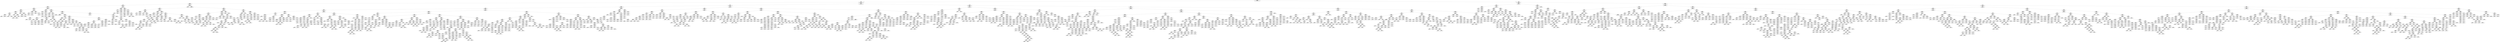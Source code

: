 digraph Tree {
node [shape=box] ;
0 [label="X[0] <= 1.352\ngini = 0.857\nsamples = 14421\nvalue = [2061, 2060, 2060, 2060, 2060, 2060, 2060]"] ;
1 [label="X[0] <= -3.633\ngini = 0.772\nsamples = 8467\nvalue = [2058, 1990, 92, 0, 1952, 315, 2060]"] ;
0 -> 1 [labeldistance=2.5, labelangle=45, headlabel="True"] ;
2 [label="X[1] <= 2.5\ngini = 0.285\nsamples = 2305\nvalue = [364, 27, 0, 0, 0, 0, 1914]"] ;
1 -> 2 ;
3 [label="X[3] <= 1.982\ngini = 0.513\nsamples = 673\nvalue = [274, 18, 0, 0, 0, 0, 381]"] ;
2 -> 3 ;
4 [label="X[2] <= -0.971\ngini = 0.491\nsamples = 593\nvalue = [210, 16, 0, 0, 0, 0, 367]"] ;
3 -> 4 ;
5 [label="X[1] <= -0.711\ngini = 0.26\nsamples = 133\nvalue = [18, 2, 0, 0, 0, 0, 113]"] ;
4 -> 5 ;
6 [label="X[5] <= 0.325\ngini = 0.395\nsamples = 70\nvalue = [16, 2, 0, 0, 0, 0, 52]"] ;
5 -> 6 ;
7 [label="X[2] <= -1.147\ngini = 0.522\nsamples = 31\nvalue = [13, 1, 0, 0, 0, 0, 17]"] ;
6 -> 7 ;
8 [label="X[0] <= -3.659\ngini = 0.43\nsamples = 11\nvalue = [8, 1, 0, 0, 0, 0, 2]"] ;
7 -> 8 ;
9 [label="X[0] <= -3.99\ngini = 0.198\nsamples = 9\nvalue = [8, 0, 0, 0, 0, 0, 1]"] ;
8 -> 9 ;
10 [label="gini = 0.0\nsamples = 1\nvalue = [0, 0, 0, 0, 0, 0, 1]"] ;
9 -> 10 ;
11 [label="gini = 0.0\nsamples = 8\nvalue = [8, 0, 0, 0, 0, 0, 0]"] ;
9 -> 11 ;
12 [label="X[1] <= -1.016\ngini = 0.5\nsamples = 2\nvalue = [0, 1, 0, 0, 0, 0, 1]"] ;
8 -> 12 ;
13 [label="gini = 0.0\nsamples = 1\nvalue = [0, 1, 0, 0, 0, 0, 0]"] ;
12 -> 13 ;
14 [label="gini = 0.0\nsamples = 1\nvalue = [0, 0, 0, 0, 0, 0, 1]"] ;
12 -> 14 ;
15 [label="X[1] <= -1.292\ngini = 0.375\nsamples = 20\nvalue = [5, 0, 0, 0, 0, 0, 15]"] ;
7 -> 15 ;
16 [label="gini = 0.0\nsamples = 2\nvalue = [2, 0, 0, 0, 0, 0, 0]"] ;
15 -> 16 ;
17 [label="X[1] <= -0.895\ngini = 0.278\nsamples = 18\nvalue = [3, 0, 0, 0, 0, 0, 15]"] ;
15 -> 17 ;
18 [label="X[4] <= -0.106\ngini = 0.117\nsamples = 16\nvalue = [1, 0, 0, 0, 0, 0, 15]"] ;
17 -> 18 ;
19 [label="gini = 0.0\nsamples = 15\nvalue = [0, 0, 0, 0, 0, 0, 15]"] ;
18 -> 19 ;
20 [label="gini = 0.0\nsamples = 1\nvalue = [1, 0, 0, 0, 0, 0, 0]"] ;
18 -> 20 ;
21 [label="gini = 0.0\nsamples = 2\nvalue = [2, 0, 0, 0, 0, 0, 0]"] ;
17 -> 21 ;
22 [label="X[1] <= -1.594\ngini = 0.188\nsamples = 39\nvalue = [3, 1, 0, 0, 0, 0, 35]"] ;
6 -> 22 ;
23 [label="gini = 0.0\nsamples = 2\nvalue = [2, 0, 0, 0, 0, 0, 0]"] ;
22 -> 23 ;
24 [label="X[2] <= -0.999\ngini = 0.104\nsamples = 37\nvalue = [1, 1, 0, 0, 0, 0, 35]"] ;
22 -> 24 ;
25 [label="X[4] <= 0.364\ngini = 0.054\nsamples = 36\nvalue = [1, 0, 0, 0, 0, 0, 35]"] ;
24 -> 25 ;
26 [label="gini = 0.0\nsamples = 35\nvalue = [0, 0, 0, 0, 0, 0, 35]"] ;
25 -> 26 ;
27 [label="gini = 0.0\nsamples = 1\nvalue = [1, 0, 0, 0, 0, 0, 0]"] ;
25 -> 27 ;
28 [label="gini = 0.0\nsamples = 1\nvalue = [0, 1, 0, 0, 0, 0, 0]"] ;
24 -> 28 ;
29 [label="X[0] <= -3.68\ngini = 0.061\nsamples = 63\nvalue = [2, 0, 0, 0, 0, 0, 61]"] ;
5 -> 29 ;
30 [label="X[3] <= 0.908\ngini = 0.032\nsamples = 61\nvalue = [1, 0, 0, 0, 0, 0, 60]"] ;
29 -> 30 ;
31 [label="X[2] <= -1.072\ngini = 0.278\nsamples = 6\nvalue = [1, 0, 0, 0, 0, 0, 5]"] ;
30 -> 31 ;
32 [label="gini = 0.0\nsamples = 1\nvalue = [1, 0, 0, 0, 0, 0, 0]"] ;
31 -> 32 ;
33 [label="gini = 0.0\nsamples = 5\nvalue = [0, 0, 0, 0, 0, 0, 5]"] ;
31 -> 33 ;
34 [label="gini = 0.0\nsamples = 55\nvalue = [0, 0, 0, 0, 0, 0, 55]"] ;
30 -> 34 ;
35 [label="X[2] <= -1.225\ngini = 0.5\nsamples = 2\nvalue = [1, 0, 0, 0, 0, 0, 1]"] ;
29 -> 35 ;
36 [label="gini = 0.0\nsamples = 1\nvalue = [0, 0, 0, 0, 0, 0, 1]"] ;
35 -> 36 ;
37 [label="gini = 0.0\nsamples = 1\nvalue = [1, 0, 0, 0, 0, 0, 0]"] ;
35 -> 37 ;
38 [label="X[1] <= -1.389\ngini = 0.52\nsamples = 460\nvalue = [192, 14, 0, 0, 0, 0, 254]"] ;
4 -> 38 ;
39 [label="X[1] <= -1.726\ngini = 0.32\nsamples = 20\nvalue = [16, 4, 0, 0, 0, 0, 0]"] ;
38 -> 39 ;
40 [label="gini = 0.0\nsamples = 2\nvalue = [0, 2, 0, 0, 0, 0, 0]"] ;
39 -> 40 ;
41 [label="X[3] <= 0.791\ngini = 0.198\nsamples = 18\nvalue = [16, 2, 0, 0, 0, 0, 0]"] ;
39 -> 41 ;
42 [label="X[0] <= -3.789\ngini = 0.5\nsamples = 4\nvalue = [2, 2, 0, 0, 0, 0, 0]"] ;
41 -> 42 ;
43 [label="gini = 0.0\nsamples = 2\nvalue = [2, 0, 0, 0, 0, 0, 0]"] ;
42 -> 43 ;
44 [label="gini = 0.0\nsamples = 2\nvalue = [0, 2, 0, 0, 0, 0, 0]"] ;
42 -> 44 ;
45 [label="gini = 0.0\nsamples = 14\nvalue = [14, 0, 0, 0, 0, 0, 0]"] ;
41 -> 45 ;
46 [label="X[5] <= -0.522\ngini = 0.506\nsamples = 440\nvalue = [176, 10, 0, 0, 0, 0, 254]"] ;
38 -> 46 ;
47 [label="X[0] <= -3.85\ngini = 0.225\nsamples = 32\nvalue = [3, 1, 0, 0, 0, 0, 28]"] ;
46 -> 47 ;
48 [label="X[5] <= -0.945\ngini = 0.067\nsamples = 29\nvalue = [1, 0, 0, 0, 0, 0, 28]"] ;
47 -> 48 ;
49 [label="X[5] <= -0.964\ngini = 0.375\nsamples = 4\nvalue = [1, 0, 0, 0, 0, 0, 3]"] ;
48 -> 49 ;
50 [label="gini = 0.0\nsamples = 3\nvalue = [0, 0, 0, 0, 0, 0, 3]"] ;
49 -> 50 ;
51 [label="gini = 0.0\nsamples = 1\nvalue = [1, 0, 0, 0, 0, 0, 0]"] ;
49 -> 51 ;
52 [label="gini = 0.0\nsamples = 25\nvalue = [0, 0, 0, 0, 0, 0, 25]"] ;
48 -> 52 ;
53 [label="X[3] <= 1.697\ngini = 0.444\nsamples = 3\nvalue = [2, 1, 0, 0, 0, 0, 0]"] ;
47 -> 53 ;
54 [label="gini = 0.0\nsamples = 2\nvalue = [2, 0, 0, 0, 0, 0, 0]"] ;
53 -> 54 ;
55 [label="gini = 0.0\nsamples = 1\nvalue = [0, 1, 0, 0, 0, 0, 0]"] ;
53 -> 55 ;
56 [label="X[5] <= 0.738\ngini = 0.513\nsamples = 408\nvalue = [173, 9, 0, 0, 0, 0, 226]"] ;
46 -> 56 ;
57 [label="X[0] <= -4.889\ngini = 0.52\nsamples = 320\nvalue = [150, 7, 0, 0, 0, 0, 163]"] ;
56 -> 57 ;
58 [label="X[5] <= 0.005\ngini = 0.456\nsamples = 88\nvalue = [57, 0, 0, 0, 0, 0, 31]"] ;
57 -> 58 ;
59 [label="X[4] <= -0.206\ngini = 0.435\nsamples = 25\nvalue = [8, 0, 0, 0, 0, 0, 17]"] ;
58 -> 59 ;
60 [label="X[2] <= 0.995\ngini = 0.219\nsamples = 8\nvalue = [7, 0, 0, 0, 0, 0, 1]"] ;
59 -> 60 ;
61 [label="gini = 0.0\nsamples = 7\nvalue = [7, 0, 0, 0, 0, 0, 0]"] ;
60 -> 61 ;
62 [label="gini = 0.0\nsamples = 1\nvalue = [0, 0, 0, 0, 0, 0, 1]"] ;
60 -> 62 ;
63 [label="X[0] <= -5.0\ngini = 0.111\nsamples = 17\nvalue = [1, 0, 0, 0, 0, 0, 16]"] ;
59 -> 63 ;
64 [label="gini = 0.0\nsamples = 15\nvalue = [0, 0, 0, 0, 0, 0, 15]"] ;
63 -> 64 ;
65 [label="X[4] <= -0.143\ngini = 0.5\nsamples = 2\nvalue = [1, 0, 0, 0, 0, 0, 1]"] ;
63 -> 65 ;
66 [label="gini = 0.0\nsamples = 1\nvalue = [0, 0, 0, 0, 0, 0, 1]"] ;
65 -> 66 ;
67 [label="gini = 0.0\nsamples = 1\nvalue = [1, 0, 0, 0, 0, 0, 0]"] ;
65 -> 67 ;
68 [label="X[3] <= 0.952\ngini = 0.346\nsamples = 63\nvalue = [49, 0, 0, 0, 0, 0, 14]"] ;
58 -> 68 ;
69 [label="X[5] <= 0.571\ngini = 0.204\nsamples = 52\nvalue = [46, 0, 0, 0, 0, 0, 6]"] ;
68 -> 69 ;
70 [label="X[2] <= 0.808\ngini = 0.122\nsamples = 46\nvalue = [43, 0, 0, 0, 0, 0, 3]"] ;
69 -> 70 ;
71 [label="X[5] <= 0.535\ngini = 0.053\nsamples = 37\nvalue = [36, 0, 0, 0, 0, 0, 1]"] ;
70 -> 71 ;
72 [label="gini = 0.0\nsamples = 32\nvalue = [32, 0, 0, 0, 0, 0, 0]"] ;
71 -> 72 ;
73 [label="X[5] <= 0.537\ngini = 0.32\nsamples = 5\nvalue = [4, 0, 0, 0, 0, 0, 1]"] ;
71 -> 73 ;
74 [label="gini = 0.0\nsamples = 1\nvalue = [0, 0, 0, 0, 0, 0, 1]"] ;
73 -> 74 ;
75 [label="gini = 0.0\nsamples = 4\nvalue = [4, 0, 0, 0, 0, 0, 0]"] ;
73 -> 75 ;
76 [label="X[0] <= -5.405\ngini = 0.346\nsamples = 9\nvalue = [7, 0, 0, 0, 0, 0, 2]"] ;
70 -> 76 ;
77 [label="X[1] <= 2.39\ngini = 0.444\nsamples = 3\nvalue = [1, 0, 0, 0, 0, 0, 2]"] ;
76 -> 77 ;
78 [label="gini = 0.0\nsamples = 2\nvalue = [0, 0, 0, 0, 0, 0, 2]"] ;
77 -> 78 ;
79 [label="gini = 0.0\nsamples = 1\nvalue = [1, 0, 0, 0, 0, 0, 0]"] ;
77 -> 79 ;
80 [label="gini = 0.0\nsamples = 6\nvalue = [6, 0, 0, 0, 0, 0, 0]"] ;
76 -> 80 ;
81 [label="X[1] <= 2.261\ngini = 0.5\nsamples = 6\nvalue = [3, 0, 0, 0, 0, 0, 3]"] ;
69 -> 81 ;
82 [label="X[5] <= 0.589\ngini = 0.375\nsamples = 4\nvalue = [3, 0, 0, 0, 0, 0, 1]"] ;
81 -> 82 ;
83 [label="gini = 0.0\nsamples = 1\nvalue = [0, 0, 0, 0, 0, 0, 1]"] ;
82 -> 83 ;
84 [label="gini = 0.0\nsamples = 3\nvalue = [3, 0, 0, 0, 0, 0, 0]"] ;
82 -> 84 ;
85 [label="gini = 0.0\nsamples = 2\nvalue = [0, 0, 0, 0, 0, 0, 2]"] ;
81 -> 85 ;
86 [label="X[5] <= 0.497\ngini = 0.397\nsamples = 11\nvalue = [3, 0, 0, 0, 0, 0, 8]"] ;
68 -> 86 ;
87 [label="gini = 0.0\nsamples = 7\nvalue = [0, 0, 0, 0, 0, 0, 7]"] ;
86 -> 87 ;
88 [label="X[4] <= -0.216\ngini = 0.375\nsamples = 4\nvalue = [3, 0, 0, 0, 0, 0, 1]"] ;
86 -> 88 ;
89 [label="gini = 0.0\nsamples = 1\nvalue = [0, 0, 0, 0, 0, 0, 1]"] ;
88 -> 89 ;
90 [label="gini = 0.0\nsamples = 3\nvalue = [3, 0, 0, 0, 0, 0, 0]"] ;
88 -> 90 ;
91 [label="X[2] <= -0.844\ngini = 0.515\nsamples = 232\nvalue = [93, 7, 0, 0, 0, 0, 132]"] ;
57 -> 91 ;
92 [label="X[1] <= -0.168\ngini = 0.416\nsamples = 29\nvalue = [21, 1, 0, 0, 0, 0, 7]"] ;
91 -> 92 ;
93 [label="X[4] <= 0.308\ngini = 0.278\nsamples = 25\nvalue = [21, 1, 0, 0, 0, 0, 3]"] ;
92 -> 93 ;
94 [label="X[1] <= -1.355\ngini = 0.163\nsamples = 23\nvalue = [21, 1, 0, 0, 0, 0, 1]"] ;
93 -> 94 ;
95 [label="gini = 0.0\nsamples = 1\nvalue = [0, 1, 0, 0, 0, 0, 0]"] ;
94 -> 95 ;
96 [label="X[4] <= -0.153\ngini = 0.087\nsamples = 22\nvalue = [21, 0, 0, 0, 0, 0, 1]"] ;
94 -> 96 ;
97 [label="gini = 0.0\nsamples = 19\nvalue = [19, 0, 0, 0, 0, 0, 0]"] ;
96 -> 97 ;
98 [label="X[3] <= 1.08\ngini = 0.444\nsamples = 3\nvalue = [2, 0, 0, 0, 0, 0, 1]"] ;
96 -> 98 ;
99 [label="gini = 0.0\nsamples = 1\nvalue = [0, 0, 0, 0, 0, 0, 1]"] ;
98 -> 99 ;
100 [label="gini = 0.0\nsamples = 2\nvalue = [2, 0, 0, 0, 0, 0, 0]"] ;
98 -> 100 ;
101 [label="gini = 0.0\nsamples = 2\nvalue = [0, 0, 0, 0, 0, 0, 2]"] ;
93 -> 101 ;
102 [label="gini = 0.0\nsamples = 4\nvalue = [0, 0, 0, 0, 0, 0, 4]"] ;
92 -> 102 ;
103 [label="X[2] <= -0.523\ngini = 0.494\nsamples = 203\nvalue = [72, 6, 0, 0, 0, 0, 125]"] ;
91 -> 103 ;
104 [label="X[5] <= -0.096\ngini = 0.346\nsamples = 78\nvalue = [16, 1, 0, 0, 0, 0, 61]"] ;
103 -> 104 ;
105 [label="X[3] <= 1.232\ngini = 0.537\nsamples = 23\nvalue = [10, 1, 0, 0, 0, 0, 12]"] ;
104 -> 105 ;
106 [label="X[2] <= -0.579\ngini = 0.526\nsamples = 17\nvalue = [10, 1, 0, 0, 0, 0, 6]"] ;
105 -> 106 ;
107 [label="X[4] <= -0.547\ngini = 0.408\nsamples = 14\nvalue = [10, 0, 0, 0, 0, 0, 4]"] ;
106 -> 107 ;
108 [label="X[2] <= -0.599\ngini = 0.198\nsamples = 9\nvalue = [8, 0, 0, 0, 0, 0, 1]"] ;
107 -> 108 ;
109 [label="gini = 0.0\nsamples = 7\nvalue = [7, 0, 0, 0, 0, 0, 0]"] ;
108 -> 109 ;
110 [label="X[1] <= -0.526\ngini = 0.5\nsamples = 2\nvalue = [1, 0, 0, 0, 0, 0, 1]"] ;
108 -> 110 ;
111 [label="gini = 0.0\nsamples = 1\nvalue = [0, 0, 0, 0, 0, 0, 1]"] ;
110 -> 111 ;
112 [label="gini = 0.0\nsamples = 1\nvalue = [1, 0, 0, 0, 0, 0, 0]"] ;
110 -> 112 ;
113 [label="X[1] <= -0.816\ngini = 0.48\nsamples = 5\nvalue = [2, 0, 0, 0, 0, 0, 3]"] ;
107 -> 113 ;
114 [label="gini = 0.0\nsamples = 1\nvalue = [1, 0, 0, 0, 0, 0, 0]"] ;
113 -> 114 ;
115 [label="X[2] <= -0.768\ngini = 0.375\nsamples = 4\nvalue = [1, 0, 0, 0, 0, 0, 3]"] ;
113 -> 115 ;
116 [label="gini = 0.0\nsamples = 1\nvalue = [1, 0, 0, 0, 0, 0, 0]"] ;
115 -> 116 ;
117 [label="gini = 0.0\nsamples = 3\nvalue = [0, 0, 0, 0, 0, 0, 3]"] ;
115 -> 117 ;
118 [label="X[0] <= -3.841\ngini = 0.444\nsamples = 3\nvalue = [0, 1, 0, 0, 0, 0, 2]"] ;
106 -> 118 ;
119 [label="gini = 0.0\nsamples = 2\nvalue = [0, 0, 0, 0, 0, 0, 2]"] ;
118 -> 119 ;
120 [label="gini = 0.0\nsamples = 1\nvalue = [0, 1, 0, 0, 0, 0, 0]"] ;
118 -> 120 ;
121 [label="gini = 0.0\nsamples = 6\nvalue = [0, 0, 0, 0, 0, 0, 6]"] ;
105 -> 121 ;
122 [label="X[3] <= 1.118\ngini = 0.194\nsamples = 55\nvalue = [6, 0, 0, 0, 0, 0, 49]"] ;
104 -> 122 ;
123 [label="X[0] <= -3.659\ngini = 0.05\nsamples = 39\nvalue = [1, 0, 0, 0, 0, 0, 38]"] ;
122 -> 123 ;
124 [label="gini = 0.0\nsamples = 35\nvalue = [0, 0, 0, 0, 0, 0, 35]"] ;
123 -> 124 ;
125 [label="X[0] <= -3.658\ngini = 0.375\nsamples = 4\nvalue = [1, 0, 0, 0, 0, 0, 3]"] ;
123 -> 125 ;
126 [label="gini = 0.0\nsamples = 1\nvalue = [1, 0, 0, 0, 0, 0, 0]"] ;
125 -> 126 ;
127 [label="gini = 0.0\nsamples = 3\nvalue = [0, 0, 0, 0, 0, 0, 3]"] ;
125 -> 127 ;
128 [label="X[5] <= -0.02\ngini = 0.43\nsamples = 16\nvalue = [5, 0, 0, 0, 0, 0, 11]"] ;
122 -> 128 ;
129 [label="gini = 0.0\nsamples = 3\nvalue = [3, 0, 0, 0, 0, 0, 0]"] ;
128 -> 129 ;
130 [label="X[4] <= -0.906\ngini = 0.26\nsamples = 13\nvalue = [2, 0, 0, 0, 0, 0, 11]"] ;
128 -> 130 ;
131 [label="gini = 0.0\nsamples = 1\nvalue = [1, 0, 0, 0, 0, 0, 0]"] ;
130 -> 131 ;
132 [label="X[0] <= -3.651\ngini = 0.153\nsamples = 12\nvalue = [1, 0, 0, 0, 0, 0, 11]"] ;
130 -> 132 ;
133 [label="gini = 0.0\nsamples = 11\nvalue = [0, 0, 0, 0, 0, 0, 11]"] ;
132 -> 133 ;
134 [label="gini = 0.0\nsamples = 1\nvalue = [1, 0, 0, 0, 0, 0, 0]"] ;
132 -> 134 ;
135 [label="X[5] <= 0.372\ngini = 0.536\nsamples = 125\nvalue = [56, 5, 0, 0, 0, 0, 64]"] ;
103 -> 135 ;
136 [label="X[2] <= 0.67\ngini = 0.524\nsamples = 99\nvalue = [53, 3, 0, 0, 0, 0, 43]"] ;
135 -> 136 ;
137 [label="X[2] <= 0.069\ngini = 0.496\nsamples = 81\nvalue = [49, 2, 0, 0, 0, 0, 30]"] ;
136 -> 137 ;
138 [label="X[4] <= -0.207\ngini = 0.517\nsamples = 55\nvalue = [26, 1, 0, 0, 0, 0, 28]"] ;
137 -> 138 ;
139 [label="X[3] <= 1.023\ngini = 0.487\nsamples = 35\nvalue = [22, 1, 0, 0, 0, 0, 12]"] ;
138 -> 139 ;
140 [label="X[4] <= -0.756\ngini = 0.533\nsamples = 22\nvalue = [9, 1, 0, 0, 0, 0, 12]"] ;
139 -> 140 ;
141 [label="X[4] <= -1.324\ngini = 0.314\nsamples = 11\nvalue = [1, 1, 0, 0, 0, 0, 9]"] ;
140 -> 141 ;
142 [label="X[5] <= -0.425\ngini = 0.5\nsamples = 2\nvalue = [1, 1, 0, 0, 0, 0, 0]"] ;
141 -> 142 ;
143 [label="gini = 0.0\nsamples = 1\nvalue = [1, 0, 0, 0, 0, 0, 0]"] ;
142 -> 143 ;
144 [label="gini = 0.0\nsamples = 1\nvalue = [0, 1, 0, 0, 0, 0, 0]"] ;
142 -> 144 ;
145 [label="gini = 0.0\nsamples = 9\nvalue = [0, 0, 0, 0, 0, 0, 9]"] ;
141 -> 145 ;
146 [label="X[0] <= -3.692\ngini = 0.397\nsamples = 11\nvalue = [8, 0, 0, 0, 0, 0, 3]"] ;
140 -> 146 ;
147 [label="X[3] <= 0.907\ngini = 0.198\nsamples = 9\nvalue = [8, 0, 0, 0, 0, 0, 1]"] ;
146 -> 147 ;
148 [label="gini = 0.0\nsamples = 7\nvalue = [7, 0, 0, 0, 0, 0, 0]"] ;
147 -> 148 ;
149 [label="X[0] <= -3.979\ngini = 0.5\nsamples = 2\nvalue = [1, 0, 0, 0, 0, 0, 1]"] ;
147 -> 149 ;
150 [label="gini = 0.0\nsamples = 1\nvalue = [1, 0, 0, 0, 0, 0, 0]"] ;
149 -> 150 ;
151 [label="gini = 0.0\nsamples = 1\nvalue = [0, 0, 0, 0, 0, 0, 1]"] ;
149 -> 151 ;
152 [label="gini = 0.0\nsamples = 2\nvalue = [0, 0, 0, 0, 0, 0, 2]"] ;
146 -> 152 ;
153 [label="gini = 0.0\nsamples = 13\nvalue = [13, 0, 0, 0, 0, 0, 0]"] ;
139 -> 153 ;
154 [label="X[4] <= 0.504\ngini = 0.32\nsamples = 20\nvalue = [4, 0, 0, 0, 0, 0, 16]"] ;
138 -> 154 ;
155 [label="gini = 0.0\nsamples = 13\nvalue = [0, 0, 0, 0, 0, 0, 13]"] ;
154 -> 155 ;
156 [label="X[3] <= -0.078\ngini = 0.49\nsamples = 7\nvalue = [4, 0, 0, 0, 0, 0, 3]"] ;
154 -> 156 ;
157 [label="gini = 0.0\nsamples = 4\nvalue = [4, 0, 0, 0, 0, 0, 0]"] ;
156 -> 157 ;
158 [label="gini = 0.0\nsamples = 3\nvalue = [0, 0, 0, 0, 0, 0, 3]"] ;
156 -> 158 ;
159 [label="X[0] <= -3.92\ngini = 0.21\nsamples = 26\nvalue = [23, 1, 0, 0, 0, 0, 2]"] ;
137 -> 159 ;
160 [label="X[0] <= -4.815\ngini = 0.147\nsamples = 25\nvalue = [23, 0, 0, 0, 0, 0, 2]"] ;
159 -> 160 ;
161 [label="X[5] <= 0.252\ngini = 0.5\nsamples = 4\nvalue = [2, 0, 0, 0, 0, 0, 2]"] ;
160 -> 161 ;
162 [label="gini = 0.0\nsamples = 2\nvalue = [0, 0, 0, 0, 0, 0, 2]"] ;
161 -> 162 ;
163 [label="gini = 0.0\nsamples = 2\nvalue = [2, 0, 0, 0, 0, 0, 0]"] ;
161 -> 163 ;
164 [label="gini = 0.0\nsamples = 21\nvalue = [21, 0, 0, 0, 0, 0, 0]"] ;
160 -> 164 ;
165 [label="gini = 0.0\nsamples = 1\nvalue = [0, 1, 0, 0, 0, 0, 0]"] ;
159 -> 165 ;
166 [label="X[2] <= 0.997\ngini = 0.426\nsamples = 18\nvalue = [4, 1, 0, 0, 0, 0, 13]"] ;
136 -> 166 ;
167 [label="X[3] <= 0.378\ngini = 0.133\nsamples = 14\nvalue = [1, 0, 0, 0, 0, 0, 13]"] ;
166 -> 167 ;
168 [label="gini = 0.0\nsamples = 11\nvalue = [0, 0, 0, 0, 0, 0, 11]"] ;
167 -> 168 ;
169 [label="X[1] <= 2.447\ngini = 0.444\nsamples = 3\nvalue = [1, 0, 0, 0, 0, 0, 2]"] ;
167 -> 169 ;
170 [label="gini = 0.0\nsamples = 2\nvalue = [0, 0, 0, 0, 0, 0, 2]"] ;
169 -> 170 ;
171 [label="gini = 0.0\nsamples = 1\nvalue = [1, 0, 0, 0, 0, 0, 0]"] ;
169 -> 171 ;
172 [label="X[5] <= 0.227\ngini = 0.375\nsamples = 4\nvalue = [3, 1, 0, 0, 0, 0, 0]"] ;
166 -> 172 ;
173 [label="gini = 0.0\nsamples = 3\nvalue = [3, 0, 0, 0, 0, 0, 0]"] ;
172 -> 173 ;
174 [label="gini = 0.0\nsamples = 1\nvalue = [0, 1, 0, 0, 0, 0, 0]"] ;
172 -> 174 ;
175 [label="X[4] <= 0.859\ngini = 0.328\nsamples = 26\nvalue = [3, 2, 0, 0, 0, 0, 21]"] ;
135 -> 175 ;
176 [label="X[3] <= -0.983\ngini = 0.219\nsamples = 24\nvalue = [3, 0, 0, 0, 0, 0, 21]"] ;
175 -> 176 ;
177 [label="X[0] <= -4.434\ngini = 0.444\nsamples = 3\nvalue = [2, 0, 0, 0, 0, 0, 1]"] ;
176 -> 177 ;
178 [label="gini = 0.0\nsamples = 2\nvalue = [2, 0, 0, 0, 0, 0, 0]"] ;
177 -> 178 ;
179 [label="gini = 0.0\nsamples = 1\nvalue = [0, 0, 0, 0, 0, 0, 1]"] ;
177 -> 179 ;
180 [label="X[4] <= -0.413\ngini = 0.091\nsamples = 21\nvalue = [1, 0, 0, 0, 0, 0, 20]"] ;
176 -> 180 ;
181 [label="gini = 0.0\nsamples = 1\nvalue = [1, 0, 0, 0, 0, 0, 0]"] ;
180 -> 181 ;
182 [label="gini = 0.0\nsamples = 20\nvalue = [0, 0, 0, 0, 0, 0, 20]"] ;
180 -> 182 ;
183 [label="gini = 0.0\nsamples = 2\nvalue = [0, 2, 0, 0, 0, 0, 0]"] ;
175 -> 183 ;
184 [label="X[0] <= -5.392\ngini = 0.419\nsamples = 88\nvalue = [23, 2, 0, 0, 0, 0, 63]"] ;
56 -> 184 ;
185 [label="gini = 0.0\nsamples = 7\nvalue = [7, 0, 0, 0, 0, 0, 0]"] ;
184 -> 185 ;
186 [label="X[5] <= 1.82\ngini = 0.355\nsamples = 81\nvalue = [16, 2, 0, 0, 0, 0, 63]"] ;
184 -> 186 ;
187 [label="X[4] <= -0.78\ngini = 0.291\nsamples = 76\nvalue = [11, 2, 0, 0, 0, 0, 63]"] ;
186 -> 187 ;
188 [label="X[1] <= 2.421\ngini = 0.531\nsamples = 8\nvalue = [5, 1, 0, 0, 0, 0, 2]"] ;
187 -> 188 ;
189 [label="X[4] <= -1.12\ngini = 0.278\nsamples = 6\nvalue = [5, 1, 0, 0, 0, 0, 0]"] ;
188 -> 189 ;
190 [label="gini = 0.0\nsamples = 1\nvalue = [0, 1, 0, 0, 0, 0, 0]"] ;
189 -> 190 ;
191 [label="gini = 0.0\nsamples = 5\nvalue = [5, 0, 0, 0, 0, 0, 0]"] ;
189 -> 191 ;
192 [label="gini = 0.0\nsamples = 2\nvalue = [0, 0, 0, 0, 0, 0, 2]"] ;
188 -> 192 ;
193 [label="X[1] <= -0.392\ngini = 0.187\nsamples = 68\nvalue = [6, 1, 0, 0, 0, 0, 61]"] ;
187 -> 193 ;
194 [label="X[4] <= -0.082\ngini = 0.375\nsamples = 4\nvalue = [3, 0, 0, 0, 0, 0, 1]"] ;
193 -> 194 ;
195 [label="gini = 0.0\nsamples = 3\nvalue = [3, 0, 0, 0, 0, 0, 0]"] ;
194 -> 195 ;
196 [label="gini = 0.0\nsamples = 1\nvalue = [0, 0, 0, 0, 0, 0, 1]"] ;
194 -> 196 ;
197 [label="X[3] <= -1.191\ngini = 0.119\nsamples = 64\nvalue = [3, 1, 0, 0, 0, 0, 60]"] ;
193 -> 197 ;
198 [label="gini = 0.0\nsamples = 1\nvalue = [1, 0, 0, 0, 0, 0, 0]"] ;
197 -> 198 ;
199 [label="X[3] <= 1.84\ngini = 0.092\nsamples = 63\nvalue = [2, 1, 0, 0, 0, 0, 60]"] ;
197 -> 199 ;
200 [label="X[2] <= 0.751\ngini = 0.063\nsamples = 61\nvalue = [2, 0, 0, 0, 0, 0, 59]"] ;
199 -> 200 ;
201 [label="X[0] <= -5.348\ngini = 0.033\nsamples = 59\nvalue = [1, 0, 0, 0, 0, 0, 58]"] ;
200 -> 201 ;
202 [label="X[2] <= 0.562\ngini = 0.444\nsamples = 3\nvalue = [1, 0, 0, 0, 0, 0, 2]"] ;
201 -> 202 ;
203 [label="gini = 0.0\nsamples = 2\nvalue = [0, 0, 0, 0, 0, 0, 2]"] ;
202 -> 203 ;
204 [label="gini = 0.0\nsamples = 1\nvalue = [1, 0, 0, 0, 0, 0, 0]"] ;
202 -> 204 ;
205 [label="gini = 0.0\nsamples = 56\nvalue = [0, 0, 0, 0, 0, 0, 56]"] ;
201 -> 205 ;
206 [label="X[4] <= 0.863\ngini = 0.5\nsamples = 2\nvalue = [1, 0, 0, 0, 0, 0, 1]"] ;
200 -> 206 ;
207 [label="gini = 0.0\nsamples = 1\nvalue = [1, 0, 0, 0, 0, 0, 0]"] ;
206 -> 207 ;
208 [label="gini = 0.0\nsamples = 1\nvalue = [0, 0, 0, 0, 0, 0, 1]"] ;
206 -> 208 ;
209 [label="X[0] <= -4.21\ngini = 0.5\nsamples = 2\nvalue = [0, 1, 0, 0, 0, 0, 1]"] ;
199 -> 209 ;
210 [label="gini = 0.0\nsamples = 1\nvalue = [0, 0, 0, 0, 0, 0, 1]"] ;
209 -> 210 ;
211 [label="gini = 0.0\nsamples = 1\nvalue = [0, 1, 0, 0, 0, 0, 0]"] ;
209 -> 211 ;
212 [label="gini = 0.0\nsamples = 5\nvalue = [5, 0, 0, 0, 0, 0, 0]"] ;
186 -> 212 ;
213 [label="X[1] <= -0.604\ngini = 0.329\nsamples = 80\nvalue = [64, 2, 0, 0, 0, 0, 14]"] ;
3 -> 213 ;
214 [label="X[0] <= -3.717\ngini = 0.135\nsamples = 56\nvalue = [52, 2, 0, 0, 0, 0, 2]"] ;
213 -> 214 ;
215 [label="gini = 0.0\nsamples = 40\nvalue = [40, 0, 0, 0, 0, 0, 0]"] ;
214 -> 215 ;
216 [label="X[0] <= -3.712\ngini = 0.406\nsamples = 16\nvalue = [12, 2, 0, 0, 0, 0, 2]"] ;
214 -> 216 ;
217 [label="X[5] <= 0.088\ngini = 0.444\nsamples = 3\nvalue = [1, 0, 0, 0, 0, 0, 2]"] ;
216 -> 217 ;
218 [label="gini = 0.0\nsamples = 1\nvalue = [1, 0, 0, 0, 0, 0, 0]"] ;
217 -> 218 ;
219 [label="gini = 0.0\nsamples = 2\nvalue = [0, 0, 0, 0, 0, 0, 2]"] ;
217 -> 219 ;
220 [label="X[3] <= 2.021\ngini = 0.26\nsamples = 13\nvalue = [11, 2, 0, 0, 0, 0, 0]"] ;
216 -> 220 ;
221 [label="gini = 0.0\nsamples = 1\nvalue = [0, 1, 0, 0, 0, 0, 0]"] ;
220 -> 221 ;
222 [label="X[1] <= -0.917\ngini = 0.153\nsamples = 12\nvalue = [11, 1, 0, 0, 0, 0, 0]"] ;
220 -> 222 ;
223 [label="gini = 0.0\nsamples = 10\nvalue = [10, 0, 0, 0, 0, 0, 0]"] ;
222 -> 223 ;
224 [label="X[3] <= 2.509\ngini = 0.5\nsamples = 2\nvalue = [1, 1, 0, 0, 0, 0, 0]"] ;
222 -> 224 ;
225 [label="gini = 0.0\nsamples = 1\nvalue = [1, 0, 0, 0, 0, 0, 0]"] ;
224 -> 225 ;
226 [label="gini = 0.0\nsamples = 1\nvalue = [0, 1, 0, 0, 0, 0, 0]"] ;
224 -> 226 ;
227 [label="X[2] <= -0.413\ngini = 0.5\nsamples = 24\nvalue = [12, 0, 0, 0, 0, 0, 12]"] ;
213 -> 227 ;
228 [label="X[4] <= -2.432\ngini = 0.48\nsamples = 20\nvalue = [12, 0, 0, 0, 0, 0, 8]"] ;
227 -> 228 ;
229 [label="gini = 0.0\nsamples = 6\nvalue = [6, 0, 0, 0, 0, 0, 0]"] ;
228 -> 229 ;
230 [label="X[3] <= 2.786\ngini = 0.49\nsamples = 14\nvalue = [6, 0, 0, 0, 0, 0, 8]"] ;
228 -> 230 ;
231 [label="X[4] <= -0.919\ngini = 0.397\nsamples = 11\nvalue = [3, 0, 0, 0, 0, 0, 8]"] ;
230 -> 231 ;
232 [label="gini = 0.0\nsamples = 7\nvalue = [0, 0, 0, 0, 0, 0, 7]"] ;
231 -> 232 ;
233 [label="X[1] <= -0.444\ngini = 0.375\nsamples = 4\nvalue = [3, 0, 0, 0, 0, 0, 1]"] ;
231 -> 233 ;
234 [label="gini = 0.0\nsamples = 3\nvalue = [3, 0, 0, 0, 0, 0, 0]"] ;
233 -> 234 ;
235 [label="gini = 0.0\nsamples = 1\nvalue = [0, 0, 0, 0, 0, 0, 1]"] ;
233 -> 235 ;
236 [label="gini = 0.0\nsamples = 3\nvalue = [3, 0, 0, 0, 0, 0, 0]"] ;
230 -> 236 ;
237 [label="gini = 0.0\nsamples = 4\nvalue = [0, 0, 0, 0, 0, 0, 4]"] ;
227 -> 237 ;
238 [label="X[2] <= -0.167\ngini = 0.115\nsamples = 1632\nvalue = [90, 9, 0, 0, 0, 0, 1533]"] ;
2 -> 238 ;
239 [label="gini = 0.0\nsamples = 4\nvalue = [4, 0, 0, 0, 0, 0, 0]"] ;
238 -> 239 ;
240 [label="X[0] <= -4.974\ngini = 0.11\nsamples = 1628\nvalue = [86, 9, 0, 0, 0, 0, 1533]"] ;
238 -> 240 ;
241 [label="X[1] <= 2.585\ngini = 0.055\nsamples = 1137\nvalue = [32, 0, 0, 0, 0, 0, 1105]"] ;
240 -> 241 ;
242 [label="X[2] <= 0.599\ngini = 0.337\nsamples = 28\nvalue = [6, 0, 0, 0, 0, 0, 22]"] ;
241 -> 242 ;
243 [label="X[4] <= 0.107\ngini = 0.091\nsamples = 21\nvalue = [1, 0, 0, 0, 0, 0, 20]"] ;
242 -> 243 ;
244 [label="gini = 0.0\nsamples = 19\nvalue = [0, 0, 0, 0, 0, 0, 19]"] ;
243 -> 244 ;
245 [label="X[3] <= 0.145\ngini = 0.5\nsamples = 2\nvalue = [1, 0, 0, 0, 0, 0, 1]"] ;
243 -> 245 ;
246 [label="gini = 0.0\nsamples = 1\nvalue = [1, 0, 0, 0, 0, 0, 0]"] ;
245 -> 246 ;
247 [label="gini = 0.0\nsamples = 1\nvalue = [0, 0, 0, 0, 0, 0, 1]"] ;
245 -> 247 ;
248 [label="X[3] <= 0.652\ngini = 0.408\nsamples = 7\nvalue = [5, 0, 0, 0, 0, 0, 2]"] ;
242 -> 248 ;
249 [label="gini = 0.0\nsamples = 4\nvalue = [4, 0, 0, 0, 0, 0, 0]"] ;
248 -> 249 ;
250 [label="X[0] <= -5.316\ngini = 0.444\nsamples = 3\nvalue = [1, 0, 0, 0, 0, 0, 2]"] ;
248 -> 250 ;
251 [label="gini = 0.0\nsamples = 2\nvalue = [0, 0, 0, 0, 0, 0, 2]"] ;
250 -> 251 ;
252 [label="gini = 0.0\nsamples = 1\nvalue = [1, 0, 0, 0, 0, 0, 0]"] ;
250 -> 252 ;
253 [label="X[0] <= -5.254\ngini = 0.046\nsamples = 1109\nvalue = [26, 0, 0, 0, 0, 0, 1083]"] ;
241 -> 253 ;
254 [label="X[5] <= -0.016\ngini = 0.024\nsamples = 746\nvalue = [9, 0, 0, 0, 0, 0, 737]"] ;
253 -> 254 ;
255 [label="X[1] <= 2.759\ngini = 0.004\nsamples = 465\nvalue = [1, 0, 0, 0, 0, 0, 464]"] ;
254 -> 255 ;
256 [label="X[1] <= 2.753\ngini = 0.083\nsamples = 23\nvalue = [1, 0, 0, 0, 0, 0, 22]"] ;
255 -> 256 ;
257 [label="gini = 0.0\nsamples = 22\nvalue = [0, 0, 0, 0, 0, 0, 22]"] ;
256 -> 257 ;
258 [label="gini = 0.0\nsamples = 1\nvalue = [1, 0, 0, 0, 0, 0, 0]"] ;
256 -> 258 ;
259 [label="gini = 0.0\nsamples = 442\nvalue = [0, 0, 0, 0, 0, 0, 442]"] ;
255 -> 259 ;
260 [label="X[5] <= -0.014\ngini = 0.055\nsamples = 281\nvalue = [8, 0, 0, 0, 0, 0, 273]"] ;
254 -> 260 ;
261 [label="gini = 0.0\nsamples = 1\nvalue = [1, 0, 0, 0, 0, 0, 0]"] ;
260 -> 261 ;
262 [label="X[4] <= 0.156\ngini = 0.049\nsamples = 280\nvalue = [7, 0, 0, 0, 0, 0, 273]"] ;
260 -> 262 ;
263 [label="gini = 0.0\nsamples = 137\nvalue = [0, 0, 0, 0, 0, 0, 137]"] ;
262 -> 263 ;
264 [label="X[4] <= 0.156\ngini = 0.093\nsamples = 143\nvalue = [7, 0, 0, 0, 0, 0, 136]"] ;
262 -> 264 ;
265 [label="gini = 0.0\nsamples = 1\nvalue = [1, 0, 0, 0, 0, 0, 0]"] ;
264 -> 265 ;
266 [label="X[1] <= 3.373\ngini = 0.081\nsamples = 142\nvalue = [6, 0, 0, 0, 0, 0, 136]"] ;
264 -> 266 ;
267 [label="X[1] <= 3.368\ngini = 0.151\nsamples = 73\nvalue = [6, 0, 0, 0, 0, 0, 67]"] ;
266 -> 267 ;
268 [label="X[0] <= -5.4\ngini = 0.129\nsamples = 72\nvalue = [5, 0, 0, 0, 0, 0, 67]"] ;
267 -> 268 ;
269 [label="X[2] <= 0.375\ngini = 0.278\nsamples = 24\nvalue = [4, 0, 0, 0, 0, 0, 20]"] ;
268 -> 269 ;
270 [label="gini = 0.0\nsamples = 2\nvalue = [2, 0, 0, 0, 0, 0, 0]"] ;
269 -> 270 ;
271 [label="X[0] <= -5.409\ngini = 0.165\nsamples = 22\nvalue = [2, 0, 0, 0, 0, 0, 20]"] ;
269 -> 271 ;
272 [label="X[0] <= -5.761\ngini = 0.091\nsamples = 21\nvalue = [1, 0, 0, 0, 0, 0, 20]"] ;
271 -> 272 ;
273 [label="X[0] <= -5.959\ngini = 0.375\nsamples = 4\nvalue = [1, 0, 0, 0, 0, 0, 3]"] ;
272 -> 273 ;
274 [label="gini = 0.0\nsamples = 3\nvalue = [0, 0, 0, 0, 0, 0, 3]"] ;
273 -> 274 ;
275 [label="gini = 0.0\nsamples = 1\nvalue = [1, 0, 0, 0, 0, 0, 0]"] ;
273 -> 275 ;
276 [label="gini = 0.0\nsamples = 17\nvalue = [0, 0, 0, 0, 0, 0, 17]"] ;
272 -> 276 ;
277 [label="gini = 0.0\nsamples = 1\nvalue = [1, 0, 0, 0, 0, 0, 0]"] ;
271 -> 277 ;
278 [label="X[3] <= -1.387\ngini = 0.041\nsamples = 48\nvalue = [1, 0, 0, 0, 0, 0, 47]"] ;
268 -> 278 ;
279 [label="X[5] <= 0.858\ngini = 0.444\nsamples = 3\nvalue = [1, 0, 0, 0, 0, 0, 2]"] ;
278 -> 279 ;
280 [label="gini = 0.0\nsamples = 2\nvalue = [0, 0, 0, 0, 0, 0, 2]"] ;
279 -> 280 ;
281 [label="gini = 0.0\nsamples = 1\nvalue = [1, 0, 0, 0, 0, 0, 0]"] ;
279 -> 281 ;
282 [label="gini = 0.0\nsamples = 45\nvalue = [0, 0, 0, 0, 0, 0, 45]"] ;
278 -> 282 ;
283 [label="gini = 0.0\nsamples = 1\nvalue = [1, 0, 0, 0, 0, 0, 0]"] ;
267 -> 283 ;
284 [label="gini = 0.0\nsamples = 69\nvalue = [0, 0, 0, 0, 0, 0, 69]"] ;
266 -> 284 ;
285 [label="X[0] <= -5.254\ngini = 0.089\nsamples = 363\nvalue = [17, 0, 0, 0, 0, 0, 346]"] ;
253 -> 285 ;
286 [label="gini = 0.0\nsamples = 2\nvalue = [2, 0, 0, 0, 0, 0, 0]"] ;
285 -> 286 ;
287 [label="X[2] <= 1.145\ngini = 0.08\nsamples = 361\nvalue = [15, 0, 0, 0, 0, 0, 346]"] ;
285 -> 287 ;
288 [label="X[3] <= -0.071\ngini = 0.053\nsamples = 330\nvalue = [9, 0, 0, 0, 0, 0, 321]"] ;
287 -> 288 ;
289 [label="X[2] <= 0.96\ngini = 0.029\nsamples = 268\nvalue = [4, 0, 0, 0, 0, 0, 264]"] ;
288 -> 289 ;
290 [label="X[1] <= 2.622\ngini = 0.016\nsamples = 244\nvalue = [2, 0, 0, 0, 0, 0, 242]"] ;
289 -> 290 ;
291 [label="X[1] <= 2.619\ngini = 0.219\nsamples = 8\nvalue = [1, 0, 0, 0, 0, 0, 7]"] ;
290 -> 291 ;
292 [label="gini = 0.0\nsamples = 7\nvalue = [0, 0, 0, 0, 0, 0, 7]"] ;
291 -> 292 ;
293 [label="gini = 0.0\nsamples = 1\nvalue = [1, 0, 0, 0, 0, 0, 0]"] ;
291 -> 293 ;
294 [label="X[0] <= -5.234\ngini = 0.008\nsamples = 236\nvalue = [1, 0, 0, 0, 0, 0, 235]"] ;
290 -> 294 ;
295 [label="X[0] <= -5.234\ngini = 0.133\nsamples = 14\nvalue = [1, 0, 0, 0, 0, 0, 13]"] ;
294 -> 295 ;
296 [label="gini = 0.0\nsamples = 13\nvalue = [0, 0, 0, 0, 0, 0, 13]"] ;
295 -> 296 ;
297 [label="gini = 0.0\nsamples = 1\nvalue = [1, 0, 0, 0, 0, 0, 0]"] ;
295 -> 297 ;
298 [label="gini = 0.0\nsamples = 222\nvalue = [0, 0, 0, 0, 0, 0, 222]"] ;
294 -> 298 ;
299 [label="X[0] <= -5.08\ngini = 0.153\nsamples = 24\nvalue = [2, 0, 0, 0, 0, 0, 22]"] ;
289 -> 299 ;
300 [label="gini = 0.0\nsamples = 21\nvalue = [0, 0, 0, 0, 0, 0, 21]"] ;
299 -> 300 ;
301 [label="X[4] <= -0.134\ngini = 0.444\nsamples = 3\nvalue = [2, 0, 0, 0, 0, 0, 1]"] ;
299 -> 301 ;
302 [label="gini = 0.0\nsamples = 1\nvalue = [0, 0, 0, 0, 0, 0, 1]"] ;
301 -> 302 ;
303 [label="gini = 0.0\nsamples = 2\nvalue = [2, 0, 0, 0, 0, 0, 0]"] ;
301 -> 303 ;
304 [label="X[3] <= -0.066\ngini = 0.148\nsamples = 62\nvalue = [5, 0, 0, 0, 0, 0, 57]"] ;
288 -> 304 ;
305 [label="gini = 0.0\nsamples = 2\nvalue = [2, 0, 0, 0, 0, 0, 0]"] ;
304 -> 305 ;
306 [label="X[3] <= -0.047\ngini = 0.095\nsamples = 60\nvalue = [3, 0, 0, 0, 0, 0, 57]"] ;
304 -> 306 ;
307 [label="X[1] <= 2.793\ngini = 0.444\nsamples = 6\nvalue = [2, 0, 0, 0, 0, 0, 4]"] ;
306 -> 307 ;
308 [label="gini = 0.0\nsamples = 2\nvalue = [2, 0, 0, 0, 0, 0, 0]"] ;
307 -> 308 ;
309 [label="gini = 0.0\nsamples = 4\nvalue = [0, 0, 0, 0, 0, 0, 4]"] ;
307 -> 309 ;
310 [label="X[4] <= 1.26\ngini = 0.036\nsamples = 54\nvalue = [1, 0, 0, 0, 0, 0, 53]"] ;
306 -> 310 ;
311 [label="gini = 0.0\nsamples = 49\nvalue = [0, 0, 0, 0, 0, 0, 49]"] ;
310 -> 311 ;
312 [label="X[2] <= 0.589\ngini = 0.32\nsamples = 5\nvalue = [1, 0, 0, 0, 0, 0, 4]"] ;
310 -> 312 ;
313 [label="gini = 0.0\nsamples = 1\nvalue = [1, 0, 0, 0, 0, 0, 0]"] ;
312 -> 313 ;
314 [label="gini = 0.0\nsamples = 4\nvalue = [0, 0, 0, 0, 0, 0, 4]"] ;
312 -> 314 ;
315 [label="X[2] <= 1.153\ngini = 0.312\nsamples = 31\nvalue = [6, 0, 0, 0, 0, 0, 25]"] ;
287 -> 315 ;
316 [label="X[4] <= -0.021\ngini = 0.444\nsamples = 3\nvalue = [2, 0, 0, 0, 0, 0, 1]"] ;
315 -> 316 ;
317 [label="gini = 0.0\nsamples = 1\nvalue = [0, 0, 0, 0, 0, 0, 1]"] ;
316 -> 317 ;
318 [label="gini = 0.0\nsamples = 2\nvalue = [2, 0, 0, 0, 0, 0, 0]"] ;
316 -> 318 ;
319 [label="X[4] <= 0.792\ngini = 0.245\nsamples = 28\nvalue = [4, 0, 0, 0, 0, 0, 24]"] ;
315 -> 319 ;
320 [label="X[5] <= -0.75\ngini = 0.147\nsamples = 25\nvalue = [2, 0, 0, 0, 0, 0, 23]"] ;
319 -> 320 ;
321 [label="X[2] <= 1.598\ngini = 0.5\nsamples = 2\nvalue = [1, 0, 0, 0, 0, 0, 1]"] ;
320 -> 321 ;
322 [label="gini = 0.0\nsamples = 1\nvalue = [0, 0, 0, 0, 0, 0, 1]"] ;
321 -> 322 ;
323 [label="gini = 0.0\nsamples = 1\nvalue = [1, 0, 0, 0, 0, 0, 0]"] ;
321 -> 323 ;
324 [label="X[3] <= -0.335\ngini = 0.083\nsamples = 23\nvalue = [1, 0, 0, 0, 0, 0, 22]"] ;
320 -> 324 ;
325 [label="gini = 0.0\nsamples = 17\nvalue = [0, 0, 0, 0, 0, 0, 17]"] ;
324 -> 325 ;
326 [label="X[3] <= -0.291\ngini = 0.278\nsamples = 6\nvalue = [1, 0, 0, 0, 0, 0, 5]"] ;
324 -> 326 ;
327 [label="gini = 0.0\nsamples = 1\nvalue = [1, 0, 0, 0, 0, 0, 0]"] ;
326 -> 327 ;
328 [label="gini = 0.0\nsamples = 5\nvalue = [0, 0, 0, 0, 0, 0, 5]"] ;
326 -> 328 ;
329 [label="X[3] <= -0.374\ngini = 0.444\nsamples = 3\nvalue = [2, 0, 0, 0, 0, 0, 1]"] ;
319 -> 329 ;
330 [label="gini = 0.0\nsamples = 1\nvalue = [0, 0, 0, 0, 0, 0, 1]"] ;
329 -> 330 ;
331 [label="gini = 0.0\nsamples = 2\nvalue = [2, 0, 0, 0, 0, 0, 0]"] ;
329 -> 331 ;
332 [label="X[3] <= -0.127\ngini = 0.228\nsamples = 491\nvalue = [54, 9, 0, 0, 0, 0, 428]"] ;
240 -> 332 ;
333 [label="X[0] <= -3.954\ngini = 0.154\nsamples = 435\nvalue = [29, 7, 0, 0, 0, 0, 399]"] ;
332 -> 333 ;
334 [label="X[4] <= 0.52\ngini = 0.147\nsamples = 433\nvalue = [28, 6, 0, 0, 0, 0, 399]"] ;
333 -> 334 ;
335 [label="X[1] <= 2.569\ngini = 0.093\nsamples = 268\nvalue = [10, 3, 0, 0, 0, 0, 255]"] ;
334 -> 335 ;
336 [label="X[3] <= -0.926\ngini = 0.231\nsamples = 30\nvalue = [4, 0, 0, 0, 0, 0, 26]"] ;
335 -> 336 ;
337 [label="gini = 0.0\nsamples = 3\nvalue = [3, 0, 0, 0, 0, 0, 0]"] ;
336 -> 337 ;
338 [label="X[0] <= -4.942\ngini = 0.071\nsamples = 27\nvalue = [1, 0, 0, 0, 0, 0, 26]"] ;
336 -> 338 ;
339 [label="gini = 0.0\nsamples = 1\nvalue = [1, 0, 0, 0, 0, 0, 0]"] ;
338 -> 339 ;
340 [label="gini = 0.0\nsamples = 26\nvalue = [0, 0, 0, 0, 0, 0, 26]"] ;
338 -> 340 ;
341 [label="X[2] <= 1.404\ngini = 0.073\nsamples = 238\nvalue = [6, 3, 0, 0, 0, 0, 229]"] ;
335 -> 341 ;
342 [label="X[3] <= -0.214\ngini = 0.053\nsamples = 223\nvalue = [4, 2, 0, 0, 0, 0, 217]"] ;
341 -> 342 ;
343 [label="X[0] <= -4.5\ngini = 0.045\nsamples = 219\nvalue = [3, 2, 0, 0, 0, 0, 214]"] ;
342 -> 343 ;
344 [label="X[2] <= 1.26\ngini = 0.021\nsamples = 186\nvalue = [2, 0, 0, 0, 0, 0, 184]"] ;
343 -> 344 ;
345 [label="X[1] <= 3.635\ngini = 0.011\nsamples = 176\nvalue = [1, 0, 0, 0, 0, 0, 175]"] ;
344 -> 345 ;
346 [label="gini = 0.0\nsamples = 165\nvalue = [0, 0, 0, 0, 0, 0, 165]"] ;
345 -> 346 ;
347 [label="X[1] <= 3.646\ngini = 0.165\nsamples = 11\nvalue = [1, 0, 0, 0, 0, 0, 10]"] ;
345 -> 347 ;
348 [label="gini = 0.0\nsamples = 1\nvalue = [1, 0, 0, 0, 0, 0, 0]"] ;
347 -> 348 ;
349 [label="gini = 0.0\nsamples = 10\nvalue = [0, 0, 0, 0, 0, 0, 10]"] ;
347 -> 349 ;
350 [label="X[2] <= 1.277\ngini = 0.18\nsamples = 10\nvalue = [1, 0, 0, 0, 0, 0, 9]"] ;
344 -> 350 ;
351 [label="gini = 0.0\nsamples = 1\nvalue = [1, 0, 0, 0, 0, 0, 0]"] ;
350 -> 351 ;
352 [label="gini = 0.0\nsamples = 9\nvalue = [0, 0, 0, 0, 0, 0, 9]"] ;
350 -> 352 ;
353 [label="X[3] <= -0.515\ngini = 0.169\nsamples = 33\nvalue = [1, 2, 0, 0, 0, 0, 30]"] ;
343 -> 353 ;
354 [label="X[5] <= 0.737\ngini = 0.119\nsamples = 32\nvalue = [1, 1, 0, 0, 0, 0, 30]"] ;
353 -> 354 ;
355 [label="X[2] <= 0.472\ngini = 0.064\nsamples = 30\nvalue = [0, 1, 0, 0, 0, 0, 29]"] ;
354 -> 355 ;
356 [label="X[1] <= 2.716\ngini = 0.444\nsamples = 3\nvalue = [0, 1, 0, 0, 0, 0, 2]"] ;
355 -> 356 ;
357 [label="gini = 0.0\nsamples = 2\nvalue = [0, 0, 0, 0, 0, 0, 2]"] ;
356 -> 357 ;
358 [label="gini = 0.0\nsamples = 1\nvalue = [0, 1, 0, 0, 0, 0, 0]"] ;
356 -> 358 ;
359 [label="gini = 0.0\nsamples = 27\nvalue = [0, 0, 0, 0, 0, 0, 27]"] ;
355 -> 359 ;
360 [label="X[4] <= 0.327\ngini = 0.5\nsamples = 2\nvalue = [1, 0, 0, 0, 0, 0, 1]"] ;
354 -> 360 ;
361 [label="gini = 0.0\nsamples = 1\nvalue = [0, 0, 0, 0, 0, 0, 1]"] ;
360 -> 361 ;
362 [label="gini = 0.0\nsamples = 1\nvalue = [1, 0, 0, 0, 0, 0, 0]"] ;
360 -> 362 ;
363 [label="gini = 0.0\nsamples = 1\nvalue = [0, 1, 0, 0, 0, 0, 0]"] ;
353 -> 363 ;
364 [label="X[5] <= -0.09\ngini = 0.375\nsamples = 4\nvalue = [1, 0, 0, 0, 0, 0, 3]"] ;
342 -> 364 ;
365 [label="gini = 0.0\nsamples = 3\nvalue = [0, 0, 0, 0, 0, 0, 3]"] ;
364 -> 365 ;
366 [label="gini = 0.0\nsamples = 1\nvalue = [1, 0, 0, 0, 0, 0, 0]"] ;
364 -> 366 ;
367 [label="X[2] <= 1.505\ngini = 0.338\nsamples = 15\nvalue = [2, 1, 0, 0, 0, 0, 12]"] ;
341 -> 367 ;
368 [label="X[0] <= -4.58\ngini = 0.444\nsamples = 3\nvalue = [2, 1, 0, 0, 0, 0, 0]"] ;
367 -> 368 ;
369 [label="gini = 0.0\nsamples = 2\nvalue = [2, 0, 0, 0, 0, 0, 0]"] ;
368 -> 369 ;
370 [label="gini = 0.0\nsamples = 1\nvalue = [0, 1, 0, 0, 0, 0, 0]"] ;
368 -> 370 ;
371 [label="gini = 0.0\nsamples = 12\nvalue = [0, 0, 0, 0, 0, 0, 12]"] ;
367 -> 371 ;
372 [label="X[3] <= -0.298\ngini = 0.226\nsamples = 165\nvalue = [18, 3, 0, 0, 0, 0, 144]"] ;
334 -> 372 ;
373 [label="X[4] <= 0.536\ngini = 0.185\nsamples = 156\nvalue = [15, 1, 0, 0, 0, 0, 140]"] ;
372 -> 373 ;
374 [label="X[2] <= 0.831\ngini = 0.444\nsamples = 3\nvalue = [2, 0, 0, 0, 0, 0, 1]"] ;
373 -> 374 ;
375 [label="gini = 0.0\nsamples = 1\nvalue = [0, 0, 0, 0, 0, 0, 1]"] ;
374 -> 375 ;
376 [label="gini = 0.0\nsamples = 2\nvalue = [2, 0, 0, 0, 0, 0, 0]"] ;
374 -> 376 ;
377 [label="X[1] <= 2.518\ngini = 0.167\nsamples = 153\nvalue = [13, 1, 0, 0, 0, 0, 139]"] ;
373 -> 377 ;
378 [label="gini = 0.0\nsamples = 1\nvalue = [1, 0, 0, 0, 0, 0, 0]"] ;
377 -> 378 ;
379 [label="X[2] <= 0.599\ngini = 0.157\nsamples = 152\nvalue = [12, 1, 0, 0, 0, 0, 139]"] ;
377 -> 379 ;
380 [label="X[0] <= -4.621\ngini = 0.297\nsamples = 51\nvalue = [8, 1, 0, 0, 0, 0, 42]"] ;
379 -> 380 ;
381 [label="X[0] <= -4.967\ngini = 0.227\nsamples = 47\nvalue = [5, 1, 0, 0, 0, 0, 41]"] ;
380 -> 381 ;
382 [label="gini = 0.0\nsamples = 1\nvalue = [1, 0, 0, 0, 0, 0, 0]"] ;
381 -> 382 ;
383 [label="X[2] <= 0.596\ngini = 0.198\nsamples = 46\nvalue = [4, 1, 0, 0, 0, 0, 41]"] ;
381 -> 383 ;
384 [label="X[2] <= 0.557\ngini = 0.165\nsamples = 45\nvalue = [3, 1, 0, 0, 0, 0, 41]"] ;
383 -> 384 ;
385 [label="X[2] <= 0.352\ngini = 0.101\nsamples = 38\nvalue = [1, 1, 0, 0, 0, 0, 36]"] ;
384 -> 385 ;
386 [label="X[2] <= 0.327\ngini = 0.292\nsamples = 12\nvalue = [1, 1, 0, 0, 0, 0, 10]"] ;
385 -> 386 ;
387 [label="X[1] <= 3.282\ngini = 0.165\nsamples = 11\nvalue = [0, 1, 0, 0, 0, 0, 10]"] ;
386 -> 387 ;
388 [label="gini = 0.0\nsamples = 8\nvalue = [0, 0, 0, 0, 0, 0, 8]"] ;
387 -> 388 ;
389 [label="X[1] <= 3.399\ngini = 0.444\nsamples = 3\nvalue = [0, 1, 0, 0, 0, 0, 2]"] ;
387 -> 389 ;
390 [label="gini = 0.0\nsamples = 1\nvalue = [0, 1, 0, 0, 0, 0, 0]"] ;
389 -> 390 ;
391 [label="gini = 0.0\nsamples = 2\nvalue = [0, 0, 0, 0, 0, 0, 2]"] ;
389 -> 391 ;
392 [label="gini = 0.0\nsamples = 1\nvalue = [1, 0, 0, 0, 0, 0, 0]"] ;
386 -> 392 ;
393 [label="gini = 0.0\nsamples = 26\nvalue = [0, 0, 0, 0, 0, 0, 26]"] ;
385 -> 393 ;
394 [label="X[1] <= 3.321\ngini = 0.408\nsamples = 7\nvalue = [2, 0, 0, 0, 0, 0, 5]"] ;
384 -> 394 ;
395 [label="gini = 0.0\nsamples = 2\nvalue = [2, 0, 0, 0, 0, 0, 0]"] ;
394 -> 395 ;
396 [label="gini = 0.0\nsamples = 5\nvalue = [0, 0, 0, 0, 0, 0, 5]"] ;
394 -> 396 ;
397 [label="gini = 0.0\nsamples = 1\nvalue = [1, 0, 0, 0, 0, 0, 0]"] ;
383 -> 397 ;
398 [label="X[4] <= 0.999\ngini = 0.375\nsamples = 4\nvalue = [3, 0, 0, 0, 0, 0, 1]"] ;
380 -> 398 ;
399 [label="gini = 0.0\nsamples = 1\nvalue = [0, 0, 0, 0, 0, 0, 1]"] ;
398 -> 399 ;
400 [label="gini = 0.0\nsamples = 3\nvalue = [3, 0, 0, 0, 0, 0, 0]"] ;
398 -> 400 ;
401 [label="X[3] <= -0.445\ngini = 0.076\nsamples = 101\nvalue = [4, 0, 0, 0, 0, 0, 97]"] ;
379 -> 401 ;
402 [label="X[5] <= -0.658\ngini = 0.024\nsamples = 84\nvalue = [1, 0, 0, 0, 0, 0, 83]"] ;
401 -> 402 ;
403 [label="X[5] <= -0.744\ngini = 0.375\nsamples = 4\nvalue = [1, 0, 0, 0, 0, 0, 3]"] ;
402 -> 403 ;
404 [label="gini = 0.0\nsamples = 3\nvalue = [0, 0, 0, 0, 0, 0, 3]"] ;
403 -> 404 ;
405 [label="gini = 0.0\nsamples = 1\nvalue = [1, 0, 0, 0, 0, 0, 0]"] ;
403 -> 405 ;
406 [label="gini = 0.0\nsamples = 80\nvalue = [0, 0, 0, 0, 0, 0, 80]"] ;
402 -> 406 ;
407 [label="X[3] <= -0.435\ngini = 0.291\nsamples = 17\nvalue = [3, 0, 0, 0, 0, 0, 14]"] ;
401 -> 407 ;
408 [label="gini = 0.0\nsamples = 2\nvalue = [2, 0, 0, 0, 0, 0, 0]"] ;
407 -> 408 ;
409 [label="X[0] <= -4.605\ngini = 0.124\nsamples = 15\nvalue = [1, 0, 0, 0, 0, 0, 14]"] ;
407 -> 409 ;
410 [label="gini = 0.0\nsamples = 14\nvalue = [0, 0, 0, 0, 0, 0, 14]"] ;
409 -> 410 ;
411 [label="gini = 0.0\nsamples = 1\nvalue = [1, 0, 0, 0, 0, 0, 0]"] ;
409 -> 411 ;
412 [label="X[0] <= -4.754\ngini = 0.642\nsamples = 9\nvalue = [3, 2, 0, 0, 0, 0, 4]"] ;
372 -> 412 ;
413 [label="gini = 0.0\nsamples = 4\nvalue = [0, 0, 0, 0, 0, 0, 4]"] ;
412 -> 413 ;
414 [label="X[0] <= -4.313\ngini = 0.48\nsamples = 5\nvalue = [3, 2, 0, 0, 0, 0, 0]"] ;
412 -> 414 ;
415 [label="gini = 0.0\nsamples = 3\nvalue = [3, 0, 0, 0, 0, 0, 0]"] ;
414 -> 415 ;
416 [label="gini = 0.0\nsamples = 2\nvalue = [0, 2, 0, 0, 0, 0, 0]"] ;
414 -> 416 ;
417 [label="X[2] <= 1.23\ngini = 0.5\nsamples = 2\nvalue = [1, 1, 0, 0, 0, 0, 0]"] ;
333 -> 417 ;
418 [label="gini = 0.0\nsamples = 1\nvalue = [0, 1, 0, 0, 0, 0, 0]"] ;
417 -> 418 ;
419 [label="gini = 0.0\nsamples = 1\nvalue = [1, 0, 0, 0, 0, 0, 0]"] ;
417 -> 419 ;
420 [label="X[5] <= -0.171\ngini = 0.531\nsamples = 56\nvalue = [25, 2, 0, 0, 0, 0, 29]"] ;
332 -> 420 ;
421 [label="X[4] <= 0.678\ngini = 0.368\nsamples = 22\nvalue = [4, 1, 0, 0, 0, 0, 17]"] ;
420 -> 421 ;
422 [label="X[0] <= -4.504\ngini = 0.265\nsamples = 20\nvalue = [2, 1, 0, 0, 0, 0, 17]"] ;
421 -> 422 ;
423 [label="X[1] <= 2.855\ngini = 0.194\nsamples = 19\nvalue = [1, 1, 0, 0, 0, 0, 17]"] ;
422 -> 423 ;
424 [label="X[5] <= -0.196\ngini = 0.111\nsamples = 17\nvalue = [1, 0, 0, 0, 0, 0, 16]"] ;
423 -> 424 ;
425 [label="gini = 0.0\nsamples = 14\nvalue = [0, 0, 0, 0, 0, 0, 14]"] ;
424 -> 425 ;
426 [label="X[2] <= 0.527\ngini = 0.444\nsamples = 3\nvalue = [1, 0, 0, 0, 0, 0, 2]"] ;
424 -> 426 ;
427 [label="gini = 0.0\nsamples = 1\nvalue = [1, 0, 0, 0, 0, 0, 0]"] ;
426 -> 427 ;
428 [label="gini = 0.0\nsamples = 2\nvalue = [0, 0, 0, 0, 0, 0, 2]"] ;
426 -> 428 ;
429 [label="X[3] <= 0.006\ngini = 0.5\nsamples = 2\nvalue = [0, 1, 0, 0, 0, 0, 1]"] ;
423 -> 429 ;
430 [label="gini = 0.0\nsamples = 1\nvalue = [0, 0, 0, 0, 0, 0, 1]"] ;
429 -> 430 ;
431 [label="gini = 0.0\nsamples = 1\nvalue = [0, 1, 0, 0, 0, 0, 0]"] ;
429 -> 431 ;
432 [label="gini = 0.0\nsamples = 1\nvalue = [1, 0, 0, 0, 0, 0, 0]"] ;
422 -> 432 ;
433 [label="gini = 0.0\nsamples = 2\nvalue = [2, 0, 0, 0, 0, 0, 0]"] ;
421 -> 433 ;
434 [label="X[2] <= 0.185\ngini = 0.493\nsamples = 34\nvalue = [21, 1, 0, 0, 0, 0, 12]"] ;
420 -> 434 ;
435 [label="X[4] <= 0.364\ngini = 0.292\nsamples = 12\nvalue = [10, 1, 0, 0, 0, 0, 1]"] ;
434 -> 435 ;
436 [label="gini = 0.0\nsamples = 10\nvalue = [10, 0, 0, 0, 0, 0, 0]"] ;
435 -> 436 ;
437 [label="X[2] <= -0.037\ngini = 0.5\nsamples = 2\nvalue = [0, 1, 0, 0, 0, 0, 1]"] ;
435 -> 437 ;
438 [label="gini = 0.0\nsamples = 1\nvalue = [0, 1, 0, 0, 0, 0, 0]"] ;
437 -> 438 ;
439 [label="gini = 0.0\nsamples = 1\nvalue = [0, 0, 0, 0, 0, 0, 1]"] ;
437 -> 439 ;
440 [label="X[1] <= 3.081\ngini = 0.5\nsamples = 22\nvalue = [11, 0, 0, 0, 0, 0, 11]"] ;
434 -> 440 ;
441 [label="X[3] <= 0.616\ngini = 0.475\nsamples = 18\nvalue = [7, 0, 0, 0, 0, 0, 11]"] ;
440 -> 441 ;
442 [label="X[0] <= -4.582\ngini = 0.43\nsamples = 16\nvalue = [5, 0, 0, 0, 0, 0, 11]"] ;
441 -> 442 ;
443 [label="X[0] <= -4.806\ngini = 0.337\nsamples = 14\nvalue = [3, 0, 0, 0, 0, 0, 11]"] ;
442 -> 443 ;
444 [label="X[3] <= 0.034\ngini = 0.48\nsamples = 5\nvalue = [3, 0, 0, 0, 0, 0, 2]"] ;
443 -> 444 ;
445 [label="gini = 0.0\nsamples = 2\nvalue = [2, 0, 0, 0, 0, 0, 0]"] ;
444 -> 445 ;
446 [label="X[3] <= 0.323\ngini = 0.444\nsamples = 3\nvalue = [1, 0, 0, 0, 0, 0, 2]"] ;
444 -> 446 ;
447 [label="gini = 0.0\nsamples = 2\nvalue = [0, 0, 0, 0, 0, 0, 2]"] ;
446 -> 447 ;
448 [label="gini = 0.0\nsamples = 1\nvalue = [1, 0, 0, 0, 0, 0, 0]"] ;
446 -> 448 ;
449 [label="gini = 0.0\nsamples = 9\nvalue = [0, 0, 0, 0, 0, 0, 9]"] ;
443 -> 449 ;
450 [label="gini = 0.0\nsamples = 2\nvalue = [2, 0, 0, 0, 0, 0, 0]"] ;
442 -> 450 ;
451 [label="gini = 0.0\nsamples = 2\nvalue = [2, 0, 0, 0, 0, 0, 0]"] ;
441 -> 451 ;
452 [label="gini = 0.0\nsamples = 4\nvalue = [4, 0, 0, 0, 0, 0, 0]"] ;
440 -> 452 ;
453 [label="X[0] <= -1.411\ngini = 0.719\nsamples = 6162\nvalue = [1694, 1963, 92, 0, 1952, 315, 146]"] ;
1 -> 453 ;
454 [label="X[0] <= -2.277\ngini = 0.586\nsamples = 3161\nvalue = [1571, 1271, 0, 0, 177, 0, 142]"] ;
453 -> 454 ;
455 [label="X[4] <= 1.022\ngini = 0.485\nsamples = 1883\nvalue = [1252, 489, 0, 0, 0, 0, 142]"] ;
454 -> 455 ;
456 [label="X[0] <= -3.273\ngini = 0.464\nsamples = 1759\nvalue = [1214, 408, 0, 0, 0, 0, 137]"] ;
455 -> 456 ;
457 [label="X[3] <= 0.64\ngini = 0.529\nsamples = 486\nvalue = [308, 72, 0, 0, 0, 0, 106]"] ;
456 -> 457 ;
458 [label="X[2] <= -0.903\ngini = 0.604\nsamples = 130\nvalue = [54, 17, 0, 0, 0, 0, 59]"] ;
457 -> 458 ;
459 [label="X[4] <= 0.433\ngini = 0.254\nsamples = 48\nvalue = [6, 1, 0, 0, 0, 0, 41]"] ;
458 -> 459 ;
460 [label="X[1] <= -1.342\ngini = 0.129\nsamples = 44\nvalue = [2, 1, 0, 0, 0, 0, 41]"] ;
459 -> 460 ;
461 [label="gini = 0.0\nsamples = 1\nvalue = [1, 0, 0, 0, 0, 0, 0]"] ;
460 -> 461 ;
462 [label="X[4] <= -0.605\ngini = 0.09\nsamples = 43\nvalue = [1, 1, 0, 0, 0, 0, 41]"] ;
460 -> 462 ;
463 [label="X[3] <= 0.141\ngini = 0.5\nsamples = 2\nvalue = [0, 1, 0, 0, 0, 0, 1]"] ;
462 -> 463 ;
464 [label="gini = 0.0\nsamples = 1\nvalue = [0, 1, 0, 0, 0, 0, 0]"] ;
463 -> 464 ;
465 [label="gini = 0.0\nsamples = 1\nvalue = [0, 0, 0, 0, 0, 0, 1]"] ;
463 -> 465 ;
466 [label="X[1] <= -1.01\ngini = 0.048\nsamples = 41\nvalue = [1, 0, 0, 0, 0, 0, 40]"] ;
462 -> 466 ;
467 [label="gini = 0.0\nsamples = 34\nvalue = [0, 0, 0, 0, 0, 0, 34]"] ;
466 -> 467 ;
468 [label="X[2] <= -1.052\ngini = 0.245\nsamples = 7\nvalue = [1, 0, 0, 0, 0, 0, 6]"] ;
466 -> 468 ;
469 [label="gini = 0.0\nsamples = 1\nvalue = [1, 0, 0, 0, 0, 0, 0]"] ;
468 -> 469 ;
470 [label="gini = 0.0\nsamples = 6\nvalue = [0, 0, 0, 0, 0, 0, 6]"] ;
468 -> 470 ;
471 [label="gini = 0.0\nsamples = 4\nvalue = [4, 0, 0, 0, 0, 0, 0]"] ;
459 -> 471 ;
472 [label="X[1] <= -0.747\ngini = 0.571\nsamples = 82\nvalue = [48, 16, 0, 0, 0, 0, 18]"] ;
458 -> 472 ;
473 [label="X[2] <= -0.652\ngini = 0.658\nsamples = 50\nvalue = [19, 13, 0, 0, 0, 0, 18]"] ;
472 -> 473 ;
474 [label="X[0] <= -3.408\ngini = 0.465\nsamples = 19\nvalue = [12, 0, 0, 0, 0, 0, 7]"] ;
473 -> 474 ;
475 [label="gini = 0.0\nsamples = 10\nvalue = [10, 0, 0, 0, 0, 0, 0]"] ;
474 -> 475 ;
476 [label="X[4] <= 0.346\ngini = 0.346\nsamples = 9\nvalue = [2, 0, 0, 0, 0, 0, 7]"] ;
474 -> 476 ;
477 [label="X[3] <= -0.006\ngini = 0.219\nsamples = 8\nvalue = [1, 0, 0, 0, 0, 0, 7]"] ;
476 -> 477 ;
478 [label="gini = 0.0\nsamples = 1\nvalue = [1, 0, 0, 0, 0, 0, 0]"] ;
477 -> 478 ;
479 [label="gini = 0.0\nsamples = 7\nvalue = [0, 0, 0, 0, 0, 0, 7]"] ;
477 -> 479 ;
480 [label="gini = 0.0\nsamples = 1\nvalue = [1, 0, 0, 0, 0, 0, 0]"] ;
476 -> 480 ;
481 [label="X[3] <= 0.423\ngini = 0.647\nsamples = 31\nvalue = [7, 13, 0, 0, 0, 0, 11]"] ;
473 -> 481 ;
482 [label="X[3] <= -0.593\ngini = 0.56\nsamples = 20\nvalue = [4, 12, 0, 0, 0, 0, 4]"] ;
481 -> 482 ;
483 [label="X[5] <= -0.488\ngini = 0.444\nsamples = 6\nvalue = [2, 0, 0, 0, 0, 0, 4]"] ;
482 -> 483 ;
484 [label="gini = 0.0\nsamples = 2\nvalue = [2, 0, 0, 0, 0, 0, 0]"] ;
483 -> 484 ;
485 [label="gini = 0.0\nsamples = 4\nvalue = [0, 0, 0, 0, 0, 0, 4]"] ;
483 -> 485 ;
486 [label="X[4] <= 0.319\ngini = 0.245\nsamples = 14\nvalue = [2, 12, 0, 0, 0, 0, 0]"] ;
482 -> 486 ;
487 [label="X[2] <= -0.559\ngini = 0.142\nsamples = 13\nvalue = [1, 12, 0, 0, 0, 0, 0]"] ;
486 -> 487 ;
488 [label="X[0] <= -3.385\ngini = 0.444\nsamples = 3\nvalue = [1, 2, 0, 0, 0, 0, 0]"] ;
487 -> 488 ;
489 [label="gini = 0.0\nsamples = 1\nvalue = [1, 0, 0, 0, 0, 0, 0]"] ;
488 -> 489 ;
490 [label="gini = 0.0\nsamples = 2\nvalue = [0, 2, 0, 0, 0, 0, 0]"] ;
488 -> 490 ;
491 [label="gini = 0.0\nsamples = 10\nvalue = [0, 10, 0, 0, 0, 0, 0]"] ;
487 -> 491 ;
492 [label="gini = 0.0\nsamples = 1\nvalue = [1, 0, 0, 0, 0, 0, 0]"] ;
486 -> 492 ;
493 [label="X[5] <= 0.097\ngini = 0.512\nsamples = 11\nvalue = [3, 1, 0, 0, 0, 0, 7]"] ;
481 -> 493 ;
494 [label="X[2] <= -0.587\ngini = 0.375\nsamples = 4\nvalue = [3, 1, 0, 0, 0, 0, 0]"] ;
493 -> 494 ;
495 [label="gini = 0.0\nsamples = 1\nvalue = [0, 1, 0, 0, 0, 0, 0]"] ;
494 -> 495 ;
496 [label="gini = 0.0\nsamples = 3\nvalue = [3, 0, 0, 0, 0, 0, 0]"] ;
494 -> 496 ;
497 [label="gini = 0.0\nsamples = 7\nvalue = [0, 0, 0, 0, 0, 0, 7]"] ;
493 -> 497 ;
498 [label="X[3] <= 0.104\ngini = 0.17\nsamples = 32\nvalue = [29, 3, 0, 0, 0, 0, 0]"] ;
472 -> 498 ;
499 [label="X[5] <= -0.168\ngini = 0.444\nsamples = 6\nvalue = [4, 2, 0, 0, 0, 0, 0]"] ;
498 -> 499 ;
500 [label="gini = 0.0\nsamples = 4\nvalue = [4, 0, 0, 0, 0, 0, 0]"] ;
499 -> 500 ;
501 [label="gini = 0.0\nsamples = 2\nvalue = [0, 2, 0, 0, 0, 0, 0]"] ;
499 -> 501 ;
502 [label="X[0] <= -3.549\ngini = 0.074\nsamples = 26\nvalue = [25, 1, 0, 0, 0, 0, 0]"] ;
498 -> 502 ;
503 [label="X[0] <= -3.553\ngini = 0.278\nsamples = 6\nvalue = [5, 1, 0, 0, 0, 0, 0]"] ;
502 -> 503 ;
504 [label="gini = 0.0\nsamples = 5\nvalue = [5, 0, 0, 0, 0, 0, 0]"] ;
503 -> 504 ;
505 [label="gini = 0.0\nsamples = 1\nvalue = [0, 1, 0, 0, 0, 0, 0]"] ;
503 -> 505 ;
506 [label="gini = 0.0\nsamples = 20\nvalue = [20, 0, 0, 0, 0, 0, 0]"] ;
502 -> 506 ;
507 [label="X[1] <= -1.341\ngini = 0.45\nsamples = 356\nvalue = [254, 55, 0, 0, 0, 0, 47]"] ;
457 -> 507 ;
508 [label="X[5] <= 1.24\ngini = 0.199\nsamples = 127\nvalue = [113, 12, 0, 0, 0, 0, 2]"] ;
507 -> 508 ;
509 [label="X[0] <= -3.287\ngini = 0.164\nsamples = 123\nvalue = [112, 10, 0, 0, 0, 0, 1]"] ;
508 -> 509 ;
510 [label="X[5] <= 0.364\ngini = 0.142\nsamples = 118\nvalue = [109, 8, 0, 0, 0, 0, 1]"] ;
509 -> 510 ;
511 [label="X[1] <= -1.95\ngini = 0.053\nsamples = 74\nvalue = [72, 2, 0, 0, 0, 0, 0]"] ;
510 -> 511 ;
512 [label="gini = 0.0\nsamples = 1\nvalue = [0, 1, 0, 0, 0, 0, 0]"] ;
511 -> 512 ;
513 [label="X[0] <= -3.318\ngini = 0.027\nsamples = 73\nvalue = [72, 1, 0, 0, 0, 0, 0]"] ;
511 -> 513 ;
514 [label="gini = 0.0\nsamples = 65\nvalue = [65, 0, 0, 0, 0, 0, 0]"] ;
513 -> 514 ;
515 [label="X[0] <= -3.317\ngini = 0.219\nsamples = 8\nvalue = [7, 1, 0, 0, 0, 0, 0]"] ;
513 -> 515 ;
516 [label="gini = 0.0\nsamples = 1\nvalue = [0, 1, 0, 0, 0, 0, 0]"] ;
515 -> 516 ;
517 [label="gini = 0.0\nsamples = 7\nvalue = [7, 0, 0, 0, 0, 0, 0]"] ;
515 -> 517 ;
518 [label="X[1] <= -1.615\ngini = 0.274\nsamples = 44\nvalue = [37, 6, 0, 0, 0, 0, 1]"] ;
510 -> 518 ;
519 [label="gini = 0.0\nsamples = 20\nvalue = [20, 0, 0, 0, 0, 0, 0]"] ;
518 -> 519 ;
520 [label="X[1] <= -1.608\ngini = 0.434\nsamples = 24\nvalue = [17, 6, 0, 0, 0, 0, 1]"] ;
518 -> 520 ;
521 [label="gini = 0.0\nsamples = 2\nvalue = [0, 2, 0, 0, 0, 0, 0]"] ;
520 -> 521 ;
522 [label="X[5] <= 0.42\ngini = 0.368\nsamples = 22\nvalue = [17, 4, 0, 0, 0, 0, 1]"] ;
520 -> 522 ;
523 [label="gini = 0.0\nsamples = 2\nvalue = [0, 2, 0, 0, 0, 0, 0]"] ;
522 -> 523 ;
524 [label="X[3] <= 1.9\ngini = 0.265\nsamples = 20\nvalue = [17, 2, 0, 0, 0, 0, 1]"] ;
522 -> 524 ;
525 [label="X[2] <= -1.458\ngini = 0.117\nsamples = 16\nvalue = [15, 1, 0, 0, 0, 0, 0]"] ;
524 -> 525 ;
526 [label="X[0] <= -3.549\ngini = 0.5\nsamples = 2\nvalue = [1, 1, 0, 0, 0, 0, 0]"] ;
525 -> 526 ;
527 [label="gini = 0.0\nsamples = 1\nvalue = [0, 1, 0, 0, 0, 0, 0]"] ;
526 -> 527 ;
528 [label="gini = 0.0\nsamples = 1\nvalue = [1, 0, 0, 0, 0, 0, 0]"] ;
526 -> 528 ;
529 [label="gini = 0.0\nsamples = 14\nvalue = [14, 0, 0, 0, 0, 0, 0]"] ;
525 -> 529 ;
530 [label="X[0] <= -3.415\ngini = 0.625\nsamples = 4\nvalue = [2, 1, 0, 0, 0, 0, 1]"] ;
524 -> 530 ;
531 [label="X[3] <= 2.16\ngini = 0.5\nsamples = 2\nvalue = [0, 1, 0, 0, 0, 0, 1]"] ;
530 -> 531 ;
532 [label="gini = 0.0\nsamples = 1\nvalue = [0, 0, 0, 0, 0, 0, 1]"] ;
531 -> 532 ;
533 [label="gini = 0.0\nsamples = 1\nvalue = [0, 1, 0, 0, 0, 0, 0]"] ;
531 -> 533 ;
534 [label="gini = 0.0\nsamples = 2\nvalue = [2, 0, 0, 0, 0, 0, 0]"] ;
530 -> 534 ;
535 [label="X[3] <= 2.833\ngini = 0.48\nsamples = 5\nvalue = [3, 2, 0, 0, 0, 0, 0]"] ;
509 -> 535 ;
536 [label="gini = 0.0\nsamples = 3\nvalue = [3, 0, 0, 0, 0, 0, 0]"] ;
535 -> 536 ;
537 [label="gini = 0.0\nsamples = 2\nvalue = [0, 2, 0, 0, 0, 0, 0]"] ;
535 -> 537 ;
538 [label="X[1] <= -1.665\ngini = 0.625\nsamples = 4\nvalue = [1, 2, 0, 0, 0, 0, 1]"] ;
508 -> 538 ;
539 [label="X[5] <= 1.521\ngini = 0.5\nsamples = 2\nvalue = [1, 0, 0, 0, 0, 0, 1]"] ;
538 -> 539 ;
540 [label="gini = 0.0\nsamples = 1\nvalue = [1, 0, 0, 0, 0, 0, 0]"] ;
539 -> 540 ;
541 [label="gini = 0.0\nsamples = 1\nvalue = [0, 0, 0, 0, 0, 0, 1]"] ;
539 -> 541 ;
542 [label="gini = 0.0\nsamples = 2\nvalue = [0, 2, 0, 0, 0, 0, 0]"] ;
538 -> 542 ;
543 [label="X[5] <= 0.366\ngini = 0.547\nsamples = 229\nvalue = [141, 43, 0, 0, 0, 0, 45]"] ;
507 -> 543 ;
544 [label="X[0] <= -3.498\ngini = 0.491\nsamples = 197\nvalue = [132, 22, 0, 0, 0, 0, 43]"] ;
543 -> 544 ;
545 [label="X[5] <= -0.097\ngini = 0.59\nsamples = 61\nvalue = [30, 7, 0, 0, 0, 0, 24]"] ;
544 -> 545 ;
546 [label="X[0] <= -3.564\ngini = 0.524\nsamples = 40\nvalue = [25, 4, 0, 0, 0, 0, 11]"] ;
545 -> 546 ;
547 [label="X[2] <= -0.406\ngini = 0.277\nsamples = 19\nvalue = [16, 2, 0, 0, 0, 0, 1]"] ;
546 -> 547 ;
548 [label="X[2] <= -1.325\ngini = 0.111\nsamples = 17\nvalue = [16, 0, 0, 0, 0, 0, 1]"] ;
547 -> 548 ;
549 [label="X[4] <= -2.004\ngini = 0.444\nsamples = 3\nvalue = [2, 0, 0, 0, 0, 0, 1]"] ;
548 -> 549 ;
550 [label="gini = 0.0\nsamples = 2\nvalue = [2, 0, 0, 0, 0, 0, 0]"] ;
549 -> 550 ;
551 [label="gini = 0.0\nsamples = 1\nvalue = [0, 0, 0, 0, 0, 0, 1]"] ;
549 -> 551 ;
552 [label="gini = 0.0\nsamples = 14\nvalue = [14, 0, 0, 0, 0, 0, 0]"] ;
548 -> 552 ;
553 [label="gini = 0.0\nsamples = 2\nvalue = [0, 2, 0, 0, 0, 0, 0]"] ;
547 -> 553 ;
554 [label="X[0] <= -3.557\ngini = 0.58\nsamples = 21\nvalue = [9, 2, 0, 0, 0, 0, 10]"] ;
546 -> 554 ;
555 [label="gini = 0.0\nsamples = 4\nvalue = [0, 0, 0, 0, 0, 0, 4]"] ;
554 -> 555 ;
556 [label="X[4] <= -2.405\ngini = 0.581\nsamples = 17\nvalue = [9, 2, 0, 0, 0, 0, 6]"] ;
554 -> 556 ;
557 [label="X[2] <= -1.791\ngini = 0.32\nsamples = 5\nvalue = [0, 1, 0, 0, 0, 0, 4]"] ;
556 -> 557 ;
558 [label="gini = 0.0\nsamples = 1\nvalue = [0, 1, 0, 0, 0, 0, 0]"] ;
557 -> 558 ;
559 [label="gini = 0.0\nsamples = 4\nvalue = [0, 0, 0, 0, 0, 0, 4]"] ;
557 -> 559 ;
560 [label="X[4] <= -0.714\ngini = 0.403\nsamples = 12\nvalue = [9, 1, 0, 0, 0, 0, 2]"] ;
556 -> 560 ;
561 [label="gini = 0.0\nsamples = 8\nvalue = [8, 0, 0, 0, 0, 0, 0]"] ;
560 -> 561 ;
562 [label="X[2] <= -0.837\ngini = 0.625\nsamples = 4\nvalue = [1, 1, 0, 0, 0, 0, 2]"] ;
560 -> 562 ;
563 [label="X[1] <= -0.783\ngini = 0.5\nsamples = 2\nvalue = [1, 1, 0, 0, 0, 0, 0]"] ;
562 -> 563 ;
564 [label="gini = 0.0\nsamples = 1\nvalue = [1, 0, 0, 0, 0, 0, 0]"] ;
563 -> 564 ;
565 [label="gini = 0.0\nsamples = 1\nvalue = [0, 1, 0, 0, 0, 0, 0]"] ;
563 -> 565 ;
566 [label="gini = 0.0\nsamples = 2\nvalue = [0, 0, 0, 0, 0, 0, 2]"] ;
562 -> 566 ;
567 [label="X[5] <= 0.036\ngini = 0.54\nsamples = 21\nvalue = [5, 3, 0, 0, 0, 0, 13]"] ;
545 -> 567 ;
568 [label="X[1] <= -1.274\ngini = 0.165\nsamples = 11\nvalue = [0, 1, 0, 0, 0, 0, 10]"] ;
567 -> 568 ;
569 [label="gini = 0.0\nsamples = 1\nvalue = [0, 1, 0, 0, 0, 0, 0]"] ;
568 -> 569 ;
570 [label="gini = 0.0\nsamples = 10\nvalue = [0, 0, 0, 0, 0, 0, 10]"] ;
568 -> 570 ;
571 [label="X[4] <= -0.771\ngini = 0.62\nsamples = 10\nvalue = [5, 2, 0, 0, 0, 0, 3]"] ;
567 -> 571 ;
572 [label="gini = 0.0\nsamples = 2\nvalue = [0, 2, 0, 0, 0, 0, 0]"] ;
571 -> 572 ;
573 [label="X[5] <= 0.193\ngini = 0.469\nsamples = 8\nvalue = [5, 0, 0, 0, 0, 0, 3]"] ;
571 -> 573 ;
574 [label="X[3] <= 0.923\ngini = 0.278\nsamples = 6\nvalue = [5, 0, 0, 0, 0, 0, 1]"] ;
573 -> 574 ;
575 [label="gini = 0.0\nsamples = 1\nvalue = [0, 0, 0, 0, 0, 0, 1]"] ;
574 -> 575 ;
576 [label="gini = 0.0\nsamples = 5\nvalue = [5, 0, 0, 0, 0, 0, 0]"] ;
574 -> 576 ;
577 [label="gini = 0.0\nsamples = 2\nvalue = [0, 0, 0, 0, 0, 0, 2]"] ;
573 -> 577 ;
578 [label="X[0] <= -3.281\ngini = 0.406\nsamples = 136\nvalue = [102, 15, 0, 0, 0, 0, 19]"] ;
544 -> 578 ;
579 [label="X[4] <= -1.264\ngini = 0.391\nsamples = 134\nvalue = [102, 13, 0, 0, 0, 0, 19]"] ;
578 -> 579 ;
580 [label="X[2] <= -1.297\ngini = 0.206\nsamples = 61\nvalue = [54, 1, 0, 0, 0, 0, 6]"] ;
579 -> 580 ;
581 [label="gini = 0.0\nsamples = 24\nvalue = [24, 0, 0, 0, 0, 0, 0]"] ;
580 -> 581 ;
582 [label="X[4] <= -2.045\ngini = 0.316\nsamples = 37\nvalue = [30, 1, 0, 0, 0, 0, 6]"] ;
580 -> 582 ;
583 [label="X[4] <= -2.104\ngini = 0.473\nsamples = 13\nvalue = [8, 0, 0, 0, 0, 0, 5]"] ;
582 -> 583 ;
584 [label="X[1] <= -0.723\ngini = 0.32\nsamples = 10\nvalue = [8, 0, 0, 0, 0, 0, 2]"] ;
583 -> 584 ;
585 [label="X[4] <= -2.244\ngini = 0.198\nsamples = 9\nvalue = [8, 0, 0, 0, 0, 0, 1]"] ;
584 -> 585 ;
586 [label="gini = 0.0\nsamples = 7\nvalue = [7, 0, 0, 0, 0, 0, 0]"] ;
585 -> 586 ;
587 [label="X[0] <= -3.455\ngini = 0.5\nsamples = 2\nvalue = [1, 0, 0, 0, 0, 0, 1]"] ;
585 -> 587 ;
588 [label="gini = 0.0\nsamples = 1\nvalue = [1, 0, 0, 0, 0, 0, 0]"] ;
587 -> 588 ;
589 [label="gini = 0.0\nsamples = 1\nvalue = [0, 0, 0, 0, 0, 0, 1]"] ;
587 -> 589 ;
590 [label="gini = 0.0\nsamples = 1\nvalue = [0, 0, 0, 0, 0, 0, 1]"] ;
584 -> 590 ;
591 [label="gini = 0.0\nsamples = 3\nvalue = [0, 0, 0, 0, 0, 0, 3]"] ;
583 -> 591 ;
592 [label="X[2] <= -1.272\ngini = 0.156\nsamples = 24\nvalue = [22, 1, 0, 0, 0, 0, 1]"] ;
582 -> 592 ;
593 [label="gini = 0.0\nsamples = 1\nvalue = [0, 0, 0, 0, 0, 0, 1]"] ;
592 -> 593 ;
594 [label="X[0] <= -3.419\ngini = 0.083\nsamples = 23\nvalue = [22, 1, 0, 0, 0, 0, 0]"] ;
592 -> 594 ;
595 [label="X[0] <= -3.438\ngini = 0.278\nsamples = 6\nvalue = [5, 1, 0, 0, 0, 0, 0]"] ;
594 -> 595 ;
596 [label="gini = 0.0\nsamples = 5\nvalue = [5, 0, 0, 0, 0, 0, 0]"] ;
595 -> 596 ;
597 [label="gini = 0.0\nsamples = 1\nvalue = [0, 1, 0, 0, 0, 0, 0]"] ;
595 -> 597 ;
598 [label="gini = 0.0\nsamples = 17\nvalue = [17, 0, 0, 0, 0, 0, 0]"] ;
594 -> 598 ;
599 [label="X[2] <= -1.706\ngini = 0.509\nsamples = 73\nvalue = [48, 12, 0, 0, 0, 0, 13]"] ;
579 -> 599 ;
600 [label="gini = 0.0\nsamples = 4\nvalue = [0, 0, 0, 0, 0, 0, 4]"] ;
599 -> 600 ;
601 [label="X[4] <= -1.151\ngini = 0.469\nsamples = 69\nvalue = [48, 12, 0, 0, 0, 0, 9]"] ;
599 -> 601 ;
602 [label="X[3] <= 1.179\ngini = 0.32\nsamples = 5\nvalue = [1, 4, 0, 0, 0, 0, 0]"] ;
601 -> 602 ;
603 [label="gini = 0.0\nsamples = 1\nvalue = [1, 0, 0, 0, 0, 0, 0]"] ;
602 -> 603 ;
604 [label="gini = 0.0\nsamples = 4\nvalue = [0, 4, 0, 0, 0, 0, 0]"] ;
602 -> 604 ;
605 [label="X[5] <= -0.672\ngini = 0.425\nsamples = 64\nvalue = [47, 8, 0, 0, 0, 0, 9]"] ;
601 -> 605 ;
606 [label="X[3] <= 1.197\ngini = 0.56\nsamples = 5\nvalue = [1, 3, 0, 0, 0, 0, 1]"] ;
605 -> 606 ;
607 [label="X[1] <= -0.354\ngini = 0.5\nsamples = 2\nvalue = [1, 0, 0, 0, 0, 0, 1]"] ;
606 -> 607 ;
608 [label="gini = 0.0\nsamples = 1\nvalue = [1, 0, 0, 0, 0, 0, 0]"] ;
607 -> 608 ;
609 [label="gini = 0.0\nsamples = 1\nvalue = [0, 0, 0, 0, 0, 0, 1]"] ;
607 -> 609 ;
610 [label="gini = 0.0\nsamples = 3\nvalue = [0, 3, 0, 0, 0, 0, 0]"] ;
606 -> 610 ;
611 [label="X[3] <= 1.155\ngini = 0.367\nsamples = 59\nvalue = [46, 5, 0, 0, 0, 0, 8]"] ;
605 -> 611 ;
612 [label="X[1] <= -0.665\ngini = 0.569\nsamples = 24\nvalue = [14, 4, 0, 0, 0, 0, 6]"] ;
611 -> 612 ;
613 [label="X[5] <= 0.321\ngini = 0.438\nsamples = 18\nvalue = [13, 3, 0, 0, 0, 0, 2]"] ;
612 -> 613 ;
614 [label="X[4] <= -0.154\ngini = 0.305\nsamples = 16\nvalue = [13, 3, 0, 0, 0, 0, 0]"] ;
613 -> 614 ;
615 [label="X[5] <= -0.205\ngini = 0.49\nsamples = 7\nvalue = [4, 3, 0, 0, 0, 0, 0]"] ;
614 -> 615 ;
616 [label="gini = 0.0\nsamples = 3\nvalue = [3, 0, 0, 0, 0, 0, 0]"] ;
615 -> 616 ;
617 [label="X[1] <= -0.743\ngini = 0.375\nsamples = 4\nvalue = [1, 3, 0, 0, 0, 0, 0]"] ;
615 -> 617 ;
618 [label="gini = 0.0\nsamples = 3\nvalue = [0, 3, 0, 0, 0, 0, 0]"] ;
617 -> 618 ;
619 [label="gini = 0.0\nsamples = 1\nvalue = [1, 0, 0, 0, 0, 0, 0]"] ;
617 -> 619 ;
620 [label="gini = 0.0\nsamples = 9\nvalue = [9, 0, 0, 0, 0, 0, 0]"] ;
614 -> 620 ;
621 [label="gini = 0.0\nsamples = 2\nvalue = [0, 0, 0, 0, 0, 0, 2]"] ;
613 -> 621 ;
622 [label="X[5] <= 0.004\ngini = 0.5\nsamples = 6\nvalue = [1, 1, 0, 0, 0, 0, 4]"] ;
612 -> 622 ;
623 [label="X[0] <= -3.33\ngini = 0.32\nsamples = 5\nvalue = [1, 0, 0, 0, 0, 0, 4]"] ;
622 -> 623 ;
624 [label="gini = 0.0\nsamples = 4\nvalue = [0, 0, 0, 0, 0, 0, 4]"] ;
623 -> 624 ;
625 [label="gini = 0.0\nsamples = 1\nvalue = [1, 0, 0, 0, 0, 0, 0]"] ;
623 -> 625 ;
626 [label="gini = 0.0\nsamples = 1\nvalue = [0, 1, 0, 0, 0, 0, 0]"] ;
622 -> 626 ;
627 [label="X[2] <= -0.509\ngini = 0.16\nsamples = 35\nvalue = [32, 1, 0, 0, 0, 0, 2]"] ;
611 -> 627 ;
628 [label="gini = 0.0\nsamples = 30\nvalue = [30, 0, 0, 0, 0, 0, 0]"] ;
627 -> 628 ;
629 [label="X[4] <= 0.084\ngini = 0.64\nsamples = 5\nvalue = [2, 1, 0, 0, 0, 0, 2]"] ;
627 -> 629 ;
630 [label="gini = 0.0\nsamples = 2\nvalue = [2, 0, 0, 0, 0, 0, 0]"] ;
629 -> 630 ;
631 [label="X[3] <= 1.474\ngini = 0.444\nsamples = 3\nvalue = [0, 1, 0, 0, 0, 0, 2]"] ;
629 -> 631 ;
632 [label="gini = 0.0\nsamples = 2\nvalue = [0, 0, 0, 0, 0, 0, 2]"] ;
631 -> 632 ;
633 [label="gini = 0.0\nsamples = 1\nvalue = [0, 1, 0, 0, 0, 0, 0]"] ;
631 -> 633 ;
634 [label="gini = 0.0\nsamples = 2\nvalue = [0, 2, 0, 0, 0, 0, 0]"] ;
578 -> 634 ;
635 [label="X[1] <= -1.022\ngini = 0.486\nsamples = 32\nvalue = [9, 21, 0, 0, 0, 0, 2]"] ;
543 -> 635 ;
636 [label="X[2] <= -1.637\ngini = 0.32\nsamples = 25\nvalue = [5, 20, 0, 0, 0, 0, 0]"] ;
635 -> 636 ;
637 [label="gini = 0.0\nsamples = 1\nvalue = [1, 0, 0, 0, 0, 0, 0]"] ;
636 -> 637 ;
638 [label="X[3] <= 0.951\ngini = 0.278\nsamples = 24\nvalue = [4, 20, 0, 0, 0, 0, 0]"] ;
636 -> 638 ;
639 [label="X[4] <= -0.102\ngini = 0.49\nsamples = 7\nvalue = [3, 4, 0, 0, 0, 0, 0]"] ;
638 -> 639 ;
640 [label="gini = 0.0\nsamples = 4\nvalue = [0, 4, 0, 0, 0, 0, 0]"] ;
639 -> 640 ;
641 [label="gini = 0.0\nsamples = 3\nvalue = [3, 0, 0, 0, 0, 0, 0]"] ;
639 -> 641 ;
642 [label="X[1] <= -1.289\ngini = 0.111\nsamples = 17\nvalue = [1, 16, 0, 0, 0, 0, 0]"] ;
638 -> 642 ;
643 [label="X[1] <= -1.299\ngini = 0.278\nsamples = 6\nvalue = [1, 5, 0, 0, 0, 0, 0]"] ;
642 -> 643 ;
644 [label="gini = 0.0\nsamples = 5\nvalue = [0, 5, 0, 0, 0, 0, 0]"] ;
643 -> 644 ;
645 [label="gini = 0.0\nsamples = 1\nvalue = [1, 0, 0, 0, 0, 0, 0]"] ;
643 -> 645 ;
646 [label="gini = 0.0\nsamples = 11\nvalue = [0, 11, 0, 0, 0, 0, 0]"] ;
642 -> 646 ;
647 [label="X[3] <= 1.156\ngini = 0.571\nsamples = 7\nvalue = [4, 1, 0, 0, 0, 0, 2]"] ;
635 -> 647 ;
648 [label="X[2] <= -0.913\ngini = 0.444\nsamples = 3\nvalue = [0, 1, 0, 0, 0, 0, 2]"] ;
647 -> 648 ;
649 [label="gini = 0.0\nsamples = 1\nvalue = [0, 1, 0, 0, 0, 0, 0]"] ;
648 -> 649 ;
650 [label="gini = 0.0\nsamples = 2\nvalue = [0, 0, 0, 0, 0, 0, 2]"] ;
648 -> 650 ;
651 [label="gini = 0.0\nsamples = 4\nvalue = [4, 0, 0, 0, 0, 0, 0]"] ;
647 -> 651 ;
652 [label="X[4] <= -0.075\ngini = 0.423\nsamples = 1273\nvalue = [906, 336, 0, 0, 0, 0, 31]"] ;
456 -> 652 ;
653 [label="X[2] <= -1.839\ngini = 0.375\nsamples = 771\nvalue = [589, 155, 0, 0, 0, 0, 27]"] ;
652 -> 653 ;
654 [label="X[5] <= -0.318\ngini = 0.444\nsamples = 24\nvalue = [8, 16, 0, 0, 0, 0, 0]"] ;
653 -> 654 ;
655 [label="gini = 0.0\nsamples = 5\nvalue = [5, 0, 0, 0, 0, 0, 0]"] ;
654 -> 655 ;
656 [label="X[2] <= -2.111\ngini = 0.266\nsamples = 19\nvalue = [3, 16, 0, 0, 0, 0, 0]"] ;
654 -> 656 ;
657 [label="X[3] <= 3.525\ngini = 0.5\nsamples = 6\nvalue = [3, 3, 0, 0, 0, 0, 0]"] ;
656 -> 657 ;
658 [label="gini = 0.0\nsamples = 2\nvalue = [2, 0, 0, 0, 0, 0, 0]"] ;
657 -> 658 ;
659 [label="X[2] <= -2.182\ngini = 0.375\nsamples = 4\nvalue = [1, 3, 0, 0, 0, 0, 0]"] ;
657 -> 659 ;
660 [label="gini = 0.0\nsamples = 1\nvalue = [1, 0, 0, 0, 0, 0, 0]"] ;
659 -> 660 ;
661 [label="gini = 0.0\nsamples = 3\nvalue = [0, 3, 0, 0, 0, 0, 0]"] ;
659 -> 661 ;
662 [label="gini = 0.0\nsamples = 13\nvalue = [0, 13, 0, 0, 0, 0, 0]"] ;
656 -> 662 ;
663 [label="X[3] <= 0.309\ngini = 0.359\nsamples = 747\nvalue = [581, 139, 0, 0, 0, 0, 27]"] ;
653 -> 663 ;
664 [label="X[5] <= -0.02\ngini = 0.504\nsamples = 172\nvalue = [111, 46, 0, 0, 0, 0, 15]"] ;
663 -> 664 ;
665 [label="X[4] <= -2.151\ngini = 0.377\nsamples = 108\nvalue = [83, 18, 0, 0, 0, 0, 7]"] ;
664 -> 665 ;
666 [label="X[0] <= -2.86\ngini = 0.444\nsamples = 3\nvalue = [0, 1, 0, 0, 0, 0, 2]"] ;
665 -> 666 ;
667 [label="gini = 0.0\nsamples = 2\nvalue = [0, 0, 0, 0, 0, 0, 2]"] ;
666 -> 667 ;
668 [label="gini = 0.0\nsamples = 1\nvalue = [0, 1, 0, 0, 0, 0, 0]"] ;
666 -> 668 ;
669 [label="X[3] <= -0.172\ngini = 0.347\nsamples = 105\nvalue = [83, 17, 0, 0, 0, 0, 5]"] ;
665 -> 669 ;
670 [label="X[5] <= -0.779\ngini = 0.216\nsamples = 59\nvalue = [52, 3, 0, 0, 0, 0, 4]"] ;
669 -> 670 ;
671 [label="X[0] <= -2.816\ngini = 0.594\nsamples = 8\nvalue = [4, 1, 0, 0, 0, 0, 3]"] ;
670 -> 671 ;
672 [label="X[1] <= -1.42\ngini = 0.375\nsamples = 4\nvalue = [0, 1, 0, 0, 0, 0, 3]"] ;
671 -> 672 ;
673 [label="gini = 0.0\nsamples = 3\nvalue = [0, 0, 0, 0, 0, 0, 3]"] ;
672 -> 673 ;
674 [label="gini = 0.0\nsamples = 1\nvalue = [0, 1, 0, 0, 0, 0, 0]"] ;
672 -> 674 ;
675 [label="gini = 0.0\nsamples = 4\nvalue = [4, 0, 0, 0, 0, 0, 0]"] ;
671 -> 675 ;
676 [label="X[0] <= -3.228\ngini = 0.112\nsamples = 51\nvalue = [48, 2, 0, 0, 0, 0, 1]"] ;
670 -> 676 ;
677 [label="gini = 0.0\nsamples = 1\nvalue = [0, 0, 0, 0, 0, 0, 1]"] ;
676 -> 677 ;
678 [label="X[4] <= -0.185\ngini = 0.077\nsamples = 50\nvalue = [48, 2, 0, 0, 0, 0, 0]"] ;
676 -> 678 ;
679 [label="X[2] <= 0.017\ngini = 0.04\nsamples = 49\nvalue = [48, 1, 0, 0, 0, 0, 0]"] ;
678 -> 679 ;
680 [label="gini = 0.0\nsamples = 44\nvalue = [44, 0, 0, 0, 0, 0, 0]"] ;
679 -> 680 ;
681 [label="X[1] <= -1.682\ngini = 0.32\nsamples = 5\nvalue = [4, 1, 0, 0, 0, 0, 0]"] ;
679 -> 681 ;
682 [label="gini = 0.0\nsamples = 4\nvalue = [4, 0, 0, 0, 0, 0, 0]"] ;
681 -> 682 ;
683 [label="gini = 0.0\nsamples = 1\nvalue = [0, 1, 0, 0, 0, 0, 0]"] ;
681 -> 683 ;
684 [label="gini = 0.0\nsamples = 1\nvalue = [0, 1, 0, 0, 0, 0, 0]"] ;
678 -> 684 ;
685 [label="X[0] <= -2.595\ngini = 0.453\nsamples = 46\nvalue = [31, 14, 0, 0, 0, 0, 1]"] ;
669 -> 685 ;
686 [label="X[2] <= -0.202\ngini = 0.269\nsamples = 26\nvalue = [22, 3, 0, 0, 0, 0, 1]"] ;
685 -> 686 ;
687 [label="X[4] <= -0.175\ngini = 0.163\nsamples = 23\nvalue = [21, 1, 0, 0, 0, 0, 1]"] ;
686 -> 687 ;
688 [label="X[3] <= -0.138\ngini = 0.087\nsamples = 22\nvalue = [21, 0, 0, 0, 0, 0, 1]"] ;
687 -> 688 ;
689 [label="gini = 0.0\nsamples = 1\nvalue = [0, 0, 0, 0, 0, 0, 1]"] ;
688 -> 689 ;
690 [label="gini = 0.0\nsamples = 21\nvalue = [21, 0, 0, 0, 0, 0, 0]"] ;
688 -> 690 ;
691 [label="gini = 0.0\nsamples = 1\nvalue = [0, 1, 0, 0, 0, 0, 0]"] ;
687 -> 691 ;
692 [label="X[0] <= -3.107\ngini = 0.444\nsamples = 3\nvalue = [1, 2, 0, 0, 0, 0, 0]"] ;
686 -> 692 ;
693 [label="gini = 0.0\nsamples = 1\nvalue = [1, 0, 0, 0, 0, 0, 0]"] ;
692 -> 693 ;
694 [label="gini = 0.0\nsamples = 2\nvalue = [0, 2, 0, 0, 0, 0, 0]"] ;
692 -> 694 ;
695 [label="X[5] <= -0.107\ngini = 0.495\nsamples = 20\nvalue = [9, 11, 0, 0, 0, 0, 0]"] ;
685 -> 695 ;
696 [label="X[3] <= 0.151\ngini = 0.457\nsamples = 17\nvalue = [6, 11, 0, 0, 0, 0, 0]"] ;
695 -> 696 ;
697 [label="X[4] <= -0.29\ngini = 0.298\nsamples = 11\nvalue = [2, 9, 0, 0, 0, 0, 0]"] ;
696 -> 697 ;
698 [label="gini = 0.0\nsamples = 8\nvalue = [0, 8, 0, 0, 0, 0, 0]"] ;
697 -> 698 ;
699 [label="X[5] <= -0.139\ngini = 0.444\nsamples = 3\nvalue = [2, 1, 0, 0, 0, 0, 0]"] ;
697 -> 699 ;
700 [label="gini = 0.0\nsamples = 2\nvalue = [2, 0, 0, 0, 0, 0, 0]"] ;
699 -> 700 ;
701 [label="gini = 0.0\nsamples = 1\nvalue = [0, 1, 0, 0, 0, 0, 0]"] ;
699 -> 701 ;
702 [label="X[4] <= -0.392\ngini = 0.444\nsamples = 6\nvalue = [4, 2, 0, 0, 0, 0, 0]"] ;
696 -> 702 ;
703 [label="gini = 0.0\nsamples = 4\nvalue = [4, 0, 0, 0, 0, 0, 0]"] ;
702 -> 703 ;
704 [label="gini = 0.0\nsamples = 2\nvalue = [0, 2, 0, 0, 0, 0, 0]"] ;
702 -> 704 ;
705 [label="gini = 0.0\nsamples = 3\nvalue = [3, 0, 0, 0, 0, 0, 0]"] ;
695 -> 705 ;
706 [label="X[2] <= 0.109\ngini = 0.602\nsamples = 64\nvalue = [28, 28, 0, 0, 0, 0, 8]"] ;
664 -> 706 ;
707 [label="X[4] <= -0.581\ngini = 0.534\nsamples = 55\nvalue = [26, 27, 0, 0, 0, 0, 2]"] ;
706 -> 707 ;
708 [label="X[1] <= -1.083\ngini = 0.499\nsamples = 23\nvalue = [15, 6, 0, 0, 0, 0, 2]"] ;
707 -> 708 ;
709 [label="X[2] <= -0.914\ngini = 0.37\nsamples = 18\nvalue = [14, 2, 0, 0, 0, 0, 2]"] ;
708 -> 709 ;
710 [label="gini = 0.0\nsamples = 2\nvalue = [0, 0, 0, 0, 0, 0, 2]"] ;
709 -> 710 ;
711 [label="X[4] <= -2.602\ngini = 0.219\nsamples = 16\nvalue = [14, 2, 0, 0, 0, 0, 0]"] ;
709 -> 711 ;
712 [label="gini = 0.0\nsamples = 1\nvalue = [0, 1, 0, 0, 0, 0, 0]"] ;
711 -> 712 ;
713 [label="X[1] <= -1.262\ngini = 0.124\nsamples = 15\nvalue = [14, 1, 0, 0, 0, 0, 0]"] ;
711 -> 713 ;
714 [label="gini = 0.0\nsamples = 12\nvalue = [12, 0, 0, 0, 0, 0, 0]"] ;
713 -> 714 ;
715 [label="X[0] <= -2.958\ngini = 0.444\nsamples = 3\nvalue = [2, 1, 0, 0, 0, 0, 0]"] ;
713 -> 715 ;
716 [label="gini = 0.0\nsamples = 2\nvalue = [2, 0, 0, 0, 0, 0, 0]"] ;
715 -> 716 ;
717 [label="gini = 0.0\nsamples = 1\nvalue = [0, 1, 0, 0, 0, 0, 0]"] ;
715 -> 717 ;
718 [label="X[4] <= -0.658\ngini = 0.32\nsamples = 5\nvalue = [1, 4, 0, 0, 0, 0, 0]"] ;
708 -> 718 ;
719 [label="gini = 0.0\nsamples = 4\nvalue = [0, 4, 0, 0, 0, 0, 0]"] ;
718 -> 719 ;
720 [label="gini = 0.0\nsamples = 1\nvalue = [1, 0, 0, 0, 0, 0, 0]"] ;
718 -> 720 ;
721 [label="X[2] <= -0.631\ngini = 0.451\nsamples = 32\nvalue = [11, 21, 0, 0, 0, 0, 0]"] ;
707 -> 721 ;
722 [label="X[2] <= -0.864\ngini = 0.444\nsamples = 12\nvalue = [8, 4, 0, 0, 0, 0, 0]"] ;
721 -> 722 ;
723 [label="gini = 0.0\nsamples = 3\nvalue = [0, 3, 0, 0, 0, 0, 0]"] ;
722 -> 723 ;
724 [label="X[4] <= -0.478\ngini = 0.198\nsamples = 9\nvalue = [8, 1, 0, 0, 0, 0, 0]"] ;
722 -> 724 ;
725 [label="gini = 0.0\nsamples = 1\nvalue = [0, 1, 0, 0, 0, 0, 0]"] ;
724 -> 725 ;
726 [label="gini = 0.0\nsamples = 8\nvalue = [8, 0, 0, 0, 0, 0, 0]"] ;
724 -> 726 ;
727 [label="X[5] <= 1.32\ngini = 0.255\nsamples = 20\nvalue = [3, 17, 0, 0, 0, 0, 0]"] ;
721 -> 727 ;
728 [label="X[3] <= 0.243\ngini = 0.111\nsamples = 17\nvalue = [1, 16, 0, 0, 0, 0, 0]"] ;
727 -> 728 ;
729 [label="gini = 0.0\nsamples = 14\nvalue = [0, 14, 0, 0, 0, 0, 0]"] ;
728 -> 729 ;
730 [label="X[3] <= 0.278\ngini = 0.444\nsamples = 3\nvalue = [1, 2, 0, 0, 0, 0, 0]"] ;
728 -> 730 ;
731 [label="gini = 0.0\nsamples = 1\nvalue = [1, 0, 0, 0, 0, 0, 0]"] ;
730 -> 731 ;
732 [label="gini = 0.0\nsamples = 2\nvalue = [0, 2, 0, 0, 0, 0, 0]"] ;
730 -> 732 ;
733 [label="X[4] <= -0.527\ngini = 0.444\nsamples = 3\nvalue = [2, 1, 0, 0, 0, 0, 0]"] ;
727 -> 733 ;
734 [label="gini = 0.0\nsamples = 1\nvalue = [0, 1, 0, 0, 0, 0, 0]"] ;
733 -> 734 ;
735 [label="gini = 0.0\nsamples = 2\nvalue = [2, 0, 0, 0, 0, 0, 0]"] ;
733 -> 735 ;
736 [label="X[1] <= -1.968\ngini = 0.494\nsamples = 9\nvalue = [2, 1, 0, 0, 0, 0, 6]"] ;
706 -> 736 ;
737 [label="X[3] <= -1.044\ngini = 0.625\nsamples = 4\nvalue = [2, 1, 0, 0, 0, 0, 1]"] ;
736 -> 737 ;
738 [label="gini = 0.0\nsamples = 2\nvalue = [2, 0, 0, 0, 0, 0, 0]"] ;
737 -> 738 ;
739 [label="X[1] <= -2.087\ngini = 0.5\nsamples = 2\nvalue = [0, 1, 0, 0, 0, 0, 1]"] ;
737 -> 739 ;
740 [label="gini = 0.0\nsamples = 1\nvalue = [0, 0, 0, 0, 0, 0, 1]"] ;
739 -> 740 ;
741 [label="gini = 0.0\nsamples = 1\nvalue = [0, 1, 0, 0, 0, 0, 0]"] ;
739 -> 741 ;
742 [label="gini = 0.0\nsamples = 5\nvalue = [0, 0, 0, 0, 0, 0, 5]"] ;
736 -> 742 ;
743 [label="X[2] <= -1.146\ngini = 0.305\nsamples = 575\nvalue = [470, 93, 0, 0, 0, 0, 12]"] ;
663 -> 743 ;
744 [label="X[4] <= -1.77\ngini = 0.377\nsamples = 163\nvalue = [122, 41, 0, 0, 0, 0, 0]"] ;
743 -> 744 ;
745 [label="X[1] <= -0.828\ngini = 0.087\nsamples = 66\nvalue = [63, 3, 0, 0, 0, 0, 0]"] ;
744 -> 745 ;
746 [label="X[1] <= -1.951\ngini = 0.031\nsamples = 63\nvalue = [62, 1, 0, 0, 0, 0, 0]"] ;
745 -> 746 ;
747 [label="X[5] <= -0.357\ngini = 0.278\nsamples = 6\nvalue = [5, 1, 0, 0, 0, 0, 0]"] ;
746 -> 747 ;
748 [label="gini = 0.0\nsamples = 1\nvalue = [0, 1, 0, 0, 0, 0, 0]"] ;
747 -> 748 ;
749 [label="gini = 0.0\nsamples = 5\nvalue = [5, 0, 0, 0, 0, 0, 0]"] ;
747 -> 749 ;
750 [label="gini = 0.0\nsamples = 57\nvalue = [57, 0, 0, 0, 0, 0, 0]"] ;
746 -> 750 ;
751 [label="X[4] <= -1.923\ngini = 0.444\nsamples = 3\nvalue = [1, 2, 0, 0, 0, 0, 0]"] ;
745 -> 751 ;
752 [label="gini = 0.0\nsamples = 2\nvalue = [0, 2, 0, 0, 0, 0, 0]"] ;
751 -> 752 ;
753 [label="gini = 0.0\nsamples = 1\nvalue = [1, 0, 0, 0, 0, 0, 0]"] ;
751 -> 753 ;
754 [label="X[1] <= -0.991\ngini = 0.477\nsamples = 97\nvalue = [59, 38, 0, 0, 0, 0, 0]"] ;
744 -> 754 ;
755 [label="X[4] <= -0.652\ngini = 0.5\nsamples = 71\nvalue = [35, 36, 0, 0, 0, 0, 0]"] ;
754 -> 755 ;
756 [label="X[0] <= -3.245\ngini = 0.477\nsamples = 51\nvalue = [20, 31, 0, 0, 0, 0, 0]"] ;
755 -> 756 ;
757 [label="gini = 0.0\nsamples = 4\nvalue = [4, 0, 0, 0, 0, 0, 0]"] ;
756 -> 757 ;
758 [label="X[5] <= -0.009\ngini = 0.449\nsamples = 47\nvalue = [16, 31, 0, 0, 0, 0, 0]"] ;
756 -> 758 ;
759 [label="X[1] <= -1.177\ngini = 0.495\nsamples = 29\nvalue = [13, 16, 0, 0, 0, 0, 0]"] ;
758 -> 759 ;
760 [label="X[1] <= -1.82\ngini = 0.455\nsamples = 20\nvalue = [13, 7, 0, 0, 0, 0, 0]"] ;
759 -> 760 ;
761 [label="gini = 0.0\nsamples = 2\nvalue = [0, 2, 0, 0, 0, 0, 0]"] ;
760 -> 761 ;
762 [label="X[2] <= -1.288\ngini = 0.401\nsamples = 18\nvalue = [13, 5, 0, 0, 0, 0, 0]"] ;
760 -> 762 ;
763 [label="X[1] <= -1.249\ngini = 0.153\nsamples = 12\nvalue = [11, 1, 0, 0, 0, 0, 0]"] ;
762 -> 763 ;
764 [label="gini = 0.0\nsamples = 10\nvalue = [10, 0, 0, 0, 0, 0, 0]"] ;
763 -> 764 ;
765 [label="X[3] <= 1.807\ngini = 0.5\nsamples = 2\nvalue = [1, 1, 0, 0, 0, 0, 0]"] ;
763 -> 765 ;
766 [label="gini = 0.0\nsamples = 1\nvalue = [1, 0, 0, 0, 0, 0, 0]"] ;
765 -> 766 ;
767 [label="gini = 0.0\nsamples = 1\nvalue = [0, 1, 0, 0, 0, 0, 0]"] ;
765 -> 767 ;
768 [label="X[1] <= -1.292\ngini = 0.444\nsamples = 6\nvalue = [2, 4, 0, 0, 0, 0, 0]"] ;
762 -> 768 ;
769 [label="gini = 0.0\nsamples = 4\nvalue = [0, 4, 0, 0, 0, 0, 0]"] ;
768 -> 769 ;
770 [label="gini = 0.0\nsamples = 2\nvalue = [2, 0, 0, 0, 0, 0, 0]"] ;
768 -> 770 ;
771 [label="gini = 0.0\nsamples = 9\nvalue = [0, 9, 0, 0, 0, 0, 0]"] ;
759 -> 771 ;
772 [label="X[1] <= -1.082\ngini = 0.278\nsamples = 18\nvalue = [3, 15, 0, 0, 0, 0, 0]"] ;
758 -> 772 ;
773 [label="X[1] <= -1.948\ngini = 0.117\nsamples = 16\nvalue = [1, 15, 0, 0, 0, 0, 0]"] ;
772 -> 773 ;
774 [label="X[1] <= -2.141\ngini = 0.5\nsamples = 2\nvalue = [1, 1, 0, 0, 0, 0, 0]"] ;
773 -> 774 ;
775 [label="gini = 0.0\nsamples = 1\nvalue = [0, 1, 0, 0, 0, 0, 0]"] ;
774 -> 775 ;
776 [label="gini = 0.0\nsamples = 1\nvalue = [1, 0, 0, 0, 0, 0, 0]"] ;
774 -> 776 ;
777 [label="gini = 0.0\nsamples = 14\nvalue = [0, 14, 0, 0, 0, 0, 0]"] ;
773 -> 777 ;
778 [label="gini = 0.0\nsamples = 2\nvalue = [2, 0, 0, 0, 0, 0, 0]"] ;
772 -> 778 ;
779 [label="X[5] <= 0.508\ngini = 0.375\nsamples = 20\nvalue = [15, 5, 0, 0, 0, 0, 0]"] ;
755 -> 779 ;
780 [label="X[3] <= 1.093\ngini = 0.473\nsamples = 13\nvalue = [8, 5, 0, 0, 0, 0, 0]"] ;
779 -> 780 ;
781 [label="gini = 0.0\nsamples = 2\nvalue = [0, 2, 0, 0, 0, 0, 0]"] ;
780 -> 781 ;
782 [label="X[4] <= -0.446\ngini = 0.397\nsamples = 11\nvalue = [8, 3, 0, 0, 0, 0, 0]"] ;
780 -> 782 ;
783 [label="gini = 0.0\nsamples = 5\nvalue = [5, 0, 0, 0, 0, 0, 0]"] ;
782 -> 783 ;
784 [label="X[0] <= -2.888\ngini = 0.5\nsamples = 6\nvalue = [3, 3, 0, 0, 0, 0, 0]"] ;
782 -> 784 ;
785 [label="gini = 0.0\nsamples = 2\nvalue = [0, 2, 0, 0, 0, 0, 0]"] ;
784 -> 785 ;
786 [label="X[5] <= -0.204\ngini = 0.375\nsamples = 4\nvalue = [3, 1, 0, 0, 0, 0, 0]"] ;
784 -> 786 ;
787 [label="gini = 0.0\nsamples = 1\nvalue = [0, 1, 0, 0, 0, 0, 0]"] ;
786 -> 787 ;
788 [label="gini = 0.0\nsamples = 3\nvalue = [3, 0, 0, 0, 0, 0, 0]"] ;
786 -> 788 ;
789 [label="gini = 0.0\nsamples = 7\nvalue = [7, 0, 0, 0, 0, 0, 0]"] ;
779 -> 789 ;
790 [label="X[0] <= -2.74\ngini = 0.142\nsamples = 26\nvalue = [24, 2, 0, 0, 0, 0, 0]"] ;
754 -> 790 ;
791 [label="X[4] <= -1.669\ngini = 0.077\nsamples = 25\nvalue = [24, 1, 0, 0, 0, 0, 0]"] ;
790 -> 791 ;
792 [label="X[1] <= -0.503\ngini = 0.5\nsamples = 2\nvalue = [1, 1, 0, 0, 0, 0, 0]"] ;
791 -> 792 ;
793 [label="gini = 0.0\nsamples = 1\nvalue = [0, 1, 0, 0, 0, 0, 0]"] ;
792 -> 793 ;
794 [label="gini = 0.0\nsamples = 1\nvalue = [1, 0, 0, 0, 0, 0, 0]"] ;
792 -> 794 ;
795 [label="gini = 0.0\nsamples = 23\nvalue = [23, 0, 0, 0, 0, 0, 0]"] ;
791 -> 795 ;
796 [label="gini = 0.0\nsamples = 1\nvalue = [0, 1, 0, 0, 0, 0, 0]"] ;
790 -> 796 ;
797 [label="X[2] <= -0.053\ngini = 0.27\nsamples = 412\nvalue = [348, 52, 0, 0, 0, 0, 12]"] ;
743 -> 797 ;
798 [label="X[4] <= -2.798\ngini = 0.243\nsamples = 373\nvalue = [322, 39, 0, 0, 0, 0, 12]"] ;
797 -> 798 ;
799 [label="X[3] <= 1.94\ngini = 0.653\nsamples = 7\nvalue = [3, 2, 0, 0, 0, 0, 2]"] ;
798 -> 799 ;
800 [label="gini = 0.0\nsamples = 2\nvalue = [0, 0, 0, 0, 0, 0, 2]"] ;
799 -> 800 ;
801 [label="X[0] <= -3.035\ngini = 0.48\nsamples = 5\nvalue = [3, 2, 0, 0, 0, 0, 0]"] ;
799 -> 801 ;
802 [label="X[3] <= 2.532\ngini = 0.444\nsamples = 3\nvalue = [1, 2, 0, 0, 0, 0, 0]"] ;
801 -> 802 ;
803 [label="gini = 0.0\nsamples = 2\nvalue = [0, 2, 0, 0, 0, 0, 0]"] ;
802 -> 803 ;
804 [label="gini = 0.0\nsamples = 1\nvalue = [1, 0, 0, 0, 0, 0, 0]"] ;
802 -> 804 ;
805 [label="gini = 0.0\nsamples = 2\nvalue = [2, 0, 0, 0, 0, 0, 0]"] ;
801 -> 805 ;
806 [label="X[3] <= 1.768\ngini = 0.229\nsamples = 366\nvalue = [319, 37, 0, 0, 0, 0, 10]"] ;
798 -> 806 ;
807 [label="X[3] <= 1.725\ngini = 0.272\nsamples = 288\nvalue = [243, 35, 0, 0, 0, 0, 10]"] ;
806 -> 807 ;
808 [label="X[3] <= 1.365\ngini = 0.254\nsamples = 277\nvalue = [237, 31, 0, 0, 0, 0, 9]"] ;
807 -> 808 ;
809 [label="X[3] <= 1.359\ngini = 0.272\nsamples = 228\nvalue = [192, 31, 0, 0, 0, 0, 5]"] ;
808 -> 809 ;
810 [label="X[0] <= -3.265\ngini = 0.261\nsamples = 226\nvalue = [192, 29, 0, 0, 0, 0, 5]"] ;
809 -> 810 ;
811 [label="gini = 0.0\nsamples = 1\nvalue = [0, 1, 0, 0, 0, 0, 0]"] ;
810 -> 811 ;
812 [label="X[4] <= -1.818\ngini = 0.256\nsamples = 225\nvalue = [192, 28, 0, 0, 0, 0, 5]"] ;
810 -> 812 ;
813 [label="X[2] <= -0.664\ngini = 0.374\nsamples = 50\nvalue = [38, 11, 0, 0, 0, 0, 1]"] ;
812 -> 813 ;
814 [label="X[1] <= -0.951\ngini = 0.256\nsamples = 41\nvalue = [35, 5, 0, 0, 0, 0, 1]"] ;
813 -> 814 ;
815 [label="X[2] <= -1.11\ngini = 0.116\nsamples = 33\nvalue = [31, 1, 0, 0, 0, 0, 1]"] ;
814 -> 815 ;
816 [label="gini = 0.0\nsamples = 1\nvalue = [0, 0, 0, 0, 0, 0, 1]"] ;
815 -> 816 ;
817 [label="X[5] <= -0.401\ngini = 0.061\nsamples = 32\nvalue = [31, 1, 0, 0, 0, 0, 0]"] ;
815 -> 817 ;
818 [label="X[5] <= -0.435\ngini = 0.245\nsamples = 7\nvalue = [6, 1, 0, 0, 0, 0, 0]"] ;
817 -> 818 ;
819 [label="gini = 0.0\nsamples = 6\nvalue = [6, 0, 0, 0, 0, 0, 0]"] ;
818 -> 819 ;
820 [label="gini = 0.0\nsamples = 1\nvalue = [0, 1, 0, 0, 0, 0, 0]"] ;
818 -> 820 ;
821 [label="gini = 0.0\nsamples = 25\nvalue = [25, 0, 0, 0, 0, 0, 0]"] ;
817 -> 821 ;
822 [label="X[4] <= -2.353\ngini = 0.5\nsamples = 8\nvalue = [4, 4, 0, 0, 0, 0, 0]"] ;
814 -> 822 ;
823 [label="gini = 0.0\nsamples = 3\nvalue = [3, 0, 0, 0, 0, 0, 0]"] ;
822 -> 823 ;
824 [label="X[3] <= 0.696\ngini = 0.32\nsamples = 5\nvalue = [1, 4, 0, 0, 0, 0, 0]"] ;
822 -> 824 ;
825 [label="gini = 0.0\nsamples = 1\nvalue = [1, 0, 0, 0, 0, 0, 0]"] ;
824 -> 825 ;
826 [label="gini = 0.0\nsamples = 4\nvalue = [0, 4, 0, 0, 0, 0, 0]"] ;
824 -> 826 ;
827 [label="X[3] <= 1.063\ngini = 0.444\nsamples = 9\nvalue = [3, 6, 0, 0, 0, 0, 0]"] ;
813 -> 827 ;
828 [label="X[0] <= -3.187\ngini = 0.245\nsamples = 7\nvalue = [1, 6, 0, 0, 0, 0, 0]"] ;
827 -> 828 ;
829 [label="gini = 0.0\nsamples = 1\nvalue = [1, 0, 0, 0, 0, 0, 0]"] ;
828 -> 829 ;
830 [label="gini = 0.0\nsamples = 6\nvalue = [0, 6, 0, 0, 0, 0, 0]"] ;
828 -> 830 ;
831 [label="gini = 0.0\nsamples = 2\nvalue = [2, 0, 0, 0, 0, 0, 0]"] ;
827 -> 831 ;
832 [label="X[1] <= -0.865\ngini = 0.216\nsamples = 175\nvalue = [154, 17, 0, 0, 0, 0, 4]"] ;
812 -> 832 ;
833 [label="X[1] <= -0.916\ngini = 0.279\nsamples = 104\nvalue = [87, 15, 0, 0, 0, 0, 2]"] ;
832 -> 833 ;
834 [label="X[3] <= 0.389\ngini = 0.219\nsamples = 90\nvalue = [79, 9, 0, 0, 0, 0, 2]"] ;
833 -> 834 ;
835 [label="X[5] <= -0.125\ngini = 0.531\nsamples = 8\nvalue = [5, 1, 0, 0, 0, 0, 2]"] ;
834 -> 835 ;
836 [label="X[2] <= -0.678\ngini = 0.625\nsamples = 4\nvalue = [1, 1, 0, 0, 0, 0, 2]"] ;
835 -> 836 ;
837 [label="gini = 0.0\nsamples = 2\nvalue = [0, 0, 0, 0, 0, 0, 2]"] ;
836 -> 837 ;
838 [label="X[5] <= -0.359\ngini = 0.5\nsamples = 2\nvalue = [1, 1, 0, 0, 0, 0, 0]"] ;
836 -> 838 ;
839 [label="gini = 0.0\nsamples = 1\nvalue = [0, 1, 0, 0, 0, 0, 0]"] ;
838 -> 839 ;
840 [label="gini = 0.0\nsamples = 1\nvalue = [1, 0, 0, 0, 0, 0, 0]"] ;
838 -> 840 ;
841 [label="gini = 0.0\nsamples = 4\nvalue = [4, 0, 0, 0, 0, 0, 0]"] ;
835 -> 841 ;
842 [label="X[4] <= -0.48\ngini = 0.176\nsamples = 82\nvalue = [74, 8, 0, 0, 0, 0, 0]"] ;
834 -> 842 ;
843 [label="X[4] <= -0.765\ngini = 0.268\nsamples = 44\nvalue = [37, 7, 0, 0, 0, 0, 0]"] ;
842 -> 843 ;
844 [label="X[0] <= -2.302\ngini = 0.157\nsamples = 35\nvalue = [32, 3, 0, 0, 0, 0, 0]"] ;
843 -> 844 ;
845 [label="X[0] <= -2.863\ngini = 0.111\nsamples = 34\nvalue = [32, 2, 0, 0, 0, 0, 0]"] ;
844 -> 845 ;
846 [label="X[0] <= -2.958\ngini = 0.298\nsamples = 11\nvalue = [9, 2, 0, 0, 0, 0, 0]"] ;
845 -> 846 ;
847 [label="gini = 0.0\nsamples = 9\nvalue = [9, 0, 0, 0, 0, 0, 0]"] ;
846 -> 847 ;
848 [label="gini = 0.0\nsamples = 2\nvalue = [0, 2, 0, 0, 0, 0, 0]"] ;
846 -> 848 ;
849 [label="gini = 0.0\nsamples = 23\nvalue = [23, 0, 0, 0, 0, 0, 0]"] ;
845 -> 849 ;
850 [label="gini = 0.0\nsamples = 1\nvalue = [0, 1, 0, 0, 0, 0, 0]"] ;
844 -> 850 ;
851 [label="X[5] <= 0.129\ngini = 0.494\nsamples = 9\nvalue = [5, 4, 0, 0, 0, 0, 0]"] ;
843 -> 851 ;
852 [label="X[1] <= -1.155\ngini = 0.32\nsamples = 5\nvalue = [1, 4, 0, 0, 0, 0, 0]"] ;
851 -> 852 ;
853 [label="gini = 0.0\nsamples = 1\nvalue = [1, 0, 0, 0, 0, 0, 0]"] ;
852 -> 853 ;
854 [label="gini = 0.0\nsamples = 4\nvalue = [0, 4, 0, 0, 0, 0, 0]"] ;
852 -> 854 ;
855 [label="gini = 0.0\nsamples = 4\nvalue = [4, 0, 0, 0, 0, 0, 0]"] ;
851 -> 855 ;
856 [label="X[2] <= -1.089\ngini = 0.051\nsamples = 38\nvalue = [37, 1, 0, 0, 0, 0, 0]"] ;
842 -> 856 ;
857 [label="gini = 0.0\nsamples = 1\nvalue = [0, 1, 0, 0, 0, 0, 0]"] ;
856 -> 857 ;
858 [label="gini = 0.0\nsamples = 37\nvalue = [37, 0, 0, 0, 0, 0, 0]"] ;
856 -> 858 ;
859 [label="X[1] <= -0.89\ngini = 0.49\nsamples = 14\nvalue = [8, 6, 0, 0, 0, 0, 0]"] ;
833 -> 859 ;
860 [label="gini = 0.0\nsamples = 5\nvalue = [0, 5, 0, 0, 0, 0, 0]"] ;
859 -> 860 ;
861 [label="X[5] <= -0.044\ngini = 0.198\nsamples = 9\nvalue = [8, 1, 0, 0, 0, 0, 0]"] ;
859 -> 861 ;
862 [label="gini = 0.0\nsamples = 8\nvalue = [8, 0, 0, 0, 0, 0, 0]"] ;
861 -> 862 ;
863 [label="gini = 0.0\nsamples = 1\nvalue = [0, 1, 0, 0, 0, 0, 0]"] ;
861 -> 863 ;
864 [label="X[2] <= -0.689\ngini = 0.108\nsamples = 71\nvalue = [67, 2, 0, 0, 0, 0, 2]"] ;
832 -> 864 ;
865 [label="X[1] <= -0.813\ngini = 0.247\nsamples = 29\nvalue = [25, 2, 0, 0, 0, 0, 2]"] ;
864 -> 865 ;
866 [label="gini = 0.0\nsamples = 1\nvalue = [0, 1, 0, 0, 0, 0, 0]"] ;
865 -> 866 ;
867 [label="X[2] <= -0.696\ngini = 0.196\nsamples = 28\nvalue = [25, 1, 0, 0, 0, 0, 2]"] ;
865 -> 867 ;
868 [label="X[3] <= 0.942\ngini = 0.137\nsamples = 27\nvalue = [25, 0, 0, 0, 0, 0, 2]"] ;
867 -> 868 ;
869 [label="gini = 0.0\nsamples = 19\nvalue = [19, 0, 0, 0, 0, 0, 0]"] ;
868 -> 869 ;
870 [label="X[0] <= -3.045\ngini = 0.375\nsamples = 8\nvalue = [6, 0, 0, 0, 0, 0, 2]"] ;
868 -> 870 ;
871 [label="gini = 0.0\nsamples = 5\nvalue = [5, 0, 0, 0, 0, 0, 0]"] ;
870 -> 871 ;
872 [label="X[2] <= -0.943\ngini = 0.444\nsamples = 3\nvalue = [1, 0, 0, 0, 0, 0, 2]"] ;
870 -> 872 ;
873 [label="gini = 0.0\nsamples = 1\nvalue = [1, 0, 0, 0, 0, 0, 0]"] ;
872 -> 873 ;
874 [label="gini = 0.0\nsamples = 2\nvalue = [0, 0, 0, 0, 0, 0, 2]"] ;
872 -> 874 ;
875 [label="gini = 0.0\nsamples = 1\nvalue = [0, 1, 0, 0, 0, 0, 0]"] ;
867 -> 875 ;
876 [label="gini = 0.0\nsamples = 42\nvalue = [42, 0, 0, 0, 0, 0, 0]"] ;
864 -> 876 ;
877 [label="gini = 0.0\nsamples = 2\nvalue = [0, 2, 0, 0, 0, 0, 0]"] ;
809 -> 877 ;
878 [label="X[5] <= 0.183\ngini = 0.15\nsamples = 49\nvalue = [45, 0, 0, 0, 0, 0, 4]"] ;
808 -> 878 ;
879 [label="gini = 0.0\nsamples = 39\nvalue = [39, 0, 0, 0, 0, 0, 0]"] ;
878 -> 879 ;
880 [label="X[3] <= 1.563\ngini = 0.48\nsamples = 10\nvalue = [6, 0, 0, 0, 0, 0, 4]"] ;
878 -> 880 ;
881 [label="gini = 0.0\nsamples = 4\nvalue = [4, 0, 0, 0, 0, 0, 0]"] ;
880 -> 881 ;
882 [label="X[1] <= -1.375\ngini = 0.444\nsamples = 6\nvalue = [2, 0, 0, 0, 0, 0, 4]"] ;
880 -> 882 ;
883 [label="gini = 0.0\nsamples = 2\nvalue = [2, 0, 0, 0, 0, 0, 0]"] ;
882 -> 883 ;
884 [label="gini = 0.0\nsamples = 4\nvalue = [0, 0, 0, 0, 0, 0, 4]"] ;
882 -> 884 ;
885 [label="X[5] <= 0.023\ngini = 0.562\nsamples = 11\nvalue = [6, 4, 0, 0, 0, 0, 1]"] ;
807 -> 885 ;
886 [label="X[4] <= -0.81\ngini = 0.375\nsamples = 8\nvalue = [6, 2, 0, 0, 0, 0, 0]"] ;
885 -> 886 ;
887 [label="X[5] <= -0.077\ngini = 0.444\nsamples = 3\nvalue = [1, 2, 0, 0, 0, 0, 0]"] ;
886 -> 887 ;
888 [label="gini = 0.0\nsamples = 2\nvalue = [0, 2, 0, 0, 0, 0, 0]"] ;
887 -> 888 ;
889 [label="gini = 0.0\nsamples = 1\nvalue = [1, 0, 0, 0, 0, 0, 0]"] ;
887 -> 889 ;
890 [label="gini = 0.0\nsamples = 5\nvalue = [5, 0, 0, 0, 0, 0, 0]"] ;
886 -> 890 ;
891 [label="X[1] <= -1.351\ngini = 0.444\nsamples = 3\nvalue = [0, 2, 0, 0, 0, 0, 1]"] ;
885 -> 891 ;
892 [label="gini = 0.0\nsamples = 2\nvalue = [0, 2, 0, 0, 0, 0, 0]"] ;
891 -> 892 ;
893 [label="gini = 0.0\nsamples = 1\nvalue = [0, 0, 0, 0, 0, 0, 1]"] ;
891 -> 893 ;
894 [label="X[4] <= -0.142\ngini = 0.05\nsamples = 78\nvalue = [76, 2, 0, 0, 0, 0, 0]"] ;
806 -> 894 ;
895 [label="X[2] <= -0.944\ngini = 0.026\nsamples = 77\nvalue = [76, 1, 0, 0, 0, 0, 0]"] ;
894 -> 895 ;
896 [label="X[2] <= -0.95\ngini = 0.1\nsamples = 19\nvalue = [18, 1, 0, 0, 0, 0, 0]"] ;
895 -> 896 ;
897 [label="gini = 0.0\nsamples = 18\nvalue = [18, 0, 0, 0, 0, 0, 0]"] ;
896 -> 897 ;
898 [label="gini = 0.0\nsamples = 1\nvalue = [0, 1, 0, 0, 0, 0, 0]"] ;
896 -> 898 ;
899 [label="gini = 0.0\nsamples = 58\nvalue = [58, 0, 0, 0, 0, 0, 0]"] ;
895 -> 899 ;
900 [label="gini = 0.0\nsamples = 1\nvalue = [0, 1, 0, 0, 0, 0, 0]"] ;
894 -> 900 ;
901 [label="X[4] <= -0.623\ngini = 0.444\nsamples = 39\nvalue = [26, 13, 0, 0, 0, 0, 0]"] ;
797 -> 901 ;
902 [label="X[3] <= 0.665\ngini = 0.087\nsamples = 22\nvalue = [21, 1, 0, 0, 0, 0, 0]"] ;
901 -> 902 ;
903 [label="X[3] <= 0.633\ngini = 0.278\nsamples = 6\nvalue = [5, 1, 0, 0, 0, 0, 0]"] ;
902 -> 903 ;
904 [label="gini = 0.0\nsamples = 5\nvalue = [5, 0, 0, 0, 0, 0, 0]"] ;
903 -> 904 ;
905 [label="gini = 0.0\nsamples = 1\nvalue = [0, 1, 0, 0, 0, 0, 0]"] ;
903 -> 905 ;
906 [label="gini = 0.0\nsamples = 16\nvalue = [16, 0, 0, 0, 0, 0, 0]"] ;
902 -> 906 ;
907 [label="X[2] <= 0.742\ngini = 0.415\nsamples = 17\nvalue = [5, 12, 0, 0, 0, 0, 0]"] ;
901 -> 907 ;
908 [label="X[0] <= -2.663\ngini = 0.32\nsamples = 15\nvalue = [3, 12, 0, 0, 0, 0, 0]"] ;
907 -> 908 ;
909 [label="gini = 0.0\nsamples = 11\nvalue = [0, 11, 0, 0, 0, 0, 0]"] ;
908 -> 909 ;
910 [label="X[0] <= -2.388\ngini = 0.375\nsamples = 4\nvalue = [3, 1, 0, 0, 0, 0, 0]"] ;
908 -> 910 ;
911 [label="gini = 0.0\nsamples = 3\nvalue = [3, 0, 0, 0, 0, 0, 0]"] ;
910 -> 911 ;
912 [label="gini = 0.0\nsamples = 1\nvalue = [0, 1, 0, 0, 0, 0, 0]"] ;
910 -> 912 ;
913 [label="gini = 0.0\nsamples = 2\nvalue = [2, 0, 0, 0, 0, 0, 0]"] ;
907 -> 913 ;
914 [label="X[0] <= -2.682\ngini = 0.471\nsamples = 502\nvalue = [317, 181, 0, 0, 0, 0, 4]"] ;
652 -> 914 ;
915 [label="X[5] <= 1.285\ngini = 0.416\nsamples = 260\nvalue = [186, 70, 0, 0, 0, 0, 4]"] ;
914 -> 915 ;
916 [label="X[1] <= -0.602\ngini = 0.402\nsamples = 252\nvalue = [184, 64, 0, 0, 0, 0, 4]"] ;
915 -> 916 ;
917 [label="X[1] <= -1.27\ngini = 0.381\nsamples = 242\nvalue = [181, 59, 0, 0, 0, 0, 2]"] ;
916 -> 917 ;
918 [label="X[1] <= -1.285\ngini = 0.43\nsamples = 131\nvalue = [90, 41, 0, 0, 0, 0, 0]"] ;
917 -> 918 ;
919 [label="X[5] <= 0.044\ngini = 0.4\nsamples = 123\nvalue = [89, 34, 0, 0, 0, 0, 0]"] ;
918 -> 919 ;
920 [label="X[1] <= -1.307\ngini = 0.494\nsamples = 18\nvalue = [8, 10, 0, 0, 0, 0, 0]"] ;
919 -> 920 ;
921 [label="X[4] <= 0.919\ngini = 0.469\nsamples = 16\nvalue = [6, 10, 0, 0, 0, 0, 0]"] ;
920 -> 921 ;
922 [label="X[0] <= -3.118\ngini = 0.408\nsamples = 14\nvalue = [4, 10, 0, 0, 0, 0, 0]"] ;
921 -> 922 ;
923 [label="gini = 0.0\nsamples = 2\nvalue = [2, 0, 0, 0, 0, 0, 0]"] ;
922 -> 923 ;
924 [label="X[3] <= 0.494\ngini = 0.278\nsamples = 12\nvalue = [2, 10, 0, 0, 0, 0, 0]"] ;
922 -> 924 ;
925 [label="gini = 0.0\nsamples = 7\nvalue = [0, 7, 0, 0, 0, 0, 0]"] ;
924 -> 925 ;
926 [label="X[4] <= 0.292\ngini = 0.48\nsamples = 5\nvalue = [2, 3, 0, 0, 0, 0, 0]"] ;
924 -> 926 ;
927 [label="X[2] <= -0.534\ngini = 0.444\nsamples = 3\nvalue = [2, 1, 0, 0, 0, 0, 0]"] ;
926 -> 927 ;
928 [label="gini = 0.0\nsamples = 2\nvalue = [2, 0, 0, 0, 0, 0, 0]"] ;
927 -> 928 ;
929 [label="gini = 0.0\nsamples = 1\nvalue = [0, 1, 0, 0, 0, 0, 0]"] ;
927 -> 929 ;
930 [label="gini = 0.0\nsamples = 2\nvalue = [0, 2, 0, 0, 0, 0, 0]"] ;
926 -> 930 ;
931 [label="gini = 0.0\nsamples = 2\nvalue = [2, 0, 0, 0, 0, 0, 0]"] ;
921 -> 931 ;
932 [label="gini = 0.0\nsamples = 2\nvalue = [2, 0, 0, 0, 0, 0, 0]"] ;
920 -> 932 ;
933 [label="X[3] <= 1.783\ngini = 0.353\nsamples = 105\nvalue = [81, 24, 0, 0, 0, 0, 0]"] ;
919 -> 933 ;
934 [label="X[2] <= -1.198\ngini = 0.31\nsamples = 94\nvalue = [76, 18, 0, 0, 0, 0, 0]"] ;
933 -> 934 ;
935 [label="X[1] <= -1.489\ngini = 0.466\nsamples = 27\nvalue = [17, 10, 0, 0, 0, 0, 0]"] ;
934 -> 935 ;
936 [label="gini = 0.0\nsamples = 3\nvalue = [0, 3, 0, 0, 0, 0, 0]"] ;
935 -> 936 ;
937 [label="X[4] <= 0.75\ngini = 0.413\nsamples = 24\nvalue = [17, 7, 0, 0, 0, 0, 0]"] ;
935 -> 937 ;
938 [label="X[4] <= 0.445\ngini = 0.498\nsamples = 15\nvalue = [8, 7, 0, 0, 0, 0, 0]"] ;
937 -> 938 ;
939 [label="X[1] <= -1.416\ngini = 0.245\nsamples = 7\nvalue = [6, 1, 0, 0, 0, 0, 0]"] ;
938 -> 939 ;
940 [label="gini = 0.0\nsamples = 1\nvalue = [0, 1, 0, 0, 0, 0, 0]"] ;
939 -> 940 ;
941 [label="gini = 0.0\nsamples = 6\nvalue = [6, 0, 0, 0, 0, 0, 0]"] ;
939 -> 941 ;
942 [label="X[3] <= 1.331\ngini = 0.375\nsamples = 8\nvalue = [2, 6, 0, 0, 0, 0, 0]"] ;
938 -> 942 ;
943 [label="gini = 0.0\nsamples = 5\nvalue = [0, 5, 0, 0, 0, 0, 0]"] ;
942 -> 943 ;
944 [label="X[1] <= -1.343\ngini = 0.444\nsamples = 3\nvalue = [2, 1, 0, 0, 0, 0, 0]"] ;
942 -> 944 ;
945 [label="gini = 0.0\nsamples = 2\nvalue = [2, 0, 0, 0, 0, 0, 0]"] ;
944 -> 945 ;
946 [label="gini = 0.0\nsamples = 1\nvalue = [0, 1, 0, 0, 0, 0, 0]"] ;
944 -> 946 ;
947 [label="gini = 0.0\nsamples = 9\nvalue = [9, 0, 0, 0, 0, 0, 0]"] ;
937 -> 947 ;
948 [label="X[4] <= 0.112\ngini = 0.21\nsamples = 67\nvalue = [59, 8, 0, 0, 0, 0, 0]"] ;
934 -> 948 ;
949 [label="X[4] <= 0.085\ngini = 0.43\nsamples = 16\nvalue = [11, 5, 0, 0, 0, 0, 0]"] ;
948 -> 949 ;
950 [label="X[3] <= 0.595\ngini = 0.337\nsamples = 14\nvalue = [11, 3, 0, 0, 0, 0, 0]"] ;
949 -> 950 ;
951 [label="X[2] <= -0.88\ngini = 0.49\nsamples = 7\nvalue = [4, 3, 0, 0, 0, 0, 0]"] ;
950 -> 951 ;
952 [label="X[2] <= -0.932\ngini = 0.48\nsamples = 5\nvalue = [2, 3, 0, 0, 0, 0, 0]"] ;
951 -> 952 ;
953 [label="X[5] <= 0.183\ngini = 0.444\nsamples = 3\nvalue = [2, 1, 0, 0, 0, 0, 0]"] ;
952 -> 953 ;
954 [label="gini = 0.0\nsamples = 1\nvalue = [0, 1, 0, 0, 0, 0, 0]"] ;
953 -> 954 ;
955 [label="gini = 0.0\nsamples = 2\nvalue = [2, 0, 0, 0, 0, 0, 0]"] ;
953 -> 955 ;
956 [label="gini = 0.0\nsamples = 2\nvalue = [0, 2, 0, 0, 0, 0, 0]"] ;
952 -> 956 ;
957 [label="gini = 0.0\nsamples = 2\nvalue = [2, 0, 0, 0, 0, 0, 0]"] ;
951 -> 957 ;
958 [label="gini = 0.0\nsamples = 7\nvalue = [7, 0, 0, 0, 0, 0, 0]"] ;
950 -> 958 ;
959 [label="gini = 0.0\nsamples = 2\nvalue = [0, 2, 0, 0, 0, 0, 0]"] ;
949 -> 959 ;
960 [label="X[2] <= -0.973\ngini = 0.111\nsamples = 51\nvalue = [48, 3, 0, 0, 0, 0, 0]"] ;
948 -> 960 ;
961 [label="X[2] <= -0.979\ngini = 0.204\nsamples = 26\nvalue = [23, 3, 0, 0, 0, 0, 0]"] ;
960 -> 961 ;
962 [label="X[1] <= -1.722\ngini = 0.08\nsamples = 24\nvalue = [23, 1, 0, 0, 0, 0, 0]"] ;
961 -> 962 ;
963 [label="gini = 0.0\nsamples = 1\nvalue = [0, 1, 0, 0, 0, 0, 0]"] ;
962 -> 963 ;
964 [label="gini = 0.0\nsamples = 23\nvalue = [23, 0, 0, 0, 0, 0, 0]"] ;
962 -> 964 ;
965 [label="gini = 0.0\nsamples = 2\nvalue = [0, 2, 0, 0, 0, 0, 0]"] ;
961 -> 965 ;
966 [label="gini = 0.0\nsamples = 25\nvalue = [25, 0, 0, 0, 0, 0, 0]"] ;
960 -> 966 ;
967 [label="X[4] <= 0.42\ngini = 0.496\nsamples = 11\nvalue = [5, 6, 0, 0, 0, 0, 0]"] ;
933 -> 967 ;
968 [label="X[0] <= -2.789\ngini = 0.245\nsamples = 7\nvalue = [1, 6, 0, 0, 0, 0, 0]"] ;
967 -> 968 ;
969 [label="gini = 0.0\nsamples = 6\nvalue = [0, 6, 0, 0, 0, 0, 0]"] ;
968 -> 969 ;
970 [label="gini = 0.0\nsamples = 1\nvalue = [1, 0, 0, 0, 0, 0, 0]"] ;
968 -> 970 ;
971 [label="gini = 0.0\nsamples = 4\nvalue = [4, 0, 0, 0, 0, 0, 0]"] ;
967 -> 971 ;
972 [label="X[4] <= 0.009\ngini = 0.219\nsamples = 8\nvalue = [1, 7, 0, 0, 0, 0, 0]"] ;
918 -> 972 ;
973 [label="gini = 0.0\nsamples = 1\nvalue = [1, 0, 0, 0, 0, 0, 0]"] ;
972 -> 973 ;
974 [label="gini = 0.0\nsamples = 7\nvalue = [0, 7, 0, 0, 0, 0, 0]"] ;
972 -> 974 ;
975 [label="X[1] <= -0.837\ngini = 0.301\nsamples = 111\nvalue = [91, 18, 0, 0, 0, 0, 2]"] ;
917 -> 975 ;
976 [label="X[1] <= -1.126\ngini = 0.202\nsamples = 80\nvalue = [71, 8, 0, 0, 0, 0, 1]"] ;
975 -> 976 ;
977 [label="X[1] <= -1.2\ngini = 0.34\nsamples = 43\nvalue = [34, 8, 0, 0, 0, 0, 1]"] ;
976 -> 977 ;
978 [label="gini = 0.0\nsamples = 21\nvalue = [21, 0, 0, 0, 0, 0, 0]"] ;
977 -> 978 ;
979 [label="X[1] <= -1.194\ngini = 0.517\nsamples = 22\nvalue = [13, 8, 0, 0, 0, 0, 1]"] ;
977 -> 979 ;
980 [label="gini = 0.0\nsamples = 3\nvalue = [0, 3, 0, 0, 0, 0, 0]"] ;
979 -> 980 ;
981 [label="X[4] <= 0.073\ngini = 0.46\nsamples = 19\nvalue = [13, 5, 0, 0, 0, 0, 1]"] ;
979 -> 981 ;
982 [label="X[0] <= -2.966\ngini = 0.444\nsamples = 3\nvalue = [0, 2, 0, 0, 0, 0, 1]"] ;
981 -> 982 ;
983 [label="gini = 0.0\nsamples = 1\nvalue = [0, 0, 0, 0, 0, 0, 1]"] ;
982 -> 983 ;
984 [label="gini = 0.0\nsamples = 2\nvalue = [0, 2, 0, 0, 0, 0, 0]"] ;
982 -> 984 ;
985 [label="X[2] <= -1.158\ngini = 0.305\nsamples = 16\nvalue = [13, 3, 0, 0, 0, 0, 0]"] ;
981 -> 985 ;
986 [label="X[5] <= 0.261\ngini = 0.49\nsamples = 7\nvalue = [4, 3, 0, 0, 0, 0, 0]"] ;
985 -> 986 ;
987 [label="gini = 0.0\nsamples = 2\nvalue = [0, 2, 0, 0, 0, 0, 0]"] ;
986 -> 987 ;
988 [label="X[3] <= 1.46\ngini = 0.32\nsamples = 5\nvalue = [4, 1, 0, 0, 0, 0, 0]"] ;
986 -> 988 ;
989 [label="gini = 0.0\nsamples = 4\nvalue = [4, 0, 0, 0, 0, 0, 0]"] ;
988 -> 989 ;
990 [label="gini = 0.0\nsamples = 1\nvalue = [0, 1, 0, 0, 0, 0, 0]"] ;
988 -> 990 ;
991 [label="gini = 0.0\nsamples = 9\nvalue = [9, 0, 0, 0, 0, 0, 0]"] ;
985 -> 991 ;
992 [label="gini = 0.0\nsamples = 37\nvalue = [37, 0, 0, 0, 0, 0, 0]"] ;
976 -> 992 ;
993 [label="X[0] <= -3.007\ngini = 0.479\nsamples = 31\nvalue = [20, 10, 0, 0, 0, 0, 1]"] ;
975 -> 993 ;
994 [label="X[5] <= -0.77\ngini = 0.54\nsamples = 10\nvalue = [3, 6, 0, 0, 0, 0, 1]"] ;
993 -> 994 ;
995 [label="gini = 0.0\nsamples = 1\nvalue = [0, 0, 0, 0, 0, 0, 1]"] ;
994 -> 995 ;
996 [label="X[0] <= -3.172\ngini = 0.444\nsamples = 9\nvalue = [3, 6, 0, 0, 0, 0, 0]"] ;
994 -> 996 ;
997 [label="X[5] <= -0.206\ngini = 0.444\nsamples = 3\nvalue = [2, 1, 0, 0, 0, 0, 0]"] ;
996 -> 997 ;
998 [label="gini = 0.0\nsamples = 1\nvalue = [0, 1, 0, 0, 0, 0, 0]"] ;
997 -> 998 ;
999 [label="gini = 0.0\nsamples = 2\nvalue = [2, 0, 0, 0, 0, 0, 0]"] ;
997 -> 999 ;
1000 [label="X[2] <= -1.066\ngini = 0.278\nsamples = 6\nvalue = [1, 5, 0, 0, 0, 0, 0]"] ;
996 -> 1000 ;
1001 [label="gini = 0.0\nsamples = 1\nvalue = [1, 0, 0, 0, 0, 0, 0]"] ;
1000 -> 1001 ;
1002 [label="gini = 0.0\nsamples = 5\nvalue = [0, 5, 0, 0, 0, 0, 0]"] ;
1000 -> 1002 ;
1003 [label="X[1] <= -0.824\ngini = 0.308\nsamples = 21\nvalue = [17, 4, 0, 0, 0, 0, 0]"] ;
993 -> 1003 ;
1004 [label="gini = 0.0\nsamples = 2\nvalue = [0, 2, 0, 0, 0, 0, 0]"] ;
1003 -> 1004 ;
1005 [label="X[4] <= -0.031\ngini = 0.188\nsamples = 19\nvalue = [17, 2, 0, 0, 0, 0, 0]"] ;
1003 -> 1005 ;
1006 [label="X[1] <= -0.756\ngini = 0.5\nsamples = 2\nvalue = [1, 1, 0, 0, 0, 0, 0]"] ;
1005 -> 1006 ;
1007 [label="gini = 0.0\nsamples = 1\nvalue = [1, 0, 0, 0, 0, 0, 0]"] ;
1006 -> 1007 ;
1008 [label="gini = 0.0\nsamples = 1\nvalue = [0, 1, 0, 0, 0, 0, 0]"] ;
1006 -> 1008 ;
1009 [label="X[1] <= -0.783\ngini = 0.111\nsamples = 17\nvalue = [16, 1, 0, 0, 0, 0, 0]"] ;
1005 -> 1009 ;
1010 [label="X[0] <= -2.862\ngini = 0.375\nsamples = 4\nvalue = [3, 1, 0, 0, 0, 0, 0]"] ;
1009 -> 1010 ;
1011 [label="gini = 0.0\nsamples = 1\nvalue = [0, 1, 0, 0, 0, 0, 0]"] ;
1010 -> 1011 ;
1012 [label="gini = 0.0\nsamples = 3\nvalue = [3, 0, 0, 0, 0, 0, 0]"] ;
1010 -> 1012 ;
1013 [label="gini = 0.0\nsamples = 13\nvalue = [13, 0, 0, 0, 0, 0, 0]"] ;
1009 -> 1013 ;
1014 [label="X[1] <= -0.524\ngini = 0.62\nsamples = 10\nvalue = [3, 5, 0, 0, 0, 0, 2]"] ;
916 -> 1014 ;
1015 [label="gini = 0.0\nsamples = 4\nvalue = [0, 4, 0, 0, 0, 0, 0]"] ;
1014 -> 1015 ;
1016 [label="X[3] <= 0.614\ngini = 0.611\nsamples = 6\nvalue = [3, 1, 0, 0, 0, 0, 2]"] ;
1014 -> 1016 ;
1017 [label="X[4] <= 0.17\ngini = 0.375\nsamples = 4\nvalue = [3, 1, 0, 0, 0, 0, 0]"] ;
1016 -> 1017 ;
1018 [label="gini = 0.0\nsamples = 1\nvalue = [0, 1, 0, 0, 0, 0, 0]"] ;
1017 -> 1018 ;
1019 [label="gini = 0.0\nsamples = 3\nvalue = [3, 0, 0, 0, 0, 0, 0]"] ;
1017 -> 1019 ;
1020 [label="gini = 0.0\nsamples = 2\nvalue = [0, 0, 0, 0, 0, 0, 2]"] ;
1016 -> 1020 ;
1021 [label="X[5] <= 1.545\ngini = 0.375\nsamples = 8\nvalue = [2, 6, 0, 0, 0, 0, 0]"] ;
915 -> 1021 ;
1022 [label="gini = 0.0\nsamples = 6\nvalue = [0, 6, 0, 0, 0, 0, 0]"] ;
1021 -> 1022 ;
1023 [label="gini = 0.0\nsamples = 2\nvalue = [2, 0, 0, 0, 0, 0, 0]"] ;
1021 -> 1023 ;
1024 [label="X[0] <= -2.504\ngini = 0.497\nsamples = 242\nvalue = [131, 111, 0, 0, 0, 0, 0]"] ;
914 -> 1024 ;
1025 [label="X[3] <= 1.04\ngini = 0.489\nsamples = 94\nvalue = [40, 54, 0, 0, 0, 0, 0]"] ;
1024 -> 1025 ;
1026 [label="X[1] <= -0.703\ngini = 0.453\nsamples = 75\nvalue = [26, 49, 0, 0, 0, 0, 0]"] ;
1025 -> 1026 ;
1027 [label="X[1] <= -1.66\ngini = 0.428\nsamples = 71\nvalue = [22, 49, 0, 0, 0, 0, 0]"] ;
1026 -> 1027 ;
1028 [label="gini = 0.0\nsamples = 12\nvalue = [0, 12, 0, 0, 0, 0, 0]"] ;
1027 -> 1028 ;
1029 [label="X[2] <= -0.625\ngini = 0.468\nsamples = 59\nvalue = [22, 37, 0, 0, 0, 0, 0]"] ;
1027 -> 1029 ;
1030 [label="X[0] <= -2.604\ngini = 0.497\nsamples = 48\nvalue = [22, 26, 0, 0, 0, 0, 0]"] ;
1029 -> 1030 ;
1031 [label="X[0] <= -2.647\ngini = 0.453\nsamples = 26\nvalue = [17, 9, 0, 0, 0, 0, 0]"] ;
1030 -> 1031 ;
1032 [label="X[4] <= 0.113\ngini = 0.444\nsamples = 9\nvalue = [3, 6, 0, 0, 0, 0, 0]"] ;
1031 -> 1032 ;
1033 [label="gini = 0.0\nsamples = 2\nvalue = [2, 0, 0, 0, 0, 0, 0]"] ;
1032 -> 1033 ;
1034 [label="X[5] <= 0.304\ngini = 0.245\nsamples = 7\nvalue = [1, 6, 0, 0, 0, 0, 0]"] ;
1032 -> 1034 ;
1035 [label="gini = 0.0\nsamples = 6\nvalue = [0, 6, 0, 0, 0, 0, 0]"] ;
1034 -> 1035 ;
1036 [label="gini = 0.0\nsamples = 1\nvalue = [1, 0, 0, 0, 0, 0, 0]"] ;
1034 -> 1036 ;
1037 [label="X[5] <= 0.13\ngini = 0.291\nsamples = 17\nvalue = [14, 3, 0, 0, 0, 0, 0]"] ;
1031 -> 1037 ;
1038 [label="X[1] <= -1.472\ngini = 0.49\nsamples = 7\nvalue = [4, 3, 0, 0, 0, 0, 0]"] ;
1037 -> 1038 ;
1039 [label="gini = 0.0\nsamples = 2\nvalue = [0, 2, 0, 0, 0, 0, 0]"] ;
1038 -> 1039 ;
1040 [label="X[1] <= -0.837\ngini = 0.32\nsamples = 5\nvalue = [4, 1, 0, 0, 0, 0, 0]"] ;
1038 -> 1040 ;
1041 [label="gini = 0.0\nsamples = 3\nvalue = [3, 0, 0, 0, 0, 0, 0]"] ;
1040 -> 1041 ;
1042 [label="X[3] <= 0.554\ngini = 0.5\nsamples = 2\nvalue = [1, 1, 0, 0, 0, 0, 0]"] ;
1040 -> 1042 ;
1043 [label="gini = 0.0\nsamples = 1\nvalue = [1, 0, 0, 0, 0, 0, 0]"] ;
1042 -> 1043 ;
1044 [label="gini = 0.0\nsamples = 1\nvalue = [0, 1, 0, 0, 0, 0, 0]"] ;
1042 -> 1044 ;
1045 [label="gini = 0.0\nsamples = 10\nvalue = [10, 0, 0, 0, 0, 0, 0]"] ;
1037 -> 1045 ;
1046 [label="X[2] <= -0.704\ngini = 0.351\nsamples = 22\nvalue = [5, 17, 0, 0, 0, 0, 0]"] ;
1030 -> 1046 ;
1047 [label="X[0] <= -2.51\ngini = 0.208\nsamples = 17\nvalue = [2, 15, 0, 0, 0, 0, 0]"] ;
1046 -> 1047 ;
1048 [label="X[5] <= 0.598\ngini = 0.117\nsamples = 16\nvalue = [1, 15, 0, 0, 0, 0, 0]"] ;
1047 -> 1048 ;
1049 [label="gini = 0.0\nsamples = 15\nvalue = [0, 15, 0, 0, 0, 0, 0]"] ;
1048 -> 1049 ;
1050 [label="gini = 0.0\nsamples = 1\nvalue = [1, 0, 0, 0, 0, 0, 0]"] ;
1048 -> 1050 ;
1051 [label="gini = 0.0\nsamples = 1\nvalue = [1, 0, 0, 0, 0, 0, 0]"] ;
1047 -> 1051 ;
1052 [label="X[2] <= -0.69\ngini = 0.48\nsamples = 5\nvalue = [3, 2, 0, 0, 0, 0, 0]"] ;
1046 -> 1052 ;
1053 [label="gini = 0.0\nsamples = 2\nvalue = [2, 0, 0, 0, 0, 0, 0]"] ;
1052 -> 1053 ;
1054 [label="X[4] <= 0.079\ngini = 0.444\nsamples = 3\nvalue = [1, 2, 0, 0, 0, 0, 0]"] ;
1052 -> 1054 ;
1055 [label="gini = 0.0\nsamples = 1\nvalue = [1, 0, 0, 0, 0, 0, 0]"] ;
1054 -> 1055 ;
1056 [label="gini = 0.0\nsamples = 2\nvalue = [0, 2, 0, 0, 0, 0, 0]"] ;
1054 -> 1056 ;
1057 [label="gini = 0.0\nsamples = 11\nvalue = [0, 11, 0, 0, 0, 0, 0]"] ;
1029 -> 1057 ;
1058 [label="gini = 0.0\nsamples = 4\nvalue = [4, 0, 0, 0, 0, 0, 0]"] ;
1026 -> 1058 ;
1059 [label="X[5] <= 0.039\ngini = 0.388\nsamples = 19\nvalue = [14, 5, 0, 0, 0, 0, 0]"] ;
1025 -> 1059 ;
1060 [label="X[3] <= 1.152\ngini = 0.32\nsamples = 5\nvalue = [1, 4, 0, 0, 0, 0, 0]"] ;
1059 -> 1060 ;
1061 [label="gini = 0.0\nsamples = 1\nvalue = [1, 0, 0, 0, 0, 0, 0]"] ;
1060 -> 1061 ;
1062 [label="gini = 0.0\nsamples = 4\nvalue = [0, 4, 0, 0, 0, 0, 0]"] ;
1060 -> 1062 ;
1063 [label="X[2] <= -0.478\ngini = 0.133\nsamples = 14\nvalue = [13, 1, 0, 0, 0, 0, 0]"] ;
1059 -> 1063 ;
1064 [label="gini = 0.0\nsamples = 13\nvalue = [13, 0, 0, 0, 0, 0, 0]"] ;
1063 -> 1064 ;
1065 [label="gini = 0.0\nsamples = 1\nvalue = [0, 1, 0, 0, 0, 0, 0]"] ;
1063 -> 1065 ;
1066 [label="X[2] <= -0.845\ngini = 0.474\nsamples = 148\nvalue = [91, 57, 0, 0, 0, 0, 0]"] ;
1024 -> 1066 ;
1067 [label="X[5] <= 0.132\ngini = 0.493\nsamples = 59\nvalue = [26, 33, 0, 0, 0, 0, 0]"] ;
1066 -> 1067 ;
1068 [label="X[0] <= -2.371\ngini = 0.487\nsamples = 31\nvalue = [18, 13, 0, 0, 0, 0, 0]"] ;
1067 -> 1068 ;
1069 [label="X[3] <= 0.687\ngini = 0.496\nsamples = 22\nvalue = [10, 12, 0, 0, 0, 0, 0]"] ;
1068 -> 1069 ;
1070 [label="gini = 0.0\nsamples = 6\nvalue = [0, 6, 0, 0, 0, 0, 0]"] ;
1069 -> 1070 ;
1071 [label="X[5] <= 0.018\ngini = 0.469\nsamples = 16\nvalue = [10, 6, 0, 0, 0, 0, 0]"] ;
1069 -> 1071 ;
1072 [label="X[4] <= 0.399\ngini = 0.496\nsamples = 11\nvalue = [5, 6, 0, 0, 0, 0, 0]"] ;
1071 -> 1072 ;
1073 [label="X[3] <= 2.493\ngini = 0.408\nsamples = 7\nvalue = [5, 2, 0, 0, 0, 0, 0]"] ;
1072 -> 1073 ;
1074 [label="X[0] <= -2.412\ngini = 0.278\nsamples = 6\nvalue = [5, 1, 0, 0, 0, 0, 0]"] ;
1073 -> 1074 ;
1075 [label="gini = 0.0\nsamples = 4\nvalue = [4, 0, 0, 0, 0, 0, 0]"] ;
1074 -> 1075 ;
1076 [label="X[2] <= -1.072\ngini = 0.5\nsamples = 2\nvalue = [1, 1, 0, 0, 0, 0, 0]"] ;
1074 -> 1076 ;
1077 [label="gini = 0.0\nsamples = 1\nvalue = [1, 0, 0, 0, 0, 0, 0]"] ;
1076 -> 1077 ;
1078 [label="gini = 0.0\nsamples = 1\nvalue = [0, 1, 0, 0, 0, 0, 0]"] ;
1076 -> 1078 ;
1079 [label="gini = 0.0\nsamples = 1\nvalue = [0, 1, 0, 0, 0, 0, 0]"] ;
1073 -> 1079 ;
1080 [label="gini = 0.0\nsamples = 4\nvalue = [0, 4, 0, 0, 0, 0, 0]"] ;
1072 -> 1080 ;
1081 [label="gini = 0.0\nsamples = 5\nvalue = [5, 0, 0, 0, 0, 0, 0]"] ;
1071 -> 1081 ;
1082 [label="X[3] <= 0.409\ngini = 0.198\nsamples = 9\nvalue = [8, 1, 0, 0, 0, 0, 0]"] ;
1068 -> 1082 ;
1083 [label="gini = 0.0\nsamples = 1\nvalue = [0, 1, 0, 0, 0, 0, 0]"] ;
1082 -> 1083 ;
1084 [label="gini = 0.0\nsamples = 8\nvalue = [8, 0, 0, 0, 0, 0, 0]"] ;
1082 -> 1084 ;
1085 [label="X[5] <= 0.886\ngini = 0.408\nsamples = 28\nvalue = [8, 20, 0, 0, 0, 0, 0]"] ;
1067 -> 1085 ;
1086 [label="X[4] <= 0.533\ngini = 0.355\nsamples = 26\nvalue = [6, 20, 0, 0, 0, 0, 0]"] ;
1085 -> 1086 ;
1087 [label="X[4] <= 0.407\ngini = 0.457\nsamples = 17\nvalue = [6, 11, 0, 0, 0, 0, 0]"] ;
1086 -> 1087 ;
1088 [label="X[0] <= -2.356\ngini = 0.391\nsamples = 15\nvalue = [4, 11, 0, 0, 0, 0, 0]"] ;
1087 -> 1088 ;
1089 [label="gini = 0.0\nsamples = 7\nvalue = [0, 7, 0, 0, 0, 0, 0]"] ;
1088 -> 1089 ;
1090 [label="X[5] <= 0.358\ngini = 0.5\nsamples = 8\nvalue = [4, 4, 0, 0, 0, 0, 0]"] ;
1088 -> 1090 ;
1091 [label="gini = 0.0\nsamples = 3\nvalue = [3, 0, 0, 0, 0, 0, 0]"] ;
1090 -> 1091 ;
1092 [label="X[1] <= -1.863\ngini = 0.32\nsamples = 5\nvalue = [1, 4, 0, 0, 0, 0, 0]"] ;
1090 -> 1092 ;
1093 [label="gini = 0.0\nsamples = 1\nvalue = [1, 0, 0, 0, 0, 0, 0]"] ;
1092 -> 1093 ;
1094 [label="gini = 0.0\nsamples = 4\nvalue = [0, 4, 0, 0, 0, 0, 0]"] ;
1092 -> 1094 ;
1095 [label="gini = 0.0\nsamples = 2\nvalue = [2, 0, 0, 0, 0, 0, 0]"] ;
1087 -> 1095 ;
1096 [label="gini = 0.0\nsamples = 9\nvalue = [0, 9, 0, 0, 0, 0, 0]"] ;
1086 -> 1096 ;
1097 [label="gini = 0.0\nsamples = 2\nvalue = [2, 0, 0, 0, 0, 0, 0]"] ;
1085 -> 1097 ;
1098 [label="X[0] <= -2.309\ngini = 0.394\nsamples = 89\nvalue = [65, 24, 0, 0, 0, 0, 0]"] ;
1066 -> 1098 ;
1099 [label="X[1] <= -1.903\ngini = 0.31\nsamples = 73\nvalue = [59, 14, 0, 0, 0, 0, 0]"] ;
1098 -> 1099 ;
1100 [label="gini = 0.0\nsamples = 2\nvalue = [0, 2, 0, 0, 0, 0, 0]"] ;
1099 -> 1100 ;
1101 [label="X[0] <= -2.486\ngini = 0.281\nsamples = 71\nvalue = [59, 12, 0, 0, 0, 0, 0]"] ;
1099 -> 1101 ;
1102 [label="X[3] <= 0.734\ngini = 0.48\nsamples = 5\nvalue = [2, 3, 0, 0, 0, 0, 0]"] ;
1101 -> 1102 ;
1103 [label="gini = 0.0\nsamples = 2\nvalue = [2, 0, 0, 0, 0, 0, 0]"] ;
1102 -> 1103 ;
1104 [label="gini = 0.0\nsamples = 3\nvalue = [0, 3, 0, 0, 0, 0, 0]"] ;
1102 -> 1104 ;
1105 [label="X[4] <= -0.066\ngini = 0.236\nsamples = 66\nvalue = [57, 9, 0, 0, 0, 0, 0]"] ;
1101 -> 1105 ;
1106 [label="gini = 0.0\nsamples = 1\nvalue = [0, 1, 0, 0, 0, 0, 0]"] ;
1105 -> 1106 ;
1107 [label="X[3] <= 0.14\ngini = 0.216\nsamples = 65\nvalue = [57, 8, 0, 0, 0, 0, 0]"] ;
1105 -> 1107 ;
1108 [label="X[3] <= 0.045\ngini = 0.426\nsamples = 13\nvalue = [9, 4, 0, 0, 0, 0, 0]"] ;
1107 -> 1108 ;
1109 [label="X[5] <= -0.266\ngini = 0.198\nsamples = 9\nvalue = [8, 1, 0, 0, 0, 0, 0]"] ;
1108 -> 1109 ;
1110 [label="gini = 0.0\nsamples = 1\nvalue = [0, 1, 0, 0, 0, 0, 0]"] ;
1109 -> 1110 ;
1111 [label="gini = 0.0\nsamples = 8\nvalue = [8, 0, 0, 0, 0, 0, 0]"] ;
1109 -> 1111 ;
1112 [label="X[1] <= -0.689\ngini = 0.375\nsamples = 4\nvalue = [1, 3, 0, 0, 0, 0, 0]"] ;
1108 -> 1112 ;
1113 [label="gini = 0.0\nsamples = 3\nvalue = [0, 3, 0, 0, 0, 0, 0]"] ;
1112 -> 1113 ;
1114 [label="gini = 0.0\nsamples = 1\nvalue = [1, 0, 0, 0, 0, 0, 0]"] ;
1112 -> 1114 ;
1115 [label="X[5] <= 0.399\ngini = 0.142\nsamples = 52\nvalue = [48, 4, 0, 0, 0, 0, 0]"] ;
1107 -> 1115 ;
1116 [label="X[4] <= 0.651\ngini = 0.085\nsamples = 45\nvalue = [43, 2, 0, 0, 0, 0, 0]"] ;
1115 -> 1116 ;
1117 [label="X[2] <= -0.254\ngini = 0.048\nsamples = 41\nvalue = [40, 1, 0, 0, 0, 0, 0]"] ;
1116 -> 1117 ;
1118 [label="gini = 0.0\nsamples = 35\nvalue = [35, 0, 0, 0, 0, 0, 0]"] ;
1117 -> 1118 ;
1119 [label="X[2] <= -0.224\ngini = 0.278\nsamples = 6\nvalue = [5, 1, 0, 0, 0, 0, 0]"] ;
1117 -> 1119 ;
1120 [label="gini = 0.0\nsamples = 1\nvalue = [0, 1, 0, 0, 0, 0, 0]"] ;
1119 -> 1120 ;
1121 [label="gini = 0.0\nsamples = 5\nvalue = [5, 0, 0, 0, 0, 0, 0]"] ;
1119 -> 1121 ;
1122 [label="X[4] <= 0.728\ngini = 0.375\nsamples = 4\nvalue = [3, 1, 0, 0, 0, 0, 0]"] ;
1116 -> 1122 ;
1123 [label="gini = 0.0\nsamples = 1\nvalue = [0, 1, 0, 0, 0, 0, 0]"] ;
1122 -> 1123 ;
1124 [label="gini = 0.0\nsamples = 3\nvalue = [3, 0, 0, 0, 0, 0, 0]"] ;
1122 -> 1124 ;
1125 [label="X[2] <= -0.697\ngini = 0.408\nsamples = 7\nvalue = [5, 2, 0, 0, 0, 0, 0]"] ;
1115 -> 1125 ;
1126 [label="gini = 0.0\nsamples = 4\nvalue = [4, 0, 0, 0, 0, 0, 0]"] ;
1125 -> 1126 ;
1127 [label="X[1] <= -1.5\ngini = 0.444\nsamples = 3\nvalue = [1, 2, 0, 0, 0, 0, 0]"] ;
1125 -> 1127 ;
1128 [label="gini = 0.0\nsamples = 1\nvalue = [1, 0, 0, 0, 0, 0, 0]"] ;
1127 -> 1128 ;
1129 [label="gini = 0.0\nsamples = 2\nvalue = [0, 2, 0, 0, 0, 0, 0]"] ;
1127 -> 1129 ;
1130 [label="X[0] <= -2.296\ngini = 0.469\nsamples = 16\nvalue = [6, 10, 0, 0, 0, 0, 0]"] ;
1098 -> 1130 ;
1131 [label="gini = 0.0\nsamples = 7\nvalue = [0, 7, 0, 0, 0, 0, 0]"] ;
1130 -> 1131 ;
1132 [label="X[2] <= -0.583\ngini = 0.444\nsamples = 9\nvalue = [6, 3, 0, 0, 0, 0, 0]"] ;
1130 -> 1132 ;
1133 [label="X[0] <= -2.294\ngini = 0.48\nsamples = 5\nvalue = [2, 3, 0, 0, 0, 0, 0]"] ;
1132 -> 1133 ;
1134 [label="gini = 0.0\nsamples = 2\nvalue = [2, 0, 0, 0, 0, 0, 0]"] ;
1133 -> 1134 ;
1135 [label="gini = 0.0\nsamples = 3\nvalue = [0, 3, 0, 0, 0, 0, 0]"] ;
1133 -> 1135 ;
1136 [label="gini = 0.0\nsamples = 4\nvalue = [4, 0, 0, 0, 0, 0, 0]"] ;
1132 -> 1136 ;
1137 [label="X[4] <= 2.584\ngini = 0.478\nsamples = 124\nvalue = [38, 81, 0, 0, 0, 0, 5]"] ;
455 -> 1137 ;
1138 [label="X[0] <= -3.392\ngini = 0.55\nsamples = 83\nvalue = [35, 43, 0, 0, 0, 0, 5]"] ;
1137 -> 1138 ;
1139 [label="X[1] <= 1.305\ngini = 0.449\nsamples = 7\nvalue = [1, 1, 0, 0, 0, 0, 5]"] ;
1138 -> 1139 ;
1140 [label="X[4] <= 2.028\ngini = 0.278\nsamples = 6\nvalue = [0, 1, 0, 0, 0, 0, 5]"] ;
1139 -> 1140 ;
1141 [label="gini = 0.0\nsamples = 5\nvalue = [0, 0, 0, 0, 0, 0, 5]"] ;
1140 -> 1141 ;
1142 [label="gini = 0.0\nsamples = 1\nvalue = [0, 1, 0, 0, 0, 0, 0]"] ;
1140 -> 1142 ;
1143 [label="gini = 0.0\nsamples = 1\nvalue = [1, 0, 0, 0, 0, 0, 0]"] ;
1139 -> 1143 ;
1144 [label="X[3] <= 1.603\ngini = 0.494\nsamples = 76\nvalue = [34, 42, 0, 0, 0, 0, 0]"] ;
1138 -> 1144 ;
1145 [label="X[1] <= -1.306\ngini = 0.5\nsamples = 67\nvalue = [34, 33, 0, 0, 0, 0, 0]"] ;
1144 -> 1145 ;
1146 [label="X[2] <= -1.519\ngini = 0.458\nsamples = 45\nvalue = [29, 16, 0, 0, 0, 0, 0]"] ;
1145 -> 1146 ;
1147 [label="X[2] <= -1.758\ngini = 0.346\nsamples = 9\nvalue = [2, 7, 0, 0, 0, 0, 0]"] ;
1146 -> 1147 ;
1148 [label="gini = 0.0\nsamples = 1\nvalue = [1, 0, 0, 0, 0, 0, 0]"] ;
1147 -> 1148 ;
1149 [label="X[1] <= -1.327\ngini = 0.219\nsamples = 8\nvalue = [1, 7, 0, 0, 0, 0, 0]"] ;
1147 -> 1149 ;
1150 [label="gini = 0.0\nsamples = 7\nvalue = [0, 7, 0, 0, 0, 0, 0]"] ;
1149 -> 1150 ;
1151 [label="gini = 0.0\nsamples = 1\nvalue = [1, 0, 0, 0, 0, 0, 0]"] ;
1149 -> 1151 ;
1152 [label="X[0] <= -2.416\ngini = 0.375\nsamples = 36\nvalue = [27, 9, 0, 0, 0, 0, 0]"] ;
1146 -> 1152 ;
1153 [label="X[3] <= 1.47\ngini = 0.095\nsamples = 20\nvalue = [19, 1, 0, 0, 0, 0, 0]"] ;
1152 -> 1153 ;
1154 [label="gini = 0.0\nsamples = 19\nvalue = [19, 0, 0, 0, 0, 0, 0]"] ;
1153 -> 1154 ;
1155 [label="gini = 0.0\nsamples = 1\nvalue = [0, 1, 0, 0, 0, 0, 0]"] ;
1153 -> 1155 ;
1156 [label="X[3] <= 1.027\ngini = 0.5\nsamples = 16\nvalue = [8, 8, 0, 0, 0, 0, 0]"] ;
1152 -> 1156 ;
1157 [label="X[0] <= -2.301\ngini = 0.219\nsamples = 8\nvalue = [1, 7, 0, 0, 0, 0, 0]"] ;
1156 -> 1157 ;
1158 [label="gini = 0.0\nsamples = 7\nvalue = [0, 7, 0, 0, 0, 0, 0]"] ;
1157 -> 1158 ;
1159 [label="gini = 0.0\nsamples = 1\nvalue = [1, 0, 0, 0, 0, 0, 0]"] ;
1157 -> 1159 ;
1160 [label="X[4] <= 2.03\ngini = 0.219\nsamples = 8\nvalue = [7, 1, 0, 0, 0, 0, 0]"] ;
1156 -> 1160 ;
1161 [label="gini = 0.0\nsamples = 7\nvalue = [7, 0, 0, 0, 0, 0, 0]"] ;
1160 -> 1161 ;
1162 [label="gini = 0.0\nsamples = 1\nvalue = [0, 1, 0, 0, 0, 0, 0]"] ;
1160 -> 1162 ;
1163 [label="X[4] <= 1.659\ngini = 0.351\nsamples = 22\nvalue = [5, 17, 0, 0, 0, 0, 0]"] ;
1145 -> 1163 ;
1164 [label="X[0] <= -2.568\ngini = 0.308\nsamples = 21\nvalue = [4, 17, 0, 0, 0, 0, 0]"] ;
1163 -> 1164 ;
1165 [label="X[5] <= 0.023\ngini = 0.463\nsamples = 11\nvalue = [4, 7, 0, 0, 0, 0, 0]"] ;
1164 -> 1165 ;
1166 [label="X[1] <= -1.287\ngini = 0.375\nsamples = 4\nvalue = [3, 1, 0, 0, 0, 0, 0]"] ;
1165 -> 1166 ;
1167 [label="gini = 0.0\nsamples = 1\nvalue = [0, 1, 0, 0, 0, 0, 0]"] ;
1166 -> 1167 ;
1168 [label="gini = 0.0\nsamples = 3\nvalue = [3, 0, 0, 0, 0, 0, 0]"] ;
1166 -> 1168 ;
1169 [label="X[2] <= -1.635\ngini = 0.245\nsamples = 7\nvalue = [1, 6, 0, 0, 0, 0, 0]"] ;
1165 -> 1169 ;
1170 [label="gini = 0.0\nsamples = 1\nvalue = [1, 0, 0, 0, 0, 0, 0]"] ;
1169 -> 1170 ;
1171 [label="gini = 0.0\nsamples = 6\nvalue = [0, 6, 0, 0, 0, 0, 0]"] ;
1169 -> 1171 ;
1172 [label="gini = 0.0\nsamples = 10\nvalue = [0, 10, 0, 0, 0, 0, 0]"] ;
1164 -> 1172 ;
1173 [label="gini = 0.0\nsamples = 1\nvalue = [1, 0, 0, 0, 0, 0, 0]"] ;
1163 -> 1173 ;
1174 [label="gini = 0.0\nsamples = 9\nvalue = [0, 9, 0, 0, 0, 0, 0]"] ;
1144 -> 1174 ;
1175 [label="X[4] <= 6.263\ngini = 0.136\nsamples = 41\nvalue = [3, 38, 0, 0, 0, 0, 0]"] ;
1137 -> 1175 ;
1176 [label="X[1] <= -2.012\ngini = 0.095\nsamples = 40\nvalue = [2, 38, 0, 0, 0, 0, 0]"] ;
1175 -> 1176 ;
1177 [label="X[1] <= -2.052\ngini = 0.245\nsamples = 14\nvalue = [2, 12, 0, 0, 0, 0, 0]"] ;
1176 -> 1177 ;
1178 [label="gini = 0.0\nsamples = 12\nvalue = [0, 12, 0, 0, 0, 0, 0]"] ;
1177 -> 1178 ;
1179 [label="gini = 0.0\nsamples = 2\nvalue = [2, 0, 0, 0, 0, 0, 0]"] ;
1177 -> 1179 ;
1180 [label="gini = 0.0\nsamples = 26\nvalue = [0, 26, 0, 0, 0, 0, 0]"] ;
1176 -> 1180 ;
1181 [label="gini = 0.0\nsamples = 1\nvalue = [1, 0, 0, 0, 0, 0, 0]"] ;
1175 -> 1181 ;
1182 [label="X[4] <= -0.634\ngini = 0.544\nsamples = 1278\nvalue = [319, 782, 0, 0, 177, 0, 0]"] ;
454 -> 1182 ;
1183 [label="X[0] <= -1.946\ngini = 0.656\nsamples = 298\nvalue = [99, 78, 0, 0, 121, 0, 0]"] ;
1182 -> 1183 ;
1184 [label="X[3] <= 1.149\ngini = 0.541\nsamples = 108\nvalue = [64, 34, 0, 0, 10, 0, 0]"] ;
1183 -> 1184 ;
1185 [label="X[5] <= -0.291\ngini = 0.531\nsamples = 60\nvalue = [30, 28, 0, 0, 2, 0, 0]"] ;
1184 -> 1185 ;
1186 [label="X[4] <= -1.169\ngini = 0.375\nsamples = 36\nvalue = [27, 9, 0, 0, 0, 0, 0]"] ;
1185 -> 1186 ;
1187 [label="X[1] <= -1.309\ngini = 0.469\nsamples = 24\nvalue = [15, 9, 0, 0, 0, 0, 0]"] ;
1186 -> 1187 ;
1188 [label="X[4] <= -1.341\ngini = 0.375\nsamples = 20\nvalue = [15, 5, 0, 0, 0, 0, 0]"] ;
1187 -> 1188 ;
1189 [label="X[2] <= -0.889\ngini = 0.219\nsamples = 16\nvalue = [14, 2, 0, 0, 0, 0, 0]"] ;
1188 -> 1189 ;
1190 [label="X[3] <= 0.981\ngini = 0.444\nsamples = 3\nvalue = [1, 2, 0, 0, 0, 0, 0]"] ;
1189 -> 1190 ;
1191 [label="gini = 0.0\nsamples = 2\nvalue = [0, 2, 0, 0, 0, 0, 0]"] ;
1190 -> 1191 ;
1192 [label="gini = 0.0\nsamples = 1\nvalue = [1, 0, 0, 0, 0, 0, 0]"] ;
1190 -> 1192 ;
1193 [label="gini = 0.0\nsamples = 13\nvalue = [13, 0, 0, 0, 0, 0, 0]"] ;
1189 -> 1193 ;
1194 [label="X[1] <= -1.759\ngini = 0.375\nsamples = 4\nvalue = [1, 3, 0, 0, 0, 0, 0]"] ;
1188 -> 1194 ;
1195 [label="gini = 0.0\nsamples = 1\nvalue = [1, 0, 0, 0, 0, 0, 0]"] ;
1194 -> 1195 ;
1196 [label="gini = 0.0\nsamples = 3\nvalue = [0, 3, 0, 0, 0, 0, 0]"] ;
1194 -> 1196 ;
1197 [label="gini = 0.0\nsamples = 4\nvalue = [0, 4, 0, 0, 0, 0, 0]"] ;
1187 -> 1197 ;
1198 [label="gini = 0.0\nsamples = 12\nvalue = [12, 0, 0, 0, 0, 0, 0]"] ;
1186 -> 1198 ;
1199 [label="X[5] <= 2.154\ngini = 0.351\nsamples = 24\nvalue = [3, 19, 0, 0, 2, 0, 0]"] ;
1185 -> 1199 ;
1200 [label="X[3] <= 1.039\ngini = 0.236\nsamples = 22\nvalue = [3, 19, 0, 0, 0, 0, 0]"] ;
1199 -> 1200 ;
1201 [label="X[1] <= -1.503\ngini = 0.1\nsamples = 19\nvalue = [1, 18, 0, 0, 0, 0, 0]"] ;
1200 -> 1201 ;
1202 [label="gini = 0.0\nsamples = 17\nvalue = [0, 17, 0, 0, 0, 0, 0]"] ;
1201 -> 1202 ;
1203 [label="X[0] <= -1.982\ngini = 0.5\nsamples = 2\nvalue = [1, 1, 0, 0, 0, 0, 0]"] ;
1201 -> 1203 ;
1204 [label="gini = 0.0\nsamples = 1\nvalue = [0, 1, 0, 0, 0, 0, 0]"] ;
1203 -> 1204 ;
1205 [label="gini = 0.0\nsamples = 1\nvalue = [1, 0, 0, 0, 0, 0, 0]"] ;
1203 -> 1205 ;
1206 [label="X[1] <= -1.693\ngini = 0.444\nsamples = 3\nvalue = [2, 1, 0, 0, 0, 0, 0]"] ;
1200 -> 1206 ;
1207 [label="gini = 0.0\nsamples = 2\nvalue = [2, 0, 0, 0, 0, 0, 0]"] ;
1206 -> 1207 ;
1208 [label="gini = 0.0\nsamples = 1\nvalue = [0, 1, 0, 0, 0, 0, 0]"] ;
1206 -> 1208 ;
1209 [label="gini = 0.0\nsamples = 2\nvalue = [0, 0, 0, 0, 2, 0, 0]"] ;
1199 -> 1209 ;
1210 [label="X[1] <= -1.602\ngini = 0.455\nsamples = 48\nvalue = [34, 6, 0, 0, 8, 0, 0]"] ;
1184 -> 1210 ;
1211 [label="X[5] <= -0.547\ngini = 0.147\nsamples = 25\nvalue = [23, 2, 0, 0, 0, 0, 0]"] ;
1210 -> 1211 ;
1212 [label="X[1] <= -1.718\ngini = 0.444\nsamples = 3\nvalue = [1, 2, 0, 0, 0, 0, 0]"] ;
1211 -> 1212 ;
1213 [label="gini = 0.0\nsamples = 2\nvalue = [0, 2, 0, 0, 0, 0, 0]"] ;
1212 -> 1213 ;
1214 [label="gini = 0.0\nsamples = 1\nvalue = [1, 0, 0, 0, 0, 0, 0]"] ;
1212 -> 1214 ;
1215 [label="gini = 0.0\nsamples = 22\nvalue = [22, 0, 0, 0, 0, 0, 0]"] ;
1211 -> 1215 ;
1216 [label="X[2] <= -1.1\ngini = 0.62\nsamples = 23\nvalue = [11, 4, 0, 0, 8, 0, 0]"] ;
1210 -> 1216 ;
1217 [label="X[0] <= -2.127\ngini = 0.582\nsamples = 14\nvalue = [3, 3, 0, 0, 8, 0, 0]"] ;
1216 -> 1217 ;
1218 [label="X[0] <= -2.188\ngini = 0.48\nsamples = 5\nvalue = [2, 3, 0, 0, 0, 0, 0]"] ;
1217 -> 1218 ;
1219 [label="gini = 0.0\nsamples = 2\nvalue = [2, 0, 0, 0, 0, 0, 0]"] ;
1218 -> 1219 ;
1220 [label="gini = 0.0\nsamples = 3\nvalue = [0, 3, 0, 0, 0, 0, 0]"] ;
1218 -> 1220 ;
1221 [label="X[5] <= -0.267\ngini = 0.198\nsamples = 9\nvalue = [1, 0, 0, 0, 8, 0, 0]"] ;
1217 -> 1221 ;
1222 [label="gini = 0.0\nsamples = 7\nvalue = [0, 0, 0, 0, 7, 0, 0]"] ;
1221 -> 1222 ;
1223 [label="X[0] <= -1.998\ngini = 0.5\nsamples = 2\nvalue = [1, 0, 0, 0, 1, 0, 0]"] ;
1221 -> 1223 ;
1224 [label="gini = 0.0\nsamples = 1\nvalue = [1, 0, 0, 0, 0, 0, 0]"] ;
1223 -> 1224 ;
1225 [label="gini = 0.0\nsamples = 1\nvalue = [0, 0, 0, 0, 1, 0, 0]"] ;
1223 -> 1225 ;
1226 [label="X[4] <= -1.564\ngini = 0.198\nsamples = 9\nvalue = [8, 1, 0, 0, 0, 0, 0]"] ;
1216 -> 1226 ;
1227 [label="X[4] <= -1.948\ngini = 0.5\nsamples = 2\nvalue = [1, 1, 0, 0, 0, 0, 0]"] ;
1226 -> 1227 ;
1228 [label="gini = 0.0\nsamples = 1\nvalue = [1, 0, 0, 0, 0, 0, 0]"] ;
1227 -> 1228 ;
1229 [label="gini = 0.0\nsamples = 1\nvalue = [0, 1, 0, 0, 0, 0, 0]"] ;
1227 -> 1229 ;
1230 [label="gini = 0.0\nsamples = 7\nvalue = [7, 0, 0, 0, 0, 0, 0]"] ;
1226 -> 1230 ;
1231 [label="X[5] <= -0.348\ngini = 0.571\nsamples = 190\nvalue = [35, 44, 0, 0, 111, 0, 0]"] ;
1183 -> 1231 ;
1232 [label="X[1] <= -1.587\ngini = 0.649\nsamples = 86\nvalue = [28, 21, 0, 0, 37, 0, 0]"] ;
1231 -> 1232 ;
1233 [label="X[3] <= 1.056\ngini = 0.523\nsamples = 28\nvalue = [9, 17, 0, 0, 2, 0, 0]"] ;
1232 -> 1233 ;
1234 [label="X[4] <= -1.912\ngini = 0.34\nsamples = 20\nvalue = [2, 16, 0, 0, 2, 0, 0]"] ;
1233 -> 1234 ;
1235 [label="gini = 0.0\nsamples = 1\nvalue = [1, 0, 0, 0, 0, 0, 0]"] ;
1234 -> 1235 ;
1236 [label="X[3] <= -2.028\ngini = 0.277\nsamples = 19\nvalue = [1, 16, 0, 0, 2, 0, 0]"] ;
1234 -> 1236 ;
1237 [label="X[2] <= 0.082\ngini = 0.571\nsamples = 7\nvalue = [1, 4, 0, 0, 2, 0, 0]"] ;
1236 -> 1237 ;
1238 [label="gini = 0.0\nsamples = 3\nvalue = [0, 3, 0, 0, 0, 0, 0]"] ;
1237 -> 1238 ;
1239 [label="X[5] <= -0.425\ngini = 0.625\nsamples = 4\nvalue = [1, 1, 0, 0, 2, 0, 0]"] ;
1237 -> 1239 ;
1240 [label="X[2] <= 0.441\ngini = 0.5\nsamples = 2\nvalue = [1, 1, 0, 0, 0, 0, 0]"] ;
1239 -> 1240 ;
1241 [label="gini = 0.0\nsamples = 1\nvalue = [0, 1, 0, 0, 0, 0, 0]"] ;
1240 -> 1241 ;
1242 [label="gini = 0.0\nsamples = 1\nvalue = [1, 0, 0, 0, 0, 0, 0]"] ;
1240 -> 1242 ;
1243 [label="gini = 0.0\nsamples = 2\nvalue = [0, 0, 0, 0, 2, 0, 0]"] ;
1239 -> 1243 ;
1244 [label="gini = 0.0\nsamples = 12\nvalue = [0, 12, 0, 0, 0, 0, 0]"] ;
1236 -> 1244 ;
1245 [label="X[5] <= -1.42\ngini = 0.219\nsamples = 8\nvalue = [7, 1, 0, 0, 0, 0, 0]"] ;
1233 -> 1245 ;
1246 [label="gini = 0.0\nsamples = 1\nvalue = [0, 1, 0, 0, 0, 0, 0]"] ;
1245 -> 1246 ;
1247 [label="gini = 0.0\nsamples = 7\nvalue = [7, 0, 0, 0, 0, 0, 0]"] ;
1245 -> 1247 ;
1248 [label="X[3] <= 0.334\ngini = 0.524\nsamples = 58\nvalue = [19, 4, 0, 0, 35, 0, 0]"] ;
1232 -> 1248 ;
1249 [label="X[0] <= -1.48\ngini = 0.434\nsamples = 46\nvalue = [10, 3, 0, 0, 33, 0, 0]"] ;
1248 -> 1249 ;
1250 [label="X[2] <= 0.142\ngini = 0.321\nsamples = 37\nvalue = [5, 2, 0, 0, 30, 0, 0]"] ;
1249 -> 1250 ;
1251 [label="X[5] <= -0.883\ngini = 0.255\nsamples = 35\nvalue = [3, 2, 0, 0, 30, 0, 0]"] ;
1250 -> 1251 ;
1252 [label="gini = 0.0\nsamples = 1\nvalue = [1, 0, 0, 0, 0, 0, 0]"] ;
1251 -> 1252 ;
1253 [label="X[5] <= -0.376\ngini = 0.215\nsamples = 34\nvalue = [2, 2, 0, 0, 30, 0, 0]"] ;
1251 -> 1253 ;
1254 [label="X[2] <= -0.012\ngini = 0.169\nsamples = 33\nvalue = [1, 2, 0, 0, 30, 0, 0]"] ;
1253 -> 1254 ;
1255 [label="X[5] <= -0.801\ngini = 0.069\nsamples = 28\nvalue = [0, 1, 0, 0, 27, 0, 0]"] ;
1254 -> 1255 ;
1256 [label="X[1] <= -1.145\ngini = 0.5\nsamples = 2\nvalue = [0, 1, 0, 0, 1, 0, 0]"] ;
1255 -> 1256 ;
1257 [label="gini = 0.0\nsamples = 1\nvalue = [0, 0, 0, 0, 1, 0, 0]"] ;
1256 -> 1257 ;
1258 [label="gini = 0.0\nsamples = 1\nvalue = [0, 1, 0, 0, 0, 0, 0]"] ;
1256 -> 1258 ;
1259 [label="gini = 0.0\nsamples = 26\nvalue = [0, 0, 0, 0, 26, 0, 0]"] ;
1255 -> 1259 ;
1260 [label="X[3] <= -0.249\ngini = 0.56\nsamples = 5\nvalue = [1, 1, 0, 0, 3, 0, 0]"] ;
1254 -> 1260 ;
1261 [label="gini = 0.0\nsamples = 1\nvalue = [1, 0, 0, 0, 0, 0, 0]"] ;
1260 -> 1261 ;
1262 [label="X[1] <= -1.156\ngini = 0.375\nsamples = 4\nvalue = [0, 1, 0, 0, 3, 0, 0]"] ;
1260 -> 1262 ;
1263 [label="gini = 0.0\nsamples = 1\nvalue = [0, 1, 0, 0, 0, 0, 0]"] ;
1262 -> 1263 ;
1264 [label="gini = 0.0\nsamples = 3\nvalue = [0, 0, 0, 0, 3, 0, 0]"] ;
1262 -> 1264 ;
1265 [label="gini = 0.0\nsamples = 1\nvalue = [1, 0, 0, 0, 0, 0, 0]"] ;
1253 -> 1265 ;
1266 [label="gini = 0.0\nsamples = 2\nvalue = [2, 0, 0, 0, 0, 0, 0]"] ;
1250 -> 1266 ;
1267 [label="X[4] <= -1.166\ngini = 0.568\nsamples = 9\nvalue = [5, 1, 0, 0, 3, 0, 0]"] ;
1249 -> 1267 ;
1268 [label="X[1] <= -1.028\ngini = 0.56\nsamples = 5\nvalue = [1, 1, 0, 0, 3, 0, 0]"] ;
1267 -> 1268 ;
1269 [label="X[3] <= -0.097\ngini = 0.375\nsamples = 4\nvalue = [0, 1, 0, 0, 3, 0, 0]"] ;
1268 -> 1269 ;
1270 [label="gini = 0.0\nsamples = 3\nvalue = [0, 0, 0, 0, 3, 0, 0]"] ;
1269 -> 1270 ;
1271 [label="gini = 0.0\nsamples = 1\nvalue = [0, 1, 0, 0, 0, 0, 0]"] ;
1269 -> 1271 ;
1272 [label="gini = 0.0\nsamples = 1\nvalue = [1, 0, 0, 0, 0, 0, 0]"] ;
1268 -> 1272 ;
1273 [label="gini = 0.0\nsamples = 4\nvalue = [4, 0, 0, 0, 0, 0, 0]"] ;
1267 -> 1273 ;
1274 [label="X[5] <= -0.419\ngini = 0.403\nsamples = 12\nvalue = [9, 1, 0, 0, 2, 0, 0]"] ;
1248 -> 1274 ;
1275 [label="X[4] <= -1.739\ngini = 0.18\nsamples = 10\nvalue = [9, 1, 0, 0, 0, 0, 0]"] ;
1274 -> 1275 ;
1276 [label="gini = 0.0\nsamples = 1\nvalue = [0, 1, 0, 0, 0, 0, 0]"] ;
1275 -> 1276 ;
1277 [label="gini = 0.0\nsamples = 9\nvalue = [9, 0, 0, 0, 0, 0, 0]"] ;
1275 -> 1277 ;
1278 [label="gini = 0.0\nsamples = 2\nvalue = [0, 0, 0, 0, 2, 0, 0]"] ;
1274 -> 1278 ;
1279 [label="X[2] <= -0.477\ngini = 0.44\nsamples = 104\nvalue = [7, 23, 0, 0, 74, 0, 0]"] ;
1231 -> 1279 ;
1280 [label="X[3] <= 1.193\ngini = 0.55\nsamples = 52\nvalue = [4, 19, 0, 0, 29, 0, 0]"] ;
1279 -> 1280 ;
1281 [label="X[1] <= -1.567\ngini = 0.465\nsamples = 20\nvalue = [3, 14, 0, 0, 3, 0, 0]"] ;
1280 -> 1281 ;
1282 [label="X[4] <= -1.104\ngini = 0.291\nsamples = 17\nvalue = [3, 14, 0, 0, 0, 0, 0]"] ;
1281 -> 1282 ;
1283 [label="X[2] <= -1.254\ngini = 0.49\nsamples = 7\nvalue = [3, 4, 0, 0, 0, 0, 0]"] ;
1282 -> 1283 ;
1284 [label="gini = 0.0\nsamples = 3\nvalue = [0, 3, 0, 0, 0, 0, 0]"] ;
1283 -> 1284 ;
1285 [label="X[0] <= -1.437\ngini = 0.375\nsamples = 4\nvalue = [3, 1, 0, 0, 0, 0, 0]"] ;
1283 -> 1285 ;
1286 [label="gini = 0.0\nsamples = 3\nvalue = [3, 0, 0, 0, 0, 0, 0]"] ;
1285 -> 1286 ;
1287 [label="gini = 0.0\nsamples = 1\nvalue = [0, 1, 0, 0, 0, 0, 0]"] ;
1285 -> 1287 ;
1288 [label="gini = 0.0\nsamples = 10\nvalue = [0, 10, 0, 0, 0, 0, 0]"] ;
1282 -> 1288 ;
1289 [label="gini = 0.0\nsamples = 3\nvalue = [0, 0, 0, 0, 3, 0, 0]"] ;
1281 -> 1289 ;
1290 [label="X[3] <= 1.865\ngini = 0.314\nsamples = 32\nvalue = [1, 5, 0, 0, 26, 0, 0]"] ;
1280 -> 1290 ;
1291 [label="X[1] <= -1.274\ngini = 0.185\nsamples = 29\nvalue = [0, 3, 0, 0, 26, 0, 0]"] ;
1290 -> 1291 ;
1292 [label="X[0] <= -1.503\ngini = 0.133\nsamples = 28\nvalue = [0, 2, 0, 0, 26, 0, 0]"] ;
1291 -> 1292 ;
1293 [label="X[2] <= -1.535\ngini = 0.071\nsamples = 27\nvalue = [0, 1, 0, 0, 26, 0, 0]"] ;
1292 -> 1293 ;
1294 [label="gini = 0.0\nsamples = 1\nvalue = [0, 1, 0, 0, 0, 0, 0]"] ;
1293 -> 1294 ;
1295 [label="gini = 0.0\nsamples = 26\nvalue = [0, 0, 0, 0, 26, 0, 0]"] ;
1293 -> 1295 ;
1296 [label="gini = 0.0\nsamples = 1\nvalue = [0, 1, 0, 0, 0, 0, 0]"] ;
1292 -> 1296 ;
1297 [label="gini = 0.0\nsamples = 1\nvalue = [0, 1, 0, 0, 0, 0, 0]"] ;
1291 -> 1297 ;
1298 [label="X[1] <= -1.749\ngini = 0.444\nsamples = 3\nvalue = [1, 2, 0, 0, 0, 0, 0]"] ;
1290 -> 1298 ;
1299 [label="gini = 0.0\nsamples = 2\nvalue = [0, 2, 0, 0, 0, 0, 0]"] ;
1298 -> 1299 ;
1300 [label="gini = 0.0\nsamples = 1\nvalue = [1, 0, 0, 0, 0, 0, 0]"] ;
1298 -> 1300 ;
1301 [label="X[4] <= -2.013\ngini = 0.242\nsamples = 52\nvalue = [3, 4, 0, 0, 45, 0, 0]"] ;
1279 -> 1301 ;
1302 [label="X[5] <= -0.024\ngini = 0.5\nsamples = 2\nvalue = [1, 1, 0, 0, 0, 0, 0]"] ;
1301 -> 1302 ;
1303 [label="gini = 0.0\nsamples = 1\nvalue = [1, 0, 0, 0, 0, 0, 0]"] ;
1302 -> 1303 ;
1304 [label="gini = 0.0\nsamples = 1\nvalue = [0, 1, 0, 0, 0, 0, 0]"] ;
1302 -> 1304 ;
1305 [label="X[2] <= 0.628\ngini = 0.185\nsamples = 50\nvalue = [2, 3, 0, 0, 45, 0, 0]"] ;
1301 -> 1305 ;
1306 [label="X[0] <= -1.855\ngini = 0.153\nsamples = 49\nvalue = [2, 2, 0, 0, 45, 0, 0]"] ;
1305 -> 1306 ;
1307 [label="X[2] <= -0.225\ngini = 0.5\nsamples = 2\nvalue = [0, 1, 0, 0, 1, 0, 0]"] ;
1306 -> 1307 ;
1308 [label="gini = 0.0\nsamples = 1\nvalue = [0, 0, 0, 0, 1, 0, 0]"] ;
1307 -> 1308 ;
1309 [label="gini = 0.0\nsamples = 1\nvalue = [0, 1, 0, 0, 0, 0, 0]"] ;
1307 -> 1309 ;
1310 [label="X[2] <= -0.355\ngini = 0.121\nsamples = 47\nvalue = [2, 1, 0, 0, 44, 0, 0]"] ;
1306 -> 1310 ;
1311 [label="X[4] <= -0.925\ngini = 0.37\nsamples = 9\nvalue = [1, 1, 0, 0, 7, 0, 0]"] ;
1310 -> 1311 ;
1312 [label="X[3] <= -1.087\ngini = 0.5\nsamples = 2\nvalue = [1, 1, 0, 0, 0, 0, 0]"] ;
1311 -> 1312 ;
1313 [label="gini = 0.0\nsamples = 1\nvalue = [0, 1, 0, 0, 0, 0, 0]"] ;
1312 -> 1313 ;
1314 [label="gini = 0.0\nsamples = 1\nvalue = [1, 0, 0, 0, 0, 0, 0]"] ;
1312 -> 1314 ;
1315 [label="gini = 0.0\nsamples = 7\nvalue = [0, 0, 0, 0, 7, 0, 0]"] ;
1311 -> 1315 ;
1316 [label="X[5] <= 0.277\ngini = 0.051\nsamples = 38\nvalue = [1, 0, 0, 0, 37, 0, 0]"] ;
1310 -> 1316 ;
1317 [label="gini = 0.0\nsamples = 29\nvalue = [0, 0, 0, 0, 29, 0, 0]"] ;
1316 -> 1317 ;
1318 [label="X[5] <= 0.332\ngini = 0.198\nsamples = 9\nvalue = [1, 0, 0, 0, 8, 0, 0]"] ;
1316 -> 1318 ;
1319 [label="gini = 0.0\nsamples = 1\nvalue = [1, 0, 0, 0, 0, 0, 0]"] ;
1318 -> 1319 ;
1320 [label="gini = 0.0\nsamples = 8\nvalue = [0, 0, 0, 0, 8, 0, 0]"] ;
1318 -> 1320 ;
1321 [label="gini = 0.0\nsamples = 1\nvalue = [0, 1, 0, 0, 0, 0, 0]"] ;
1305 -> 1321 ;
1322 [label="X[1] <= -1.608\ngini = 0.43\nsamples = 980\nvalue = [220, 704, 0, 0, 56, 0, 0]"] ;
1182 -> 1322 ;
1323 [label="X[4] <= -0.038\ngini = 0.301\nsamples = 521\nvalue = [64, 430, 0, 0, 27, 0, 0]"] ;
1322 -> 1323 ;
1324 [label="X[0] <= -1.916\ngini = 0.49\nsamples = 69\nvalue = [22, 44, 0, 0, 3, 0, 0]"] ;
1323 -> 1324 ;
1325 [label="X[0] <= -2.112\ngini = 0.36\nsamples = 17\nvalue = [13, 4, 0, 0, 0, 0, 0]"] ;
1324 -> 1325 ;
1326 [label="gini = 0.0\nsamples = 7\nvalue = [7, 0, 0, 0, 0, 0, 0]"] ;
1325 -> 1326 ;
1327 [label="X[0] <= -2.013\ngini = 0.48\nsamples = 10\nvalue = [6, 4, 0, 0, 0, 0, 0]"] ;
1325 -> 1327 ;
1328 [label="X[2] <= -1.15\ngini = 0.32\nsamples = 5\nvalue = [1, 4, 0, 0, 0, 0, 0]"] ;
1327 -> 1328 ;
1329 [label="gini = 0.0\nsamples = 1\nvalue = [1, 0, 0, 0, 0, 0, 0]"] ;
1328 -> 1329 ;
1330 [label="gini = 0.0\nsamples = 4\nvalue = [0, 4, 0, 0, 0, 0, 0]"] ;
1328 -> 1330 ;
1331 [label="gini = 0.0\nsamples = 5\nvalue = [5, 0, 0, 0, 0, 0, 0]"] ;
1327 -> 1331 ;
1332 [label="X[5] <= 0.232\ngini = 0.375\nsamples = 52\nvalue = [9, 40, 0, 0, 3, 0, 0]"] ;
1324 -> 1332 ;
1333 [label="X[2] <= -1.36\ngini = 0.161\nsamples = 34\nvalue = [3, 31, 0, 0, 0, 0, 0]"] ;
1332 -> 1333 ;
1334 [label="gini = 0.0\nsamples = 1\nvalue = [1, 0, 0, 0, 0, 0, 0]"] ;
1333 -> 1334 ;
1335 [label="X[1] <= -2.084\ngini = 0.114\nsamples = 33\nvalue = [2, 31, 0, 0, 0, 0, 0]"] ;
1333 -> 1335 ;
1336 [label="X[4] <= -0.12\ngini = 0.5\nsamples = 2\nvalue = [1, 1, 0, 0, 0, 0, 0]"] ;
1335 -> 1336 ;
1337 [label="gini = 0.0\nsamples = 1\nvalue = [0, 1, 0, 0, 0, 0, 0]"] ;
1336 -> 1337 ;
1338 [label="gini = 0.0\nsamples = 1\nvalue = [1, 0, 0, 0, 0, 0, 0]"] ;
1336 -> 1338 ;
1339 [label="X[0] <= -1.854\ngini = 0.062\nsamples = 31\nvalue = [1, 30, 0, 0, 0, 0, 0]"] ;
1335 -> 1339 ;
1340 [label="X[2] <= -0.723\ngini = 0.278\nsamples = 6\nvalue = [1, 5, 0, 0, 0, 0, 0]"] ;
1339 -> 1340 ;
1341 [label="gini = 0.0\nsamples = 5\nvalue = [0, 5, 0, 0, 0, 0, 0]"] ;
1340 -> 1341 ;
1342 [label="gini = 0.0\nsamples = 1\nvalue = [1, 0, 0, 0, 0, 0, 0]"] ;
1340 -> 1342 ;
1343 [label="gini = 0.0\nsamples = 25\nvalue = [0, 25, 0, 0, 0, 0, 0]"] ;
1339 -> 1343 ;
1344 [label="X[2] <= 0.015\ngini = 0.611\nsamples = 18\nvalue = [6, 9, 0, 0, 3, 0, 0]"] ;
1332 -> 1344 ;
1345 [label="X[2] <= -0.482\ngini = 0.539\nsamples = 16\nvalue = [6, 9, 0, 0, 1, 0, 0]"] ;
1344 -> 1345 ;
1346 [label="X[0] <= -1.567\ngini = 0.531\nsamples = 8\nvalue = [5, 2, 0, 0, 1, 0, 0]"] ;
1345 -> 1346 ;
1347 [label="gini = 0.0\nsamples = 5\nvalue = [5, 0, 0, 0, 0, 0, 0]"] ;
1346 -> 1347 ;
1348 [label="X[4] <= -0.2\ngini = 0.444\nsamples = 3\nvalue = [0, 2, 0, 0, 1, 0, 0]"] ;
1346 -> 1348 ;
1349 [label="gini = 0.0\nsamples = 1\nvalue = [0, 0, 0, 0, 1, 0, 0]"] ;
1348 -> 1349 ;
1350 [label="gini = 0.0\nsamples = 2\nvalue = [0, 2, 0, 0, 0, 0, 0]"] ;
1348 -> 1350 ;
1351 [label="X[5] <= 0.325\ngini = 0.219\nsamples = 8\nvalue = [1, 7, 0, 0, 0, 0, 0]"] ;
1345 -> 1351 ;
1352 [label="X[5] <= 0.276\ngini = 0.5\nsamples = 2\nvalue = [1, 1, 0, 0, 0, 0, 0]"] ;
1351 -> 1352 ;
1353 [label="gini = 0.0\nsamples = 1\nvalue = [0, 1, 0, 0, 0, 0, 0]"] ;
1352 -> 1353 ;
1354 [label="gini = 0.0\nsamples = 1\nvalue = [1, 0, 0, 0, 0, 0, 0]"] ;
1352 -> 1354 ;
1355 [label="gini = 0.0\nsamples = 6\nvalue = [0, 6, 0, 0, 0, 0, 0]"] ;
1351 -> 1355 ;
1356 [label="gini = 0.0\nsamples = 2\nvalue = [0, 0, 0, 0, 2, 0, 0]"] ;
1344 -> 1356 ;
1357 [label="X[5] <= 0.859\ngini = 0.259\nsamples = 452\nvalue = [42, 386, 0, 0, 24, 0, 0]"] ;
1323 -> 1357 ;
1358 [label="X[3] <= 0.759\ngini = 0.375\nsamples = 256\nvalue = [34, 198, 0, 0, 24, 0, 0]"] ;
1357 -> 1358 ;
1359 [label="X[3] <= -1.249\ngini = 0.218\nsamples = 162\nvalue = [19, 142, 0, 0, 1, 0, 0]"] ;
1358 -> 1359 ;
1360 [label="X[1] <= -1.722\ngini = 0.473\nsamples = 13\nvalue = [5, 8, 0, 0, 0, 0, 0]"] ;
1359 -> 1360 ;
1361 [label="X[0] <= -1.515\ngini = 0.397\nsamples = 11\nvalue = [3, 8, 0, 0, 0, 0, 0]"] ;
1360 -> 1361 ;
1362 [label="X[5] <= -0.1\ngini = 0.48\nsamples = 5\nvalue = [3, 2, 0, 0, 0, 0, 0]"] ;
1361 -> 1362 ;
1363 [label="gini = 0.0\nsamples = 3\nvalue = [3, 0, 0, 0, 0, 0, 0]"] ;
1362 -> 1363 ;
1364 [label="gini = 0.0\nsamples = 2\nvalue = [0, 2, 0, 0, 0, 0, 0]"] ;
1362 -> 1364 ;
1365 [label="gini = 0.0\nsamples = 6\nvalue = [0, 6, 0, 0, 0, 0, 0]"] ;
1361 -> 1365 ;
1366 [label="gini = 0.0\nsamples = 2\nvalue = [2, 0, 0, 0, 0, 0, 0]"] ;
1360 -> 1366 ;
1367 [label="X[2] <= 0.274\ngini = 0.182\nsamples = 149\nvalue = [14, 134, 0, 0, 1, 0, 0]"] ;
1359 -> 1367 ;
1368 [label="X[4] <= 1.827\ngini = 0.172\nsamples = 148\nvalue = [13, 134, 0, 0, 1, 0, 0]"] ;
1367 -> 1368 ;
1369 [label="X[0] <= -2.173\ngini = 0.154\nsamples = 144\nvalue = [11, 132, 0, 0, 1, 0, 0]"] ;
1368 -> 1369 ;
1370 [label="X[2] <= -0.972\ngini = 0.469\nsamples = 8\nvalue = [3, 5, 0, 0, 0, 0, 0]"] ;
1369 -> 1370 ;
1371 [label="gini = 0.0\nsamples = 3\nvalue = [3, 0, 0, 0, 0, 0, 0]"] ;
1370 -> 1371 ;
1372 [label="gini = 0.0\nsamples = 5\nvalue = [0, 5, 0, 0, 0, 0, 0]"] ;
1370 -> 1372 ;
1373 [label="X[4] <= 0.481\ngini = 0.124\nsamples = 136\nvalue = [8, 127, 0, 0, 1, 0, 0]"] ;
1369 -> 1373 ;
1374 [label="X[4] <= 0.466\ngini = 0.269\nsamples = 45\nvalue = [6, 38, 0, 0, 1, 0, 0]"] ;
1373 -> 1374 ;
1375 [label="X[3] <= 0.2\ngini = 0.176\nsamples = 42\nvalue = [3, 38, 0, 0, 1, 0, 0]"] ;
1374 -> 1375 ;
1376 [label="X[5] <= 0.236\ngini = 0.064\nsamples = 30\nvalue = [1, 29, 0, 0, 0, 0, 0]"] ;
1375 -> 1376 ;
1377 [label="gini = 0.0\nsamples = 22\nvalue = [0, 22, 0, 0, 0, 0, 0]"] ;
1376 -> 1377 ;
1378 [label="X[5] <= 0.239\ngini = 0.219\nsamples = 8\nvalue = [1, 7, 0, 0, 0, 0, 0]"] ;
1376 -> 1378 ;
1379 [label="gini = 0.0\nsamples = 1\nvalue = [1, 0, 0, 0, 0, 0, 0]"] ;
1378 -> 1379 ;
1380 [label="gini = 0.0\nsamples = 7\nvalue = [0, 7, 0, 0, 0, 0, 0]"] ;
1378 -> 1380 ;
1381 [label="X[3] <= 0.392\ngini = 0.403\nsamples = 12\nvalue = [2, 9, 0, 0, 1, 0, 0]"] ;
1375 -> 1381 ;
1382 [label="gini = 0.0\nsamples = 2\nvalue = [2, 0, 0, 0, 0, 0, 0]"] ;
1381 -> 1382 ;
1383 [label="X[0] <= -1.521\ngini = 0.18\nsamples = 10\nvalue = [0, 9, 0, 0, 1, 0, 0]"] ;
1381 -> 1383 ;
1384 [label="gini = 0.0\nsamples = 9\nvalue = [0, 9, 0, 0, 0, 0, 0]"] ;
1383 -> 1384 ;
1385 [label="gini = 0.0\nsamples = 1\nvalue = [0, 0, 0, 0, 1, 0, 0]"] ;
1383 -> 1385 ;
1386 [label="gini = 0.0\nsamples = 3\nvalue = [3, 0, 0, 0, 0, 0, 0]"] ;
1374 -> 1386 ;
1387 [label="X[0] <= -1.449\ngini = 0.043\nsamples = 91\nvalue = [2, 89, 0, 0, 0, 0, 0]"] ;
1373 -> 1387 ;
1388 [label="X[4] <= 1.412\ngini = 0.022\nsamples = 90\nvalue = [1, 89, 0, 0, 0, 0, 0]"] ;
1387 -> 1388 ;
1389 [label="gini = 0.0\nsamples = 82\nvalue = [0, 82, 0, 0, 0, 0, 0]"] ;
1388 -> 1389 ;
1390 [label="X[4] <= 1.444\ngini = 0.219\nsamples = 8\nvalue = [1, 7, 0, 0, 0, 0, 0]"] ;
1388 -> 1390 ;
1391 [label="gini = 0.0\nsamples = 1\nvalue = [1, 0, 0, 0, 0, 0, 0]"] ;
1390 -> 1391 ;
1392 [label="gini = 0.0\nsamples = 7\nvalue = [0, 7, 0, 0, 0, 0, 0]"] ;
1390 -> 1392 ;
1393 [label="gini = 0.0\nsamples = 1\nvalue = [1, 0, 0, 0, 0, 0, 0]"] ;
1387 -> 1393 ;
1394 [label="X[3] <= 0.357\ngini = 0.5\nsamples = 4\nvalue = [2, 2, 0, 0, 0, 0, 0]"] ;
1368 -> 1394 ;
1395 [label="gini = 0.0\nsamples = 2\nvalue = [0, 2, 0, 0, 0, 0, 0]"] ;
1394 -> 1395 ;
1396 [label="gini = 0.0\nsamples = 2\nvalue = [2, 0, 0, 0, 0, 0, 0]"] ;
1394 -> 1396 ;
1397 [label="gini = 0.0\nsamples = 1\nvalue = [1, 0, 0, 0, 0, 0, 0]"] ;
1367 -> 1397 ;
1398 [label="X[4] <= 0.91\ngini = 0.56\nsamples = 94\nvalue = [15, 56, 0, 0, 23, 0, 0]"] ;
1358 -> 1398 ;
1399 [label="X[1] <= -2.019\ngini = 0.279\nsamples = 37\nvalue = [5, 31, 0, 0, 1, 0, 0]"] ;
1398 -> 1399 ;
1400 [label="X[0] <= -1.623\ngini = 0.444\nsamples = 3\nvalue = [2, 0, 0, 0, 1, 0, 0]"] ;
1399 -> 1400 ;
1401 [label="gini = 0.0\nsamples = 2\nvalue = [2, 0, 0, 0, 0, 0, 0]"] ;
1400 -> 1401 ;
1402 [label="gini = 0.0\nsamples = 1\nvalue = [0, 0, 0, 0, 1, 0, 0]"] ;
1400 -> 1402 ;
1403 [label="X[3] <= 0.765\ngini = 0.161\nsamples = 34\nvalue = [3, 31, 0, 0, 0, 0, 0]"] ;
1399 -> 1403 ;
1404 [label="X[1] <= -1.852\ngini = 0.5\nsamples = 2\nvalue = [1, 1, 0, 0, 0, 0, 0]"] ;
1403 -> 1404 ;
1405 [label="gini = 0.0\nsamples = 1\nvalue = [0, 1, 0, 0, 0, 0, 0]"] ;
1404 -> 1405 ;
1406 [label="gini = 0.0\nsamples = 1\nvalue = [1, 0, 0, 0, 0, 0, 0]"] ;
1404 -> 1406 ;
1407 [label="X[2] <= -0.37\ngini = 0.117\nsamples = 32\nvalue = [2, 30, 0, 0, 0, 0, 0]"] ;
1403 -> 1407 ;
1408 [label="X[4] <= 0.171\ngini = 0.064\nsamples = 30\nvalue = [1, 29, 0, 0, 0, 0, 0]"] ;
1407 -> 1408 ;
1409 [label="X[4] <= 0.072\ngini = 0.375\nsamples = 4\nvalue = [1, 3, 0, 0, 0, 0, 0]"] ;
1408 -> 1409 ;
1410 [label="gini = 0.0\nsamples = 3\nvalue = [0, 3, 0, 0, 0, 0, 0]"] ;
1409 -> 1410 ;
1411 [label="gini = 0.0\nsamples = 1\nvalue = [1, 0, 0, 0, 0, 0, 0]"] ;
1409 -> 1411 ;
1412 [label="gini = 0.0\nsamples = 26\nvalue = [0, 26, 0, 0, 0, 0, 0]"] ;
1408 -> 1412 ;
1413 [label="X[0] <= -2.139\ngini = 0.5\nsamples = 2\nvalue = [1, 1, 0, 0, 0, 0, 0]"] ;
1407 -> 1413 ;
1414 [label="gini = 0.0\nsamples = 1\nvalue = [0, 1, 0, 0, 0, 0, 0]"] ;
1413 -> 1414 ;
1415 [label="gini = 0.0\nsamples = 1\nvalue = [1, 0, 0, 0, 0, 0, 0]"] ;
1413 -> 1415 ;
1416 [label="X[4] <= 1.495\ngini = 0.628\nsamples = 57\nvalue = [10, 25, 0, 0, 22, 0, 0]"] ;
1398 -> 1416 ;
1417 [label="X[0] <= -1.981\ngini = 0.612\nsamples = 43\nvalue = [8, 13, 0, 0, 22, 0, 0]"] ;
1416 -> 1417 ;
1418 [label="X[3] <= 1.1\ngini = 0.486\nsamples = 12\nvalue = [7, 5, 0, 0, 0, 0, 0]"] ;
1417 -> 1418 ;
1419 [label="gini = 0.0\nsamples = 4\nvalue = [0, 4, 0, 0, 0, 0, 0]"] ;
1418 -> 1419 ;
1420 [label="X[0] <= -2.204\ngini = 0.219\nsamples = 8\nvalue = [7, 1, 0, 0, 0, 0, 0]"] ;
1418 -> 1420 ;
1421 [label="gini = 0.0\nsamples = 1\nvalue = [0, 1, 0, 0, 0, 0, 0]"] ;
1420 -> 1421 ;
1422 [label="gini = 0.0\nsamples = 7\nvalue = [7, 0, 0, 0, 0, 0, 0]"] ;
1420 -> 1422 ;
1423 [label="X[3] <= 1.515\ngini = 0.429\nsamples = 31\nvalue = [1, 8, 0, 0, 22, 0, 0]"] ;
1417 -> 1423 ;
1424 [label="X[2] <= -1.212\ngini = 0.313\nsamples = 27\nvalue = [1, 4, 0, 0, 22, 0, 0]"] ;
1423 -> 1424 ;
1425 [label="gini = 0.0\nsamples = 1\nvalue = [1, 0, 0, 0, 0, 0, 0]"] ;
1424 -> 1425 ;
1426 [label="X[2] <= -0.506\ngini = 0.26\nsamples = 26\nvalue = [0, 4, 0, 0, 22, 0, 0]"] ;
1424 -> 1426 ;
1427 [label="X[5] <= 0.259\ngini = 0.211\nsamples = 25\nvalue = [0, 3, 0, 0, 22, 0, 0]"] ;
1426 -> 1427 ;
1428 [label="X[4] <= 1.106\ngini = 0.397\nsamples = 11\nvalue = [0, 3, 0, 0, 8, 0, 0]"] ;
1427 -> 1428 ;
1429 [label="gini = 0.0\nsamples = 7\nvalue = [0, 0, 0, 0, 7, 0, 0]"] ;
1428 -> 1429 ;
1430 [label="X[3] <= 0.977\ngini = 0.375\nsamples = 4\nvalue = [0, 3, 0, 0, 1, 0, 0]"] ;
1428 -> 1430 ;
1431 [label="gini = 0.0\nsamples = 1\nvalue = [0, 0, 0, 0, 1, 0, 0]"] ;
1430 -> 1431 ;
1432 [label="gini = 0.0\nsamples = 3\nvalue = [0, 3, 0, 0, 0, 0, 0]"] ;
1430 -> 1432 ;
1433 [label="gini = 0.0\nsamples = 14\nvalue = [0, 0, 0, 0, 14, 0, 0]"] ;
1427 -> 1433 ;
1434 [label="gini = 0.0\nsamples = 1\nvalue = [0, 1, 0, 0, 0, 0, 0]"] ;
1426 -> 1434 ;
1435 [label="gini = 0.0\nsamples = 4\nvalue = [0, 4, 0, 0, 0, 0, 0]"] ;
1423 -> 1435 ;
1436 [label="X[5] <= 0.853\ngini = 0.245\nsamples = 14\nvalue = [2, 12, 0, 0, 0, 0, 0]"] ;
1416 -> 1436 ;
1437 [label="X[2] <= 0.276\ngini = 0.142\nsamples = 13\nvalue = [1, 12, 0, 0, 0, 0, 0]"] ;
1436 -> 1437 ;
1438 [label="gini = 0.0\nsamples = 12\nvalue = [0, 12, 0, 0, 0, 0, 0]"] ;
1437 -> 1438 ;
1439 [label="gini = 0.0\nsamples = 1\nvalue = [1, 0, 0, 0, 0, 0, 0]"] ;
1437 -> 1439 ;
1440 [label="gini = 0.0\nsamples = 1\nvalue = [1, 0, 0, 0, 0, 0, 0]"] ;
1436 -> 1440 ;
1441 [label="X[4] <= 6.387\ngini = 0.078\nsamples = 196\nvalue = [8, 188, 0, 0, 0, 0, 0]"] ;
1357 -> 1441 ;
1442 [label="X[4] <= 6.074\ngini = 0.069\nsamples = 195\nvalue = [7, 188, 0, 0, 0, 0, 0]"] ;
1441 -> 1442 ;
1443 [label="X[2] <= -1.001\ngini = 0.044\nsamples = 178\nvalue = [4, 174, 0, 0, 0, 0, 0]"] ;
1442 -> 1443 ;
1444 [label="X[2] <= -1.002\ngini = 0.07\nsamples = 110\nvalue = [4, 106, 0, 0, 0, 0, 0]"] ;
1443 -> 1444 ;
1445 [label="X[0] <= -1.922\ngini = 0.054\nsamples = 109\nvalue = [3, 106, 0, 0, 0, 0, 0]"] ;
1444 -> 1445 ;
1446 [label="gini = 0.0\nsamples = 55\nvalue = [0, 55, 0, 0, 0, 0, 0]"] ;
1445 -> 1446 ;
1447 [label="X[0] <= -1.916\ngini = 0.105\nsamples = 54\nvalue = [3, 51, 0, 0, 0, 0, 0]"] ;
1445 -> 1447 ;
1448 [label="gini = 0.0\nsamples = 1\nvalue = [1, 0, 0, 0, 0, 0, 0]"] ;
1447 -> 1448 ;
1449 [label="X[5] <= 1.393\ngini = 0.073\nsamples = 53\nvalue = [2, 51, 0, 0, 0, 0, 0]"] ;
1447 -> 1449 ;
1450 [label="X[5] <= 1.382\ngini = 0.231\nsamples = 15\nvalue = [2, 13, 0, 0, 0, 0, 0]"] ;
1449 -> 1450 ;
1451 [label="X[2] <= -1.179\ngini = 0.133\nsamples = 14\nvalue = [1, 13, 0, 0, 0, 0, 0]"] ;
1450 -> 1451 ;
1452 [label="X[2] <= -1.196\ngini = 0.444\nsamples = 3\nvalue = [1, 2, 0, 0, 0, 0, 0]"] ;
1451 -> 1452 ;
1453 [label="gini = 0.0\nsamples = 2\nvalue = [0, 2, 0, 0, 0, 0, 0]"] ;
1452 -> 1453 ;
1454 [label="gini = 0.0\nsamples = 1\nvalue = [1, 0, 0, 0, 0, 0, 0]"] ;
1452 -> 1454 ;
1455 [label="gini = 0.0\nsamples = 11\nvalue = [0, 11, 0, 0, 0, 0, 0]"] ;
1451 -> 1455 ;
1456 [label="gini = 0.0\nsamples = 1\nvalue = [1, 0, 0, 0, 0, 0, 0]"] ;
1450 -> 1456 ;
1457 [label="gini = 0.0\nsamples = 38\nvalue = [0, 38, 0, 0, 0, 0, 0]"] ;
1449 -> 1457 ;
1458 [label="gini = 0.0\nsamples = 1\nvalue = [1, 0, 0, 0, 0, 0, 0]"] ;
1444 -> 1458 ;
1459 [label="gini = 0.0\nsamples = 68\nvalue = [0, 68, 0, 0, 0, 0, 0]"] ;
1443 -> 1459 ;
1460 [label="X[2] <= -0.987\ngini = 0.291\nsamples = 17\nvalue = [3, 14, 0, 0, 0, 0, 0]"] ;
1442 -> 1460 ;
1461 [label="gini = 0.0\nsamples = 11\nvalue = [0, 11, 0, 0, 0, 0, 0]"] ;
1460 -> 1461 ;
1462 [label="X[5] <= 1.467\ngini = 0.5\nsamples = 6\nvalue = [3, 3, 0, 0, 0, 0, 0]"] ;
1460 -> 1462 ;
1463 [label="X[3] <= 0.194\ngini = 0.375\nsamples = 4\nvalue = [1, 3, 0, 0, 0, 0, 0]"] ;
1462 -> 1463 ;
1464 [label="gini = 0.0\nsamples = 1\nvalue = [1, 0, 0, 0, 0, 0, 0]"] ;
1463 -> 1464 ;
1465 [label="gini = 0.0\nsamples = 3\nvalue = [0, 3, 0, 0, 0, 0, 0]"] ;
1463 -> 1465 ;
1466 [label="gini = 0.0\nsamples = 2\nvalue = [2, 0, 0, 0, 0, 0, 0]"] ;
1462 -> 1466 ;
1467 [label="gini = 0.0\nsamples = 1\nvalue = [1, 0, 0, 0, 0, 0, 0]"] ;
1441 -> 1467 ;
1468 [label="X[3] <= 0.77\ngini = 0.524\nsamples = 459\nvalue = [156, 274, 0, 0, 29, 0, 0]"] ;
1322 -> 1468 ;
1469 [label="X[0] <= -1.452\ngini = 0.487\nsamples = 329\nvalue = [89, 217, 0, 0, 23, 0, 0]"] ;
1468 -> 1469 ;
1470 [label="X[4] <= 1.441\ngini = 0.459\nsamples = 313\nvalue = [86, 213, 0, 0, 14, 0, 0]"] ;
1469 -> 1470 ;
1471 [label="X[0] <= -2.253\ngini = 0.487\nsamples = 281\nvalue = [85, 182, 0, 0, 14, 0, 0]"] ;
1470 -> 1471 ;
1472 [label="X[0] <= -2.265\ngini = 0.426\nsamples = 13\nvalue = [9, 4, 0, 0, 0, 0, 0]"] ;
1471 -> 1472 ;
1473 [label="gini = 0.0\nsamples = 3\nvalue = [0, 3, 0, 0, 0, 0, 0]"] ;
1472 -> 1473 ;
1474 [label="X[1] <= -0.876\ngini = 0.18\nsamples = 10\nvalue = [9, 1, 0, 0, 0, 0, 0]"] ;
1472 -> 1474 ;
1475 [label="gini = 0.0\nsamples = 9\nvalue = [9, 0, 0, 0, 0, 0, 0]"] ;
1474 -> 1475 ;
1476 [label="gini = 0.0\nsamples = 1\nvalue = [0, 1, 0, 0, 0, 0, 0]"] ;
1474 -> 1476 ;
1477 [label="X[0] <= -1.552\ngini = 0.476\nsamples = 268\nvalue = [76, 178, 0, 0, 14, 0, 0]"] ;
1471 -> 1477 ;
1478 [label="X[0] <= -1.937\ngini = 0.446\nsamples = 238\nvalue = [61, 166, 0, 0, 11, 0, 0]"] ;
1477 -> 1478 ;
1479 [label="X[0] <= -2.125\ngini = 0.481\nsamples = 94\nvalue = [35, 58, 0, 0, 1, 0, 0]"] ;
1478 -> 1479 ;
1480 [label="X[2] <= -0.987\ngini = 0.361\nsamples = 38\nvalue = [9, 29, 0, 0, 0, 0, 0]"] ;
1479 -> 1480 ;
1481 [label="X[3] <= 0.247\ngini = 0.5\nsamples = 12\nvalue = [6, 6, 0, 0, 0, 0, 0]"] ;
1480 -> 1481 ;
1482 [label="gini = 0.0\nsamples = 4\nvalue = [4, 0, 0, 0, 0, 0, 0]"] ;
1481 -> 1482 ;
1483 [label="X[2] <= -1.373\ngini = 0.375\nsamples = 8\nvalue = [2, 6, 0, 0, 0, 0, 0]"] ;
1481 -> 1483 ;
1484 [label="gini = 0.0\nsamples = 1\nvalue = [1, 0, 0, 0, 0, 0, 0]"] ;
1483 -> 1484 ;
1485 [label="X[2] <= -1.032\ngini = 0.245\nsamples = 7\nvalue = [1, 6, 0, 0, 0, 0, 0]"] ;
1483 -> 1485 ;
1486 [label="gini = 0.0\nsamples = 6\nvalue = [0, 6, 0, 0, 0, 0, 0]"] ;
1485 -> 1486 ;
1487 [label="gini = 0.0\nsamples = 1\nvalue = [1, 0, 0, 0, 0, 0, 0]"] ;
1485 -> 1487 ;
1488 [label="X[5] <= -0.562\ngini = 0.204\nsamples = 26\nvalue = [3, 23, 0, 0, 0, 0, 0]"] ;
1480 -> 1488 ;
1489 [label="gini = 0.0\nsamples = 1\nvalue = [1, 0, 0, 0, 0, 0, 0]"] ;
1488 -> 1489 ;
1490 [label="X[3] <= 0.533\ngini = 0.147\nsamples = 25\nvalue = [2, 23, 0, 0, 0, 0, 0]"] ;
1488 -> 1490 ;
1491 [label="gini = 0.0\nsamples = 20\nvalue = [0, 20, 0, 0, 0, 0, 0]"] ;
1490 -> 1491 ;
1492 [label="X[3] <= 0.566\ngini = 0.48\nsamples = 5\nvalue = [2, 3, 0, 0, 0, 0, 0]"] ;
1490 -> 1492 ;
1493 [label="gini = 0.0\nsamples = 2\nvalue = [2, 0, 0, 0, 0, 0, 0]"] ;
1492 -> 1493 ;
1494 [label="gini = 0.0\nsamples = 3\nvalue = [0, 3, 0, 0, 0, 0, 0]"] ;
1492 -> 1494 ;
1495 [label="X[5] <= 0.121\ngini = 0.516\nsamples = 56\nvalue = [26, 29, 0, 0, 1, 0, 0]"] ;
1479 -> 1495 ;
1496 [label="X[1] <= -1.132\ngini = 0.478\nsamples = 33\nvalue = [20, 13, 0, 0, 0, 0, 0]"] ;
1495 -> 1496 ;
1497 [label="X[1] <= -1.504\ngini = 0.469\nsamples = 16\nvalue = [6, 10, 0, 0, 0, 0, 0]"] ;
1496 -> 1497 ;
1498 [label="X[3] <= 0.345\ngini = 0.408\nsamples = 7\nvalue = [5, 2, 0, 0, 0, 0, 0]"] ;
1497 -> 1498 ;
1499 [label="gini = 0.0\nsamples = 4\nvalue = [4, 0, 0, 0, 0, 0, 0]"] ;
1498 -> 1499 ;
1500 [label="X[3] <= 0.506\ngini = 0.444\nsamples = 3\nvalue = [1, 2, 0, 0, 0, 0, 0]"] ;
1498 -> 1500 ;
1501 [label="gini = 0.0\nsamples = 2\nvalue = [0, 2, 0, 0, 0, 0, 0]"] ;
1500 -> 1501 ;
1502 [label="gini = 0.0\nsamples = 1\nvalue = [1, 0, 0, 0, 0, 0, 0]"] ;
1500 -> 1502 ;
1503 [label="X[4] <= 1.424\ngini = 0.198\nsamples = 9\nvalue = [1, 8, 0, 0, 0, 0, 0]"] ;
1497 -> 1503 ;
1504 [label="gini = 0.0\nsamples = 8\nvalue = [0, 8, 0, 0, 0, 0, 0]"] ;
1503 -> 1504 ;
1505 [label="gini = 0.0\nsamples = 1\nvalue = [1, 0, 0, 0, 0, 0, 0]"] ;
1503 -> 1505 ;
1506 [label="X[2] <= -0.882\ngini = 0.291\nsamples = 17\nvalue = [14, 3, 0, 0, 0, 0, 0]"] ;
1496 -> 1506 ;
1507 [label="gini = 0.0\nsamples = 1\nvalue = [0, 1, 0, 0, 0, 0, 0]"] ;
1506 -> 1507 ;
1508 [label="X[2] <= -0.302\ngini = 0.219\nsamples = 16\nvalue = [14, 2, 0, 0, 0, 0, 0]"] ;
1506 -> 1508 ;
1509 [label="X[4] <= 0.608\ngini = 0.133\nsamples = 14\nvalue = [13, 1, 0, 0, 0, 0, 0]"] ;
1508 -> 1509 ;
1510 [label="gini = 0.0\nsamples = 11\nvalue = [11, 0, 0, 0, 0, 0, 0]"] ;
1509 -> 1510 ;
1511 [label="X[0] <= -2.04\ngini = 0.444\nsamples = 3\nvalue = [2, 1, 0, 0, 0, 0, 0]"] ;
1509 -> 1511 ;
1512 [label="gini = 0.0\nsamples = 2\nvalue = [2, 0, 0, 0, 0, 0, 0]"] ;
1511 -> 1512 ;
1513 [label="gini = 0.0\nsamples = 1\nvalue = [0, 1, 0, 0, 0, 0, 0]"] ;
1511 -> 1513 ;
1514 [label="X[3] <= 0.029\ngini = 0.5\nsamples = 2\nvalue = [1, 1, 0, 0, 0, 0, 0]"] ;
1508 -> 1514 ;
1515 [label="gini = 0.0\nsamples = 1\nvalue = [0, 1, 0, 0, 0, 0, 0]"] ;
1514 -> 1515 ;
1516 [label="gini = 0.0\nsamples = 1\nvalue = [1, 0, 0, 0, 0, 0, 0]"] ;
1514 -> 1516 ;
1517 [label="X[4] <= 0.739\ngini = 0.446\nsamples = 23\nvalue = [6, 16, 0, 0, 1, 0, 0]"] ;
1495 -> 1517 ;
1518 [label="X[1] <= -1.48\ngini = 0.208\nsamples = 17\nvalue = [2, 15, 0, 0, 0, 0, 0]"] ;
1517 -> 1518 ;
1519 [label="X[4] <= 0.253\ngini = 0.444\nsamples = 3\nvalue = [2, 1, 0, 0, 0, 0, 0]"] ;
1518 -> 1519 ;
1520 [label="gini = 0.0\nsamples = 2\nvalue = [2, 0, 0, 0, 0, 0, 0]"] ;
1519 -> 1520 ;
1521 [label="gini = 0.0\nsamples = 1\nvalue = [0, 1, 0, 0, 0, 0, 0]"] ;
1519 -> 1521 ;
1522 [label="gini = 0.0\nsamples = 14\nvalue = [0, 14, 0, 0, 0, 0, 0]"] ;
1518 -> 1522 ;
1523 [label="X[1] <= -1.521\ngini = 0.5\nsamples = 6\nvalue = [4, 1, 0, 0, 1, 0, 0]"] ;
1517 -> 1523 ;
1524 [label="gini = 0.0\nsamples = 1\nvalue = [0, 0, 0, 0, 1, 0, 0]"] ;
1523 -> 1524 ;
1525 [label="X[3] <= 0.3\ngini = 0.32\nsamples = 5\nvalue = [4, 1, 0, 0, 0, 0, 0]"] ;
1523 -> 1525 ;
1526 [label="gini = 0.0\nsamples = 1\nvalue = [0, 1, 0, 0, 0, 0, 0]"] ;
1525 -> 1526 ;
1527 [label="gini = 0.0\nsamples = 4\nvalue = [4, 0, 0, 0, 0, 0, 0]"] ;
1525 -> 1527 ;
1528 [label="X[1] <= -0.88\ngini = 0.4\nsamples = 144\nvalue = [26, 108, 0, 0, 10, 0, 0]"] ;
1478 -> 1528 ;
1529 [label="X[3] <= -0.483\ngini = 0.373\nsamples = 137\nvalue = [21, 106, 0, 0, 10, 0, 0]"] ;
1528 -> 1529 ;
1530 [label="X[5] <= 0.192\ngini = 0.602\nsamples = 14\nvalue = [2, 7, 0, 0, 5, 0, 0]"] ;
1529 -> 1530 ;
1531 [label="X[0] <= -1.712\ngini = 0.375\nsamples = 8\nvalue = [2, 6, 0, 0, 0, 0, 0]"] ;
1530 -> 1531 ;
1532 [label="gini = 0.0\nsamples = 5\nvalue = [0, 5, 0, 0, 0, 0, 0]"] ;
1531 -> 1532 ;
1533 [label="X[0] <= -1.597\ngini = 0.444\nsamples = 3\nvalue = [2, 1, 0, 0, 0, 0, 0]"] ;
1531 -> 1533 ;
1534 [label="gini = 0.0\nsamples = 2\nvalue = [2, 0, 0, 0, 0, 0, 0]"] ;
1533 -> 1534 ;
1535 [label="gini = 0.0\nsamples = 1\nvalue = [0, 1, 0, 0, 0, 0, 0]"] ;
1533 -> 1535 ;
1536 [label="X[1] <= -1.028\ngini = 0.278\nsamples = 6\nvalue = [0, 1, 0, 0, 5, 0, 0]"] ;
1530 -> 1536 ;
1537 [label="gini = 0.0\nsamples = 5\nvalue = [0, 0, 0, 0, 5, 0, 0]"] ;
1536 -> 1537 ;
1538 [label="gini = 0.0\nsamples = 1\nvalue = [0, 1, 0, 0, 0, 0, 0]"] ;
1536 -> 1538 ;
1539 [label="X[3] <= -0.059\ngini = 0.327\nsamples = 123\nvalue = [19, 99, 0, 0, 5, 0, 0]"] ;
1529 -> 1539 ;
1540 [label="gini = 0.0\nsamples = 28\nvalue = [0, 28, 0, 0, 0, 0, 0]"] ;
1539 -> 1540 ;
1541 [label="X[1] <= -1.071\ngini = 0.399\nsamples = 95\nvalue = [19, 71, 0, 0, 5, 0, 0]"] ;
1539 -> 1541 ;
1542 [label="X[2] <= -1.145\ngini = 0.332\nsamples = 81\nvalue = [12, 65, 0, 0, 4, 0, 0]"] ;
1541 -> 1542 ;
1543 [label="X[2] <= -1.331\ngini = 0.58\nsamples = 10\nvalue = [1, 5, 0, 0, 4, 0, 0]"] ;
1542 -> 1543 ;
1544 [label="gini = 0.0\nsamples = 4\nvalue = [0, 4, 0, 0, 0, 0, 0]"] ;
1543 -> 1544 ;
1545 [label="X[4] <= 1.123\ngini = 0.5\nsamples = 6\nvalue = [1, 1, 0, 0, 4, 0, 0]"] ;
1543 -> 1545 ;
1546 [label="gini = 0.0\nsamples = 4\nvalue = [0, 0, 0, 0, 4, 0, 0]"] ;
1545 -> 1546 ;
1547 [label="X[5] <= 0.206\ngini = 0.5\nsamples = 2\nvalue = [1, 1, 0, 0, 0, 0, 0]"] ;
1545 -> 1547 ;
1548 [label="gini = 0.0\nsamples = 1\nvalue = [0, 1, 0, 0, 0, 0, 0]"] ;
1547 -> 1548 ;
1549 [label="gini = 0.0\nsamples = 1\nvalue = [1, 0, 0, 0, 0, 0, 0]"] ;
1547 -> 1549 ;
1550 [label="X[5] <= -0.914\ngini = 0.262\nsamples = 71\nvalue = [11, 60, 0, 0, 0, 0, 0]"] ;
1542 -> 1550 ;
1551 [label="X[0] <= -1.68\ngini = 0.444\nsamples = 3\nvalue = [2, 1, 0, 0, 0, 0, 0]"] ;
1550 -> 1551 ;
1552 [label="gini = 0.0\nsamples = 1\nvalue = [0, 1, 0, 0, 0, 0, 0]"] ;
1551 -> 1552 ;
1553 [label="gini = 0.0\nsamples = 2\nvalue = [2, 0, 0, 0, 0, 0, 0]"] ;
1551 -> 1553 ;
1554 [label="X[4] <= -0.436\ngini = 0.23\nsamples = 68\nvalue = [9, 59, 0, 0, 0, 0, 0]"] ;
1550 -> 1554 ;
1555 [label="gini = 0.0\nsamples = 1\nvalue = [1, 0, 0, 0, 0, 0, 0]"] ;
1554 -> 1555 ;
1556 [label="X[3] <= 0.026\ngini = 0.21\nsamples = 67\nvalue = [8, 59, 0, 0, 0, 0, 0]"] ;
1554 -> 1556 ;
1557 [label="X[2] <= -0.241\ngini = 0.5\nsamples = 4\nvalue = [2, 2, 0, 0, 0, 0, 0]"] ;
1556 -> 1557 ;
1558 [label="gini = 0.0\nsamples = 2\nvalue = [2, 0, 0, 0, 0, 0, 0]"] ;
1557 -> 1558 ;
1559 [label="gini = 0.0\nsamples = 2\nvalue = [0, 2, 0, 0, 0, 0, 0]"] ;
1557 -> 1559 ;
1560 [label="X[5] <= 0.234\ngini = 0.172\nsamples = 63\nvalue = [6, 57, 0, 0, 0, 0, 0]"] ;
1556 -> 1560 ;
1561 [label="X[5] <= -0.272\ngini = 0.083\nsamples = 46\nvalue = [2, 44, 0, 0, 0, 0, 0]"] ;
1560 -> 1561 ;
1562 [label="X[5] <= -0.285\ngini = 0.18\nsamples = 20\nvalue = [2, 18, 0, 0, 0, 0, 0]"] ;
1561 -> 1562 ;
1563 [label="X[3] <= 0.195\ngini = 0.1\nsamples = 19\nvalue = [1, 18, 0, 0, 0, 0, 0]"] ;
1562 -> 1563 ;
1564 [label="X[1] <= -1.307\ngini = 0.5\nsamples = 2\nvalue = [1, 1, 0, 0, 0, 0, 0]"] ;
1563 -> 1564 ;
1565 [label="gini = 0.0\nsamples = 1\nvalue = [1, 0, 0, 0, 0, 0, 0]"] ;
1564 -> 1565 ;
1566 [label="gini = 0.0\nsamples = 1\nvalue = [0, 1, 0, 0, 0, 0, 0]"] ;
1564 -> 1566 ;
1567 [label="gini = 0.0\nsamples = 17\nvalue = [0, 17, 0, 0, 0, 0, 0]"] ;
1563 -> 1567 ;
1568 [label="gini = 0.0\nsamples = 1\nvalue = [1, 0, 0, 0, 0, 0, 0]"] ;
1562 -> 1568 ;
1569 [label="gini = 0.0\nsamples = 26\nvalue = [0, 26, 0, 0, 0, 0, 0]"] ;
1561 -> 1569 ;
1570 [label="X[4] <= 0.662\ngini = 0.36\nsamples = 17\nvalue = [4, 13, 0, 0, 0, 0, 0]"] ;
1560 -> 1570 ;
1571 [label="X[3] <= 0.23\ngini = 0.375\nsamples = 4\nvalue = [3, 1, 0, 0, 0, 0, 0]"] ;
1570 -> 1571 ;
1572 [label="gini = 0.0\nsamples = 1\nvalue = [0, 1, 0, 0, 0, 0, 0]"] ;
1571 -> 1572 ;
1573 [label="gini = 0.0\nsamples = 3\nvalue = [3, 0, 0, 0, 0, 0, 0]"] ;
1571 -> 1573 ;
1574 [label="X[4] <= 0.773\ngini = 0.142\nsamples = 13\nvalue = [1, 12, 0, 0, 0, 0, 0]"] ;
1570 -> 1574 ;
1575 [label="X[3] <= 0.401\ngini = 0.375\nsamples = 4\nvalue = [1, 3, 0, 0, 0, 0, 0]"] ;
1574 -> 1575 ;
1576 [label="gini = 0.0\nsamples = 1\nvalue = [1, 0, 0, 0, 0, 0, 0]"] ;
1575 -> 1576 ;
1577 [label="gini = 0.0\nsamples = 3\nvalue = [0, 3, 0, 0, 0, 0, 0]"] ;
1575 -> 1577 ;
1578 [label="gini = 0.0\nsamples = 9\nvalue = [0, 9, 0, 0, 0, 0, 0]"] ;
1574 -> 1578 ;
1579 [label="X[0] <= -1.638\ngini = 0.561\nsamples = 14\nvalue = [7, 6, 0, 0, 1, 0, 0]"] ;
1541 -> 1579 ;
1580 [label="X[0] <= -1.788\ngini = 0.562\nsamples = 11\nvalue = [4, 6, 0, 0, 1, 0, 0]"] ;
1579 -> 1580 ;
1581 [label="X[5] <= -0.317\ngini = 0.444\nsamples = 6\nvalue = [4, 2, 0, 0, 0, 0, 0]"] ;
1580 -> 1581 ;
1582 [label="gini = 0.0\nsamples = 4\nvalue = [4, 0, 0, 0, 0, 0, 0]"] ;
1581 -> 1582 ;
1583 [label="gini = 0.0\nsamples = 2\nvalue = [0, 2, 0, 0, 0, 0, 0]"] ;
1581 -> 1583 ;
1584 [label="X[0] <= -1.661\ngini = 0.32\nsamples = 5\nvalue = [0, 4, 0, 0, 1, 0, 0]"] ;
1580 -> 1584 ;
1585 [label="gini = 0.0\nsamples = 4\nvalue = [0, 4, 0, 0, 0, 0, 0]"] ;
1584 -> 1585 ;
1586 [label="gini = 0.0\nsamples = 1\nvalue = [0, 0, 0, 0, 1, 0, 0]"] ;
1584 -> 1586 ;
1587 [label="gini = 0.0\nsamples = 3\nvalue = [3, 0, 0, 0, 0, 0, 0]"] ;
1579 -> 1587 ;
1588 [label="X[0] <= -1.925\ngini = 0.408\nsamples = 7\nvalue = [5, 2, 0, 0, 0, 0, 0]"] ;
1528 -> 1588 ;
1589 [label="gini = 0.0\nsamples = 1\nvalue = [0, 1, 0, 0, 0, 0, 0]"] ;
1588 -> 1589 ;
1590 [label="X[0] <= -1.675\ngini = 0.278\nsamples = 6\nvalue = [5, 1, 0, 0, 0, 0, 0]"] ;
1588 -> 1590 ;
1591 [label="gini = 0.0\nsamples = 4\nvalue = [4, 0, 0, 0, 0, 0, 0]"] ;
1590 -> 1591 ;
1592 [label="X[1] <= -0.823\ngini = 0.5\nsamples = 2\nvalue = [1, 1, 0, 0, 0, 0, 0]"] ;
1590 -> 1592 ;
1593 [label="gini = 0.0\nsamples = 1\nvalue = [1, 0, 0, 0, 0, 0, 0]"] ;
1592 -> 1593 ;
1594 [label="gini = 0.0\nsamples = 1\nvalue = [0, 1, 0, 0, 0, 0, 0]"] ;
1592 -> 1594 ;
1595 [label="X[1] <= -1.208\ngini = 0.58\nsamples = 30\nvalue = [15, 12, 0, 0, 3, 0, 0]"] ;
1477 -> 1595 ;
1596 [label="X[4] <= 0.422\ngini = 0.571\nsamples = 21\nvalue = [8, 11, 0, 0, 2, 0, 0]"] ;
1595 -> 1596 ;
1597 [label="X[3] <= 0.227\ngini = 0.611\nsamples = 12\nvalue = [6, 4, 0, 0, 2, 0, 0]"] ;
1596 -> 1597 ;
1598 [label="X[3] <= -0.482\ngini = 0.494\nsamples = 9\nvalue = [6, 2, 0, 0, 1, 0, 0]"] ;
1597 -> 1598 ;
1599 [label="X[4] <= 0.209\ngini = 0.5\nsamples = 2\nvalue = [0, 1, 0, 0, 1, 0, 0]"] ;
1598 -> 1599 ;
1600 [label="gini = 0.0\nsamples = 1\nvalue = [0, 0, 0, 0, 1, 0, 0]"] ;
1599 -> 1600 ;
1601 [label="gini = 0.0\nsamples = 1\nvalue = [0, 1, 0, 0, 0, 0, 0]"] ;
1599 -> 1601 ;
1602 [label="X[4] <= -0.484\ngini = 0.245\nsamples = 7\nvalue = [6, 1, 0, 0, 0, 0, 0]"] ;
1598 -> 1602 ;
1603 [label="gini = 0.0\nsamples = 1\nvalue = [0, 1, 0, 0, 0, 0, 0]"] ;
1602 -> 1603 ;
1604 [label="gini = 0.0\nsamples = 6\nvalue = [6, 0, 0, 0, 0, 0, 0]"] ;
1602 -> 1604 ;
1605 [label="X[1] <= -1.526\ngini = 0.444\nsamples = 3\nvalue = [0, 2, 0, 0, 1, 0, 0]"] ;
1597 -> 1605 ;
1606 [label="gini = 0.0\nsamples = 1\nvalue = [0, 0, 0, 0, 1, 0, 0]"] ;
1605 -> 1606 ;
1607 [label="gini = 0.0\nsamples = 2\nvalue = [0, 2, 0, 0, 0, 0, 0]"] ;
1605 -> 1607 ;
1608 [label="X[3] <= -0.025\ngini = 0.346\nsamples = 9\nvalue = [2, 7, 0, 0, 0, 0, 0]"] ;
1596 -> 1608 ;
1609 [label="gini = 0.0\nsamples = 6\nvalue = [0, 6, 0, 0, 0, 0, 0]"] ;
1608 -> 1609 ;
1610 [label="X[2] <= -0.168\ngini = 0.444\nsamples = 3\nvalue = [2, 1, 0, 0, 0, 0, 0]"] ;
1608 -> 1610 ;
1611 [label="gini = 0.0\nsamples = 2\nvalue = [2, 0, 0, 0, 0, 0, 0]"] ;
1610 -> 1611 ;
1612 [label="gini = 0.0\nsamples = 1\nvalue = [0, 1, 0, 0, 0, 0, 0]"] ;
1610 -> 1612 ;
1613 [label="X[2] <= -0.11\ngini = 0.37\nsamples = 9\nvalue = [7, 1, 0, 0, 1, 0, 0]"] ;
1595 -> 1613 ;
1614 [label="X[5] <= -0.325\ngini = 0.219\nsamples = 8\nvalue = [7, 0, 0, 0, 1, 0, 0]"] ;
1613 -> 1614 ;
1615 [label="gini = 0.0\nsamples = 7\nvalue = [7, 0, 0, 0, 0, 0, 0]"] ;
1614 -> 1615 ;
1616 [label="gini = 0.0\nsamples = 1\nvalue = [0, 0, 0, 0, 1, 0, 0]"] ;
1614 -> 1616 ;
1617 [label="gini = 0.0\nsamples = 1\nvalue = [0, 1, 0, 0, 0, 0, 0]"] ;
1613 -> 1617 ;
1618 [label="X[5] <= -0.178\ngini = 0.061\nsamples = 32\nvalue = [1, 31, 0, 0, 0, 0, 0]"] ;
1470 -> 1618 ;
1619 [label="X[2] <= -0.996\ngini = 0.32\nsamples = 5\nvalue = [1, 4, 0, 0, 0, 0, 0]"] ;
1618 -> 1619 ;
1620 [label="gini = 0.0\nsamples = 1\nvalue = [1, 0, 0, 0, 0, 0, 0]"] ;
1619 -> 1620 ;
1621 [label="gini = 0.0\nsamples = 4\nvalue = [0, 4, 0, 0, 0, 0, 0]"] ;
1619 -> 1621 ;
1622 [label="gini = 0.0\nsamples = 27\nvalue = [0, 27, 0, 0, 0, 0, 0]"] ;
1618 -> 1622 ;
1623 [label="X[3] <= -0.345\ngini = 0.586\nsamples = 16\nvalue = [3, 4, 0, 0, 9, 0, 0]"] ;
1469 -> 1623 ;
1624 [label="gini = 0.0\nsamples = 7\nvalue = [0, 0, 0, 0, 7, 0, 0]"] ;
1623 -> 1624 ;
1625 [label="X[4] <= 0.471\ngini = 0.642\nsamples = 9\nvalue = [3, 4, 0, 0, 2, 0, 0]"] ;
1623 -> 1625 ;
1626 [label="X[2] <= 0.028\ngini = 0.375\nsamples = 4\nvalue = [3, 1, 0, 0, 0, 0, 0]"] ;
1625 -> 1626 ;
1627 [label="gini = 0.0\nsamples = 3\nvalue = [3, 0, 0, 0, 0, 0, 0]"] ;
1626 -> 1627 ;
1628 [label="gini = 0.0\nsamples = 1\nvalue = [0, 1, 0, 0, 0, 0, 0]"] ;
1626 -> 1628 ;
1629 [label="X[3] <= 0.35\ngini = 0.48\nsamples = 5\nvalue = [0, 3, 0, 0, 2, 0, 0]"] ;
1625 -> 1629 ;
1630 [label="X[2] <= -0.54\ngini = 0.444\nsamples = 3\nvalue = [0, 1, 0, 0, 2, 0, 0]"] ;
1629 -> 1630 ;
1631 [label="gini = 0.0\nsamples = 1\nvalue = [0, 1, 0, 0, 0, 0, 0]"] ;
1630 -> 1631 ;
1632 [label="gini = 0.0\nsamples = 2\nvalue = [0, 0, 0, 0, 2, 0, 0]"] ;
1630 -> 1632 ;
1633 [label="gini = 0.0\nsamples = 2\nvalue = [0, 2, 0, 0, 0, 0, 0]"] ;
1629 -> 1633 ;
1634 [label="X[1] <= -1.134\ngini = 0.54\nsamples = 130\nvalue = [67, 57, 0, 0, 6, 0, 0]"] ;
1468 -> 1634 ;
1635 [label="X[5] <= -0.172\ngini = 0.55\nsamples = 101\nvalue = [43, 52, 0, 0, 6, 0, 0]"] ;
1634 -> 1635 ;
1636 [label="X[3] <= 1.888\ngini = 0.414\nsamples = 41\nvalue = [12, 29, 0, 0, 0, 0, 0]"] ;
1635 -> 1636 ;
1637 [label="X[1] <= -1.179\ngini = 0.271\nsamples = 31\nvalue = [5, 26, 0, 0, 0, 0, 0]"] ;
1636 -> 1637 ;
1638 [label="X[0] <= -1.762\ngini = 0.191\nsamples = 28\nvalue = [3, 25, 0, 0, 0, 0, 0]"] ;
1637 -> 1638 ;
1639 [label="gini = 0.0\nsamples = 13\nvalue = [0, 13, 0, 0, 0, 0, 0]"] ;
1638 -> 1639 ;
1640 [label="X[2] <= -0.743\ngini = 0.32\nsamples = 15\nvalue = [3, 12, 0, 0, 0, 0, 0]"] ;
1638 -> 1640 ;
1641 [label="gini = 0.0\nsamples = 1\nvalue = [1, 0, 0, 0, 0, 0, 0]"] ;
1640 -> 1641 ;
1642 [label="X[2] <= -0.033\ngini = 0.245\nsamples = 14\nvalue = [2, 12, 0, 0, 0, 0, 0]"] ;
1640 -> 1642 ;
1643 [label="gini = 0.0\nsamples = 8\nvalue = [0, 8, 0, 0, 0, 0, 0]"] ;
1642 -> 1643 ;
1644 [label="X[2] <= 0.005\ngini = 0.444\nsamples = 6\nvalue = [2, 4, 0, 0, 0, 0, 0]"] ;
1642 -> 1644 ;
1645 [label="gini = 0.0\nsamples = 2\nvalue = [2, 0, 0, 0, 0, 0, 0]"] ;
1644 -> 1645 ;
1646 [label="gini = 0.0\nsamples = 4\nvalue = [0, 4, 0, 0, 0, 0, 0]"] ;
1644 -> 1646 ;
1647 [label="X[1] <= -1.152\ngini = 0.444\nsamples = 3\nvalue = [2, 1, 0, 0, 0, 0, 0]"] ;
1637 -> 1647 ;
1648 [label="gini = 0.0\nsamples = 2\nvalue = [2, 0, 0, 0, 0, 0, 0]"] ;
1647 -> 1648 ;
1649 [label="gini = 0.0\nsamples = 1\nvalue = [0, 1, 0, 0, 0, 0, 0]"] ;
1647 -> 1649 ;
1650 [label="X[2] <= -0.766\ngini = 0.42\nsamples = 10\nvalue = [7, 3, 0, 0, 0, 0, 0]"] ;
1636 -> 1650 ;
1651 [label="X[0] <= -1.964\ngini = 0.375\nsamples = 4\nvalue = [1, 3, 0, 0, 0, 0, 0]"] ;
1650 -> 1651 ;
1652 [label="gini = 0.0\nsamples = 3\nvalue = [0, 3, 0, 0, 0, 0, 0]"] ;
1651 -> 1652 ;
1653 [label="gini = 0.0\nsamples = 1\nvalue = [1, 0, 0, 0, 0, 0, 0]"] ;
1651 -> 1653 ;
1654 [label="gini = 0.0\nsamples = 6\nvalue = [6, 0, 0, 0, 0, 0, 0]"] ;
1650 -> 1654 ;
1655 [label="X[5] <= -0.114\ngini = 0.576\nsamples = 60\nvalue = [31, 23, 0, 0, 6, 0, 0]"] ;
1635 -> 1655 ;
1656 [label="gini = 0.0\nsamples = 8\nvalue = [8, 0, 0, 0, 0, 0, 0]"] ;
1655 -> 1656 ;
1657 [label="X[2] <= -1.43\ngini = 0.595\nsamples = 52\nvalue = [23, 23, 0, 0, 6, 0, 0]"] ;
1655 -> 1657 ;
1658 [label="gini = 0.0\nsamples = 6\nvalue = [0, 6, 0, 0, 0, 0, 0]"] ;
1657 -> 1658 ;
1659 [label="X[5] <= 0.211\ngini = 0.596\nsamples = 46\nvalue = [23, 17, 0, 0, 6, 0, 0]"] ;
1657 -> 1659 ;
1660 [label="X[0] <= -1.963\ngini = 0.628\nsamples = 29\nvalue = [9, 14, 0, 0, 6, 0, 0]"] ;
1659 -> 1660 ;
1661 [label="X[3] <= 0.97\ngini = 0.499\nsamples = 19\nvalue = [9, 10, 0, 0, 0, 0, 0]"] ;
1660 -> 1661 ;
1662 [label="X[5] <= 0.002\ngini = 0.245\nsamples = 7\nvalue = [1, 6, 0, 0, 0, 0, 0]"] ;
1661 -> 1662 ;
1663 [label="X[1] <= -1.247\ngini = 0.5\nsamples = 2\nvalue = [1, 1, 0, 0, 0, 0, 0]"] ;
1662 -> 1663 ;
1664 [label="gini = 0.0\nsamples = 1\nvalue = [1, 0, 0, 0, 0, 0, 0]"] ;
1663 -> 1664 ;
1665 [label="gini = 0.0\nsamples = 1\nvalue = [0, 1, 0, 0, 0, 0, 0]"] ;
1663 -> 1665 ;
1666 [label="gini = 0.0\nsamples = 5\nvalue = [0, 5, 0, 0, 0, 0, 0]"] ;
1662 -> 1666 ;
1667 [label="X[0] <= -2.198\ngini = 0.444\nsamples = 12\nvalue = [8, 4, 0, 0, 0, 0, 0]"] ;
1661 -> 1667 ;
1668 [label="gini = 0.0\nsamples = 2\nvalue = [0, 2, 0, 0, 0, 0, 0]"] ;
1667 -> 1668 ;
1669 [label="X[3] <= 1.499\ngini = 0.32\nsamples = 10\nvalue = [8, 2, 0, 0, 0, 0, 0]"] ;
1667 -> 1669 ;
1670 [label="X[1] <= -1.537\ngini = 0.198\nsamples = 9\nvalue = [8, 1, 0, 0, 0, 0, 0]"] ;
1669 -> 1670 ;
1671 [label="X[2] <= -0.453\ngini = 0.444\nsamples = 3\nvalue = [2, 1, 0, 0, 0, 0, 0]"] ;
1670 -> 1671 ;
1672 [label="gini = 0.0\nsamples = 2\nvalue = [2, 0, 0, 0, 0, 0, 0]"] ;
1671 -> 1672 ;
1673 [label="gini = 0.0\nsamples = 1\nvalue = [0, 1, 0, 0, 0, 0, 0]"] ;
1671 -> 1673 ;
1674 [label="gini = 0.0\nsamples = 6\nvalue = [6, 0, 0, 0, 0, 0, 0]"] ;
1670 -> 1674 ;
1675 [label="gini = 0.0\nsamples = 1\nvalue = [0, 1, 0, 0, 0, 0, 0]"] ;
1669 -> 1675 ;
1676 [label="X[4] <= 1.094\ngini = 0.48\nsamples = 10\nvalue = [0, 4, 0, 0, 6, 0, 0]"] ;
1660 -> 1676 ;
1677 [label="X[0] <= -1.923\ngini = 0.32\nsamples = 5\nvalue = [0, 4, 0, 0, 1, 0, 0]"] ;
1676 -> 1677 ;
1678 [label="gini = 0.0\nsamples = 1\nvalue = [0, 0, 0, 0, 1, 0, 0]"] ;
1677 -> 1678 ;
1679 [label="gini = 0.0\nsamples = 4\nvalue = [0, 4, 0, 0, 0, 0, 0]"] ;
1677 -> 1679 ;
1680 [label="gini = 0.0\nsamples = 5\nvalue = [0, 0, 0, 0, 5, 0, 0]"] ;
1676 -> 1680 ;
1681 [label="X[3] <= 1.506\ngini = 0.291\nsamples = 17\nvalue = [14, 3, 0, 0, 0, 0, 0]"] ;
1659 -> 1681 ;
1682 [label="X[1] <= -1.233\ngini = 0.124\nsamples = 15\nvalue = [14, 1, 0, 0, 0, 0, 0]"] ;
1681 -> 1682 ;
1683 [label="gini = 0.0\nsamples = 14\nvalue = [14, 0, 0, 0, 0, 0, 0]"] ;
1682 -> 1683 ;
1684 [label="gini = 0.0\nsamples = 1\nvalue = [0, 1, 0, 0, 0, 0, 0]"] ;
1682 -> 1684 ;
1685 [label="gini = 0.0\nsamples = 2\nvalue = [0, 2, 0, 0, 0, 0, 0]"] ;
1681 -> 1685 ;
1686 [label="X[2] <= -0.74\ngini = 0.285\nsamples = 29\nvalue = [24, 5, 0, 0, 0, 0, 0]"] ;
1634 -> 1686 ;
1687 [label="X[4] <= 0.446\ngini = 0.444\nsamples = 6\nvalue = [2, 4, 0, 0, 0, 0, 0]"] ;
1686 -> 1687 ;
1688 [label="gini = 0.0\nsamples = 3\nvalue = [0, 3, 0, 0, 0, 0, 0]"] ;
1687 -> 1688 ;
1689 [label="X[2] <= -0.862\ngini = 0.444\nsamples = 3\nvalue = [2, 1, 0, 0, 0, 0, 0]"] ;
1687 -> 1689 ;
1690 [label="gini = 0.0\nsamples = 2\nvalue = [2, 0, 0, 0, 0, 0, 0]"] ;
1689 -> 1690 ;
1691 [label="gini = 0.0\nsamples = 1\nvalue = [0, 1, 0, 0, 0, 0, 0]"] ;
1689 -> 1691 ;
1692 [label="X[4] <= -0.471\ngini = 0.083\nsamples = 23\nvalue = [22, 1, 0, 0, 0, 0, 0]"] ;
1686 -> 1692 ;
1693 [label="X[0] <= -2.198\ngini = 0.5\nsamples = 2\nvalue = [1, 1, 0, 0, 0, 0, 0]"] ;
1692 -> 1693 ;
1694 [label="gini = 0.0\nsamples = 1\nvalue = [1, 0, 0, 0, 0, 0, 0]"] ;
1693 -> 1694 ;
1695 [label="gini = 0.0\nsamples = 1\nvalue = [0, 1, 0, 0, 0, 0, 0]"] ;
1693 -> 1695 ;
1696 [label="gini = 0.0\nsamples = 21\nvalue = [21, 0, 0, 0, 0, 0, 0]"] ;
1692 -> 1696 ;
1697 [label="X[4] <= -0.266\ngini = 0.583\nsamples = 3001\nvalue = [123, 692, 92, 0, 1775, 315, 4]"] ;
453 -> 1697 ;
1698 [label="X[3] <= -2.444\ngini = 0.32\nsamples = 1160\nvalue = [35, 147, 19, 0, 944, 12, 3]"] ;
1697 -> 1698 ;
1699 [label="X[0] <= 0.33\ngini = 0.087\nsamples = 526\nvalue = [1, 22, 1, 0, 502, 0, 0]"] ;
1698 -> 1699 ;
1700 [label="X[1] <= -2.514\ngini = 0.06\nsamples = 518\nvalue = [1, 15, 0, 0, 502, 0, 0]"] ;
1699 -> 1700 ;
1701 [label="gini = 0.0\nsamples = 2\nvalue = [0, 2, 0, 0, 0, 0, 0]"] ;
1700 -> 1701 ;
1702 [label="X[0] <= -1.176\ngini = 0.053\nsamples = 516\nvalue = [1, 13, 0, 0, 502, 0, 0]"] ;
1700 -> 1702 ;
1703 [label="X[0] <= -1.204\ngini = 0.422\nsamples = 25\nvalue = [1, 6, 0, 0, 18, 0, 0]"] ;
1702 -> 1703 ;
1704 [label="X[5] <= -0.524\ngini = 0.254\nsamples = 21\nvalue = [1, 2, 0, 0, 18, 0, 0]"] ;
1703 -> 1704 ;
1705 [label="gini = 0.0\nsamples = 1\nvalue = [1, 0, 0, 0, 0, 0, 0]"] ;
1704 -> 1705 ;
1706 [label="X[1] <= -2.15\ngini = 0.18\nsamples = 20\nvalue = [0, 2, 0, 0, 18, 0, 0]"] ;
1704 -> 1706 ;
1707 [label="gini = 0.0\nsamples = 1\nvalue = [0, 1, 0, 0, 0, 0, 0]"] ;
1706 -> 1707 ;
1708 [label="X[3] <= -3.073\ngini = 0.1\nsamples = 19\nvalue = [0, 1, 0, 0, 18, 0, 0]"] ;
1706 -> 1708 ;
1709 [label="X[1] <= -2.001\ngini = 0.5\nsamples = 2\nvalue = [0, 1, 0, 0, 1, 0, 0]"] ;
1708 -> 1709 ;
1710 [label="gini = 0.0\nsamples = 1\nvalue = [0, 1, 0, 0, 0, 0, 0]"] ;
1709 -> 1710 ;
1711 [label="gini = 0.0\nsamples = 1\nvalue = [0, 0, 0, 0, 1, 0, 0]"] ;
1709 -> 1711 ;
1712 [label="gini = 0.0\nsamples = 17\nvalue = [0, 0, 0, 0, 17, 0, 0]"] ;
1708 -> 1712 ;
1713 [label="gini = 0.0\nsamples = 4\nvalue = [0, 4, 0, 0, 0, 0, 0]"] ;
1703 -> 1713 ;
1714 [label="X[2] <= -0.485\ngini = 0.028\nsamples = 491\nvalue = [0, 7, 0, 0, 484, 0, 0]"] ;
1702 -> 1714 ;
1715 [label="gini = 0.0\nsamples = 1\nvalue = [0, 1, 0, 0, 0, 0, 0]"] ;
1714 -> 1715 ;
1716 [label="X[2] <= 0.762\ngini = 0.024\nsamples = 490\nvalue = [0, 6, 0, 0, 484, 0, 0]"] ;
1714 -> 1716 ;
1717 [label="X[2] <= -0.128\ngini = 0.02\nsamples = 487\nvalue = [0, 5, 0, 0, 482, 0, 0]"] ;
1716 -> 1717 ;
1718 [label="X[2] <= -0.13\ngini = 0.069\nsamples = 140\nvalue = [0, 5, 0, 0, 135, 0, 0]"] ;
1717 -> 1718 ;
1719 [label="X[1] <= -2.099\ngini = 0.056\nsamples = 139\nvalue = [0, 4, 0, 0, 135, 0, 0]"] ;
1718 -> 1719 ;
1720 [label="X[3] <= -3.311\ngini = 0.043\nsamples = 138\nvalue = [0, 3, 0, 0, 135, 0, 0]"] ;
1719 -> 1720 ;
1721 [label="X[5] <= -0.017\ngini = 0.5\nsamples = 2\nvalue = [0, 1, 0, 0, 1, 0, 0]"] ;
1720 -> 1721 ;
1722 [label="gini = 0.0\nsamples = 1\nvalue = [0, 1, 0, 0, 0, 0, 0]"] ;
1721 -> 1722 ;
1723 [label="gini = 0.0\nsamples = 1\nvalue = [0, 0, 0, 0, 1, 0, 0]"] ;
1721 -> 1723 ;
1724 [label="X[0] <= -0.852\ngini = 0.029\nsamples = 136\nvalue = [0, 2, 0, 0, 134, 0, 0]"] ;
1720 -> 1724 ;
1725 [label="X[0] <= -0.863\ngini = 0.124\nsamples = 30\nvalue = [0, 2, 0, 0, 28, 0, 0]"] ;
1724 -> 1725 ;
1726 [label="X[4] <= -0.598\ngini = 0.067\nsamples = 29\nvalue = [0, 1, 0, 0, 28, 0, 0]"] ;
1725 -> 1726 ;
1727 [label="gini = 0.0\nsamples = 28\nvalue = [0, 0, 0, 0, 28, 0, 0]"] ;
1726 -> 1727 ;
1728 [label="gini = 0.0\nsamples = 1\nvalue = [0, 1, 0, 0, 0, 0, 0]"] ;
1726 -> 1728 ;
1729 [label="gini = 0.0\nsamples = 1\nvalue = [0, 1, 0, 0, 0, 0, 0]"] ;
1725 -> 1729 ;
1730 [label="gini = 0.0\nsamples = 106\nvalue = [0, 0, 0, 0, 106, 0, 0]"] ;
1724 -> 1730 ;
1731 [label="gini = 0.0\nsamples = 1\nvalue = [0, 1, 0, 0, 0, 0, 0]"] ;
1719 -> 1731 ;
1732 [label="gini = 0.0\nsamples = 1\nvalue = [0, 1, 0, 0, 0, 0, 0]"] ;
1718 -> 1732 ;
1733 [label="gini = 0.0\nsamples = 347\nvalue = [0, 0, 0, 0, 347, 0, 0]"] ;
1717 -> 1733 ;
1734 [label="X[2] <= 0.933\ngini = 0.444\nsamples = 3\nvalue = [0, 1, 0, 0, 2, 0, 0]"] ;
1716 -> 1734 ;
1735 [label="gini = 0.0\nsamples = 1\nvalue = [0, 1, 0, 0, 0, 0, 0]"] ;
1734 -> 1735 ;
1736 [label="gini = 0.0\nsamples = 2\nvalue = [0, 0, 0, 0, 2, 0, 0]"] ;
1734 -> 1736 ;
1737 [label="X[5] <= -0.724\ngini = 0.219\nsamples = 8\nvalue = [0, 7, 1, 0, 0, 0, 0]"] ;
1699 -> 1737 ;
1738 [label="gini = 0.0\nsamples = 1\nvalue = [0, 0, 1, 0, 0, 0, 0]"] ;
1737 -> 1738 ;
1739 [label="gini = 0.0\nsamples = 7\nvalue = [0, 7, 0, 0, 0, 0, 0]"] ;
1737 -> 1739 ;
1740 [label="X[0] <= -0.126\ngini = 0.471\nsamples = 634\nvalue = [34, 125, 18, 0, 442, 12, 3]"] ;
1698 -> 1740 ;
1741 [label="X[2] <= -0.269\ngini = 0.591\nsamples = 279\nvalue = [30, 86, 0, 0, 153, 10, 0]"] ;
1740 -> 1741 ;
1742 [label="X[1] <= -1.686\ngini = 0.659\nsamples = 91\nvalue = [13, 42, 0, 0, 29, 7, 0]"] ;
1741 -> 1742 ;
1743 [label="X[3] <= 0.129\ngini = 0.556\nsamples = 66\nvalue = [7, 38, 0, 0, 21, 0, 0]"] ;
1742 -> 1743 ;
1744 [label="X[5] <= -0.731\ngini = 0.328\nsamples = 26\nvalue = [2, 21, 0, 0, 3, 0, 0]"] ;
1743 -> 1744 ;
1745 [label="gini = 0.0\nsamples = 1\nvalue = [1, 0, 0, 0, 0, 0, 0]"] ;
1744 -> 1745 ;
1746 [label="X[5] <= -0.146\ngini = 0.278\nsamples = 25\nvalue = [1, 21, 0, 0, 3, 0, 0]"] ;
1744 -> 1746 ;
1747 [label="X[0] <= -0.774\ngini = 0.462\nsamples = 13\nvalue = [1, 9, 0, 0, 3, 0, 0]"] ;
1746 -> 1747 ;
1748 [label="X[4] <= -0.465\ngini = 0.314\nsamples = 11\nvalue = [1, 9, 0, 0, 1, 0, 0]"] ;
1747 -> 1748 ;
1749 [label="X[5] <= -0.304\ngini = 0.198\nsamples = 9\nvalue = [0, 8, 0, 0, 1, 0, 0]"] ;
1748 -> 1749 ;
1750 [label="gini = 0.0\nsamples = 7\nvalue = [0, 7, 0, 0, 0, 0, 0]"] ;
1749 -> 1750 ;
1751 [label="X[2] <= -0.821\ngini = 0.5\nsamples = 2\nvalue = [0, 1, 0, 0, 1, 0, 0]"] ;
1749 -> 1751 ;
1752 [label="gini = 0.0\nsamples = 1\nvalue = [0, 0, 0, 0, 1, 0, 0]"] ;
1751 -> 1752 ;
1753 [label="gini = 0.0\nsamples = 1\nvalue = [0, 1, 0, 0, 0, 0, 0]"] ;
1751 -> 1753 ;
1754 [label="X[3] <= -2.378\ngini = 0.5\nsamples = 2\nvalue = [1, 1, 0, 0, 0, 0, 0]"] ;
1748 -> 1754 ;
1755 [label="gini = 0.0\nsamples = 1\nvalue = [0, 1, 0, 0, 0, 0, 0]"] ;
1754 -> 1755 ;
1756 [label="gini = 0.0\nsamples = 1\nvalue = [1, 0, 0, 0, 0, 0, 0]"] ;
1754 -> 1756 ;
1757 [label="gini = 0.0\nsamples = 2\nvalue = [0, 0, 0, 0, 2, 0, 0]"] ;
1747 -> 1757 ;
1758 [label="gini = 0.0\nsamples = 12\nvalue = [0, 12, 0, 0, 0, 0, 0]"] ;
1746 -> 1758 ;
1759 [label="X[2] <= -1.101\ngini = 0.601\nsamples = 40\nvalue = [5, 17, 0, 0, 18, 0, 0]"] ;
1743 -> 1759 ;
1760 [label="X[4] <= -0.993\ngini = 0.469\nsamples = 8\nvalue = [5, 3, 0, 0, 0, 0, 0]"] ;
1759 -> 1760 ;
1761 [label="gini = 0.0\nsamples = 3\nvalue = [0, 3, 0, 0, 0, 0, 0]"] ;
1760 -> 1761 ;
1762 [label="gini = 0.0\nsamples = 5\nvalue = [5, 0, 0, 0, 0, 0, 0]"] ;
1760 -> 1762 ;
1763 [label="X[2] <= -0.824\ngini = 0.492\nsamples = 32\nvalue = [0, 14, 0, 0, 18, 0, 0]"] ;
1759 -> 1763 ;
1764 [label="X[0] <= -1.295\ngini = 0.32\nsamples = 15\nvalue = [0, 3, 0, 0, 12, 0, 0]"] ;
1763 -> 1764 ;
1765 [label="gini = 0.0\nsamples = 2\nvalue = [0, 2, 0, 0, 0, 0, 0]"] ;
1764 -> 1765 ;
1766 [label="X[3] <= 0.9\ngini = 0.142\nsamples = 13\nvalue = [0, 1, 0, 0, 12, 0, 0]"] ;
1764 -> 1766 ;
1767 [label="gini = 0.0\nsamples = 12\nvalue = [0, 0, 0, 0, 12, 0, 0]"] ;
1766 -> 1767 ;
1768 [label="gini = 0.0\nsamples = 1\nvalue = [0, 1, 0, 0, 0, 0, 0]"] ;
1766 -> 1768 ;
1769 [label="X[1] <= -2.115\ngini = 0.457\nsamples = 17\nvalue = [0, 11, 0, 0, 6, 0, 0]"] ;
1763 -> 1769 ;
1770 [label="gini = 0.0\nsamples = 10\nvalue = [0, 10, 0, 0, 0, 0, 0]"] ;
1769 -> 1770 ;
1771 [label="X[3] <= 0.469\ngini = 0.245\nsamples = 7\nvalue = [0, 1, 0, 0, 6, 0, 0]"] ;
1769 -> 1771 ;
1772 [label="gini = 0.0\nsamples = 6\nvalue = [0, 0, 0, 0, 6, 0, 0]"] ;
1771 -> 1772 ;
1773 [label="gini = 0.0\nsamples = 1\nvalue = [0, 1, 0, 0, 0, 0, 0]"] ;
1771 -> 1773 ;
1774 [label="X[4] <= -0.99\ngini = 0.736\nsamples = 25\nvalue = [6, 4, 0, 0, 8, 7, 0]"] ;
1742 -> 1774 ;
1775 [label="X[3] <= -0.447\ngini = 0.494\nsamples = 9\nvalue = [0, 4, 0, 0, 5, 0, 0]"] ;
1774 -> 1775 ;
1776 [label="X[2] <= -0.298\ngini = 0.278\nsamples = 6\nvalue = [0, 1, 0, 0, 5, 0, 0]"] ;
1775 -> 1776 ;
1777 [label="gini = 0.0\nsamples = 5\nvalue = [0, 0, 0, 0, 5, 0, 0]"] ;
1776 -> 1777 ;
1778 [label="gini = 0.0\nsamples = 1\nvalue = [0, 1, 0, 0, 0, 0, 0]"] ;
1776 -> 1778 ;
1779 [label="gini = 0.0\nsamples = 3\nvalue = [0, 3, 0, 0, 0, 0, 0]"] ;
1775 -> 1779 ;
1780 [label="X[1] <= -0.938\ngini = 0.633\nsamples = 16\nvalue = [6, 0, 0, 0, 3, 7, 0]"] ;
1774 -> 1780 ;
1781 [label="X[5] <= -0.731\ngini = 0.486\nsamples = 12\nvalue = [5, 0, 0, 0, 0, 7, 0]"] ;
1780 -> 1781 ;
1782 [label="gini = 0.0\nsamples = 4\nvalue = [0, 0, 0, 0, 0, 4, 0]"] ;
1781 -> 1782 ;
1783 [label="X[4] <= -0.471\ngini = 0.469\nsamples = 8\nvalue = [5, 0, 0, 0, 0, 3, 0]"] ;
1781 -> 1783 ;
1784 [label="X[3] <= -0.898\ngini = 0.278\nsamples = 6\nvalue = [5, 0, 0, 0, 0, 1, 0]"] ;
1783 -> 1784 ;
1785 [label="gini = 0.0\nsamples = 1\nvalue = [0, 0, 0, 0, 0, 1, 0]"] ;
1784 -> 1785 ;
1786 [label="gini = 0.0\nsamples = 5\nvalue = [5, 0, 0, 0, 0, 0, 0]"] ;
1784 -> 1786 ;
1787 [label="gini = 0.0\nsamples = 2\nvalue = [0, 0, 0, 0, 0, 2, 0]"] ;
1783 -> 1787 ;
1788 [label="X[4] <= -0.656\ngini = 0.375\nsamples = 4\nvalue = [1, 0, 0, 0, 3, 0, 0]"] ;
1780 -> 1788 ;
1789 [label="gini = 0.0\nsamples = 1\nvalue = [1, 0, 0, 0, 0, 0, 0]"] ;
1788 -> 1789 ;
1790 [label="gini = 0.0\nsamples = 3\nvalue = [0, 0, 0, 0, 3, 0, 0]"] ;
1788 -> 1790 ;
1791 [label="X[2] <= 0.512\ngini = 0.502\nsamples = 188\nvalue = [17, 44, 0, 0, 124, 3, 0]"] ;
1741 -> 1791 ;
1792 [label="X[5] <= -0.811\ngini = 0.41\nsamples = 127\nvalue = [14, 17, 0, 0, 95, 1, 0]"] ;
1791 -> 1792 ;
1793 [label="X[0] <= -0.7\ngini = 0.644\nsamples = 38\nvalue = [12, 9, 0, 0, 17, 0, 0]"] ;
1792 -> 1793 ;
1794 [label="X[5] <= -1.285\ngini = 0.594\nsamples = 21\nvalue = [11, 7, 0, 0, 3, 0, 0]"] ;
1793 -> 1794 ;
1795 [label="X[3] <= -1.619\ngini = 0.375\nsamples = 8\nvalue = [2, 6, 0, 0, 0, 0, 0]"] ;
1794 -> 1795 ;
1796 [label="gini = 0.0\nsamples = 6\nvalue = [0, 6, 0, 0, 0, 0, 0]"] ;
1795 -> 1796 ;
1797 [label="gini = 0.0\nsamples = 2\nvalue = [2, 0, 0, 0, 0, 0, 0]"] ;
1795 -> 1797 ;
1798 [label="X[2] <= -0.052\ngini = 0.462\nsamples = 13\nvalue = [9, 1, 0, 0, 3, 0, 0]"] ;
1794 -> 1798 ;
1799 [label="X[3] <= 0.168\ngini = 0.375\nsamples = 4\nvalue = [1, 0, 0, 0, 3, 0, 0]"] ;
1798 -> 1799 ;
1800 [label="gini = 0.0\nsamples = 3\nvalue = [0, 0, 0, 0, 3, 0, 0]"] ;
1799 -> 1800 ;
1801 [label="gini = 0.0\nsamples = 1\nvalue = [1, 0, 0, 0, 0, 0, 0]"] ;
1799 -> 1801 ;
1802 [label="X[3] <= -2.088\ngini = 0.198\nsamples = 9\nvalue = [8, 1, 0, 0, 0, 0, 0]"] ;
1798 -> 1802 ;
1803 [label="X[1] <= -2.347\ngini = 0.444\nsamples = 3\nvalue = [2, 1, 0, 0, 0, 0, 0]"] ;
1802 -> 1803 ;
1804 [label="gini = 0.0\nsamples = 1\nvalue = [0, 1, 0, 0, 0, 0, 0]"] ;
1803 -> 1804 ;
1805 [label="gini = 0.0\nsamples = 2\nvalue = [2, 0, 0, 0, 0, 0, 0]"] ;
1803 -> 1805 ;
1806 [label="gini = 0.0\nsamples = 6\nvalue = [6, 0, 0, 0, 0, 0, 0]"] ;
1802 -> 1806 ;
1807 [label="X[3] <= -1.859\ngini = 0.304\nsamples = 17\nvalue = [1, 2, 0, 0, 14, 0, 0]"] ;
1793 -> 1807 ;
1808 [label="gini = 0.0\nsamples = 13\nvalue = [0, 0, 0, 0, 13, 0, 0]"] ;
1807 -> 1808 ;
1809 [label="X[5] <= -1.284\ngini = 0.625\nsamples = 4\nvalue = [1, 2, 0, 0, 1, 0, 0]"] ;
1807 -> 1809 ;
1810 [label="gini = 0.0\nsamples = 2\nvalue = [0, 2, 0, 0, 0, 0, 0]"] ;
1809 -> 1810 ;
1811 [label="X[2] <= -0.16\ngini = 0.5\nsamples = 2\nvalue = [1, 0, 0, 0, 1, 0, 0]"] ;
1809 -> 1811 ;
1812 [label="gini = 0.0\nsamples = 1\nvalue = [0, 0, 0, 0, 1, 0, 0]"] ;
1811 -> 1812 ;
1813 [label="gini = 0.0\nsamples = 1\nvalue = [1, 0, 0, 0, 0, 0, 0]"] ;
1811 -> 1813 ;
1814 [label="X[1] <= -0.893\ngini = 0.223\nsamples = 89\nvalue = [2, 8, 0, 0, 78, 1, 0]"] ;
1792 -> 1814 ;
1815 [label="X[3] <= 0.491\ngini = 0.206\nsamples = 88\nvalue = [1, 8, 0, 0, 78, 1, 0]"] ;
1814 -> 1815 ;
1816 [label="X[3] <= -1.436\ngini = 0.189\nsamples = 87\nvalue = [1, 7, 0, 0, 78, 1, 0]"] ;
1815 -> 1816 ;
1817 [label="X[5] <= -0.02\ngini = 0.37\nsamples = 26\nvalue = [1, 5, 0, 0, 20, 0, 0]"] ;
1816 -> 1817 ;
1818 [label="X[4] <= -0.77\ngini = 0.288\nsamples = 24\nvalue = [1, 3, 0, 0, 20, 0, 0]"] ;
1817 -> 1818 ;
1819 [label="X[3] <= -2.426\ngini = 0.095\nsamples = 20\nvalue = [0, 1, 0, 0, 19, 0, 0]"] ;
1818 -> 1819 ;
1820 [label="X[2] <= -0.001\ngini = 0.375\nsamples = 4\nvalue = [0, 1, 0, 0, 3, 0, 0]"] ;
1819 -> 1820 ;
1821 [label="gini = 0.0\nsamples = 3\nvalue = [0, 0, 0, 0, 3, 0, 0]"] ;
1820 -> 1821 ;
1822 [label="gini = 0.0\nsamples = 1\nvalue = [0, 1, 0, 0, 0, 0, 0]"] ;
1820 -> 1822 ;
1823 [label="gini = 0.0\nsamples = 16\nvalue = [0, 0, 0, 0, 16, 0, 0]"] ;
1819 -> 1823 ;
1824 [label="X[0] <= -1.186\ngini = 0.625\nsamples = 4\nvalue = [1, 2, 0, 0, 1, 0, 0]"] ;
1818 -> 1824 ;
1825 [label="gini = 0.0\nsamples = 2\nvalue = [0, 2, 0, 0, 0, 0, 0]"] ;
1824 -> 1825 ;
1826 [label="X[4] <= -0.492\ngini = 0.5\nsamples = 2\nvalue = [1, 0, 0, 0, 1, 0, 0]"] ;
1824 -> 1826 ;
1827 [label="gini = 0.0\nsamples = 1\nvalue = [0, 0, 0, 0, 1, 0, 0]"] ;
1826 -> 1827 ;
1828 [label="gini = 0.0\nsamples = 1\nvalue = [1, 0, 0, 0, 0, 0, 0]"] ;
1826 -> 1828 ;
1829 [label="gini = 0.0\nsamples = 2\nvalue = [0, 2, 0, 0, 0, 0, 0]"] ;
1817 -> 1829 ;
1830 [label="X[1] <= -1.046\ngini = 0.095\nsamples = 61\nvalue = [0, 2, 0, 0, 58, 1, 0]"] ;
1816 -> 1830 ;
1831 [label="X[1] <= -1.216\ngini = 0.065\nsamples = 59\nvalue = [0, 2, 0, 0, 57, 0, 0]"] ;
1830 -> 1831 ;
1832 [label="gini = 0.0\nsamples = 46\nvalue = [0, 0, 0, 0, 46, 0, 0]"] ;
1831 -> 1832 ;
1833 [label="X[3] <= -0.539\ngini = 0.26\nsamples = 13\nvalue = [0, 2, 0, 0, 11, 0, 0]"] ;
1831 -> 1833 ;
1834 [label="gini = 0.0\nsamples = 2\nvalue = [0, 2, 0, 0, 0, 0, 0]"] ;
1833 -> 1834 ;
1835 [label="gini = 0.0\nsamples = 11\nvalue = [0, 0, 0, 0, 11, 0, 0]"] ;
1833 -> 1835 ;
1836 [label="X[0] <= -1.117\ngini = 0.5\nsamples = 2\nvalue = [0, 0, 0, 0, 1, 1, 0]"] ;
1830 -> 1836 ;
1837 [label="gini = 0.0\nsamples = 1\nvalue = [0, 0, 0, 0, 1, 0, 0]"] ;
1836 -> 1837 ;
1838 [label="gini = 0.0\nsamples = 1\nvalue = [0, 0, 0, 0, 0, 1, 0]"] ;
1836 -> 1838 ;
1839 [label="gini = 0.0\nsamples = 1\nvalue = [0, 1, 0, 0, 0, 0, 0]"] ;
1815 -> 1839 ;
1840 [label="gini = 0.0\nsamples = 1\nvalue = [1, 0, 0, 0, 0, 0, 0]"] ;
1814 -> 1840 ;
1841 [label="X[4] <= -0.612\ngini = 0.575\nsamples = 61\nvalue = [3, 27, 0, 0, 29, 2, 0]"] ;
1791 -> 1841 ;
1842 [label="X[3] <= -0.884\ngini = 0.417\nsamples = 27\nvalue = [0, 8, 0, 0, 19, 0, 0]"] ;
1841 -> 1842 ;
1843 [label="X[1] <= -1.916\ngini = 0.365\nsamples = 25\nvalue = [0, 6, 0, 0, 19, 0, 0]"] ;
1842 -> 1843 ;
1844 [label="X[5] <= -0.815\ngini = 0.496\nsamples = 11\nvalue = [0, 5, 0, 0, 6, 0, 0]"] ;
1843 -> 1844 ;
1845 [label="gini = 0.0\nsamples = 6\nvalue = [0, 0, 0, 0, 6, 0, 0]"] ;
1844 -> 1845 ;
1846 [label="gini = 0.0\nsamples = 5\nvalue = [0, 5, 0, 0, 0, 0, 0]"] ;
1844 -> 1846 ;
1847 [label="X[5] <= 0.517\ngini = 0.133\nsamples = 14\nvalue = [0, 1, 0, 0, 13, 0, 0]"] ;
1843 -> 1847 ;
1848 [label="gini = 0.0\nsamples = 11\nvalue = [0, 0, 0, 0, 11, 0, 0]"] ;
1847 -> 1848 ;
1849 [label="X[4] <= -0.654\ngini = 0.444\nsamples = 3\nvalue = [0, 1, 0, 0, 2, 0, 0]"] ;
1847 -> 1849 ;
1850 [label="gini = 0.0\nsamples = 2\nvalue = [0, 0, 0, 0, 2, 0, 0]"] ;
1849 -> 1850 ;
1851 [label="gini = 0.0\nsamples = 1\nvalue = [0, 1, 0, 0, 0, 0, 0]"] ;
1849 -> 1851 ;
1852 [label="gini = 0.0\nsamples = 2\nvalue = [0, 2, 0, 0, 0, 0, 0]"] ;
1842 -> 1852 ;
1853 [label="X[0] <= -0.361\ngini = 0.59\nsamples = 34\nvalue = [3, 19, 0, 0, 10, 2, 0]"] ;
1841 -> 1853 ;
1854 [label="X[1] <= -1.27\ngini = 0.305\nsamples = 16\nvalue = [3, 13, 0, 0, 0, 0, 0]"] ;
1853 -> 1854 ;
1855 [label="gini = 0.0\nsamples = 13\nvalue = [0, 13, 0, 0, 0, 0, 0]"] ;
1854 -> 1855 ;
1856 [label="gini = 0.0\nsamples = 3\nvalue = [3, 0, 0, 0, 0, 0, 0]"] ;
1854 -> 1856 ;
1857 [label="X[2] <= 0.793\ngini = 0.568\nsamples = 18\nvalue = [0, 6, 0, 0, 10, 2, 0]"] ;
1853 -> 1857 ;
1858 [label="X[1] <= -1.605\ngini = 0.593\nsamples = 9\nvalue = [0, 5, 0, 0, 2, 2, 0]"] ;
1857 -> 1858 ;
1859 [label="gini = 0.0\nsamples = 2\nvalue = [0, 0, 0, 0, 0, 2, 0]"] ;
1858 -> 1859 ;
1860 [label="X[1] <= -1.022\ngini = 0.408\nsamples = 7\nvalue = [0, 5, 0, 0, 2, 0, 0]"] ;
1858 -> 1860 ;
1861 [label="gini = 0.0\nsamples = 4\nvalue = [0, 4, 0, 0, 0, 0, 0]"] ;
1860 -> 1861 ;
1862 [label="X[5] <= 0.703\ngini = 0.444\nsamples = 3\nvalue = [0, 1, 0, 0, 2, 0, 0]"] ;
1860 -> 1862 ;
1863 [label="gini = 0.0\nsamples = 2\nvalue = [0, 0, 0, 0, 2, 0, 0]"] ;
1862 -> 1863 ;
1864 [label="gini = 0.0\nsamples = 1\nvalue = [0, 1, 0, 0, 0, 0, 0]"] ;
1862 -> 1864 ;
1865 [label="X[4] <= -0.43\ngini = 0.198\nsamples = 9\nvalue = [0, 1, 0, 0, 8, 0, 0]"] ;
1857 -> 1865 ;
1866 [label="gini = 0.0\nsamples = 1\nvalue = [0, 1, 0, 0, 0, 0, 0]"] ;
1865 -> 1866 ;
1867 [label="gini = 0.0\nsamples = 8\nvalue = [0, 0, 0, 0, 8, 0, 0]"] ;
1865 -> 1867 ;
1868 [label="X[3] <= 0.606\ngini = 0.322\nsamples = 355\nvalue = [4, 39, 18, 0, 289, 2, 3]"] ;
1740 -> 1868 ;
1869 [label="X[5] <= 4.009\ngini = 0.242\nsamples = 315\nvalue = [3, 22, 12, 0, 273, 2, 3]"] ;
1868 -> 1869 ;
1870 [label="X[1] <= -2.297\ngini = 0.233\nsamples = 313\nvalue = [3, 22, 12, 0, 273, 2, 1]"] ;
1869 -> 1870 ;
1871 [label="gini = 0.0\nsamples = 2\nvalue = [0, 2, 0, 0, 0, 0, 0]"] ;
1870 -> 1871 ;
1872 [label="X[2] <= -0.741\ngini = 0.224\nsamples = 311\nvalue = [3, 20, 12, 0, 273, 2, 1]"] ;
1870 -> 1872 ;
1873 [label="X[1] <= -0.059\ngini = 0.444\nsamples = 3\nvalue = [0, 0, 2, 0, 1, 0, 0]"] ;
1872 -> 1873 ;
1874 [label="gini = 0.0\nsamples = 1\nvalue = [0, 0, 0, 0, 1, 0, 0]"] ;
1873 -> 1874 ;
1875 [label="gini = 0.0\nsamples = 2\nvalue = [0, 0, 2, 0, 0, 0, 0]"] ;
1873 -> 1875 ;
1876 [label="X[3] <= -0.814\ngini = 0.215\nsamples = 308\nvalue = [3, 20, 10, 0, 272, 2, 1]"] ;
1872 -> 1876 ;
1877 [label="X[5] <= 0.61\ngini = 0.317\nsamples = 141\nvalue = [1, 18, 5, 0, 115, 2, 0]"] ;
1876 -> 1877 ;
1878 [label="X[0] <= 1.168\ngini = 0.301\nsamples = 139\nvalue = [1, 16, 5, 0, 115, 2, 0]"] ;
1877 -> 1878 ;
1879 [label="X[2] <= 0.951\ngini = 0.265\nsamples = 132\nvalue = [1, 16, 2, 0, 112, 1, 0]"] ;
1878 -> 1879 ;
1880 [label="X[0] <= 0.096\ngini = 0.221\nsamples = 122\nvalue = [0, 12, 2, 0, 107, 1, 0]"] ;
1879 -> 1880 ;
1881 [label="X[1] <= -1.515\ngini = 0.508\nsamples = 16\nvalue = [0, 5, 1, 0, 10, 0, 0]"] ;
1880 -> 1881 ;
1882 [label="gini = 0.0\nsamples = 8\nvalue = [0, 0, 0, 0, 8, 0, 0]"] ;
1881 -> 1882 ;
1883 [label="X[4] <= -0.349\ngini = 0.531\nsamples = 8\nvalue = [0, 5, 1, 0, 2, 0, 0]"] ;
1881 -> 1883 ;
1884 [label="X[4] <= -0.439\ngini = 0.278\nsamples = 6\nvalue = [0, 5, 1, 0, 0, 0, 0]"] ;
1883 -> 1884 ;
1885 [label="gini = 0.0\nsamples = 4\nvalue = [0, 4, 0, 0, 0, 0, 0]"] ;
1884 -> 1885 ;
1886 [label="X[1] <= -1.165\ngini = 0.5\nsamples = 2\nvalue = [0, 1, 1, 0, 0, 0, 0]"] ;
1884 -> 1886 ;
1887 [label="gini = 0.0\nsamples = 1\nvalue = [0, 0, 1, 0, 0, 0, 0]"] ;
1886 -> 1887 ;
1888 [label="gini = 0.0\nsamples = 1\nvalue = [0, 1, 0, 0, 0, 0, 0]"] ;
1886 -> 1888 ;
1889 [label="gini = 0.0\nsamples = 2\nvalue = [0, 0, 0, 0, 2, 0, 0]"] ;
1883 -> 1889 ;
1890 [label="X[3] <= -0.819\ngini = 0.158\nsamples = 106\nvalue = [0, 7, 1, 0, 97, 1, 0]"] ;
1880 -> 1890 ;
1891 [label="X[3] <= -1.189\ngini = 0.143\nsamples = 105\nvalue = [0, 6, 1, 0, 97, 1, 0]"] ;
1890 -> 1891 ;
1892 [label="X[1] <= 0.297\ngini = 0.233\nsamples = 54\nvalue = [0, 5, 1, 0, 47, 1, 0]"] ;
1891 -> 1892 ;
1893 [label="X[3] <= -1.195\ngini = 0.207\nsamples = 53\nvalue = [0, 4, 1, 0, 47, 1, 0]"] ;
1892 -> 1893 ;
1894 [label="X[3] <= -1.382\ngini = 0.179\nsamples = 52\nvalue = [0, 3, 1, 0, 47, 1, 0]"] ;
1893 -> 1894 ;
1895 [label="gini = 0.0\nsamples = 30\nvalue = [0, 0, 0, 0, 30, 0, 0]"] ;
1894 -> 1895 ;
1896 [label="X[3] <= -1.357\ngini = 0.38\nsamples = 22\nvalue = [0, 3, 1, 0, 17, 1, 0]"] ;
1894 -> 1896 ;
1897 [label="gini = 0.0\nsamples = 2\nvalue = [0, 2, 0, 0, 0, 0, 0]"] ;
1896 -> 1897 ;
1898 [label="X[4] <= -0.984\ngini = 0.27\nsamples = 20\nvalue = [0, 1, 1, 0, 17, 1, 0]"] ;
1896 -> 1898 ;
1899 [label="gini = 0.0\nsamples = 8\nvalue = [0, 0, 0, 0, 8, 0, 0]"] ;
1898 -> 1899 ;
1900 [label="X[5] <= -1.302\ngini = 0.417\nsamples = 12\nvalue = [0, 1, 1, 0, 9, 1, 0]"] ;
1898 -> 1900 ;
1901 [label="gini = 0.0\nsamples = 1\nvalue = [0, 1, 0, 0, 0, 0, 0]"] ;
1900 -> 1901 ;
1902 [label="X[4] <= -0.41\ngini = 0.314\nsamples = 11\nvalue = [0, 0, 1, 0, 9, 1, 0]"] ;
1900 -> 1902 ;
1903 [label="X[1] <= -1.256\ngini = 0.625\nsamples = 4\nvalue = [0, 0, 1, 0, 2, 1, 0]"] ;
1902 -> 1903 ;
1904 [label="X[3] <= -1.291\ngini = 0.5\nsamples = 2\nvalue = [0, 0, 1, 0, 0, 1, 0]"] ;
1903 -> 1904 ;
1905 [label="gini = 0.0\nsamples = 1\nvalue = [0, 0, 0, 0, 0, 1, 0]"] ;
1904 -> 1905 ;
1906 [label="gini = 0.0\nsamples = 1\nvalue = [0, 0, 1, 0, 0, 0, 0]"] ;
1904 -> 1906 ;
1907 [label="gini = 0.0\nsamples = 2\nvalue = [0, 0, 0, 0, 2, 0, 0]"] ;
1903 -> 1907 ;
1908 [label="gini = 0.0\nsamples = 7\nvalue = [0, 0, 0, 0, 7, 0, 0]"] ;
1902 -> 1908 ;
1909 [label="gini = 0.0\nsamples = 1\nvalue = [0, 1, 0, 0, 0, 0, 0]"] ;
1893 -> 1909 ;
1910 [label="gini = 0.0\nsamples = 1\nvalue = [0, 1, 0, 0, 0, 0, 0]"] ;
1892 -> 1910 ;
1911 [label="X[0] <= 1.052\ngini = 0.038\nsamples = 51\nvalue = [0, 1, 0, 0, 50, 0, 0]"] ;
1891 -> 1911 ;
1912 [label="gini = 0.0\nsamples = 46\nvalue = [0, 0, 0, 0, 46, 0, 0]"] ;
1911 -> 1912 ;
1913 [label="X[1] <= 0.088\ngini = 0.32\nsamples = 5\nvalue = [0, 1, 0, 0, 4, 0, 0]"] ;
1911 -> 1913 ;
1914 [label="gini = 0.0\nsamples = 4\nvalue = [0, 0, 0, 0, 4, 0, 0]"] ;
1913 -> 1914 ;
1915 [label="gini = 0.0\nsamples = 1\nvalue = [0, 1, 0, 0, 0, 0, 0]"] ;
1913 -> 1915 ;
1916 [label="gini = 0.0\nsamples = 1\nvalue = [0, 1, 0, 0, 0, 0, 0]"] ;
1890 -> 1916 ;
1917 [label="X[1] <= -1.5\ngini = 0.58\nsamples = 10\nvalue = [1, 4, 0, 0, 5, 0, 0]"] ;
1879 -> 1917 ;
1918 [label="X[4] <= -0.291\ngini = 0.444\nsamples = 6\nvalue = [0, 4, 0, 0, 2, 0, 0]"] ;
1917 -> 1918 ;
1919 [label="gini = 0.0\nsamples = 4\nvalue = [0, 4, 0, 0, 0, 0, 0]"] ;
1918 -> 1919 ;
1920 [label="gini = 0.0\nsamples = 2\nvalue = [0, 0, 0, 0, 2, 0, 0]"] ;
1918 -> 1920 ;
1921 [label="X[2] <= 1.193\ngini = 0.375\nsamples = 4\nvalue = [1, 0, 0, 0, 3, 0, 0]"] ;
1917 -> 1921 ;
1922 [label="gini = 0.0\nsamples = 3\nvalue = [0, 0, 0, 0, 3, 0, 0]"] ;
1921 -> 1922 ;
1923 [label="gini = 0.0\nsamples = 1\nvalue = [1, 0, 0, 0, 0, 0, 0]"] ;
1921 -> 1923 ;
1924 [label="X[1] <= -1.707\ngini = 0.612\nsamples = 7\nvalue = [0, 0, 3, 0, 3, 1, 0]"] ;
1878 -> 1924 ;
1925 [label="gini = 0.0\nsamples = 3\nvalue = [0, 0, 0, 0, 3, 0, 0]"] ;
1924 -> 1925 ;
1926 [label="X[5] <= -1.42\ngini = 0.375\nsamples = 4\nvalue = [0, 0, 3, 0, 0, 1, 0]"] ;
1924 -> 1926 ;
1927 [label="gini = 0.0\nsamples = 1\nvalue = [0, 0, 0, 0, 0, 1, 0]"] ;
1926 -> 1927 ;
1928 [label="gini = 0.0\nsamples = 3\nvalue = [0, 0, 3, 0, 0, 0, 0]"] ;
1926 -> 1928 ;
1929 [label="gini = 0.0\nsamples = 2\nvalue = [0, 2, 0, 0, 0, 0, 0]"] ;
1877 -> 1929 ;
1930 [label="X[0] <= 1.34\ngini = 0.115\nsamples = 167\nvalue = [2, 2, 5, 0, 157, 0, 1]"] ;
1876 -> 1930 ;
1931 [label="X[1] <= -0.086\ngini = 0.105\nsamples = 166\nvalue = [2, 2, 4, 0, 157, 0, 1]"] ;
1930 -> 1931 ;
1932 [label="gini = 0.0\nsamples = 116\nvalue = [0, 0, 0, 0, 116, 0, 0]"] ;
1931 -> 1932 ;
1933 [label="X[2] <= 1.746\ngini = 0.318\nsamples = 50\nvalue = [2, 2, 4, 0, 41, 0, 1]"] ;
1931 -> 1933 ;
1934 [label="X[4] <= -1.426\ngini = 0.234\nsamples = 47\nvalue = [2, 2, 1, 0, 41, 0, 1]"] ;
1933 -> 1934 ;
1935 [label="X[1] <= 0.076\ngini = 0.625\nsamples = 4\nvalue = [1, 2, 0, 0, 1, 0, 0]"] ;
1934 -> 1935 ;
1936 [label="gini = 0.0\nsamples = 2\nvalue = [0, 2, 0, 0, 0, 0, 0]"] ;
1935 -> 1936 ;
1937 [label="X[3] <= -0.237\ngini = 0.5\nsamples = 2\nvalue = [1, 0, 0, 0, 1, 0, 0]"] ;
1935 -> 1937 ;
1938 [label="gini = 0.0\nsamples = 1\nvalue = [1, 0, 0, 0, 0, 0, 0]"] ;
1937 -> 1938 ;
1939 [label="gini = 0.0\nsamples = 1\nvalue = [0, 0, 0, 0, 1, 0, 0]"] ;
1937 -> 1939 ;
1940 [label="X[0] <= 0.272\ngini = 0.133\nsamples = 43\nvalue = [1, 0, 1, 0, 40, 0, 1]"] ;
1934 -> 1940 ;
1941 [label="gini = 0.0\nsamples = 1\nvalue = [1, 0, 0, 0, 0, 0, 0]"] ;
1940 -> 1941 ;
1942 [label="X[3] <= 0.398\ngini = 0.092\nsamples = 42\nvalue = [0, 0, 1, 0, 40, 0, 1]"] ;
1940 -> 1942 ;
1943 [label="X[5] <= 3.559\ngini = 0.048\nsamples = 41\nvalue = [0, 0, 0, 0, 40, 0, 1]"] ;
1942 -> 1943 ;
1944 [label="gini = 0.0\nsamples = 40\nvalue = [0, 0, 0, 0, 40, 0, 0]"] ;
1943 -> 1944 ;
1945 [label="gini = 0.0\nsamples = 1\nvalue = [0, 0, 0, 0, 0, 0, 1]"] ;
1943 -> 1945 ;
1946 [label="gini = 0.0\nsamples = 1\nvalue = [0, 0, 1, 0, 0, 0, 0]"] ;
1942 -> 1946 ;
1947 [label="gini = 0.0\nsamples = 3\nvalue = [0, 0, 3, 0, 0, 0, 0]"] ;
1933 -> 1947 ;
1948 [label="gini = 0.0\nsamples = 1\nvalue = [0, 0, 1, 0, 0, 0, 0]"] ;
1930 -> 1948 ;
1949 [label="gini = 0.0\nsamples = 2\nvalue = [0, 0, 0, 0, 0, 0, 2]"] ;
1869 -> 1949 ;
1950 [label="X[0] <= 0.667\ngini = 0.636\nsamples = 40\nvalue = [1, 17, 6, 0, 16, 0, 0]"] ;
1868 -> 1950 ;
1951 [label="X[2] <= -0.493\ngini = 0.18\nsamples = 10\nvalue = [1, 9, 0, 0, 0, 0, 0]"] ;
1950 -> 1951 ;
1952 [label="gini = 0.0\nsamples = 1\nvalue = [1, 0, 0, 0, 0, 0, 0]"] ;
1951 -> 1952 ;
1953 [label="gini = 0.0\nsamples = 9\nvalue = [0, 9, 0, 0, 0, 0, 0]"] ;
1951 -> 1953 ;
1954 [label="X[0] <= 0.789\ngini = 0.604\nsamples = 30\nvalue = [0, 8, 6, 0, 16, 0, 0]"] ;
1950 -> 1954 ;
1955 [label="gini = 0.0\nsamples = 8\nvalue = [0, 0, 0, 0, 8, 0, 0]"] ;
1954 -> 1955 ;
1956 [label="X[1] <= -0.764\ngini = 0.661\nsamples = 22\nvalue = [0, 8, 6, 0, 8, 0, 0]"] ;
1954 -> 1956 ;
1957 [label="gini = 0.0\nsamples = 6\nvalue = [0, 0, 0, 0, 6, 0, 0]"] ;
1956 -> 1957 ;
1958 [label="X[0] <= 0.95\ngini = 0.594\nsamples = 16\nvalue = [0, 8, 6, 0, 2, 0, 0]"] ;
1956 -> 1958 ;
1959 [label="X[2] <= 1.886\ngini = 0.219\nsamples = 8\nvalue = [0, 7, 0, 0, 1, 0, 0]"] ;
1958 -> 1959 ;
1960 [label="X[1] <= -0.324\ngini = 0.5\nsamples = 2\nvalue = [0, 1, 0, 0, 1, 0, 0]"] ;
1959 -> 1960 ;
1961 [label="gini = 0.0\nsamples = 1\nvalue = [0, 0, 0, 0, 1, 0, 0]"] ;
1960 -> 1961 ;
1962 [label="gini = 0.0\nsamples = 1\nvalue = [0, 1, 0, 0, 0, 0, 0]"] ;
1960 -> 1962 ;
1963 [label="gini = 0.0\nsamples = 6\nvalue = [0, 6, 0, 0, 0, 0, 0]"] ;
1959 -> 1963 ;
1964 [label="X[3] <= 0.643\ngini = 0.406\nsamples = 8\nvalue = [0, 1, 6, 0, 1, 0, 0]"] ;
1958 -> 1964 ;
1965 [label="X[3] <= 0.631\ngini = 0.5\nsamples = 2\nvalue = [0, 1, 0, 0, 1, 0, 0]"] ;
1964 -> 1965 ;
1966 [label="gini = 0.0\nsamples = 1\nvalue = [0, 1, 0, 0, 0, 0, 0]"] ;
1965 -> 1966 ;
1967 [label="gini = 0.0\nsamples = 1\nvalue = [0, 0, 0, 0, 1, 0, 0]"] ;
1965 -> 1967 ;
1968 [label="gini = 0.0\nsamples = 6\nvalue = [0, 0, 6, 0, 0, 0, 0]"] ;
1964 -> 1968 ;
1969 [label="X[2] <= 0.422\ngini = 0.678\nsamples = 1841\nvalue = [88, 545, 73, 0, 831, 303, 1]"] ;
1697 -> 1969 ;
1970 [label="X[1] <= -2.369\ngini = 0.576\nsamples = 1240\nvalue = [64, 415, 9, 0, 686, 65, 1]"] ;
1969 -> 1970 ;
1971 [label="X[3] <= -1.278\ngini = 0.249\nsamples = 118\nvalue = [1, 101, 0, 0, 16, 0, 0]"] ;
1970 -> 1971 ;
1972 [label="X[5] <= 0.618\ngini = 0.467\nsamples = 43\nvalue = [0, 27, 0, 0, 16, 0, 0]"] ;
1971 -> 1972 ;
1973 [label="X[4] <= 0.757\ngini = 0.285\nsamples = 29\nvalue = [0, 24, 0, 0, 5, 0, 0]"] ;
1972 -> 1973 ;
1974 [label="X[5] <= 0.526\ngini = 0.091\nsamples = 21\nvalue = [0, 20, 0, 0, 1, 0, 0]"] ;
1973 -> 1974 ;
1975 [label="gini = 0.0\nsamples = 18\nvalue = [0, 18, 0, 0, 0, 0, 0]"] ;
1974 -> 1975 ;
1976 [label="X[2] <= -0.246\ngini = 0.444\nsamples = 3\nvalue = [0, 2, 0, 0, 1, 0, 0]"] ;
1974 -> 1976 ;
1977 [label="gini = 0.0\nsamples = 2\nvalue = [0, 2, 0, 0, 0, 0, 0]"] ;
1976 -> 1977 ;
1978 [label="gini = 0.0\nsamples = 1\nvalue = [0, 0, 0, 0, 1, 0, 0]"] ;
1976 -> 1978 ;
1979 [label="X[2] <= -0.147\ngini = 0.5\nsamples = 8\nvalue = [0, 4, 0, 0, 4, 0, 0]"] ;
1973 -> 1979 ;
1980 [label="gini = 0.0\nsamples = 4\nvalue = [0, 4, 0, 0, 0, 0, 0]"] ;
1979 -> 1980 ;
1981 [label="gini = 0.0\nsamples = 4\nvalue = [0, 0, 0, 0, 4, 0, 0]"] ;
1979 -> 1981 ;
1982 [label="X[2] <= -0.153\ngini = 0.337\nsamples = 14\nvalue = [0, 3, 0, 0, 11, 0, 0]"] ;
1972 -> 1982 ;
1983 [label="X[1] <= -2.649\ngini = 0.153\nsamples = 12\nvalue = [0, 1, 0, 0, 11, 0, 0]"] ;
1982 -> 1983 ;
1984 [label="gini = 0.0\nsamples = 1\nvalue = [0, 1, 0, 0, 0, 0, 0]"] ;
1983 -> 1984 ;
1985 [label="gini = 0.0\nsamples = 11\nvalue = [0, 0, 0, 0, 11, 0, 0]"] ;
1983 -> 1985 ;
1986 [label="gini = 0.0\nsamples = 2\nvalue = [0, 2, 0, 0, 0, 0, 0]"] ;
1982 -> 1986 ;
1987 [label="X[0] <= -1.273\ngini = 0.026\nsamples = 75\nvalue = [1, 74, 0, 0, 0, 0, 0]"] ;
1971 -> 1987 ;
1988 [label="X[0] <= -1.279\ngini = 0.117\nsamples = 16\nvalue = [1, 15, 0, 0, 0, 0, 0]"] ;
1987 -> 1988 ;
1989 [label="gini = 0.0\nsamples = 15\nvalue = [0, 15, 0, 0, 0, 0, 0]"] ;
1988 -> 1989 ;
1990 [label="gini = 0.0\nsamples = 1\nvalue = [1, 0, 0, 0, 0, 0, 0]"] ;
1988 -> 1990 ;
1991 [label="gini = 0.0\nsamples = 59\nvalue = [0, 59, 0, 0, 0, 0, 0]"] ;
1987 -> 1991 ;
1992 [label="X[3] <= 0.24\ngini = 0.559\nsamples = 1122\nvalue = [63, 314, 9, 0, 670, 65, 1]"] ;
1970 -> 1992 ;
1993 [label="X[4] <= 0.835\ngini = 0.512\nsamples = 1008\nvalue = [40, 256, 9, 0, 653, 49, 1]"] ;
1992 -> 1993 ;
1994 [label="X[2] <= 0.082\ngini = 0.418\nsamples = 693\nvalue = [28, 135, 1, 0, 510, 18, 1]"] ;
1993 -> 1994 ;
1995 [label="X[3] <= -0.522\ngini = 0.379\nsamples = 593\nvalue = [26, 103, 0, 0, 455, 9, 0]"] ;
1994 -> 1995 ;
1996 [label="X[2] <= -0.542\ngini = 0.29\nsamples = 401\nvalue = [10, 57, 0, 0, 333, 1, 0]"] ;
1995 -> 1996 ;
1997 [label="X[3] <= -0.864\ngini = 0.54\nsamples = 42\nvalue = [2, 18, 0, 0, 22, 0, 0]"] ;
1996 -> 1997 ;
1998 [label="X[0] <= -0.634\ngini = 0.204\nsamples = 18\nvalue = [1, 16, 0, 0, 1, 0, 0]"] ;
1997 -> 1998 ;
1999 [label="X[3] <= -0.922\ngini = 0.111\nsamples = 17\nvalue = [1, 16, 0, 0, 0, 0, 0]"] ;
1998 -> 1999 ;
2000 [label="gini = 0.0\nsamples = 15\nvalue = [0, 15, 0, 0, 0, 0, 0]"] ;
1999 -> 2000 ;
2001 [label="X[2] <= -0.694\ngini = 0.5\nsamples = 2\nvalue = [1, 1, 0, 0, 0, 0, 0]"] ;
1999 -> 2001 ;
2002 [label="gini = 0.0\nsamples = 1\nvalue = [0, 1, 0, 0, 0, 0, 0]"] ;
2001 -> 2002 ;
2003 [label="gini = 0.0\nsamples = 1\nvalue = [1, 0, 0, 0, 0, 0, 0]"] ;
2001 -> 2003 ;
2004 [label="gini = 0.0\nsamples = 1\nvalue = [0, 0, 0, 0, 1, 0, 0]"] ;
1998 -> 2004 ;
2005 [label="X[5] <= -0.455\ngini = 0.226\nsamples = 24\nvalue = [1, 2, 0, 0, 21, 0, 0]"] ;
1997 -> 2005 ;
2006 [label="gini = 0.0\nsamples = 1\nvalue = [0, 1, 0, 0, 0, 0, 0]"] ;
2005 -> 2006 ;
2007 [label="X[0] <= -1.321\ngini = 0.163\nsamples = 23\nvalue = [1, 1, 0, 0, 21, 0, 0]"] ;
2005 -> 2007 ;
2008 [label="X[2] <= -0.726\ngini = 0.5\nsamples = 2\nvalue = [1, 0, 0, 0, 1, 0, 0]"] ;
2007 -> 2008 ;
2009 [label="gini = 0.0\nsamples = 1\nvalue = [0, 0, 0, 0, 1, 0, 0]"] ;
2008 -> 2009 ;
2010 [label="gini = 0.0\nsamples = 1\nvalue = [1, 0, 0, 0, 0, 0, 0]"] ;
2008 -> 2010 ;
2011 [label="X[2] <= -0.563\ngini = 0.091\nsamples = 21\nvalue = [0, 1, 0, 0, 20, 0, 0]"] ;
2007 -> 2011 ;
2012 [label="gini = 0.0\nsamples = 19\nvalue = [0, 0, 0, 0, 19, 0, 0]"] ;
2011 -> 2012 ;
2013 [label="X[5] <= 0.294\ngini = 0.5\nsamples = 2\nvalue = [0, 1, 0, 0, 1, 0, 0]"] ;
2011 -> 2013 ;
2014 [label="gini = 0.0\nsamples = 1\nvalue = [0, 1, 0, 0, 0, 0, 0]"] ;
2013 -> 2014 ;
2015 [label="gini = 0.0\nsamples = 1\nvalue = [0, 0, 0, 0, 1, 0, 0]"] ;
2013 -> 2015 ;
2016 [label="X[1] <= -2.167\ngini = 0.237\nsamples = 359\nvalue = [8, 39, 0, 0, 311, 1, 0]"] ;
1996 -> 2016 ;
2017 [label="X[0] <= -0.373\ngini = 0.508\nsamples = 48\nvalue = [3, 15, 0, 0, 30, 0, 0]"] ;
2016 -> 2017 ;
2018 [label="X[4] <= 0.651\ngini = 0.409\nsamples = 39\nvalue = [3, 7, 0, 0, 29, 0, 0]"] ;
2017 -> 2018 ;
2019 [label="X[2] <= -0.138\ngini = 0.605\nsamples = 20\nvalue = [3, 7, 0, 0, 10, 0, 0]"] ;
2018 -> 2019 ;
2020 [label="X[5] <= -0.149\ngini = 0.569\nsamples = 12\nvalue = [2, 7, 0, 0, 3, 0, 0]"] ;
2019 -> 2020 ;
2021 [label="gini = 0.0\nsamples = 2\nvalue = [2, 0, 0, 0, 0, 0, 0]"] ;
2020 -> 2021 ;
2022 [label="X[2] <= -0.236\ngini = 0.42\nsamples = 10\nvalue = [0, 7, 0, 0, 3, 0, 0]"] ;
2020 -> 2022 ;
2023 [label="X[2] <= -0.266\ngini = 0.48\nsamples = 5\nvalue = [0, 2, 0, 0, 3, 0, 0]"] ;
2022 -> 2023 ;
2024 [label="gini = 0.0\nsamples = 2\nvalue = [0, 2, 0, 0, 0, 0, 0]"] ;
2023 -> 2024 ;
2025 [label="gini = 0.0\nsamples = 3\nvalue = [0, 0, 0, 0, 3, 0, 0]"] ;
2023 -> 2025 ;
2026 [label="gini = 0.0\nsamples = 5\nvalue = [0, 5, 0, 0, 0, 0, 0]"] ;
2022 -> 2026 ;
2027 [label="X[5] <= -0.386\ngini = 0.219\nsamples = 8\nvalue = [1, 0, 0, 0, 7, 0, 0]"] ;
2019 -> 2027 ;
2028 [label="X[0] <= -0.577\ngini = 0.5\nsamples = 2\nvalue = [1, 0, 0, 0, 1, 0, 0]"] ;
2027 -> 2028 ;
2029 [label="gini = 0.0\nsamples = 1\nvalue = [1, 0, 0, 0, 0, 0, 0]"] ;
2028 -> 2029 ;
2030 [label="gini = 0.0\nsamples = 1\nvalue = [0, 0, 0, 0, 1, 0, 0]"] ;
2028 -> 2030 ;
2031 [label="gini = 0.0\nsamples = 6\nvalue = [0, 0, 0, 0, 6, 0, 0]"] ;
2027 -> 2031 ;
2032 [label="gini = 0.0\nsamples = 19\nvalue = [0, 0, 0, 0, 19, 0, 0]"] ;
2018 -> 2032 ;
2033 [label="X[2] <= -0.186\ngini = 0.198\nsamples = 9\nvalue = [0, 8, 0, 0, 1, 0, 0]"] ;
2017 -> 2033 ;
2034 [label="gini = 0.0\nsamples = 7\nvalue = [0, 7, 0, 0, 0, 0, 0]"] ;
2033 -> 2034 ;
2035 [label="X[0] <= -0.137\ngini = 0.5\nsamples = 2\nvalue = [0, 1, 0, 0, 1, 0, 0]"] ;
2033 -> 2035 ;
2036 [label="gini = 0.0\nsamples = 1\nvalue = [0, 1, 0, 0, 0, 0, 0]"] ;
2035 -> 2036 ;
2037 [label="gini = 0.0\nsamples = 1\nvalue = [0, 0, 0, 0, 1, 0, 0]"] ;
2035 -> 2037 ;
2038 [label="X[5] <= 0.765\ngini = 0.177\nsamples = 311\nvalue = [5, 24, 0, 0, 281, 1, 0]"] ;
2016 -> 2038 ;
2039 [label="X[1] <= -1.08\ngini = 0.163\nsamples = 307\nvalue = [5, 21, 0, 0, 280, 1, 0]"] ;
2038 -> 2039 ;
2040 [label="X[3] <= -3.069\ngini = 0.158\nsamples = 306\nvalue = [4, 21, 0, 0, 280, 1, 0]"] ;
2039 -> 2040 ;
2041 [label="gini = 0.0\nsamples = 1\nvalue = [0, 1, 0, 0, 0, 0, 0]"] ;
2040 -> 2041 ;
2042 [label="X[1] <= -1.574\ngini = 0.153\nsamples = 305\nvalue = [4, 20, 0, 0, 280, 1, 0]"] ;
2040 -> 2042 ;
2043 [label="X[3] <= -1.396\ngini = 0.11\nsamples = 258\nvalue = [2, 13, 0, 0, 243, 0, 0]"] ;
2042 -> 2043 ;
2044 [label="X[3] <= -2.098\ngini = 0.183\nsamples = 130\nvalue = [2, 11, 0, 0, 117, 0, 0]"] ;
2043 -> 2044 ;
2045 [label="X[0] <= -0.98\ngini = 0.094\nsamples = 121\nvalue = [0, 6, 0, 0, 115, 0, 0]"] ;
2044 -> 2045 ;
2046 [label="gini = 0.0\nsamples = 3\nvalue = [0, 3, 0, 0, 0, 0, 0]"] ;
2045 -> 2046 ;
2047 [label="X[3] <= -2.288\ngini = 0.05\nsamples = 118\nvalue = [0, 3, 0, 0, 115, 0, 0]"] ;
2045 -> 2047 ;
2048 [label="X[1] <= -1.995\ngini = 0.019\nsamples = 102\nvalue = [0, 1, 0, 0, 101, 0, 0]"] ;
2047 -> 2048 ;
2049 [label="X[0] <= -0.437\ngini = 0.32\nsamples = 5\nvalue = [0, 1, 0, 0, 4, 0, 0]"] ;
2048 -> 2049 ;
2050 [label="gini = 0.0\nsamples = 1\nvalue = [0, 1, 0, 0, 0, 0, 0]"] ;
2049 -> 2050 ;
2051 [label="gini = 0.0\nsamples = 4\nvalue = [0, 0, 0, 0, 4, 0, 0]"] ;
2049 -> 2051 ;
2052 [label="gini = 0.0\nsamples = 97\nvalue = [0, 0, 0, 0, 97, 0, 0]"] ;
2048 -> 2052 ;
2053 [label="X[3] <= -2.287\ngini = 0.219\nsamples = 16\nvalue = [0, 2, 0, 0, 14, 0, 0]"] ;
2047 -> 2053 ;
2054 [label="gini = 0.0\nsamples = 1\nvalue = [0, 1, 0, 0, 0, 0, 0]"] ;
2053 -> 2054 ;
2055 [label="X[2] <= -0.013\ngini = 0.124\nsamples = 15\nvalue = [0, 1, 0, 0, 14, 0, 0]"] ;
2053 -> 2055 ;
2056 [label="gini = 0.0\nsamples = 14\nvalue = [0, 0, 0, 0, 14, 0, 0]"] ;
2055 -> 2056 ;
2057 [label="gini = 0.0\nsamples = 1\nvalue = [0, 1, 0, 0, 0, 0, 0]"] ;
2055 -> 2057 ;
2058 [label="X[5] <= -1.122\ngini = 0.593\nsamples = 9\nvalue = [2, 5, 0, 0, 2, 0, 0]"] ;
2044 -> 2058 ;
2059 [label="X[2] <= -0.022\ngini = 0.64\nsamples = 5\nvalue = [2, 1, 0, 0, 2, 0, 0]"] ;
2058 -> 2059 ;
2060 [label="gini = 0.0\nsamples = 2\nvalue = [0, 0, 0, 0, 2, 0, 0]"] ;
2059 -> 2060 ;
2061 [label="X[2] <= 0.071\ngini = 0.444\nsamples = 3\nvalue = [2, 1, 0, 0, 0, 0, 0]"] ;
2059 -> 2061 ;
2062 [label="gini = 0.0\nsamples = 2\nvalue = [2, 0, 0, 0, 0, 0, 0]"] ;
2061 -> 2062 ;
2063 [label="gini = 0.0\nsamples = 1\nvalue = [0, 1, 0, 0, 0, 0, 0]"] ;
2061 -> 2063 ;
2064 [label="gini = 0.0\nsamples = 4\nvalue = [0, 4, 0, 0, 0, 0, 0]"] ;
2058 -> 2064 ;
2065 [label="X[2] <= -0.026\ngini = 0.031\nsamples = 128\nvalue = [0, 2, 0, 0, 126, 0, 0]"] ;
2043 -> 2065 ;
2066 [label="gini = 0.0\nsamples = 117\nvalue = [0, 0, 0, 0, 117, 0, 0]"] ;
2065 -> 2066 ;
2067 [label="X[5] <= 0.165\ngini = 0.298\nsamples = 11\nvalue = [0, 2, 0, 0, 9, 0, 0]"] ;
2065 -> 2067 ;
2068 [label="gini = 0.0\nsamples = 2\nvalue = [0, 2, 0, 0, 0, 0, 0]"] ;
2067 -> 2068 ;
2069 [label="gini = 0.0\nsamples = 9\nvalue = [0, 0, 0, 0, 9, 0, 0]"] ;
2067 -> 2069 ;
2070 [label="X[1] <= -1.39\ngini = 0.356\nsamples = 47\nvalue = [2, 7, 0, 0, 37, 1, 0]"] ;
2042 -> 2070 ;
2071 [label="X[4] <= -0.01\ngini = 0.375\nsamples = 8\nvalue = [2, 6, 0, 0, 0, 0, 0]"] ;
2070 -> 2071 ;
2072 [label="gini = 0.0\nsamples = 2\nvalue = [2, 0, 0, 0, 0, 0, 0]"] ;
2071 -> 2072 ;
2073 [label="gini = 0.0\nsamples = 6\nvalue = [0, 6, 0, 0, 0, 0, 0]"] ;
2071 -> 2073 ;
2074 [label="X[0] <= -0.638\ngini = 0.099\nsamples = 39\nvalue = [0, 1, 0, 0, 37, 1, 0]"] ;
2070 -> 2074 ;
2075 [label="gini = 0.0\nsamples = 37\nvalue = [0, 0, 0, 0, 37, 0, 0]"] ;
2074 -> 2075 ;
2076 [label="X[1] <= -1.226\ngini = 0.5\nsamples = 2\nvalue = [0, 1, 0, 0, 0, 1, 0]"] ;
2074 -> 2076 ;
2077 [label="gini = 0.0\nsamples = 1\nvalue = [0, 0, 0, 0, 0, 1, 0]"] ;
2076 -> 2077 ;
2078 [label="gini = 0.0\nsamples = 1\nvalue = [0, 1, 0, 0, 0, 0, 0]"] ;
2076 -> 2078 ;
2079 [label="gini = 0.0\nsamples = 1\nvalue = [1, 0, 0, 0, 0, 0, 0]"] ;
2039 -> 2079 ;
2080 [label="X[1] <= -1.904\ngini = 0.375\nsamples = 4\nvalue = [0, 3, 0, 0, 1, 0, 0]"] ;
2038 -> 2080 ;
2081 [label="gini = 0.0\nsamples = 1\nvalue = [0, 0, 0, 0, 1, 0, 0]"] ;
2080 -> 2081 ;
2082 [label="gini = 0.0\nsamples = 3\nvalue = [0, 3, 0, 0, 0, 0, 0]"] ;
2080 -> 2082 ;
2083 [label="X[2] <= -0.317\ngini = 0.53\nsamples = 192\nvalue = [16, 46, 0, 0, 122, 8, 0]"] ;
1995 -> 2083 ;
2084 [label="X[1] <= -2.073\ngini = 0.423\nsamples = 139\nvalue = [11, 20, 0, 0, 103, 5, 0]"] ;
2083 -> 2084 ;
2085 [label="gini = 0.0\nsamples = 6\nvalue = [0, 6, 0, 0, 0, 0, 0]"] ;
2084 -> 2085 ;
2086 [label="X[4] <= -0.223\ngini = 0.381\nsamples = 133\nvalue = [11, 14, 0, 0, 103, 5, 0]"] ;
2084 -> 2086 ;
2087 [label="gini = 0.0\nsamples = 4\nvalue = [0, 0, 0, 0, 0, 4, 0]"] ;
2086 -> 2087 ;
2088 [label="X[2] <= -1.108\ngini = 0.343\nsamples = 129\nvalue = [11, 14, 0, 0, 103, 1, 0]"] ;
2086 -> 2088 ;
2089 [label="gini = 0.0\nsamples = 3\nvalue = [3, 0, 0, 0, 0, 0, 0]"] ;
2088 -> 2089 ;
2090 [label="X[4] <= 0.605\ngini = 0.315\nsamples = 126\nvalue = [8, 14, 0, 0, 103, 1, 0]"] ;
2088 -> 2090 ;
2091 [label="X[4] <= 0.53\ngini = 0.596\nsamples = 32\nvalue = [5, 8, 0, 0, 18, 1, 0]"] ;
2090 -> 2091 ;
2092 [label="X[3] <= -0.362\ngini = 0.492\nsamples = 22\nvalue = [4, 2, 0, 0, 15, 1, 0]"] ;
2091 -> 2092 ;
2093 [label="X[1] <= -1.191\ngini = 0.444\nsamples = 3\nvalue = [2, 0, 0, 0, 1, 0, 0]"] ;
2092 -> 2093 ;
2094 [label="gini = 0.0\nsamples = 1\nvalue = [0, 0, 0, 0, 1, 0, 0]"] ;
2093 -> 2094 ;
2095 [label="gini = 0.0\nsamples = 2\nvalue = [2, 0, 0, 0, 0, 0, 0]"] ;
2093 -> 2095 ;
2096 [label="X[4] <= 0.413\ngini = 0.432\nsamples = 19\nvalue = [2, 2, 0, 0, 14, 1, 0]"] ;
2092 -> 2096 ;
2097 [label="gini = 0.0\nsamples = 10\nvalue = [0, 0, 0, 0, 10, 0, 0]"] ;
2096 -> 2097 ;
2098 [label="X[3] <= -0.146\ngini = 0.691\nsamples = 9\nvalue = [2, 2, 0, 0, 4, 1, 0]"] ;
2096 -> 2098 ;
2099 [label="gini = 0.0\nsamples = 2\nvalue = [0, 2, 0, 0, 0, 0, 0]"] ;
2098 -> 2099 ;
2100 [label="X[5] <= -0.248\ngini = 0.571\nsamples = 7\nvalue = [2, 0, 0, 0, 4, 1, 0]"] ;
2098 -> 2100 ;
2101 [label="gini = 0.0\nsamples = 3\nvalue = [0, 0, 0, 0, 3, 0, 0]"] ;
2100 -> 2101 ;
2102 [label="X[4] <= 0.482\ngini = 0.625\nsamples = 4\nvalue = [2, 0, 0, 0, 1, 1, 0]"] ;
2100 -> 2102 ;
2103 [label="gini = 0.0\nsamples = 2\nvalue = [2, 0, 0, 0, 0, 0, 0]"] ;
2102 -> 2103 ;
2104 [label="X[1] <= -1.815\ngini = 0.5\nsamples = 2\nvalue = [0, 0, 0, 0, 1, 1, 0]"] ;
2102 -> 2104 ;
2105 [label="gini = 0.0\nsamples = 1\nvalue = [0, 0, 0, 0, 1, 0, 0]"] ;
2104 -> 2105 ;
2106 [label="gini = 0.0\nsamples = 1\nvalue = [0, 0, 0, 0, 0, 1, 0]"] ;
2104 -> 2106 ;
2107 [label="X[2] <= -1.068\ngini = 0.54\nsamples = 10\nvalue = [1, 6, 0, 0, 3, 0, 0]"] ;
2091 -> 2107 ;
2108 [label="gini = 0.0\nsamples = 2\nvalue = [0, 0, 0, 0, 2, 0, 0]"] ;
2107 -> 2108 ;
2109 [label="X[1] <= -1.191\ngini = 0.406\nsamples = 8\nvalue = [1, 6, 0, 0, 1, 0, 0]"] ;
2107 -> 2109 ;
2110 [label="gini = 0.0\nsamples = 6\nvalue = [0, 6, 0, 0, 0, 0, 0]"] ;
2109 -> 2110 ;
2111 [label="X[5] <= -0.582\ngini = 0.5\nsamples = 2\nvalue = [1, 0, 0, 0, 1, 0, 0]"] ;
2109 -> 2111 ;
2112 [label="gini = 0.0\nsamples = 1\nvalue = [1, 0, 0, 0, 0, 0, 0]"] ;
2111 -> 2112 ;
2113 [label="gini = 0.0\nsamples = 1\nvalue = [0, 0, 0, 0, 1, 0, 0]"] ;
2111 -> 2113 ;
2114 [label="X[0] <= -0.469\ngini = 0.177\nsamples = 94\nvalue = [3, 6, 0, 0, 85, 0, 0]"] ;
2090 -> 2114 ;
2115 [label="X[0] <= -1.405\ngini = 0.142\nsamples = 92\nvalue = [1, 6, 0, 0, 85, 0, 0]"] ;
2114 -> 2115 ;
2116 [label="gini = 0.0\nsamples = 1\nvalue = [1, 0, 0, 0, 0, 0, 0]"] ;
2115 -> 2116 ;
2117 [label="X[5] <= -1.342\ngini = 0.123\nsamples = 91\nvalue = [0, 6, 0, 0, 85, 0, 0]"] ;
2115 -> 2117 ;
2118 [label="gini = 0.0\nsamples = 1\nvalue = [0, 1, 0, 0, 0, 0, 0]"] ;
2117 -> 2118 ;
2119 [label="X[5] <= -0.18\ngini = 0.105\nsamples = 90\nvalue = [0, 5, 0, 0, 85, 0, 0]"] ;
2117 -> 2119 ;
2120 [label="gini = 0.0\nsamples = 56\nvalue = [0, 0, 0, 0, 56, 0, 0]"] ;
2119 -> 2120 ;
2121 [label="X[2] <= -0.465\ngini = 0.251\nsamples = 34\nvalue = [0, 5, 0, 0, 29, 0, 0]"] ;
2119 -> 2121 ;
2122 [label="X[5] <= -0.169\ngini = 0.17\nsamples = 32\nvalue = [0, 3, 0, 0, 29, 0, 0]"] ;
2121 -> 2122 ;
2123 [label="gini = 0.0\nsamples = 1\nvalue = [0, 1, 0, 0, 0, 0, 0]"] ;
2122 -> 2123 ;
2124 [label="X[2] <= -0.776\ngini = 0.121\nsamples = 31\nvalue = [0, 2, 0, 0, 29, 0, 0]"] ;
2122 -> 2124 ;
2125 [label="X[5] <= 0.164\ngini = 0.444\nsamples = 6\nvalue = [0, 2, 0, 0, 4, 0, 0]"] ;
2124 -> 2125 ;
2126 [label="gini = 0.0\nsamples = 2\nvalue = [0, 2, 0, 0, 0, 0, 0]"] ;
2125 -> 2126 ;
2127 [label="gini = 0.0\nsamples = 4\nvalue = [0, 0, 0, 0, 4, 0, 0]"] ;
2125 -> 2127 ;
2128 [label="gini = 0.0\nsamples = 25\nvalue = [0, 0, 0, 0, 25, 0, 0]"] ;
2124 -> 2128 ;
2129 [label="gini = 0.0\nsamples = 2\nvalue = [0, 2, 0, 0, 0, 0, 0]"] ;
2121 -> 2129 ;
2130 [label="gini = 0.0\nsamples = 2\nvalue = [2, 0, 0, 0, 0, 0, 0]"] ;
2114 -> 2130 ;
2131 [label="X[4] <= 0.594\ngini = 0.619\nsamples = 53\nvalue = [5, 26, 0, 0, 19, 3, 0]"] ;
2083 -> 2131 ;
2132 [label="X[0] <= -0.689\ngini = 0.645\nsamples = 35\nvalue = [4, 11, 0, 0, 17, 3, 0]"] ;
2131 -> 2132 ;
2133 [label="X[0] <= -1.132\ngini = 0.584\nsamples = 32\nvalue = [4, 11, 0, 0, 17, 0, 0]"] ;
2132 -> 2133 ;
2134 [label="X[5] <= -0.8\ngini = 0.604\nsamples = 13\nvalue = [3, 7, 0, 0, 3, 0, 0]"] ;
2133 -> 2134 ;
2135 [label="X[1] <= -1.185\ngini = 0.444\nsamples = 3\nvalue = [2, 0, 0, 0, 1, 0, 0]"] ;
2134 -> 2135 ;
2136 [label="gini = 0.0\nsamples = 2\nvalue = [2, 0, 0, 0, 0, 0, 0]"] ;
2135 -> 2136 ;
2137 [label="gini = 0.0\nsamples = 1\nvalue = [0, 0, 0, 0, 1, 0, 0]"] ;
2135 -> 2137 ;
2138 [label="X[0] <= -1.251\ngini = 0.46\nsamples = 10\nvalue = [1, 7, 0, 0, 2, 0, 0]"] ;
2134 -> 2138 ;
2139 [label="X[0] <= -1.266\ngini = 0.64\nsamples = 5\nvalue = [1, 2, 0, 0, 2, 0, 0]"] ;
2138 -> 2139 ;
2140 [label="X[3] <= -0.161\ngini = 0.444\nsamples = 3\nvalue = [1, 2, 0, 0, 0, 0, 0]"] ;
2139 -> 2140 ;
2141 [label="gini = 0.0\nsamples = 2\nvalue = [0, 2, 0, 0, 0, 0, 0]"] ;
2140 -> 2141 ;
2142 [label="gini = 0.0\nsamples = 1\nvalue = [1, 0, 0, 0, 0, 0, 0]"] ;
2140 -> 2142 ;
2143 [label="gini = 0.0\nsamples = 2\nvalue = [0, 0, 0, 0, 2, 0, 0]"] ;
2139 -> 2143 ;
2144 [label="gini = 0.0\nsamples = 5\nvalue = [0, 5, 0, 0, 0, 0, 0]"] ;
2138 -> 2144 ;
2145 [label="X[2] <= -0.247\ngini = 0.41\nsamples = 19\nvalue = [1, 4, 0, 0, 14, 0, 0]"] ;
2133 -> 2145 ;
2146 [label="X[1] <= -1.17\ngini = 0.375\nsamples = 4\nvalue = [0, 3, 0, 0, 1, 0, 0]"] ;
2145 -> 2146 ;
2147 [label="gini = 0.0\nsamples = 3\nvalue = [0, 3, 0, 0, 0, 0, 0]"] ;
2146 -> 2147 ;
2148 [label="gini = 0.0\nsamples = 1\nvalue = [0, 0, 0, 0, 1, 0, 0]"] ;
2146 -> 2148 ;
2149 [label="X[0] <= -0.805\ngini = 0.24\nsamples = 15\nvalue = [1, 1, 0, 0, 13, 0, 0]"] ;
2145 -> 2149 ;
2150 [label="gini = 0.0\nsamples = 13\nvalue = [0, 0, 0, 0, 13, 0, 0]"] ;
2149 -> 2150 ;
2151 [label="X[0] <= -0.741\ngini = 0.5\nsamples = 2\nvalue = [1, 1, 0, 0, 0, 0, 0]"] ;
2149 -> 2151 ;
2152 [label="gini = 0.0\nsamples = 1\nvalue = [1, 0, 0, 0, 0, 0, 0]"] ;
2151 -> 2152 ;
2153 [label="gini = 0.0\nsamples = 1\nvalue = [0, 1, 0, 0, 0, 0, 0]"] ;
2151 -> 2153 ;
2154 [label="gini = 0.0\nsamples = 3\nvalue = [0, 0, 0, 0, 0, 3, 0]"] ;
2132 -> 2154 ;
2155 [label="X[2] <= -0.078\ngini = 0.29\nsamples = 18\nvalue = [1, 15, 0, 0, 2, 0, 0]"] ;
2131 -> 2155 ;
2156 [label="gini = 0.0\nsamples = 12\nvalue = [0, 12, 0, 0, 0, 0, 0]"] ;
2155 -> 2156 ;
2157 [label="X[2] <= -0.001\ngini = 0.611\nsamples = 6\nvalue = [1, 3, 0, 0, 2, 0, 0]"] ;
2155 -> 2157 ;
2158 [label="X[5] <= -0.681\ngini = 0.444\nsamples = 3\nvalue = [1, 0, 0, 0, 2, 0, 0]"] ;
2157 -> 2158 ;
2159 [label="gini = 0.0\nsamples = 1\nvalue = [1, 0, 0, 0, 0, 0, 0]"] ;
2158 -> 2159 ;
2160 [label="gini = 0.0\nsamples = 2\nvalue = [0, 0, 0, 0, 2, 0, 0]"] ;
2158 -> 2160 ;
2161 [label="gini = 0.0\nsamples = 3\nvalue = [0, 3, 0, 0, 0, 0, 0]"] ;
2157 -> 2161 ;
2162 [label="X[1] <= -1.24\ngini = 0.586\nsamples = 100\nvalue = [2, 32, 1, 0, 55, 9, 1]"] ;
1994 -> 2162 ;
2163 [label="X[4] <= -0.126\ngini = 0.635\nsamples = 69\nvalue = [2, 29, 1, 0, 29, 7, 1]"] ;
2162 -> 2163 ;
2164 [label="X[5] <= -0.715\ngini = 0.32\nsamples = 16\nvalue = [1, 2, 0, 0, 13, 0, 0]"] ;
2163 -> 2164 ;
2165 [label="X[0] <= -0.444\ngini = 0.625\nsamples = 4\nvalue = [1, 2, 0, 0, 1, 0, 0]"] ;
2164 -> 2165 ;
2166 [label="gini = 0.0\nsamples = 2\nvalue = [0, 2, 0, 0, 0, 0, 0]"] ;
2165 -> 2166 ;
2167 [label="X[2] <= 0.175\ngini = 0.5\nsamples = 2\nvalue = [1, 0, 0, 0, 1, 0, 0]"] ;
2165 -> 2167 ;
2168 [label="gini = 0.0\nsamples = 1\nvalue = [0, 0, 0, 0, 1, 0, 0]"] ;
2167 -> 2168 ;
2169 [label="gini = 0.0\nsamples = 1\nvalue = [1, 0, 0, 0, 0, 0, 0]"] ;
2167 -> 2169 ;
2170 [label="gini = 0.0\nsamples = 12\nvalue = [0, 0, 0, 0, 12, 0, 0]"] ;
2164 -> 2170 ;
2171 [label="X[1] <= -2.14\ngini = 0.631\nsamples = 53\nvalue = [1, 27, 1, 0, 16, 7, 1]"] ;
2163 -> 2171 ;
2172 [label="X[2] <= 0.369\ngini = 0.37\nsamples = 9\nvalue = [0, 1, 0, 0, 7, 0, 1]"] ;
2171 -> 2172 ;
2173 [label="X[1] <= -2.301\ngini = 0.219\nsamples = 8\nvalue = [0, 1, 0, 0, 7, 0, 0]"] ;
2172 -> 2173 ;
2174 [label="gini = 0.0\nsamples = 1\nvalue = [0, 1, 0, 0, 0, 0, 0]"] ;
2173 -> 2174 ;
2175 [label="gini = 0.0\nsamples = 7\nvalue = [0, 0, 0, 0, 7, 0, 0]"] ;
2173 -> 2175 ;
2176 [label="gini = 0.0\nsamples = 1\nvalue = [0, 0, 0, 0, 0, 0, 1]"] ;
2172 -> 2176 ;
2177 [label="X[3] <= -0.831\ngini = 0.583\nsamples = 44\nvalue = [1, 26, 1, 0, 9, 7, 0]"] ;
2171 -> 2177 ;
2178 [label="X[3] <= -2.182\ngini = 0.381\nsamples = 25\nvalue = [1, 19, 0, 0, 5, 0, 0]"] ;
2177 -> 2178 ;
2179 [label="X[2] <= 0.27\ngini = 0.5\nsamples = 10\nvalue = [0, 5, 0, 0, 5, 0, 0]"] ;
2178 -> 2179 ;
2180 [label="X[2] <= 0.089\ngini = 0.408\nsamples = 7\nvalue = [0, 5, 0, 0, 2, 0, 0]"] ;
2179 -> 2180 ;
2181 [label="gini = 0.0\nsamples = 1\nvalue = [0, 0, 0, 0, 1, 0, 0]"] ;
2180 -> 2181 ;
2182 [label="X[1] <= -1.77\ngini = 0.278\nsamples = 6\nvalue = [0, 5, 0, 0, 1, 0, 0]"] ;
2180 -> 2182 ;
2183 [label="X[3] <= -2.422\ngini = 0.5\nsamples = 2\nvalue = [0, 1, 0, 0, 1, 0, 0]"] ;
2182 -> 2183 ;
2184 [label="gini = 0.0\nsamples = 1\nvalue = [0, 1, 0, 0, 0, 0, 0]"] ;
2183 -> 2184 ;
2185 [label="gini = 0.0\nsamples = 1\nvalue = [0, 0, 0, 0, 1, 0, 0]"] ;
2183 -> 2185 ;
2186 [label="gini = 0.0\nsamples = 4\nvalue = [0, 4, 0, 0, 0, 0, 0]"] ;
2182 -> 2186 ;
2187 [label="gini = 0.0\nsamples = 3\nvalue = [0, 0, 0, 0, 3, 0, 0]"] ;
2179 -> 2187 ;
2188 [label="X[1] <= -1.89\ngini = 0.124\nsamples = 15\nvalue = [1, 14, 0, 0, 0, 0, 0]"] ;
2178 -> 2188 ;
2189 [label="X[4] <= 0.145\ngini = 0.5\nsamples = 2\nvalue = [1, 1, 0, 0, 0, 0, 0]"] ;
2188 -> 2189 ;
2190 [label="gini = 0.0\nsamples = 1\nvalue = [0, 1, 0, 0, 0, 0, 0]"] ;
2189 -> 2190 ;
2191 [label="gini = 0.0\nsamples = 1\nvalue = [1, 0, 0, 0, 0, 0, 0]"] ;
2189 -> 2191 ;
2192 [label="gini = 0.0\nsamples = 13\nvalue = [0, 13, 0, 0, 0, 0, 0]"] ;
2188 -> 2192 ;
2193 [label="X[5] <= 0.072\ngini = 0.681\nsamples = 19\nvalue = [0, 7, 1, 0, 4, 7, 0]"] ;
2177 -> 2193 ;
2194 [label="X[1] <= -1.346\ngini = 0.613\nsamples = 15\nvalue = [0, 6, 1, 0, 1, 7, 0]"] ;
2193 -> 2194 ;
2195 [label="X[0] <= -0.096\ngini = 0.497\nsamples = 13\nvalue = [0, 6, 0, 0, 0, 7, 0]"] ;
2194 -> 2195 ;
2196 [label="X[4] <= 0.508\ngini = 0.48\nsamples = 10\nvalue = [0, 6, 0, 0, 0, 4, 0]"] ;
2195 -> 2196 ;
2197 [label="X[0] <= -0.853\ngini = 0.32\nsamples = 5\nvalue = [0, 1, 0, 0, 0, 4, 0]"] ;
2196 -> 2197 ;
2198 [label="gini = 0.0\nsamples = 1\nvalue = [0, 1, 0, 0, 0, 0, 0]"] ;
2197 -> 2198 ;
2199 [label="gini = 0.0\nsamples = 4\nvalue = [0, 0, 0, 0, 0, 4, 0]"] ;
2197 -> 2199 ;
2200 [label="gini = 0.0\nsamples = 5\nvalue = [0, 5, 0, 0, 0, 0, 0]"] ;
2196 -> 2200 ;
2201 [label="gini = 0.0\nsamples = 3\nvalue = [0, 0, 0, 0, 0, 3, 0]"] ;
2195 -> 2201 ;
2202 [label="X[5] <= -1.335\ngini = 0.5\nsamples = 2\nvalue = [0, 0, 1, 0, 1, 0, 0]"] ;
2194 -> 2202 ;
2203 [label="gini = 0.0\nsamples = 1\nvalue = [0, 0, 0, 0, 1, 0, 0]"] ;
2202 -> 2203 ;
2204 [label="gini = 0.0\nsamples = 1\nvalue = [0, 0, 1, 0, 0, 0, 0]"] ;
2202 -> 2204 ;
2205 [label="X[0] <= -0.987\ngini = 0.375\nsamples = 4\nvalue = [0, 1, 0, 0, 3, 0, 0]"] ;
2193 -> 2205 ;
2206 [label="gini = 0.0\nsamples = 1\nvalue = [0, 1, 0, 0, 0, 0, 0]"] ;
2205 -> 2206 ;
2207 [label="gini = 0.0\nsamples = 3\nvalue = [0, 0, 0, 0, 3, 0, 0]"] ;
2205 -> 2207 ;
2208 [label="X[0] <= 0.463\ngini = 0.283\nsamples = 31\nvalue = [0, 3, 0, 0, 26, 2, 0]"] ;
2162 -> 2208 ;
2209 [label="X[2] <= 0.183\ngini = 0.133\nsamples = 28\nvalue = [0, 0, 0, 0, 26, 2, 0]"] ;
2208 -> 2209 ;
2210 [label="gini = 0.0\nsamples = 1\nvalue = [0, 0, 0, 0, 0, 1, 0]"] ;
2209 -> 2210 ;
2211 [label="X[3] <= 0.039\ngini = 0.071\nsamples = 27\nvalue = [0, 0, 0, 0, 26, 1, 0]"] ;
2209 -> 2211 ;
2212 [label="gini = 0.0\nsamples = 26\nvalue = [0, 0, 0, 0, 26, 0, 0]"] ;
2211 -> 2212 ;
2213 [label="gini = 0.0\nsamples = 1\nvalue = [0, 0, 0, 0, 0, 1, 0]"] ;
2211 -> 2213 ;
2214 [label="gini = 0.0\nsamples = 3\nvalue = [0, 3, 0, 0, 0, 0, 0]"] ;
2208 -> 2214 ;
2215 [label="X[0] <= -0.368\ngini = 0.635\nsamples = 315\nvalue = [12, 121, 8, 0, 143, 31, 0]"] ;
1993 -> 2215 ;
2216 [label="X[0] <= -1.264\ngini = 0.565\nsamples = 234\nvalue = [12, 102, 5, 0, 115, 0, 0]"] ;
2215 -> 2216 ;
2217 [label="X[2] <= -0.374\ngini = 0.32\nsamples = 25\nvalue = [5, 20, 0, 0, 0, 0, 0]"] ;
2216 -> 2217 ;
2218 [label="X[1] <= -2.252\ngini = 0.095\nsamples = 20\nvalue = [1, 19, 0, 0, 0, 0, 0]"] ;
2217 -> 2218 ;
2219 [label="X[0] <= -1.316\ngini = 0.5\nsamples = 2\nvalue = [1, 1, 0, 0, 0, 0, 0]"] ;
2218 -> 2219 ;
2220 [label="gini = 0.0\nsamples = 1\nvalue = [1, 0, 0, 0, 0, 0, 0]"] ;
2219 -> 2220 ;
2221 [label="gini = 0.0\nsamples = 1\nvalue = [0, 1, 0, 0, 0, 0, 0]"] ;
2219 -> 2221 ;
2222 [label="gini = 0.0\nsamples = 18\nvalue = [0, 18, 0, 0, 0, 0, 0]"] ;
2218 -> 2222 ;
2223 [label="X[2] <= 0.014\ngini = 0.32\nsamples = 5\nvalue = [4, 1, 0, 0, 0, 0, 0]"] ;
2217 -> 2223 ;
2224 [label="gini = 0.0\nsamples = 4\nvalue = [4, 0, 0, 0, 0, 0, 0]"] ;
2223 -> 2224 ;
2225 [label="gini = 0.0\nsamples = 1\nvalue = [0, 1, 0, 0, 0, 0, 0]"] ;
2223 -> 2225 ;
2226 [label="X[1] <= -1.411\ngini = 0.542\nsamples = 209\nvalue = [7, 82, 5, 0, 115, 0, 0]"] ;
2216 -> 2226 ;
2227 [label="X[0] <= -0.601\ngini = 0.527\nsamples = 181\nvalue = [6, 79, 0, 0, 96, 0, 0]"] ;
2226 -> 2227 ;
2228 [label="X[4] <= 1.427\ngini = 0.541\nsamples = 130\nvalue = [6, 66, 0, 0, 58, 0, 0]"] ;
2227 -> 2228 ;
2229 [label="X[2] <= -0.829\ngini = 0.538\nsamples = 100\nvalue = [5, 41, 0, 0, 54, 0, 0]"] ;
2228 -> 2229 ;
2230 [label="X[5] <= 0.506\ngini = 0.26\nsamples = 26\nvalue = [0, 4, 0, 0, 22, 0, 0]"] ;
2229 -> 2230 ;
2231 [label="X[3] <= -0.987\ngini = 0.083\nsamples = 23\nvalue = [0, 1, 0, 0, 22, 0, 0]"] ;
2230 -> 2231 ;
2232 [label="gini = 0.0\nsamples = 1\nvalue = [0, 1, 0, 0, 0, 0, 0]"] ;
2231 -> 2232 ;
2233 [label="gini = 0.0\nsamples = 22\nvalue = [0, 0, 0, 0, 22, 0, 0]"] ;
2231 -> 2233 ;
2234 [label="gini = 0.0\nsamples = 3\nvalue = [0, 3, 0, 0, 0, 0, 0]"] ;
2230 -> 2234 ;
2235 [label="X[5] <= 0.557\ngini = 0.558\nsamples = 74\nvalue = [5, 37, 0, 0, 32, 0, 0]"] ;
2229 -> 2235 ;
2236 [label="X[1] <= -1.84\ngini = 0.548\nsamples = 66\nvalue = [5, 37, 0, 0, 24, 0, 0]"] ;
2235 -> 2236 ;
2237 [label="X[1] <= -1.952\ngini = 0.571\nsamples = 58\nvalue = [5, 29, 0, 0, 24, 0, 0]"] ;
2236 -> 2237 ;
2238 [label="X[5] <= 0.181\ngini = 0.556\nsamples = 51\nvalue = [5, 29, 0, 0, 17, 0, 0]"] ;
2237 -> 2238 ;
2239 [label="X[5] <= -0.152\ngini = 0.45\nsamples = 31\nvalue = [3, 22, 0, 0, 6, 0, 0]"] ;
2238 -> 2239 ;
2240 [label="X[1] <= -2.056\ngini = 0.571\nsamples = 7\nvalue = [1, 2, 0, 0, 4, 0, 0]"] ;
2239 -> 2240 ;
2241 [label="X[3] <= -1.746\ngini = 0.32\nsamples = 5\nvalue = [1, 0, 0, 0, 4, 0, 0]"] ;
2240 -> 2241 ;
2242 [label="gini = 0.0\nsamples = 1\nvalue = [1, 0, 0, 0, 0, 0, 0]"] ;
2241 -> 2242 ;
2243 [label="gini = 0.0\nsamples = 4\nvalue = [0, 0, 0, 0, 4, 0, 0]"] ;
2241 -> 2243 ;
2244 [label="gini = 0.0\nsamples = 2\nvalue = [0, 2, 0, 0, 0, 0, 0]"] ;
2240 -> 2244 ;
2245 [label="X[4] <= 0.838\ngini = 0.292\nsamples = 24\nvalue = [2, 20, 0, 0, 2, 0, 0]"] ;
2239 -> 2245 ;
2246 [label="gini = 0.0\nsamples = 1\nvalue = [0, 0, 0, 0, 1, 0, 0]"] ;
2245 -> 2246 ;
2247 [label="X[1] <= -1.962\ngini = 0.234\nsamples = 23\nvalue = [2, 20, 0, 0, 1, 0, 0]"] ;
2245 -> 2247 ;
2248 [label="X[3] <= -0.111\ngini = 0.169\nsamples = 22\nvalue = [1, 20, 0, 0, 1, 0, 0]"] ;
2247 -> 2248 ;
2249 [label="X[3] <= -1.821\ngini = 0.1\nsamples = 19\nvalue = [0, 18, 0, 0, 1, 0, 0]"] ;
2248 -> 2249 ;
2250 [label="X[4] <= 1.067\ngini = 0.375\nsamples = 4\nvalue = [0, 3, 0, 0, 1, 0, 0]"] ;
2249 -> 2250 ;
2251 [label="gini = 0.0\nsamples = 1\nvalue = [0, 0, 0, 0, 1, 0, 0]"] ;
2250 -> 2251 ;
2252 [label="gini = 0.0\nsamples = 3\nvalue = [0, 3, 0, 0, 0, 0, 0]"] ;
2250 -> 2252 ;
2253 [label="gini = 0.0\nsamples = 15\nvalue = [0, 15, 0, 0, 0, 0, 0]"] ;
2249 -> 2253 ;
2254 [label="X[3] <= -0.04\ngini = 0.444\nsamples = 3\nvalue = [1, 2, 0, 0, 0, 0, 0]"] ;
2248 -> 2254 ;
2255 [label="gini = 0.0\nsamples = 1\nvalue = [1, 0, 0, 0, 0, 0, 0]"] ;
2254 -> 2255 ;
2256 [label="gini = 0.0\nsamples = 2\nvalue = [0, 2, 0, 0, 0, 0, 0]"] ;
2254 -> 2256 ;
2257 [label="gini = 0.0\nsamples = 1\nvalue = [1, 0, 0, 0, 0, 0, 0]"] ;
2247 -> 2257 ;
2258 [label="X[2] <= -0.35\ngini = 0.565\nsamples = 20\nvalue = [2, 7, 0, 0, 11, 0, 0]"] ;
2238 -> 2258 ;
2259 [label="X[4] <= 1.063\ngini = 0.449\nsamples = 14\nvalue = [2, 2, 0, 0, 10, 0, 0]"] ;
2258 -> 2259 ;
2260 [label="X[0] <= -0.913\ngini = 0.667\nsamples = 6\nvalue = [2, 2, 0, 0, 2, 0, 0]"] ;
2259 -> 2260 ;
2261 [label="X[3] <= -0.741\ngini = 0.5\nsamples = 4\nvalue = [2, 2, 0, 0, 0, 0, 0]"] ;
2260 -> 2261 ;
2262 [label="gini = 0.0\nsamples = 2\nvalue = [0, 2, 0, 0, 0, 0, 0]"] ;
2261 -> 2262 ;
2263 [label="gini = 0.0\nsamples = 2\nvalue = [2, 0, 0, 0, 0, 0, 0]"] ;
2261 -> 2263 ;
2264 [label="gini = 0.0\nsamples = 2\nvalue = [0, 0, 0, 0, 2, 0, 0]"] ;
2260 -> 2264 ;
2265 [label="gini = 0.0\nsamples = 8\nvalue = [0, 0, 0, 0, 8, 0, 0]"] ;
2259 -> 2265 ;
2266 [label="X[5] <= 0.254\ngini = 0.278\nsamples = 6\nvalue = [0, 5, 0, 0, 1, 0, 0]"] ;
2258 -> 2266 ;
2267 [label="X[1] <= -2.201\ngini = 0.5\nsamples = 2\nvalue = [0, 1, 0, 0, 1, 0, 0]"] ;
2266 -> 2267 ;
2268 [label="gini = 0.0\nsamples = 1\nvalue = [0, 1, 0, 0, 0, 0, 0]"] ;
2267 -> 2268 ;
2269 [label="gini = 0.0\nsamples = 1\nvalue = [0, 0, 0, 0, 1, 0, 0]"] ;
2267 -> 2269 ;
2270 [label="gini = 0.0\nsamples = 4\nvalue = [0, 4, 0, 0, 0, 0, 0]"] ;
2266 -> 2270 ;
2271 [label="gini = 0.0\nsamples = 7\nvalue = [0, 0, 0, 0, 7, 0, 0]"] ;
2237 -> 2271 ;
2272 [label="gini = 0.0\nsamples = 8\nvalue = [0, 8, 0, 0, 0, 0, 0]"] ;
2236 -> 2272 ;
2273 [label="gini = 0.0\nsamples = 8\nvalue = [0, 0, 0, 0, 8, 0, 0]"] ;
2235 -> 2273 ;
2274 [label="X[2] <= -1.156\ngini = 0.287\nsamples = 30\nvalue = [1, 25, 0, 0, 4, 0, 0]"] ;
2228 -> 2274 ;
2275 [label="gini = 0.0\nsamples = 2\nvalue = [0, 0, 0, 0, 2, 0, 0]"] ;
2274 -> 2275 ;
2276 [label="X[3] <= -1.156\ngini = 0.196\nsamples = 28\nvalue = [1, 25, 0, 0, 2, 0, 0]"] ;
2274 -> 2276 ;
2277 [label="X[3] <= -1.299\ngini = 0.444\nsamples = 3\nvalue = [0, 1, 0, 0, 2, 0, 0]"] ;
2276 -> 2277 ;
2278 [label="gini = 0.0\nsamples = 1\nvalue = [0, 1, 0, 0, 0, 0, 0]"] ;
2277 -> 2278 ;
2279 [label="gini = 0.0\nsamples = 2\nvalue = [0, 0, 0, 0, 2, 0, 0]"] ;
2277 -> 2279 ;
2280 [label="X[0] <= -1.234\ngini = 0.077\nsamples = 25\nvalue = [1, 24, 0, 0, 0, 0, 0]"] ;
2276 -> 2280 ;
2281 [label="gini = 0.0\nsamples = 1\nvalue = [1, 0, 0, 0, 0, 0, 0]"] ;
2280 -> 2281 ;
2282 [label="gini = 0.0\nsamples = 24\nvalue = [0, 24, 0, 0, 0, 0, 0]"] ;
2280 -> 2282 ;
2283 [label="X[2] <= -0.295\ngini = 0.38\nsamples = 51\nvalue = [0, 13, 0, 0, 38, 0, 0]"] ;
2227 -> 2283 ;
2284 [label="X[1] <= -1.845\ngini = 0.278\nsamples = 42\nvalue = [0, 7, 0, 0, 35, 0, 0]"] ;
2283 -> 2284 ;
2285 [label="X[1] <= -2.158\ngini = 0.17\nsamples = 32\nvalue = [0, 3, 0, 0, 29, 0, 0]"] ;
2284 -> 2285 ;
2286 [label="gini = 0.0\nsamples = 1\nvalue = [0, 1, 0, 0, 0, 0, 0]"] ;
2285 -> 2286 ;
2287 [label="X[0] <= -0.597\ngini = 0.121\nsamples = 31\nvalue = [0, 2, 0, 0, 29, 0, 0]"] ;
2285 -> 2287 ;
2288 [label="X[1] <= -1.953\ngini = 0.444\nsamples = 3\nvalue = [0, 1, 0, 0, 2, 0, 0]"] ;
2287 -> 2288 ;
2289 [label="gini = 0.0\nsamples = 1\nvalue = [0, 1, 0, 0, 0, 0, 0]"] ;
2288 -> 2289 ;
2290 [label="gini = 0.0\nsamples = 2\nvalue = [0, 0, 0, 0, 2, 0, 0]"] ;
2288 -> 2290 ;
2291 [label="X[1] <= -1.979\ngini = 0.069\nsamples = 28\nvalue = [0, 1, 0, 0, 27, 0, 0]"] ;
2287 -> 2291 ;
2292 [label="gini = 0.0\nsamples = 22\nvalue = [0, 0, 0, 0, 22, 0, 0]"] ;
2291 -> 2292 ;
2293 [label="X[1] <= -1.96\ngini = 0.278\nsamples = 6\nvalue = [0, 1, 0, 0, 5, 0, 0]"] ;
2291 -> 2293 ;
2294 [label="gini = 0.0\nsamples = 1\nvalue = [0, 1, 0, 0, 0, 0, 0]"] ;
2293 -> 2294 ;
2295 [label="gini = 0.0\nsamples = 5\nvalue = [0, 0, 0, 0, 5, 0, 0]"] ;
2293 -> 2295 ;
2296 [label="X[4] <= 1.437\ngini = 0.48\nsamples = 10\nvalue = [0, 4, 0, 0, 6, 0, 0]"] ;
2284 -> 2296 ;
2297 [label="X[1] <= -1.812\ngini = 0.245\nsamples = 7\nvalue = [0, 1, 0, 0, 6, 0, 0]"] ;
2296 -> 2297 ;
2298 [label="gini = 0.0\nsamples = 1\nvalue = [0, 1, 0, 0, 0, 0, 0]"] ;
2297 -> 2298 ;
2299 [label="gini = 0.0\nsamples = 6\nvalue = [0, 0, 0, 0, 6, 0, 0]"] ;
2297 -> 2299 ;
2300 [label="gini = 0.0\nsamples = 3\nvalue = [0, 3, 0, 0, 0, 0, 0]"] ;
2296 -> 2300 ;
2301 [label="X[1] <= -1.548\ngini = 0.444\nsamples = 9\nvalue = [0, 6, 0, 0, 3, 0, 0]"] ;
2283 -> 2301 ;
2302 [label="gini = 0.0\nsamples = 5\nvalue = [0, 5, 0, 0, 0, 0, 0]"] ;
2301 -> 2302 ;
2303 [label="X[3] <= -0.183\ngini = 0.375\nsamples = 4\nvalue = [0, 1, 0, 0, 3, 0, 0]"] ;
2301 -> 2303 ;
2304 [label="gini = 0.0\nsamples = 1\nvalue = [0, 1, 0, 0, 0, 0, 0]"] ;
2303 -> 2304 ;
2305 [label="gini = 0.0\nsamples = 3\nvalue = [0, 0, 0, 0, 3, 0, 0]"] ;
2303 -> 2305 ;
2306 [label="X[0] <= -0.667\ngini = 0.495\nsamples = 28\nvalue = [1, 3, 5, 0, 19, 0, 0]"] ;
2226 -> 2306 ;
2307 [label="X[3] <= 0.061\ngini = 0.244\nsamples = 22\nvalue = [1, 2, 0, 0, 19, 0, 0]"] ;
2306 -> 2307 ;
2308 [label="X[2] <= -0.779\ngini = 0.172\nsamples = 21\nvalue = [0, 2, 0, 0, 19, 0, 0]"] ;
2307 -> 2308 ;
2309 [label="gini = 0.0\nsamples = 1\nvalue = [0, 1, 0, 0, 0, 0, 0]"] ;
2308 -> 2309 ;
2310 [label="X[3] <= -1.897\ngini = 0.095\nsamples = 20\nvalue = [0, 1, 0, 0, 19, 0, 0]"] ;
2308 -> 2310 ;
2311 [label="gini = 0.0\nsamples = 1\nvalue = [0, 1, 0, 0, 0, 0, 0]"] ;
2310 -> 2311 ;
2312 [label="gini = 0.0\nsamples = 19\nvalue = [0, 0, 0, 0, 19, 0, 0]"] ;
2310 -> 2312 ;
2313 [label="gini = 0.0\nsamples = 1\nvalue = [1, 0, 0, 0, 0, 0, 0]"] ;
2307 -> 2313 ;
2314 [label="X[5] <= -0.997\ngini = 0.278\nsamples = 6\nvalue = [0, 1, 5, 0, 0, 0, 0]"] ;
2306 -> 2314 ;
2315 [label="gini = 0.0\nsamples = 1\nvalue = [0, 1, 0, 0, 0, 0, 0]"] ;
2314 -> 2315 ;
2316 [label="gini = 0.0\nsamples = 5\nvalue = [0, 0, 5, 0, 0, 0, 0]"] ;
2314 -> 2316 ;
2317 [label="X[4] <= 1.422\ngini = 0.678\nsamples = 81\nvalue = [0, 19, 3, 0, 28, 31, 0]"] ;
2215 -> 2317 ;
2318 [label="X[5] <= -1.094\ngini = 0.64\nsamples = 48\nvalue = [0, 14, 3, 0, 24, 7, 0]"] ;
2317 -> 2318 ;
2319 [label="X[0] <= 0.313\ngini = 0.494\nsamples = 9\nvalue = [0, 4, 0, 0, 0, 5, 0]"] ;
2318 -> 2319 ;
2320 [label="gini = 0.0\nsamples = 4\nvalue = [0, 4, 0, 0, 0, 0, 0]"] ;
2319 -> 2320 ;
2321 [label="gini = 0.0\nsamples = 5\nvalue = [0, 0, 0, 0, 0, 5, 0]"] ;
2319 -> 2321 ;
2322 [label="X[1] <= -1.98\ngini = 0.547\nsamples = 39\nvalue = [0, 10, 3, 0, 24, 2, 0]"] ;
2318 -> 2322 ;
2323 [label="X[1] <= -2.337\ngini = 0.375\nsamples = 12\nvalue = [0, 9, 0, 0, 3, 0, 0]"] ;
2322 -> 2323 ;
2324 [label="gini = 0.0\nsamples = 1\nvalue = [0, 0, 0, 0, 1, 0, 0]"] ;
2323 -> 2324 ;
2325 [label="X[3] <= -2.268\ngini = 0.298\nsamples = 11\nvalue = [0, 9, 0, 0, 2, 0, 0]"] ;
2323 -> 2325 ;
2326 [label="gini = 0.0\nsamples = 1\nvalue = [0, 0, 0, 0, 1, 0, 0]"] ;
2325 -> 2326 ;
2327 [label="X[2] <= -0.679\ngini = 0.18\nsamples = 10\nvalue = [0, 9, 0, 0, 1, 0, 0]"] ;
2325 -> 2327 ;
2328 [label="X[5] <= 0.128\ngini = 0.5\nsamples = 2\nvalue = [0, 1, 0, 0, 1, 0, 0]"] ;
2327 -> 2328 ;
2329 [label="gini = 0.0\nsamples = 1\nvalue = [0, 1, 0, 0, 0, 0, 0]"] ;
2328 -> 2329 ;
2330 [label="gini = 0.0\nsamples = 1\nvalue = [0, 0, 0, 0, 1, 0, 0]"] ;
2328 -> 2330 ;
2331 [label="gini = 0.0\nsamples = 8\nvalue = [0, 8, 0, 0, 0, 0, 0]"] ;
2327 -> 2331 ;
2332 [label="X[4] <= 1.318\ngini = 0.376\nsamples = 27\nvalue = [0, 1, 3, 0, 21, 2, 0]"] ;
2322 -> 2332 ;
2333 [label="X[0] <= -0.358\ngini = 0.285\nsamples = 25\nvalue = [0, 1, 1, 0, 21, 2, 0]"] ;
2332 -> 2333 ;
2334 [label="gini = 0.0\nsamples = 1\nvalue = [0, 1, 0, 0, 0, 0, 0]"] ;
2333 -> 2334 ;
2335 [label="X[0] <= 0.249\ngini = 0.226\nsamples = 24\nvalue = [0, 0, 1, 0, 21, 2, 0]"] ;
2333 -> 2335 ;
2336 [label="gini = 0.0\nsamples = 18\nvalue = [0, 0, 0, 0, 18, 0, 0]"] ;
2335 -> 2336 ;
2337 [label="X[1] <= -1.936\ngini = 0.611\nsamples = 6\nvalue = [0, 0, 1, 0, 3, 2, 0]"] ;
2335 -> 2337 ;
2338 [label="gini = 0.0\nsamples = 3\nvalue = [0, 0, 0, 0, 3, 0, 0]"] ;
2337 -> 2338 ;
2339 [label="X[1] <= -1.787\ngini = 0.444\nsamples = 3\nvalue = [0, 0, 1, 0, 0, 2, 0]"] ;
2337 -> 2339 ;
2340 [label="gini = 0.0\nsamples = 2\nvalue = [0, 0, 0, 0, 0, 2, 0]"] ;
2339 -> 2340 ;
2341 [label="gini = 0.0\nsamples = 1\nvalue = [0, 0, 1, 0, 0, 0, 0]"] ;
2339 -> 2341 ;
2342 [label="gini = 0.0\nsamples = 2\nvalue = [0, 0, 2, 0, 0, 0, 0]"] ;
2332 -> 2342 ;
2343 [label="X[5] <= -0.01\ngini = 0.433\nsamples = 33\nvalue = [0, 5, 0, 0, 4, 24, 0]"] ;
2317 -> 2343 ;
2344 [label="X[4] <= 1.465\ngini = 0.077\nsamples = 25\nvalue = [0, 1, 0, 0, 0, 24, 0]"] ;
2343 -> 2344 ;
2345 [label="X[1] <= -1.532\ngini = 0.5\nsamples = 2\nvalue = [0, 1, 0, 0, 0, 1, 0]"] ;
2344 -> 2345 ;
2346 [label="gini = 0.0\nsamples = 1\nvalue = [0, 1, 0, 0, 0, 0, 0]"] ;
2345 -> 2346 ;
2347 [label="gini = 0.0\nsamples = 1\nvalue = [0, 0, 0, 0, 0, 1, 0]"] ;
2345 -> 2347 ;
2348 [label="gini = 0.0\nsamples = 23\nvalue = [0, 0, 0, 0, 0, 23, 0]"] ;
2344 -> 2348 ;
2349 [label="X[1] <= -1.687\ngini = 0.5\nsamples = 8\nvalue = [0, 4, 0, 0, 4, 0, 0]"] ;
2343 -> 2349 ;
2350 [label="gini = 0.0\nsamples = 4\nvalue = [0, 4, 0, 0, 0, 0, 0]"] ;
2349 -> 2350 ;
2351 [label="gini = 0.0\nsamples = 4\nvalue = [0, 0, 0, 0, 4, 0, 0]"] ;
2349 -> 2351 ;
2352 [label="X[1] <= -0.71\ngini = 0.659\nsamples = 114\nvalue = [23, 58, 0, 0, 17, 16, 0]"] ;
1992 -> 2352 ;
2353 [label="X[3] <= 0.889\ngini = 0.64\nsamples = 108\nvalue = [17, 58, 0, 0, 17, 16, 0]"] ;
2352 -> 2353 ;
2354 [label="X[0] <= -0.371\ngini = 0.701\nsamples = 80\nvalue = [12, 35, 0, 0, 17, 16, 0]"] ;
2353 -> 2354 ;
2355 [label="X[5] <= -0.266\ngini = 0.667\nsamples = 64\nvalue = [12, 31, 0, 0, 15, 6, 0]"] ;
2354 -> 2355 ;
2356 [label="X[2] <= -0.742\ngini = 0.723\nsamples = 35\nvalue = [11, 11, 0, 0, 9, 4, 0]"] ;
2355 -> 2356 ;
2357 [label="gini = 0.0\nsamples = 4\nvalue = [0, 4, 0, 0, 0, 0, 0]"] ;
2356 -> 2357 ;
2358 [label="X[4] <= 0.411\ngini = 0.722\nsamples = 31\nvalue = [11, 7, 0, 0, 9, 4, 0]"] ;
2356 -> 2358 ;
2359 [label="X[0] <= -0.81\ngini = 0.653\nsamples = 12\nvalue = [5, 3, 0, 0, 0, 4, 0]"] ;
2358 -> 2359 ;
2360 [label="X[3] <= 0.57\ngini = 0.408\nsamples = 7\nvalue = [5, 2, 0, 0, 0, 0, 0]"] ;
2359 -> 2360 ;
2361 [label="gini = 0.0\nsamples = 4\nvalue = [4, 0, 0, 0, 0, 0, 0]"] ;
2360 -> 2361 ;
2362 [label="X[0] <= -1.372\ngini = 0.444\nsamples = 3\nvalue = [1, 2, 0, 0, 0, 0, 0]"] ;
2360 -> 2362 ;
2363 [label="gini = 0.0\nsamples = 1\nvalue = [1, 0, 0, 0, 0, 0, 0]"] ;
2362 -> 2363 ;
2364 [label="gini = 0.0\nsamples = 2\nvalue = [0, 2, 0, 0, 0, 0, 0]"] ;
2362 -> 2364 ;
2365 [label="X[1] <= -1.324\ngini = 0.32\nsamples = 5\nvalue = [0, 1, 0, 0, 0, 4, 0]"] ;
2359 -> 2365 ;
2366 [label="gini = 0.0\nsamples = 4\nvalue = [0, 0, 0, 0, 0, 4, 0]"] ;
2365 -> 2366 ;
2367 [label="gini = 0.0\nsamples = 1\nvalue = [0, 1, 0, 0, 0, 0, 0]"] ;
2365 -> 2367 ;
2368 [label="X[3] <= 0.444\ngini = 0.632\nsamples = 19\nvalue = [6, 4, 0, 0, 9, 0, 0]"] ;
2358 -> 2368 ;
2369 [label="X[4] <= 0.859\ngini = 0.219\nsamples = 8\nvalue = [0, 1, 0, 0, 7, 0, 0]"] ;
2368 -> 2369 ;
2370 [label="gini = 0.0\nsamples = 6\nvalue = [0, 0, 0, 0, 6, 0, 0]"] ;
2369 -> 2370 ;
2371 [label="X[3] <= 0.347\ngini = 0.5\nsamples = 2\nvalue = [0, 1, 0, 0, 1, 0, 0]"] ;
2369 -> 2371 ;
2372 [label="gini = 0.0\nsamples = 1\nvalue = [0, 1, 0, 0, 0, 0, 0]"] ;
2371 -> 2372 ;
2373 [label="gini = 0.0\nsamples = 1\nvalue = [0, 0, 0, 0, 1, 0, 0]"] ;
2371 -> 2373 ;
2374 [label="X[5] <= -0.833\ngini = 0.595\nsamples = 11\nvalue = [6, 3, 0, 0, 2, 0, 0]"] ;
2368 -> 2374 ;
2375 [label="gini = 0.0\nsamples = 2\nvalue = [0, 0, 0, 0, 2, 0, 0]"] ;
2374 -> 2375 ;
2376 [label="X[3] <= 0.48\ngini = 0.444\nsamples = 9\nvalue = [6, 3, 0, 0, 0, 0, 0]"] ;
2374 -> 2376 ;
2377 [label="gini = 0.0\nsamples = 2\nvalue = [0, 2, 0, 0, 0, 0, 0]"] ;
2376 -> 2377 ;
2378 [label="X[1] <= -1.728\ngini = 0.245\nsamples = 7\nvalue = [6, 1, 0, 0, 0, 0, 0]"] ;
2376 -> 2378 ;
2379 [label="gini = 0.0\nsamples = 1\nvalue = [0, 1, 0, 0, 0, 0, 0]"] ;
2378 -> 2379 ;
2380 [label="gini = 0.0\nsamples = 6\nvalue = [6, 0, 0, 0, 0, 0, 0]"] ;
2378 -> 2380 ;
2381 [label="X[4] <= 0.381\ngini = 0.476\nsamples = 29\nvalue = [1, 20, 0, 0, 6, 2, 0]"] ;
2355 -> 2381 ;
2382 [label="gini = 0.0\nsamples = 2\nvalue = [0, 0, 0, 0, 0, 2, 0]"] ;
2381 -> 2382 ;
2383 [label="X[0] <= -0.822\ngini = 0.401\nsamples = 27\nvalue = [1, 20, 0, 0, 6, 0, 0]"] ;
2381 -> 2383 ;
2384 [label="X[2] <= 0.095\ngini = 0.265\nsamples = 20\nvalue = [1, 17, 0, 0, 2, 0, 0]"] ;
2383 -> 2384 ;
2385 [label="X[5] <= 0.562\ngini = 0.105\nsamples = 18\nvalue = [0, 17, 0, 0, 1, 0, 0]"] ;
2384 -> 2385 ;
2386 [label="gini = 0.0\nsamples = 13\nvalue = [0, 13, 0, 0, 0, 0, 0]"] ;
2385 -> 2386 ;
2387 [label="X[5] <= 0.758\ngini = 0.32\nsamples = 5\nvalue = [0, 4, 0, 0, 1, 0, 0]"] ;
2385 -> 2387 ;
2388 [label="gini = 0.0\nsamples = 1\nvalue = [0, 0, 0, 0, 1, 0, 0]"] ;
2387 -> 2388 ;
2389 [label="gini = 0.0\nsamples = 4\nvalue = [0, 4, 0, 0, 0, 0, 0]"] ;
2387 -> 2389 ;
2390 [label="X[5] <= 0.035\ngini = 0.5\nsamples = 2\nvalue = [1, 0, 0, 0, 1, 0, 0]"] ;
2384 -> 2390 ;
2391 [label="gini = 0.0\nsamples = 1\nvalue = [1, 0, 0, 0, 0, 0, 0]"] ;
2390 -> 2391 ;
2392 [label="gini = 0.0\nsamples = 1\nvalue = [0, 0, 0, 0, 1, 0, 0]"] ;
2390 -> 2392 ;
2393 [label="X[0] <= -0.664\ngini = 0.49\nsamples = 7\nvalue = [0, 3, 0, 0, 4, 0, 0]"] ;
2383 -> 2393 ;
2394 [label="gini = 0.0\nsamples = 4\nvalue = [0, 0, 0, 0, 4, 0, 0]"] ;
2393 -> 2394 ;
2395 [label="gini = 0.0\nsamples = 3\nvalue = [0, 3, 0, 0, 0, 0, 0]"] ;
2393 -> 2395 ;
2396 [label="X[2] <= 0.085\ngini = 0.531\nsamples = 16\nvalue = [0, 4, 0, 0, 2, 10, 0]"] ;
2354 -> 2396 ;
2397 [label="X[4] <= 0.353\ngini = 0.278\nsamples = 12\nvalue = [0, 0, 0, 0, 2, 10, 0]"] ;
2396 -> 2397 ;
2398 [label="gini = 0.0\nsamples = 1\nvalue = [0, 0, 0, 0, 1, 0, 0]"] ;
2397 -> 2398 ;
2399 [label="X[4] <= 1.113\ngini = 0.165\nsamples = 11\nvalue = [0, 0, 0, 0, 1, 10, 0]"] ;
2397 -> 2399 ;
2400 [label="gini = 0.0\nsamples = 8\nvalue = [0, 0, 0, 0, 0, 8, 0]"] ;
2399 -> 2400 ;
2401 [label="X[5] <= 0.026\ngini = 0.444\nsamples = 3\nvalue = [0, 0, 0, 0, 1, 2, 0]"] ;
2399 -> 2401 ;
2402 [label="gini = 0.0\nsamples = 1\nvalue = [0, 0, 0, 0, 1, 0, 0]"] ;
2401 -> 2402 ;
2403 [label="gini = 0.0\nsamples = 2\nvalue = [0, 0, 0, 0, 0, 2, 0]"] ;
2401 -> 2403 ;
2404 [label="gini = 0.0\nsamples = 4\nvalue = [0, 4, 0, 0, 0, 0, 0]"] ;
2396 -> 2404 ;
2405 [label="X[5] <= -1.243\ngini = 0.293\nsamples = 28\nvalue = [5, 23, 0, 0, 0, 0, 0]"] ;
2353 -> 2405 ;
2406 [label="X[5] <= -1.314\ngini = 0.459\nsamples = 14\nvalue = [5, 9, 0, 0, 0, 0, 0]"] ;
2405 -> 2406 ;
2407 [label="X[3] <= 1.097\ngini = 0.298\nsamples = 11\nvalue = [2, 9, 0, 0, 0, 0, 0]"] ;
2406 -> 2407 ;
2408 [label="gini = 0.0\nsamples = 1\nvalue = [1, 0, 0, 0, 0, 0, 0]"] ;
2407 -> 2408 ;
2409 [label="X[4] <= 0.523\ngini = 0.18\nsamples = 10\nvalue = [1, 9, 0, 0, 0, 0, 0]"] ;
2407 -> 2409 ;
2410 [label="gini = 0.0\nsamples = 7\nvalue = [0, 7, 0, 0, 0, 0, 0]"] ;
2409 -> 2410 ;
2411 [label="X[4] <= 0.62\ngini = 0.444\nsamples = 3\nvalue = [1, 2, 0, 0, 0, 0, 0]"] ;
2409 -> 2411 ;
2412 [label="gini = 0.0\nsamples = 1\nvalue = [1, 0, 0, 0, 0, 0, 0]"] ;
2411 -> 2412 ;
2413 [label="gini = 0.0\nsamples = 2\nvalue = [0, 2, 0, 0, 0, 0, 0]"] ;
2411 -> 2413 ;
2414 [label="gini = 0.0\nsamples = 3\nvalue = [3, 0, 0, 0, 0, 0, 0]"] ;
2406 -> 2414 ;
2415 [label="gini = 0.0\nsamples = 14\nvalue = [0, 14, 0, 0, 0, 0, 0]"] ;
2405 -> 2415 ;
2416 [label="gini = 0.0\nsamples = 6\nvalue = [6, 0, 0, 0, 0, 0, 0]"] ;
2352 -> 2416 ;
2417 [label="X[5] <= -0.746\ngini = 0.725\nsamples = 601\nvalue = [24, 130, 64, 0, 145, 238, 0]"] ;
1969 -> 2417 ;
2418 [label="X[1] <= -0.898\ngini = 0.59\nsamples = 308\nvalue = [15, 46, 1, 0, 67, 179, 0]"] ;
2417 -> 2418 ;
2419 [label="X[3] <= 1.459\ngini = 0.439\nsamples = 221\nvalue = [6, 25, 0, 0, 29, 161, 0]"] ;
2418 -> 2419 ;
2420 [label="X[3] <= -2.046\ngini = 0.403\nsamples = 213\nvalue = [4, 25, 0, 0, 23, 161, 0]"] ;
2419 -> 2420 ;
2421 [label="X[1] <= -2.076\ngini = 0.616\nsamples = 22\nvalue = [0, 4, 0, 0, 11, 7, 0]"] ;
2420 -> 2421 ;
2422 [label="X[3] <= -2.081\ngini = 0.346\nsamples = 9\nvalue = [0, 2, 0, 0, 0, 7, 0]"] ;
2421 -> 2422 ;
2423 [label="gini = 0.0\nsamples = 7\nvalue = [0, 0, 0, 0, 0, 7, 0]"] ;
2422 -> 2423 ;
2424 [label="gini = 0.0\nsamples = 2\nvalue = [0, 2, 0, 0, 0, 0, 0]"] ;
2422 -> 2424 ;
2425 [label="X[1] <= -1.959\ngini = 0.26\nsamples = 13\nvalue = [0, 2, 0, 0, 11, 0, 0]"] ;
2421 -> 2425 ;
2426 [label="gini = 0.0\nsamples = 10\nvalue = [0, 0, 0, 0, 10, 0, 0]"] ;
2425 -> 2426 ;
2427 [label="X[2] <= 0.622\ngini = 0.444\nsamples = 3\nvalue = [0, 2, 0, 0, 1, 0, 0]"] ;
2425 -> 2427 ;
2428 [label="gini = 0.0\nsamples = 2\nvalue = [0, 2, 0, 0, 0, 0, 0]"] ;
2427 -> 2428 ;
2429 [label="gini = 0.0\nsamples = 1\nvalue = [0, 0, 0, 0, 1, 0, 0]"] ;
2427 -> 2429 ;
2430 [label="X[0] <= -0.206\ngini = 0.333\nsamples = 191\nvalue = [4, 21, 0, 0, 12, 154, 0]"] ;
2420 -> 2430 ;
2431 [label="X[5] <= -1.345\ngini = 0.63\nsamples = 38\nvalue = [3, 10, 0, 0, 5, 20, 0]"] ;
2430 -> 2431 ;
2432 [label="X[4] <= 0.316\ngini = 0.244\nsamples = 22\nvalue = [1, 2, 0, 0, 0, 19, 0]"] ;
2431 -> 2432 ;
2433 [label="X[2] <= 0.591\ngini = 0.172\nsamples = 21\nvalue = [0, 2, 0, 0, 0, 19, 0]"] ;
2432 -> 2433 ;
2434 [label="gini = 0.0\nsamples = 1\nvalue = [0, 1, 0, 0, 0, 0, 0]"] ;
2433 -> 2434 ;
2435 [label="X[3] <= -1.939\ngini = 0.095\nsamples = 20\nvalue = [0, 1, 0, 0, 0, 19, 0]"] ;
2433 -> 2435 ;
2436 [label="gini = 0.0\nsamples = 1\nvalue = [0, 1, 0, 0, 0, 0, 0]"] ;
2435 -> 2436 ;
2437 [label="gini = 0.0\nsamples = 19\nvalue = [0, 0, 0, 0, 0, 19, 0]"] ;
2435 -> 2437 ;
2438 [label="gini = 0.0\nsamples = 1\nvalue = [1, 0, 0, 0, 0, 0, 0]"] ;
2432 -> 2438 ;
2439 [label="X[1] <= -2.129\ngini = 0.633\nsamples = 16\nvalue = [2, 8, 0, 0, 5, 1, 0]"] ;
2431 -> 2439 ;
2440 [label="gini = 0.0\nsamples = 5\nvalue = [0, 0, 0, 0, 5, 0, 0]"] ;
2439 -> 2440 ;
2441 [label="X[4] <= 0.031\ngini = 0.43\nsamples = 11\nvalue = [2, 8, 0, 0, 0, 1, 0]"] ;
2439 -> 2441 ;
2442 [label="X[1] <= -2.062\ngini = 0.444\nsamples = 3\nvalue = [2, 1, 0, 0, 0, 0, 0]"] ;
2441 -> 2442 ;
2443 [label="gini = 0.0\nsamples = 1\nvalue = [0, 1, 0, 0, 0, 0, 0]"] ;
2442 -> 2443 ;
2444 [label="gini = 0.0\nsamples = 2\nvalue = [2, 0, 0, 0, 0, 0, 0]"] ;
2442 -> 2444 ;
2445 [label="X[1] <= -1.492\ngini = 0.219\nsamples = 8\nvalue = [0, 7, 0, 0, 0, 1, 0]"] ;
2441 -> 2445 ;
2446 [label="gini = 0.0\nsamples = 7\nvalue = [0, 7, 0, 0, 0, 0, 0]"] ;
2445 -> 2446 ;
2447 [label="gini = 0.0\nsamples = 1\nvalue = [0, 0, 0, 0, 0, 1, 0]"] ;
2445 -> 2447 ;
2448 [label="X[4] <= -0.017\ngini = 0.226\nsamples = 153\nvalue = [1, 11, 0, 0, 7, 134, 0]"] ;
2430 -> 2448 ;
2449 [label="X[3] <= 0.993\ngini = 0.566\nsamples = 25\nvalue = [1, 3, 0, 0, 6, 15, 0]"] ;
2448 -> 2449 ;
2450 [label="X[0] <= 0.711\ngini = 0.349\nsamples = 19\nvalue = [1, 3, 0, 0, 0, 15, 0]"] ;
2449 -> 2450 ;
2451 [label="X[4] <= -0.024\ngini = 0.124\nsamples = 15\nvalue = [1, 0, 0, 0, 0, 14, 0]"] ;
2450 -> 2451 ;
2452 [label="gini = 0.0\nsamples = 14\nvalue = [0, 0, 0, 0, 0, 14, 0]"] ;
2451 -> 2452 ;
2453 [label="gini = 0.0\nsamples = 1\nvalue = [1, 0, 0, 0, 0, 0, 0]"] ;
2451 -> 2453 ;
2454 [label="X[1] <= -0.954\ngini = 0.375\nsamples = 4\nvalue = [0, 3, 0, 0, 0, 1, 0]"] ;
2450 -> 2454 ;
2455 [label="gini = 0.0\nsamples = 3\nvalue = [0, 3, 0, 0, 0, 0, 0]"] ;
2454 -> 2455 ;
2456 [label="gini = 0.0\nsamples = 1\nvalue = [0, 0, 0, 0, 0, 1, 0]"] ;
2454 -> 2456 ;
2457 [label="gini = 0.0\nsamples = 6\nvalue = [0, 0, 0, 0, 6, 0, 0]"] ;
2449 -> 2457 ;
2458 [label="X[0] <= -0.12\ngini = 0.132\nsamples = 128\nvalue = [0, 8, 0, 0, 1, 119, 0]"] ;
2448 -> 2458 ;
2459 [label="gini = 0.0\nsamples = 1\nvalue = [0, 0, 0, 0, 1, 0, 0]"] ;
2458 -> 2459 ;
2460 [label="X[2] <= 1.115\ngini = 0.118\nsamples = 127\nvalue = [0, 8, 0, 0, 0, 119, 0]"] ;
2458 -> 2460 ;
2461 [label="X[1] <= -2.101\ngini = 0.268\nsamples = 44\nvalue = [0, 7, 0, 0, 0, 37, 0]"] ;
2460 -> 2461 ;
2462 [label="X[5] <= -1.602\ngini = 0.494\nsamples = 9\nvalue = [0, 5, 0, 0, 0, 4, 0]"] ;
2461 -> 2462 ;
2463 [label="X[4] <= 0.118\ngini = 0.32\nsamples = 5\nvalue = [0, 1, 0, 0, 0, 4, 0]"] ;
2462 -> 2463 ;
2464 [label="gini = 0.0\nsamples = 1\nvalue = [0, 1, 0, 0, 0, 0, 0]"] ;
2463 -> 2464 ;
2465 [label="gini = 0.0\nsamples = 4\nvalue = [0, 0, 0, 0, 0, 4, 0]"] ;
2463 -> 2465 ;
2466 [label="gini = 0.0\nsamples = 4\nvalue = [0, 4, 0, 0, 0, 0, 0]"] ;
2462 -> 2466 ;
2467 [label="X[3] <= 0.54\ngini = 0.108\nsamples = 35\nvalue = [0, 2, 0, 0, 0, 33, 0]"] ;
2461 -> 2467 ;
2468 [label="X[1] <= -1.48\ngini = 0.057\nsamples = 34\nvalue = [0, 1, 0, 0, 0, 33, 0]"] ;
2467 -> 2468 ;
2469 [label="gini = 0.0\nsamples = 27\nvalue = [0, 0, 0, 0, 0, 27, 0]"] ;
2468 -> 2469 ;
2470 [label="X[3] <= -0.359\ngini = 0.245\nsamples = 7\nvalue = [0, 1, 0, 0, 0, 6, 0]"] ;
2468 -> 2470 ;
2471 [label="gini = 0.0\nsamples = 1\nvalue = [0, 1, 0, 0, 0, 0, 0]"] ;
2470 -> 2471 ;
2472 [label="gini = 0.0\nsamples = 6\nvalue = [0, 0, 0, 0, 0, 6, 0]"] ;
2470 -> 2472 ;
2473 [label="gini = 0.0\nsamples = 1\nvalue = [0, 1, 0, 0, 0, 0, 0]"] ;
2467 -> 2473 ;
2474 [label="X[0] <= 1.116\ngini = 0.024\nsamples = 83\nvalue = [0, 1, 0, 0, 0, 82, 0]"] ;
2460 -> 2474 ;
2475 [label="gini = 0.0\nsamples = 64\nvalue = [0, 0, 0, 0, 0, 64, 0]"] ;
2474 -> 2475 ;
2476 [label="X[0] <= 1.124\ngini = 0.1\nsamples = 19\nvalue = [0, 1, 0, 0, 0, 18, 0]"] ;
2474 -> 2476 ;
2477 [label="gini = 0.0\nsamples = 1\nvalue = [0, 1, 0, 0, 0, 0, 0]"] ;
2476 -> 2477 ;
2478 [label="gini = 0.0\nsamples = 18\nvalue = [0, 0, 0, 0, 0, 18, 0]"] ;
2476 -> 2478 ;
2479 [label="X[3] <= 1.585\ngini = 0.375\nsamples = 8\nvalue = [2, 0, 0, 0, 6, 0, 0]"] ;
2419 -> 2479 ;
2480 [label="gini = 0.0\nsamples = 6\nvalue = [0, 0, 0, 0, 6, 0, 0]"] ;
2479 -> 2480 ;
2481 [label="gini = 0.0\nsamples = 2\nvalue = [2, 0, 0, 0, 0, 0, 0]"] ;
2479 -> 2481 ;
2482 [label="X[4] <= 0.19\ngini = 0.697\nsamples = 87\nvalue = [9, 21, 1, 0, 38, 18, 0]"] ;
2418 -> 2482 ;
2483 [label="X[5] <= -1.208\ngini = 0.501\nsamples = 54\nvalue = [6, 11, 0, 0, 36, 1, 0]"] ;
2482 -> 2483 ;
2484 [label="X[1] <= -0.58\ngini = 0.346\nsamples = 44\nvalue = [2, 6, 0, 0, 35, 1, 0]"] ;
2483 -> 2484 ;
2485 [label="X[3] <= 1.187\ngini = 0.224\nsamples = 40\nvalue = [1, 4, 0, 0, 35, 0, 0]"] ;
2484 -> 2485 ;
2486 [label="X[0] <= 0.688\ngini = 0.152\nsamples = 37\nvalue = [1, 2, 0, 0, 34, 0, 0]"] ;
2485 -> 2486 ;
2487 [label="gini = 0.0\nsamples = 1\nvalue = [1, 0, 0, 0, 0, 0, 0]"] ;
2486 -> 2487 ;
2488 [label="X[0] <= 1.319\ngini = 0.105\nsamples = 36\nvalue = [0, 2, 0, 0, 34, 0, 0]"] ;
2486 -> 2488 ;
2489 [label="X[4] <= -0.131\ngini = 0.057\nsamples = 34\nvalue = [0, 1, 0, 0, 33, 0, 0]"] ;
2488 -> 2489 ;
2490 [label="X[1] <= -0.767\ngini = 0.245\nsamples = 7\nvalue = [0, 1, 0, 0, 6, 0, 0]"] ;
2489 -> 2490 ;
2491 [label="gini = 0.0\nsamples = 6\nvalue = [0, 0, 0, 0, 6, 0, 0]"] ;
2490 -> 2491 ;
2492 [label="gini = 0.0\nsamples = 1\nvalue = [0, 1, 0, 0, 0, 0, 0]"] ;
2490 -> 2492 ;
2493 [label="gini = 0.0\nsamples = 27\nvalue = [0, 0, 0, 0, 27, 0, 0]"] ;
2489 -> 2493 ;
2494 [label="X[0] <= 1.33\ngini = 0.5\nsamples = 2\nvalue = [0, 1, 0, 0, 1, 0, 0]"] ;
2488 -> 2494 ;
2495 [label="gini = 0.0\nsamples = 1\nvalue = [0, 1, 0, 0, 0, 0, 0]"] ;
2494 -> 2495 ;
2496 [label="gini = 0.0\nsamples = 1\nvalue = [0, 0, 0, 0, 1, 0, 0]"] ;
2494 -> 2496 ;
2497 [label="X[5] <= -1.281\ngini = 0.444\nsamples = 3\nvalue = [0, 2, 0, 0, 1, 0, 0]"] ;
2485 -> 2497 ;
2498 [label="gini = 0.0\nsamples = 2\nvalue = [0, 2, 0, 0, 0, 0, 0]"] ;
2497 -> 2498 ;
2499 [label="gini = 0.0\nsamples = 1\nvalue = [0, 0, 0, 0, 1, 0, 0]"] ;
2497 -> 2499 ;
2500 [label="X[3] <= 0.835\ngini = 0.625\nsamples = 4\nvalue = [1, 2, 0, 0, 0, 1, 0]"] ;
2484 -> 2500 ;
2501 [label="X[3] <= 0.607\ngini = 0.5\nsamples = 2\nvalue = [1, 0, 0, 0, 0, 1, 0]"] ;
2500 -> 2501 ;
2502 [label="gini = 0.0\nsamples = 1\nvalue = [0, 0, 0, 0, 0, 1, 0]"] ;
2501 -> 2502 ;
2503 [label="gini = 0.0\nsamples = 1\nvalue = [1, 0, 0, 0, 0, 0, 0]"] ;
2501 -> 2503 ;
2504 [label="gini = 0.0\nsamples = 2\nvalue = [0, 2, 0, 0, 0, 0, 0]"] ;
2500 -> 2504 ;
2505 [label="X[1] <= -0.74\ngini = 0.58\nsamples = 10\nvalue = [4, 5, 0, 0, 1, 0, 0]"] ;
2483 -> 2505 ;
2506 [label="X[3] <= 0.72\ngini = 0.32\nsamples = 5\nvalue = [4, 1, 0, 0, 0, 0, 0]"] ;
2505 -> 2506 ;
2507 [label="gini = 0.0\nsamples = 1\nvalue = [0, 1, 0, 0, 0, 0, 0]"] ;
2506 -> 2507 ;
2508 [label="gini = 0.0\nsamples = 4\nvalue = [4, 0, 0, 0, 0, 0, 0]"] ;
2506 -> 2508 ;
2509 [label="X[1] <= -0.621\ngini = 0.32\nsamples = 5\nvalue = [0, 4, 0, 0, 1, 0, 0]"] ;
2505 -> 2509 ;
2510 [label="X[2] <= 2.587\ngini = 0.5\nsamples = 2\nvalue = [0, 1, 0, 0, 1, 0, 0]"] ;
2509 -> 2510 ;
2511 [label="gini = 0.0\nsamples = 1\nvalue = [0, 0, 0, 0, 1, 0, 0]"] ;
2510 -> 2511 ;
2512 [label="gini = 0.0\nsamples = 1\nvalue = [0, 1, 0, 0, 0, 0, 0]"] ;
2510 -> 2512 ;
2513 [label="gini = 0.0\nsamples = 3\nvalue = [0, 3, 0, 0, 0, 0, 0]"] ;
2509 -> 2513 ;
2514 [label="X[0] <= 0.807\ngini = 0.63\nsamples = 33\nvalue = [3, 10, 1, 0, 2, 17, 0]"] ;
2482 -> 2514 ;
2515 [label="X[2] <= 2.397\ngini = 0.48\nsamples = 5\nvalue = [3, 2, 0, 0, 0, 0, 0]"] ;
2514 -> 2515 ;
2516 [label="gini = 0.0\nsamples = 2\nvalue = [0, 2, 0, 0, 0, 0, 0]"] ;
2515 -> 2516 ;
2517 [label="gini = 0.0\nsamples = 3\nvalue = [3, 0, 0, 0, 0, 0, 0]"] ;
2515 -> 2517 ;
2518 [label="X[5] <= -1.002\ngini = 0.543\nsamples = 28\nvalue = [0, 8, 1, 0, 2, 17, 0]"] ;
2514 -> 2518 ;
2519 [label="X[5] <= -1.338\ngini = 0.474\nsamples = 25\nvalue = [0, 6, 0, 0, 2, 17, 0]"] ;
2518 -> 2519 ;
2520 [label="X[5] <= -1.456\ngini = 0.602\nsamples = 14\nvalue = [0, 5, 0, 0, 2, 7, 0]"] ;
2519 -> 2520 ;
2521 [label="X[2] <= 2.427\ngini = 0.529\nsamples = 11\nvalue = [0, 2, 0, 0, 2, 7, 0]"] ;
2520 -> 2521 ;
2522 [label="gini = 0.0\nsamples = 1\nvalue = [0, 0, 0, 0, 1, 0, 0]"] ;
2521 -> 2522 ;
2523 [label="X[1] <= -0.867\ngini = 0.46\nsamples = 10\nvalue = [0, 2, 0, 0, 1, 7, 0]"] ;
2521 -> 2523 ;
2524 [label="gini = 0.0\nsamples = 1\nvalue = [0, 1, 0, 0, 0, 0, 0]"] ;
2523 -> 2524 ;
2525 [label="X[4] <= 0.304\ngini = 0.37\nsamples = 9\nvalue = [0, 1, 0, 0, 1, 7, 0]"] ;
2523 -> 2525 ;
2526 [label="gini = 0.0\nsamples = 1\nvalue = [0, 1, 0, 0, 0, 0, 0]"] ;
2525 -> 2526 ;
2527 [label="X[0] <= 1.234\ngini = 0.219\nsamples = 8\nvalue = [0, 0, 0, 0, 1, 7, 0]"] ;
2525 -> 2527 ;
2528 [label="X[4] <= 0.568\ngini = 0.5\nsamples = 2\nvalue = [0, 0, 0, 0, 1, 1, 0]"] ;
2527 -> 2528 ;
2529 [label="gini = 0.0\nsamples = 1\nvalue = [0, 0, 0, 0, 1, 0, 0]"] ;
2528 -> 2529 ;
2530 [label="gini = 0.0\nsamples = 1\nvalue = [0, 0, 0, 0, 0, 1, 0]"] ;
2528 -> 2530 ;
2531 [label="gini = 0.0\nsamples = 6\nvalue = [0, 0, 0, 0, 0, 6, 0]"] ;
2527 -> 2531 ;
2532 [label="gini = 0.0\nsamples = 3\nvalue = [0, 3, 0, 0, 0, 0, 0]"] ;
2520 -> 2532 ;
2533 [label="X[4] <= 0.65\ngini = 0.165\nsamples = 11\nvalue = [0, 1, 0, 0, 0, 10, 0]"] ;
2519 -> 2533 ;
2534 [label="gini = 0.0\nsamples = 10\nvalue = [0, 0, 0, 0, 0, 10, 0]"] ;
2533 -> 2534 ;
2535 [label="gini = 0.0\nsamples = 1\nvalue = [0, 1, 0, 0, 0, 0, 0]"] ;
2533 -> 2535 ;
2536 [label="X[4] <= 0.37\ngini = 0.444\nsamples = 3\nvalue = [0, 2, 1, 0, 0, 0, 0]"] ;
2518 -> 2536 ;
2537 [label="gini = 0.0\nsamples = 2\nvalue = [0, 2, 0, 0, 0, 0, 0]"] ;
2536 -> 2537 ;
2538 [label="gini = 0.0\nsamples = 1\nvalue = [0, 0, 1, 0, 0, 0, 0]"] ;
2536 -> 2538 ;
2539 [label="X[4] <= 0.386\ngini = 0.759\nsamples = 293\nvalue = [9, 84, 63, 0, 78, 59, 0]"] ;
2417 -> 2539 ;
2540 [label="X[0] <= 0.417\ngini = 0.722\nsamples = 184\nvalue = [7, 66, 54, 0, 44, 13, 0]"] ;
2539 -> 2540 ;
2541 [label="X[3] <= -0.248\ngini = 0.668\nsamples = 94\nvalue = [7, 38, 6, 0, 37, 6, 0]"] ;
2540 -> 2541 ;
2542 [label="X[3] <= -1.403\ngini = 0.623\nsamples = 72\nvalue = [4, 23, 6, 0, 37, 2, 0]"] ;
2541 -> 2542 ;
2543 [label="X[4] <= 0.179\ngini = 0.458\nsamples = 25\nvalue = [1, 17, 0, 0, 7, 0, 0]"] ;
2542 -> 2543 ;
2544 [label="X[5] <= 0.348\ngini = 0.117\nsamples = 16\nvalue = [1, 15, 0, 0, 0, 0, 0]"] ;
2543 -> 2544 ;
2545 [label="gini = 0.0\nsamples = 15\nvalue = [0, 15, 0, 0, 0, 0, 0]"] ;
2544 -> 2545 ;
2546 [label="gini = 0.0\nsamples = 1\nvalue = [1, 0, 0, 0, 0, 0, 0]"] ;
2544 -> 2546 ;
2547 [label="X[2] <= 0.972\ngini = 0.346\nsamples = 9\nvalue = [0, 2, 0, 0, 7, 0, 0]"] ;
2543 -> 2547 ;
2548 [label="gini = 0.0\nsamples = 7\nvalue = [0, 0, 0, 0, 7, 0, 0]"] ;
2547 -> 2548 ;
2549 [label="gini = 0.0\nsamples = 2\nvalue = [0, 2, 0, 0, 0, 0, 0]"] ;
2547 -> 2549 ;
2550 [label="X[0] <= 0.34\ngini = 0.554\nsamples = 47\nvalue = [3, 6, 6, 0, 30, 2, 0]"] ;
2542 -> 2550 ;
2551 [label="X[2] <= 1.656\ngini = 0.7\nsamples = 30\nvalue = [3, 6, 5, 0, 14, 2, 0]"] ;
2550 -> 2551 ;
2552 [label="X[0] <= 0.246\ngini = 0.661\nsamples = 28\nvalue = [3, 6, 5, 0, 14, 0, 0]"] ;
2551 -> 2552 ;
2553 [label="X[0] <= -0.446\ngini = 0.571\nsamples = 19\nvalue = [3, 5, 0, 0, 11, 0, 0]"] ;
2552 -> 2553 ;
2554 [label="gini = 0.0\nsamples = 2\nvalue = [2, 0, 0, 0, 0, 0, 0]"] ;
2553 -> 2554 ;
2555 [label="X[2] <= 0.583\ngini = 0.491\nsamples = 17\nvalue = [1, 5, 0, 0, 11, 0, 0]"] ;
2553 -> 2555 ;
2556 [label="X[1] <= -1.433\ngini = 0.5\nsamples = 2\nvalue = [1, 1, 0, 0, 0, 0, 0]"] ;
2555 -> 2556 ;
2557 [label="gini = 0.0\nsamples = 1\nvalue = [0, 1, 0, 0, 0, 0, 0]"] ;
2556 -> 2557 ;
2558 [label="gini = 0.0\nsamples = 1\nvalue = [1, 0, 0, 0, 0, 0, 0]"] ;
2556 -> 2558 ;
2559 [label="X[0] <= 0.082\ngini = 0.391\nsamples = 15\nvalue = [0, 4, 0, 0, 11, 0, 0]"] ;
2555 -> 2559 ;
2560 [label="X[4] <= 0.295\ngini = 0.278\nsamples = 12\nvalue = [0, 2, 0, 0, 10, 0, 0]"] ;
2559 -> 2560 ;
2561 [label="X[3] <= -0.5\ngini = 0.165\nsamples = 11\nvalue = [0, 1, 0, 0, 10, 0, 0]"] ;
2560 -> 2561 ;
2562 [label="gini = 0.0\nsamples = 8\nvalue = [0, 0, 0, 0, 8, 0, 0]"] ;
2561 -> 2562 ;
2563 [label="X[5] <= 0.695\ngini = 0.444\nsamples = 3\nvalue = [0, 1, 0, 0, 2, 0, 0]"] ;
2561 -> 2563 ;
2564 [label="gini = 0.0\nsamples = 1\nvalue = [0, 1, 0, 0, 0, 0, 0]"] ;
2563 -> 2564 ;
2565 [label="gini = 0.0\nsamples = 2\nvalue = [0, 0, 0, 0, 2, 0, 0]"] ;
2563 -> 2565 ;
2566 [label="gini = 0.0\nsamples = 1\nvalue = [0, 1, 0, 0, 0, 0, 0]"] ;
2560 -> 2566 ;
2567 [label="X[1] <= -1.773\ngini = 0.444\nsamples = 3\nvalue = [0, 2, 0, 0, 1, 0, 0]"] ;
2559 -> 2567 ;
2568 [label="gini = 0.0\nsamples = 1\nvalue = [0, 0, 0, 0, 1, 0, 0]"] ;
2567 -> 2568 ;
2569 [label="gini = 0.0\nsamples = 2\nvalue = [0, 2, 0, 0, 0, 0, 0]"] ;
2567 -> 2569 ;
2570 [label="X[5] <= 0.507\ngini = 0.568\nsamples = 9\nvalue = [0, 1, 5, 0, 3, 0, 0]"] ;
2552 -> 2570 ;
2571 [label="X[2] <= 0.794\ngini = 0.56\nsamples = 5\nvalue = [0, 1, 1, 0, 3, 0, 0]"] ;
2570 -> 2571 ;
2572 [label="X[3] <= -1.016\ngini = 0.5\nsamples = 2\nvalue = [0, 1, 1, 0, 0, 0, 0]"] ;
2571 -> 2572 ;
2573 [label="gini = 0.0\nsamples = 1\nvalue = [0, 1, 0, 0, 0, 0, 0]"] ;
2572 -> 2573 ;
2574 [label="gini = 0.0\nsamples = 1\nvalue = [0, 0, 1, 0, 0, 0, 0]"] ;
2572 -> 2574 ;
2575 [label="gini = 0.0\nsamples = 3\nvalue = [0, 0, 0, 0, 3, 0, 0]"] ;
2571 -> 2575 ;
2576 [label="gini = 0.0\nsamples = 4\nvalue = [0, 0, 4, 0, 0, 0, 0]"] ;
2570 -> 2576 ;
2577 [label="gini = 0.0\nsamples = 2\nvalue = [0, 0, 0, 0, 0, 2, 0]"] ;
2551 -> 2577 ;
2578 [label="X[0] <= 0.41\ngini = 0.111\nsamples = 17\nvalue = [0, 0, 1, 0, 16, 0, 0]"] ;
2550 -> 2578 ;
2579 [label="gini = 0.0\nsamples = 14\nvalue = [0, 0, 0, 0, 14, 0, 0]"] ;
2578 -> 2579 ;
2580 [label="X[0] <= 0.412\ngini = 0.444\nsamples = 3\nvalue = [0, 0, 1, 0, 2, 0, 0]"] ;
2578 -> 2580 ;
2581 [label="gini = 0.0\nsamples = 1\nvalue = [0, 0, 1, 0, 0, 0, 0]"] ;
2580 -> 2581 ;
2582 [label="gini = 0.0\nsamples = 2\nvalue = [0, 0, 0, 0, 2, 0, 0]"] ;
2580 -> 2582 ;
2583 [label="X[1] <= -1.84\ngini = 0.483\nsamples = 22\nvalue = [3, 15, 0, 0, 0, 4, 0]"] ;
2541 -> 2583 ;
2584 [label="X[0] <= -0.773\ngini = 0.444\nsamples = 6\nvalue = [0, 2, 0, 0, 0, 4, 0]"] ;
2583 -> 2584 ;
2585 [label="gini = 0.0\nsamples = 2\nvalue = [0, 2, 0, 0, 0, 0, 0]"] ;
2584 -> 2585 ;
2586 [label="gini = 0.0\nsamples = 4\nvalue = [0, 0, 0, 0, 0, 4, 0]"] ;
2584 -> 2586 ;
2587 [label="X[0] <= -1.312\ngini = 0.305\nsamples = 16\nvalue = [3, 13, 0, 0, 0, 0, 0]"] ;
2583 -> 2587 ;
2588 [label="X[1] <= -1.586\ngini = 0.444\nsamples = 3\nvalue = [2, 1, 0, 0, 0, 0, 0]"] ;
2587 -> 2588 ;
2589 [label="gini = 0.0\nsamples = 1\nvalue = [0, 1, 0, 0, 0, 0, 0]"] ;
2588 -> 2589 ;
2590 [label="gini = 0.0\nsamples = 2\nvalue = [2, 0, 0, 0, 0, 0, 0]"] ;
2588 -> 2590 ;
2591 [label="X[3] <= 1.357\ngini = 0.142\nsamples = 13\nvalue = [1, 12, 0, 0, 0, 0, 0]"] ;
2587 -> 2591 ;
2592 [label="gini = 0.0\nsamples = 11\nvalue = [0, 11, 0, 0, 0, 0, 0]"] ;
2591 -> 2592 ;
2593 [label="X[3] <= 1.628\ngini = 0.5\nsamples = 2\nvalue = [1, 1, 0, 0, 0, 0, 0]"] ;
2591 -> 2593 ;
2594 [label="gini = 0.0\nsamples = 1\nvalue = [1, 0, 0, 0, 0, 0, 0]"] ;
2593 -> 2594 ;
2595 [label="gini = 0.0\nsamples = 1\nvalue = [0, 1, 0, 0, 0, 0, 0]"] ;
2593 -> 2595 ;
2596 [label="X[0] <= 1.274\ngini = 0.607\nsamples = 90\nvalue = [0, 28, 48, 0, 7, 7, 0]"] ;
2540 -> 2596 ;
2597 [label="X[1] <= -1.558\ngini = 0.519\nsamples = 77\nvalue = [0, 23, 48, 0, 2, 4, 0]"] ;
2596 -> 2597 ;
2598 [label="X[4] <= -0.116\ngini = 0.087\nsamples = 22\nvalue = [0, 0, 21, 0, 1, 0, 0]"] ;
2597 -> 2598 ;
2599 [label="X[1] <= -1.801\ngini = 0.5\nsamples = 2\nvalue = [0, 0, 1, 0, 1, 0, 0]"] ;
2598 -> 2599 ;
2600 [label="gini = 0.0\nsamples = 1\nvalue = [0, 0, 1, 0, 0, 0, 0]"] ;
2599 -> 2600 ;
2601 [label="gini = 0.0\nsamples = 1\nvalue = [0, 0, 0, 0, 1, 0, 0]"] ;
2599 -> 2601 ;
2602 [label="gini = 0.0\nsamples = 20\nvalue = [0, 0, 20, 0, 0, 0, 0]"] ;
2598 -> 2602 ;
2603 [label="X[0] <= 0.622\ngini = 0.579\nsamples = 55\nvalue = [0, 23, 27, 0, 1, 4, 0]"] ;
2597 -> 2603 ;
2604 [label="X[1] <= -1.421\ngini = 0.539\nsamples = 16\nvalue = [0, 10, 4, 0, 1, 1, 0]"] ;
2603 -> 2604 ;
2605 [label="X[4] <= -0.175\ngini = 0.375\nsamples = 4\nvalue = [0, 1, 3, 0, 0, 0, 0]"] ;
2604 -> 2605 ;
2606 [label="gini = 0.0\nsamples = 1\nvalue = [0, 1, 0, 0, 0, 0, 0]"] ;
2605 -> 2606 ;
2607 [label="gini = 0.0\nsamples = 3\nvalue = [0, 0, 3, 0, 0, 0, 0]"] ;
2605 -> 2607 ;
2608 [label="X[4] <= 0.182\ngini = 0.417\nsamples = 12\nvalue = [0, 9, 1, 0, 1, 1, 0]"] ;
2604 -> 2608 ;
2609 [label="gini = 0.0\nsamples = 8\nvalue = [0, 8, 0, 0, 0, 0, 0]"] ;
2608 -> 2609 ;
2610 [label="X[0] <= 0.444\ngini = 0.75\nsamples = 4\nvalue = [0, 1, 1, 0, 1, 1, 0]"] ;
2608 -> 2610 ;
2611 [label="gini = 0.0\nsamples = 1\nvalue = [0, 0, 0, 0, 0, 1, 0]"] ;
2610 -> 2611 ;
2612 [label="X[2] <= 0.45\ngini = 0.667\nsamples = 3\nvalue = [0, 1, 1, 0, 1, 0, 0]"] ;
2610 -> 2612 ;
2613 [label="gini = 0.0\nsamples = 1\nvalue = [0, 0, 1, 0, 0, 0, 0]"] ;
2612 -> 2613 ;
2614 [label="X[0] <= 0.469\ngini = 0.5\nsamples = 2\nvalue = [0, 1, 0, 0, 1, 0, 0]"] ;
2612 -> 2614 ;
2615 [label="gini = 0.0\nsamples = 1\nvalue = [0, 0, 0, 0, 1, 0, 0]"] ;
2614 -> 2615 ;
2616 [label="gini = 0.0\nsamples = 1\nvalue = [0, 1, 0, 0, 0, 0, 0]"] ;
2614 -> 2616 ;
2617 [label="X[1] <= -1.467\ngini = 0.535\nsamples = 39\nvalue = [0, 13, 23, 0, 0, 3, 0]"] ;
2603 -> 2617 ;
2618 [label="X[0] <= 1.218\ngini = 0.278\nsamples = 6\nvalue = [0, 5, 1, 0, 0, 0, 0]"] ;
2617 -> 2618 ;
2619 [label="gini = 0.0\nsamples = 5\nvalue = [0, 5, 0, 0, 0, 0, 0]"] ;
2618 -> 2619 ;
2620 [label="gini = 0.0\nsamples = 1\nvalue = [0, 0, 1, 0, 0, 0, 0]"] ;
2618 -> 2620 ;
2621 [label="X[5] <= -0.111\ngini = 0.489\nsamples = 33\nvalue = [0, 8, 22, 0, 0, 3, 0]"] ;
2617 -> 2621 ;
2622 [label="gini = 0.0\nsamples = 7\nvalue = [0, 0, 7, 0, 0, 0, 0]"] ;
2621 -> 2622 ;
2623 [label="X[1] <= -1.357\ngini = 0.559\nsamples = 26\nvalue = [0, 8, 15, 0, 0, 3, 0]"] ;
2621 -> 2623 ;
2624 [label="gini = 0.0\nsamples = 6\nvalue = [0, 0, 6, 0, 0, 0, 0]"] ;
2623 -> 2624 ;
2625 [label="X[0] <= 0.95\ngini = 0.615\nsamples = 20\nvalue = [0, 8, 9, 0, 0, 3, 0]"] ;
2623 -> 2625 ;
2626 [label="X[1] <= -0.686\ngini = 0.492\nsamples = 16\nvalue = [0, 7, 9, 0, 0, 0, 0]"] ;
2625 -> 2626 ;
2627 [label="X[1] <= -1.213\ngini = 0.459\nsamples = 14\nvalue = [0, 5, 9, 0, 0, 0, 0]"] ;
2626 -> 2627 ;
2628 [label="X[4] <= -0.188\ngini = 0.444\nsamples = 6\nvalue = [0, 4, 2, 0, 0, 0, 0]"] ;
2627 -> 2628 ;
2629 [label="gini = 0.0\nsamples = 2\nvalue = [0, 0, 2, 0, 0, 0, 0]"] ;
2628 -> 2629 ;
2630 [label="gini = 0.0\nsamples = 4\nvalue = [0, 4, 0, 0, 0, 0, 0]"] ;
2628 -> 2630 ;
2631 [label="X[3] <= 0.283\ngini = 0.219\nsamples = 8\nvalue = [0, 1, 7, 0, 0, 0, 0]"] ;
2627 -> 2631 ;
2632 [label="gini = 0.0\nsamples = 6\nvalue = [0, 0, 6, 0, 0, 0, 0]"] ;
2631 -> 2632 ;
2633 [label="X[0] <= 0.707\ngini = 0.5\nsamples = 2\nvalue = [0, 1, 1, 0, 0, 0, 0]"] ;
2631 -> 2633 ;
2634 [label="gini = 0.0\nsamples = 1\nvalue = [0, 1, 0, 0, 0, 0, 0]"] ;
2633 -> 2634 ;
2635 [label="gini = 0.0\nsamples = 1\nvalue = [0, 0, 1, 0, 0, 0, 0]"] ;
2633 -> 2635 ;
2636 [label="gini = 0.0\nsamples = 2\nvalue = [0, 2, 0, 0, 0, 0, 0]"] ;
2626 -> 2636 ;
2637 [label="X[1] <= -1.333\ngini = 0.375\nsamples = 4\nvalue = [0, 1, 0, 0, 0, 3, 0]"] ;
2625 -> 2637 ;
2638 [label="gini = 0.0\nsamples = 1\nvalue = [0, 1, 0, 0, 0, 0, 0]"] ;
2637 -> 2638 ;
2639 [label="gini = 0.0\nsamples = 3\nvalue = [0, 0, 0, 0, 0, 3, 0]"] ;
2637 -> 2639 ;
2640 [label="X[5] <= 0.02\ngini = 0.651\nsamples = 13\nvalue = [0, 5, 0, 0, 5, 3, 0]"] ;
2596 -> 2640 ;
2641 [label="gini = 0.0\nsamples = 3\nvalue = [0, 0, 0, 0, 0, 3, 0]"] ;
2640 -> 2641 ;
2642 [label="X[2] <= 0.725\ngini = 0.5\nsamples = 10\nvalue = [0, 5, 0, 0, 5, 0, 0]"] ;
2640 -> 2642 ;
2643 [label="gini = 0.0\nsamples = 4\nvalue = [0, 4, 0, 0, 0, 0, 0]"] ;
2642 -> 2643 ;
2644 [label="X[0] <= 1.278\ngini = 0.278\nsamples = 6\nvalue = [0, 1, 0, 0, 5, 0, 0]"] ;
2642 -> 2644 ;
2645 [label="gini = 0.0\nsamples = 1\nvalue = [0, 1, 0, 0, 0, 0, 0]"] ;
2644 -> 2645 ;
2646 [label="gini = 0.0\nsamples = 5\nvalue = [0, 0, 0, 0, 5, 0, 0]"] ;
2644 -> 2646 ;
2647 [label="X[3] <= -1.176\ngini = 0.69\nsamples = 109\nvalue = [2, 18, 9, 0, 34, 46, 0]"] ;
2539 -> 2647 ;
2648 [label="X[1] <= -1.605\ngini = 0.569\nsamples = 44\nvalue = [0, 5, 4, 0, 27, 8, 0]"] ;
2647 -> 2648 ;
2649 [label="X[2] <= 1.104\ngini = 0.238\nsamples = 29\nvalue = [0, 4, 0, 0, 25, 0, 0]"] ;
2648 -> 2649 ;
2650 [label="X[0] <= -0.398\ngini = 0.191\nsamples = 28\nvalue = [0, 3, 0, 0, 25, 0, 0]"] ;
2649 -> 2650 ;
2651 [label="gini = 0.0\nsamples = 1\nvalue = [0, 1, 0, 0, 0, 0, 0]"] ;
2650 -> 2651 ;
2652 [label="X[1] <= -2.5\ngini = 0.137\nsamples = 27\nvalue = [0, 2, 0, 0, 25, 0, 0]"] ;
2650 -> 2652 ;
2653 [label="X[4] <= 0.681\ngini = 0.5\nsamples = 2\nvalue = [0, 1, 0, 0, 1, 0, 0]"] ;
2652 -> 2653 ;
2654 [label="gini = 0.0\nsamples = 1\nvalue = [0, 1, 0, 0, 0, 0, 0]"] ;
2653 -> 2654 ;
2655 [label="gini = 0.0\nsamples = 1\nvalue = [0, 0, 0, 0, 1, 0, 0]"] ;
2653 -> 2655 ;
2656 [label="X[4] <= 0.708\ngini = 0.077\nsamples = 25\nvalue = [0, 1, 0, 0, 24, 0, 0]"] ;
2652 -> 2656 ;
2657 [label="gini = 0.0\nsamples = 23\nvalue = [0, 0, 0, 0, 23, 0, 0]"] ;
2656 -> 2657 ;
2658 [label="X[1] <= -1.956\ngini = 0.5\nsamples = 2\nvalue = [0, 1, 0, 0, 1, 0, 0]"] ;
2656 -> 2658 ;
2659 [label="gini = 0.0\nsamples = 1\nvalue = [0, 1, 0, 0, 0, 0, 0]"] ;
2658 -> 2659 ;
2660 [label="gini = 0.0\nsamples = 1\nvalue = [0, 0, 0, 0, 1, 0, 0]"] ;
2658 -> 2660 ;
2661 [label="gini = 0.0\nsamples = 1\nvalue = [0, 1, 0, 0, 0, 0, 0]"] ;
2649 -> 2661 ;
2662 [label="X[3] <= -1.689\ngini = 0.622\nsamples = 15\nvalue = [0, 1, 4, 0, 2, 8, 0]"] ;
2648 -> 2662 ;
2663 [label="gini = 0.0\nsamples = 3\nvalue = [0, 0, 3, 0, 0, 0, 0]"] ;
2662 -> 2663 ;
2664 [label="X[5] <= 0.488\ngini = 0.514\nsamples = 12\nvalue = [0, 1, 1, 0, 2, 8, 0]"] ;
2662 -> 2664 ;
2665 [label="X[0] <= 1.042\ngini = 0.34\nsamples = 10\nvalue = [0, 0, 1, 0, 1, 8, 0]"] ;
2664 -> 2665 ;
2666 [label="X[5] <= -0.187\ngini = 0.5\nsamples = 2\nvalue = [0, 0, 1, 0, 0, 1, 0]"] ;
2665 -> 2666 ;
2667 [label="gini = 0.0\nsamples = 1\nvalue = [0, 0, 1, 0, 0, 0, 0]"] ;
2666 -> 2667 ;
2668 [label="gini = 0.0\nsamples = 1\nvalue = [0, 0, 0, 0, 0, 1, 0]"] ;
2666 -> 2668 ;
2669 [label="X[1] <= -1.497\ngini = 0.219\nsamples = 8\nvalue = [0, 0, 0, 0, 1, 7, 0]"] ;
2665 -> 2669 ;
2670 [label="X[4] <= 0.53\ngini = 0.444\nsamples = 3\nvalue = [0, 0, 0, 0, 1, 2, 0]"] ;
2669 -> 2670 ;
2671 [label="gini = 0.0\nsamples = 2\nvalue = [0, 0, 0, 0, 0, 2, 0]"] ;
2670 -> 2671 ;
2672 [label="gini = 0.0\nsamples = 1\nvalue = [0, 0, 0, 0, 1, 0, 0]"] ;
2670 -> 2672 ;
2673 [label="gini = 0.0\nsamples = 5\nvalue = [0, 0, 0, 0, 0, 5, 0]"] ;
2669 -> 2673 ;
2674 [label="X[5] <= 0.724\ngini = 0.5\nsamples = 2\nvalue = [0, 1, 0, 0, 1, 0, 0]"] ;
2664 -> 2674 ;
2675 [label="gini = 0.0\nsamples = 1\nvalue = [0, 0, 0, 0, 1, 0, 0]"] ;
2674 -> 2675 ;
2676 [label="gini = 0.0\nsamples = 1\nvalue = [0, 1, 0, 0, 0, 0, 0]"] ;
2674 -> 2676 ;
2677 [label="X[1] <= -1.394\ngini = 0.6\nsamples = 65\nvalue = [2, 13, 5, 0, 7, 38, 0]"] ;
2647 -> 2677 ;
2678 [label="X[3] <= 0.322\ngini = 0.388\nsamples = 50\nvalue = [0, 9, 1, 0, 2, 38, 0]"] ;
2677 -> 2678 ;
2679 [label="X[3] <= -0.331\ngini = 0.328\nsamples = 47\nvalue = [0, 6, 1, 0, 2, 38, 0]"] ;
2678 -> 2679 ;
2680 [label="X[1] <= -1.452\ngini = 0.681\nsamples = 12\nvalue = [0, 4, 1, 0, 2, 5, 0]"] ;
2679 -> 2680 ;
2681 [label="X[5] <= -0.171\ngini = 0.656\nsamples = 8\nvalue = [0, 4, 1, 0, 2, 1, 0]"] ;
2680 -> 2681 ;
2682 [label="X[3] <= -0.726\ngini = 0.5\nsamples = 2\nvalue = [0, 0, 0, 0, 1, 1, 0]"] ;
2681 -> 2682 ;
2683 [label="gini = 0.0\nsamples = 1\nvalue = [0, 0, 0, 0, 1, 0, 0]"] ;
2682 -> 2683 ;
2684 [label="gini = 0.0\nsamples = 1\nvalue = [0, 0, 0, 0, 0, 1, 0]"] ;
2682 -> 2684 ;
2685 [label="X[4] <= 0.44\ngini = 0.5\nsamples = 6\nvalue = [0, 4, 1, 0, 1, 0, 0]"] ;
2681 -> 2685 ;
2686 [label="gini = 0.0\nsamples = 1\nvalue = [0, 0, 1, 0, 0, 0, 0]"] ;
2685 -> 2686 ;
2687 [label="X[5] <= 0.569\ngini = 0.32\nsamples = 5\nvalue = [0, 4, 0, 0, 1, 0, 0]"] ;
2685 -> 2687 ;
2688 [label="gini = 0.0\nsamples = 4\nvalue = [0, 4, 0, 0, 0, 0, 0]"] ;
2687 -> 2688 ;
2689 [label="gini = 0.0\nsamples = 1\nvalue = [0, 0, 0, 0, 1, 0, 0]"] ;
2687 -> 2689 ;
2690 [label="gini = 0.0\nsamples = 4\nvalue = [0, 0, 0, 0, 0, 4, 0]"] ;
2680 -> 2690 ;
2691 [label="X[1] <= -2.113\ngini = 0.108\nsamples = 35\nvalue = [0, 2, 0, 0, 0, 33, 0]"] ;
2679 -> 2691 ;
2692 [label="gini = 0.0\nsamples = 1\nvalue = [0, 1, 0, 0, 0, 0, 0]"] ;
2691 -> 2692 ;
2693 [label="X[1] <= -2.07\ngini = 0.057\nsamples = 34\nvalue = [0, 1, 0, 0, 0, 33, 0]"] ;
2691 -> 2693 ;
2694 [label="X[5] <= -0.233\ngini = 0.444\nsamples = 3\nvalue = [0, 1, 0, 0, 0, 2, 0]"] ;
2693 -> 2694 ;
2695 [label="gini = 0.0\nsamples = 2\nvalue = [0, 0, 0, 0, 0, 2, 0]"] ;
2694 -> 2695 ;
2696 [label="gini = 0.0\nsamples = 1\nvalue = [0, 1, 0, 0, 0, 0, 0]"] ;
2694 -> 2696 ;
2697 [label="gini = 0.0\nsamples = 31\nvalue = [0, 0, 0, 0, 0, 31, 0]"] ;
2693 -> 2697 ;
2698 [label="gini = 0.0\nsamples = 3\nvalue = [0, 3, 0, 0, 0, 0, 0]"] ;
2678 -> 2698 ;
2699 [label="X[3] <= 0.105\ngini = 0.729\nsamples = 15\nvalue = [2, 4, 4, 0, 5, 0, 0]"] ;
2677 -> 2699 ;
2700 [label="X[5] <= -0.118\ngini = 0.375\nsamples = 4\nvalue = [1, 3, 0, 0, 0, 0, 0]"] ;
2699 -> 2700 ;
2701 [label="gini = 0.0\nsamples = 3\nvalue = [0, 3, 0, 0, 0, 0, 0]"] ;
2700 -> 2701 ;
2702 [label="gini = 0.0\nsamples = 1\nvalue = [1, 0, 0, 0, 0, 0, 0]"] ;
2700 -> 2702 ;
2703 [label="X[0] <= 0.999\ngini = 0.645\nsamples = 11\nvalue = [1, 1, 4, 0, 5, 0, 0]"] ;
2699 -> 2703 ;
2704 [label="X[0] <= 0.541\ngini = 0.56\nsamples = 5\nvalue = [1, 1, 3, 0, 0, 0, 0]"] ;
2703 -> 2704 ;
2705 [label="X[1] <= -1.121\ngini = 0.5\nsamples = 2\nvalue = [1, 1, 0, 0, 0, 0, 0]"] ;
2704 -> 2705 ;
2706 [label="gini = 0.0\nsamples = 1\nvalue = [1, 0, 0, 0, 0, 0, 0]"] ;
2705 -> 2706 ;
2707 [label="gini = 0.0\nsamples = 1\nvalue = [0, 1, 0, 0, 0, 0, 0]"] ;
2705 -> 2707 ;
2708 [label="gini = 0.0\nsamples = 3\nvalue = [0, 0, 3, 0, 0, 0, 0]"] ;
2704 -> 2708 ;
2709 [label="X[4] <= 0.517\ngini = 0.278\nsamples = 6\nvalue = [0, 0, 1, 0, 5, 0, 0]"] ;
2703 -> 2709 ;
2710 [label="X[1] <= -0.786\ngini = 0.5\nsamples = 2\nvalue = [0, 0, 1, 0, 1, 0, 0]"] ;
2709 -> 2710 ;
2711 [label="gini = 0.0\nsamples = 1\nvalue = [0, 0, 0, 0, 1, 0, 0]"] ;
2710 -> 2711 ;
2712 [label="gini = 0.0\nsamples = 1\nvalue = [0, 0, 1, 0, 0, 0, 0]"] ;
2710 -> 2712 ;
2713 [label="gini = 0.0\nsamples = 4\nvalue = [0, 0, 0, 0, 4, 0, 0]"] ;
2709 -> 2713 ;
2714 [label="X[2] <= -0.832\ngini = 0.685\nsamples = 5954\nvalue = [3, 70, 1968, 2060, 108, 1745, 0]"] ;
0 -> 2714 [labeldistance=2.5, labelangle=-45, headlabel="False"] ;
2715 [label="X[0] <= 3.585\ngini = 0.237\nsamples = 1510\nvalue = [0, 0, 139, 1310, 0, 61, 0]"] ;
2714 -> 2715 ;
2716 [label="X[2] <= -2.667\ngini = 0.607\nsamples = 197\nvalue = [0, 0, 46, 105, 0, 46, 0]"] ;
2715 -> 2716 ;
2717 [label="X[3] <= -0.232\ngini = 0.357\nsamples = 28\nvalue = [0, 0, 22, 4, 0, 2, 0]"] ;
2716 -> 2717 ;
2718 [label="gini = 0.0\nsamples = 4\nvalue = [0, 0, 0, 4, 0, 0, 0]"] ;
2717 -> 2718 ;
2719 [label="X[3] <= 0.055\ngini = 0.153\nsamples = 24\nvalue = [0, 0, 22, 0, 0, 2, 0]"] ;
2717 -> 2719 ;
2720 [label="gini = 0.0\nsamples = 19\nvalue = [0, 0, 19, 0, 0, 0, 0]"] ;
2719 -> 2720 ;
2721 [label="X[3] <= 0.252\ngini = 0.48\nsamples = 5\nvalue = [0, 0, 3, 0, 0, 2, 0]"] ;
2719 -> 2721 ;
2722 [label="gini = 0.0\nsamples = 2\nvalue = [0, 0, 0, 0, 0, 2, 0]"] ;
2721 -> 2722 ;
2723 [label="gini = 0.0\nsamples = 3\nvalue = [0, 0, 3, 0, 0, 0, 0]"] ;
2721 -> 2723 ;
2724 [label="X[0] <= 2.62\ngini = 0.555\nsamples = 169\nvalue = [0, 0, 24, 101, 0, 44, 0]"] ;
2716 -> 2724 ;
2725 [label="X[1] <= 0.292\ngini = 0.494\nsamples = 36\nvalue = [0, 0, 4, 8, 0, 24, 0]"] ;
2724 -> 2725 ;
2726 [label="X[3] <= -1.53\ngini = 0.124\nsamples = 15\nvalue = [0, 0, 1, 0, 0, 14, 0]"] ;
2725 -> 2726 ;
2727 [label="gini = 0.0\nsamples = 1\nvalue = [0, 0, 1, 0, 0, 0, 0]"] ;
2726 -> 2727 ;
2728 [label="gini = 0.0\nsamples = 14\nvalue = [0, 0, 0, 0, 0, 14, 0]"] ;
2726 -> 2728 ;
2729 [label="X[3] <= -0.963\ngini = 0.608\nsamples = 21\nvalue = [0, 0, 3, 8, 0, 10, 0]"] ;
2725 -> 2729 ;
2730 [label="X[5] <= 0.081\ngini = 0.278\nsamples = 6\nvalue = [0, 0, 1, 5, 0, 0, 0]"] ;
2729 -> 2730 ;
2731 [label="gini = 0.0\nsamples = 5\nvalue = [0, 0, 0, 5, 0, 0, 0]"] ;
2730 -> 2731 ;
2732 [label="gini = 0.0\nsamples = 1\nvalue = [0, 0, 1, 0, 0, 0, 0]"] ;
2730 -> 2732 ;
2733 [label="X[0] <= 2.479\ngini = 0.498\nsamples = 15\nvalue = [0, 0, 2, 3, 0, 10, 0]"] ;
2729 -> 2733 ;
2734 [label="X[1] <= 0.422\ngini = 0.355\nsamples = 13\nvalue = [0, 0, 0, 3, 0, 10, 0]"] ;
2733 -> 2734 ;
2735 [label="X[2] <= -0.924\ngini = 0.48\nsamples = 5\nvalue = [0, 0, 0, 3, 0, 2, 0]"] ;
2734 -> 2735 ;
2736 [label="gini = 0.0\nsamples = 3\nvalue = [0, 0, 0, 3, 0, 0, 0]"] ;
2735 -> 2736 ;
2737 [label="gini = 0.0\nsamples = 2\nvalue = [0, 0, 0, 0, 0, 2, 0]"] ;
2735 -> 2737 ;
2738 [label="gini = 0.0\nsamples = 8\nvalue = [0, 0, 0, 0, 0, 8, 0]"] ;
2734 -> 2738 ;
2739 [label="gini = 0.0\nsamples = 2\nvalue = [0, 0, 2, 0, 0, 0, 0]"] ;
2733 -> 2739 ;
2740 [label="X[4] <= -0.774\ngini = 0.466\nsamples = 133\nvalue = [0, 0, 20, 93, 0, 20, 0]"] ;
2724 -> 2740 ;
2741 [label="X[5] <= -1.387\ngini = 0.198\nsamples = 9\nvalue = [0, 0, 8, 1, 0, 0, 0]"] ;
2740 -> 2741 ;
2742 [label="gini = 0.0\nsamples = 1\nvalue = [0, 0, 0, 1, 0, 0, 0]"] ;
2741 -> 2742 ;
2743 [label="gini = 0.0\nsamples = 8\nvalue = [0, 0, 8, 0, 0, 0, 0]"] ;
2741 -> 2743 ;
2744 [label="X[1] <= 0.203\ngini = 0.414\nsamples = 124\nvalue = [0, 0, 12, 92, 0, 20, 0]"] ;
2740 -> 2744 ;
2745 [label="X[4] <= 0.128\ngini = 0.34\nsamples = 10\nvalue = [0, 0, 8, 1, 0, 1, 0]"] ;
2744 -> 2745 ;
2746 [label="gini = 0.0\nsamples = 8\nvalue = [0, 0, 8, 0, 0, 0, 0]"] ;
2745 -> 2746 ;
2747 [label="X[4] <= 0.235\ngini = 0.5\nsamples = 2\nvalue = [0, 0, 0, 1, 0, 1, 0]"] ;
2745 -> 2747 ;
2748 [label="gini = 0.0\nsamples = 1\nvalue = [0, 0, 0, 1, 0, 0, 0]"] ;
2747 -> 2748 ;
2749 [label="gini = 0.0\nsamples = 1\nvalue = [0, 0, 0, 0, 0, 1, 0]"] ;
2747 -> 2749 ;
2750 [label="X[3] <= 0.464\ngini = 0.334\nsamples = 114\nvalue = [0, 0, 4, 91, 0, 19, 0]"] ;
2744 -> 2750 ;
2751 [label="X[3] <= -1.836\ngini = 0.206\nsamples = 97\nvalue = [0, 0, 3, 86, 0, 8, 0]"] ;
2750 -> 2751 ;
2752 [label="gini = 0.0\nsamples = 1\nvalue = [0, 0, 0, 0, 0, 1, 0]"] ;
2751 -> 2752 ;
2753 [label="X[3] <= -0.44\ngini = 0.191\nsamples = 96\nvalue = [0, 0, 3, 86, 0, 7, 0]"] ;
2751 -> 2753 ;
2754 [label="gini = 0.0\nsamples = 49\nvalue = [0, 0, 0, 49, 0, 0, 0]"] ;
2753 -> 2754 ;
2755 [label="X[5] <= -1.318\ngini = 0.354\nsamples = 47\nvalue = [0, 0, 3, 37, 0, 7, 0]"] ;
2753 -> 2755 ;
2756 [label="X[0] <= 2.661\ngini = 0.145\nsamples = 39\nvalue = [0, 0, 1, 36, 0, 2, 0]"] ;
2755 -> 2756 ;
2757 [label="gini = 0.0\nsamples = 1\nvalue = [0, 0, 1, 0, 0, 0, 0]"] ;
2756 -> 2757 ;
2758 [label="X[0] <= 2.761\ngini = 0.1\nsamples = 38\nvalue = [0, 0, 0, 36, 0, 2, 0]"] ;
2756 -> 2758 ;
2759 [label="X[1] <= 1.331\ngini = 0.5\nsamples = 2\nvalue = [0, 0, 0, 1, 0, 1, 0]"] ;
2758 -> 2759 ;
2760 [label="gini = 0.0\nsamples = 1\nvalue = [0, 0, 0, 0, 0, 1, 0]"] ;
2759 -> 2760 ;
2761 [label="gini = 0.0\nsamples = 1\nvalue = [0, 0, 0, 1, 0, 0, 0]"] ;
2759 -> 2761 ;
2762 [label="X[4] <= -0.192\ngini = 0.054\nsamples = 36\nvalue = [0, 0, 0, 35, 0, 1, 0]"] ;
2758 -> 2762 ;
2763 [label="X[3] <= 0.1\ngini = 0.32\nsamples = 5\nvalue = [0, 0, 0, 4, 0, 1, 0]"] ;
2762 -> 2763 ;
2764 [label="gini = 0.0\nsamples = 4\nvalue = [0, 0, 0, 4, 0, 0, 0]"] ;
2763 -> 2764 ;
2765 [label="gini = 0.0\nsamples = 1\nvalue = [0, 0, 0, 0, 0, 1, 0]"] ;
2763 -> 2765 ;
2766 [label="gini = 0.0\nsamples = 31\nvalue = [0, 0, 0, 31, 0, 0, 0]"] ;
2762 -> 2766 ;
2767 [label="X[1] <= 1.678\ngini = 0.531\nsamples = 8\nvalue = [0, 0, 2, 1, 0, 5, 0]"] ;
2755 -> 2767 ;
2768 [label="gini = 0.0\nsamples = 5\nvalue = [0, 0, 0, 0, 0, 5, 0]"] ;
2767 -> 2768 ;
2769 [label="X[3] <= -0.096\ngini = 0.444\nsamples = 3\nvalue = [0, 0, 2, 1, 0, 0, 0]"] ;
2767 -> 2769 ;
2770 [label="gini = 0.0\nsamples = 1\nvalue = [0, 0, 0, 1, 0, 0, 0]"] ;
2769 -> 2770 ;
2771 [label="gini = 0.0\nsamples = 2\nvalue = [0, 0, 2, 0, 0, 0, 0]"] ;
2769 -> 2771 ;
2772 [label="X[1] <= 1.99\ngini = 0.491\nsamples = 17\nvalue = [0, 0, 1, 5, 0, 11, 0]"] ;
2750 -> 2772 ;
2773 [label="X[5] <= 0.11\ngini = 0.165\nsamples = 11\nvalue = [0, 0, 1, 0, 0, 10, 0]"] ;
2772 -> 2773 ;
2774 [label="gini = 0.0\nsamples = 10\nvalue = [0, 0, 0, 0, 0, 10, 0]"] ;
2773 -> 2774 ;
2775 [label="gini = 0.0\nsamples = 1\nvalue = [0, 0, 1, 0, 0, 0, 0]"] ;
2773 -> 2775 ;
2776 [label="X[2] <= -2.25\ngini = 0.278\nsamples = 6\nvalue = [0, 0, 0, 5, 0, 1, 0]"] ;
2772 -> 2776 ;
2777 [label="gini = 0.0\nsamples = 1\nvalue = [0, 0, 0, 0, 0, 1, 0]"] ;
2776 -> 2777 ;
2778 [label="gini = 0.0\nsamples = 5\nvalue = [0, 0, 0, 5, 0, 0, 0]"] ;
2776 -> 2778 ;
2779 [label="X[0] <= 5.373\ngini = 0.153\nsamples = 1313\nvalue = [0, 0, 93, 1205, 0, 15, 0]"] ;
2715 -> 2779 ;
2780 [label="X[1] <= 2.111\ngini = 0.127\nsamples = 1292\nvalue = [0, 0, 72, 1205, 0, 15, 0]"] ;
2779 -> 2780 ;
2781 [label="X[1] <= 0.952\ngini = 0.102\nsamples = 1240\nvalue = [0, 0, 52, 1174, 0, 14, 0]"] ;
2780 -> 2781 ;
2782 [label="X[3] <= -0.893\ngini = 0.492\nsamples = 16\nvalue = [0, 0, 9, 7, 0, 0, 0]"] ;
2781 -> 2782 ;
2783 [label="gini = 0.0\nsamples = 7\nvalue = [0, 0, 7, 0, 0, 0, 0]"] ;
2782 -> 2783 ;
2784 [label="X[5] <= -1.022\ngini = 0.346\nsamples = 9\nvalue = [0, 0, 2, 7, 0, 0, 0]"] ;
2782 -> 2784 ;
2785 [label="gini = 0.0\nsamples = 7\nvalue = [0, 0, 0, 7, 0, 0, 0]"] ;
2784 -> 2785 ;
2786 [label="gini = 0.0\nsamples = 2\nvalue = [0, 0, 2, 0, 0, 0, 0]"] ;
2784 -> 2786 ;
2787 [label="X[5] <= 2.179\ngini = 0.09\nsamples = 1224\nvalue = [0, 0, 43, 1167, 0, 14, 0]"] ;
2781 -> 2787 ;
2788 [label="X[4] <= 0.876\ngini = 0.078\nsamples = 1209\nvalue = [0, 0, 37, 1160, 0, 12, 0]"] ;
2787 -> 2788 ;
2789 [label="X[3] <= 0.122\ngini = 0.075\nsamples = 1207\nvalue = [0, 0, 35, 1160, 0, 12, 0]"] ;
2788 -> 2789 ;
2790 [label="X[0] <= 5.182\ngini = 0.051\nsamples = 1109\nvalue = [0, 0, 26, 1080, 0, 3, 0]"] ;
2789 -> 2790 ;
2791 [label="X[2] <= -2.982\ngini = 0.045\nsamples = 1088\nvalue = [0, 0, 22, 1063, 0, 3, 0]"] ;
2790 -> 2791 ;
2792 [label="X[2] <= -2.99\ngini = 0.5\nsamples = 2\nvalue = [0, 0, 1, 1, 0, 0, 0]"] ;
2791 -> 2792 ;
2793 [label="gini = 0.0\nsamples = 1\nvalue = [0, 0, 0, 1, 0, 0, 0]"] ;
2792 -> 2793 ;
2794 [label="gini = 0.0\nsamples = 1\nvalue = [0, 0, 1, 0, 0, 0, 0]"] ;
2792 -> 2794 ;
2795 [label="X[3] <= -0.142\ngini = 0.043\nsamples = 1086\nvalue = [0, 0, 21, 1062, 0, 3, 0]"] ;
2791 -> 2795 ;
2796 [label="X[0] <= 4.896\ngini = 0.033\nsamples = 970\nvalue = [0, 0, 13, 954, 0, 3, 0]"] ;
2795 -> 2796 ;
2797 [label="X[3] <= -0.314\ngini = 0.02\nsamples = 893\nvalue = [0, 0, 7, 884, 0, 2, 0]"] ;
2796 -> 2797 ;
2798 [label="X[2] <= -2.115\ngini = 0.011\nsamples = 751\nvalue = [0, 0, 2, 747, 0, 2, 0]"] ;
2797 -> 2798 ;
2799 [label="X[3] <= -0.335\ngini = 0.003\nsamples = 681\nvalue = [0, 0, 0, 680, 0, 1, 0]"] ;
2798 -> 2799 ;
2800 [label="gini = 0.0\nsamples = 650\nvalue = [0, 0, 0, 650, 0, 0, 0]"] ;
2799 -> 2800 ;
2801 [label="X[3] <= -0.334\ngini = 0.062\nsamples = 31\nvalue = [0, 0, 0, 30, 0, 1, 0]"] ;
2799 -> 2801 ;
2802 [label="gini = 0.0\nsamples = 1\nvalue = [0, 0, 0, 0, 0, 1, 0]"] ;
2801 -> 2802 ;
2803 [label="gini = 0.0\nsamples = 30\nvalue = [0, 0, 0, 30, 0, 0, 0]"] ;
2801 -> 2803 ;
2804 [label="X[2] <= -2.112\ngini = 0.083\nsamples = 70\nvalue = [0, 0, 2, 67, 0, 1, 0]"] ;
2798 -> 2804 ;
2805 [label="gini = 0.0\nsamples = 1\nvalue = [0, 0, 0, 0, 0, 1, 0]"] ;
2804 -> 2805 ;
2806 [label="X[1] <= 1.281\ngini = 0.056\nsamples = 69\nvalue = [0, 0, 2, 67, 0, 0, 0]"] ;
2804 -> 2806 ;
2807 [label="gini = 0.0\nsamples = 59\nvalue = [0, 0, 0, 59, 0, 0, 0]"] ;
2806 -> 2807 ;
2808 [label="X[4] <= -0.28\ngini = 0.32\nsamples = 10\nvalue = [0, 0, 2, 8, 0, 0, 0]"] ;
2806 -> 2808 ;
2809 [label="gini = 0.0\nsamples = 7\nvalue = [0, 0, 0, 7, 0, 0, 0]"] ;
2808 -> 2809 ;
2810 [label="X[2] <= -1.985\ngini = 0.444\nsamples = 3\nvalue = [0, 0, 2, 1, 0, 0, 0]"] ;
2808 -> 2810 ;
2811 [label="gini = 0.0\nsamples = 1\nvalue = [0, 0, 0, 1, 0, 0, 0]"] ;
2810 -> 2811 ;
2812 [label="gini = 0.0\nsamples = 2\nvalue = [0, 0, 2, 0, 0, 0, 0]"] ;
2810 -> 2812 ;
2813 [label="X[3] <= -0.313\ngini = 0.068\nsamples = 142\nvalue = [0, 0, 5, 137, 0, 0, 0]"] ;
2797 -> 2813 ;
2814 [label="gini = 0.0\nsamples = 1\nvalue = [0, 0, 1, 0, 0, 0, 0]"] ;
2813 -> 2814 ;
2815 [label="X[5] <= 0.418\ngini = 0.055\nsamples = 141\nvalue = [0, 0, 4, 137, 0, 0, 0]"] ;
2813 -> 2815 ;
2816 [label="X[0] <= 4.775\ngini = 0.031\nsamples = 128\nvalue = [0, 0, 2, 126, 0, 0, 0]"] ;
2815 -> 2816 ;
2817 [label="X[4] <= -0.183\ngini = 0.017\nsamples = 120\nvalue = [0, 0, 1, 119, 0, 0, 0]"] ;
2816 -> 2817 ;
2818 [label="X[4] <= -0.186\ngini = 0.071\nsamples = 27\nvalue = [0, 0, 1, 26, 0, 0, 0]"] ;
2817 -> 2818 ;
2819 [label="gini = 0.0\nsamples = 26\nvalue = [0, 0, 0, 26, 0, 0, 0]"] ;
2818 -> 2819 ;
2820 [label="gini = 0.0\nsamples = 1\nvalue = [0, 0, 1, 0, 0, 0, 0]"] ;
2818 -> 2820 ;
2821 [label="gini = 0.0\nsamples = 93\nvalue = [0, 0, 0, 93, 0, 0, 0]"] ;
2817 -> 2821 ;
2822 [label="X[3] <= -0.249\ngini = 0.219\nsamples = 8\nvalue = [0, 0, 1, 7, 0, 0, 0]"] ;
2816 -> 2822 ;
2823 [label="gini = 0.0\nsamples = 7\nvalue = [0, 0, 0, 7, 0, 0, 0]"] ;
2822 -> 2823 ;
2824 [label="gini = 0.0\nsamples = 1\nvalue = [0, 0, 1, 0, 0, 0, 0]"] ;
2822 -> 2824 ;
2825 [label="X[2] <= -2.74\ngini = 0.26\nsamples = 13\nvalue = [0, 0, 2, 11, 0, 0, 0]"] ;
2815 -> 2825 ;
2826 [label="gini = 0.0\nsamples = 2\nvalue = [0, 0, 2, 0, 0, 0, 0]"] ;
2825 -> 2826 ;
2827 [label="gini = 0.0\nsamples = 11\nvalue = [0, 0, 0, 11, 0, 0, 0]"] ;
2825 -> 2827 ;
2828 [label="X[1] <= 1.068\ngini = 0.167\nsamples = 77\nvalue = [0, 0, 6, 70, 0, 1, 0]"] ;
2796 -> 2828 ;
2829 [label="X[3] <= -1.638\ngini = 0.375\nsamples = 4\nvalue = [0, 0, 3, 1, 0, 0, 0]"] ;
2828 -> 2829 ;
2830 [label="gini = 0.0\nsamples = 1\nvalue = [0, 0, 0, 1, 0, 0, 0]"] ;
2829 -> 2830 ;
2831 [label="gini = 0.0\nsamples = 3\nvalue = [0, 0, 3, 0, 0, 0, 0]"] ;
2829 -> 2831 ;
2832 [label="X[1] <= 1.623\ngini = 0.105\nsamples = 73\nvalue = [0, 0, 3, 69, 0, 1, 0]"] ;
2828 -> 2832 ;
2833 [label="X[2] <= -2.538\ngini = 0.291\nsamples = 17\nvalue = [0, 0, 3, 14, 0, 0, 0]"] ;
2832 -> 2833 ;
2834 [label="gini = 0.0\nsamples = 2\nvalue = [0, 0, 2, 0, 0, 0, 0]"] ;
2833 -> 2834 ;
2835 [label="X[1] <= 1.621\ngini = 0.124\nsamples = 15\nvalue = [0, 0, 1, 14, 0, 0, 0]"] ;
2833 -> 2835 ;
2836 [label="gini = 0.0\nsamples = 14\nvalue = [0, 0, 0, 14, 0, 0, 0]"] ;
2835 -> 2836 ;
2837 [label="gini = 0.0\nsamples = 1\nvalue = [0, 0, 1, 0, 0, 0, 0]"] ;
2835 -> 2837 ;
2838 [label="X[4] <= 0.161\ngini = 0.035\nsamples = 56\nvalue = [0, 0, 0, 55, 0, 1, 0]"] ;
2832 -> 2838 ;
2839 [label="X[4] <= 0.092\ngini = 0.111\nsamples = 17\nvalue = [0, 0, 0, 16, 0, 1, 0]"] ;
2838 -> 2839 ;
2840 [label="gini = 0.0\nsamples = 16\nvalue = [0, 0, 0, 16, 0, 0, 0]"] ;
2839 -> 2840 ;
2841 [label="gini = 0.0\nsamples = 1\nvalue = [0, 0, 0, 0, 0, 1, 0]"] ;
2839 -> 2841 ;
2842 [label="gini = 0.0\nsamples = 39\nvalue = [0, 0, 0, 39, 0, 0, 0]"] ;
2838 -> 2842 ;
2843 [label="X[1] <= 2.054\ngini = 0.128\nsamples = 116\nvalue = [0, 0, 8, 108, 0, 0, 0]"] ;
2795 -> 2843 ;
2844 [label="X[3] <= -0.139\ngini = 0.054\nsamples = 109\nvalue = [0, 0, 3, 106, 0, 0, 0]"] ;
2843 -> 2844 ;
2845 [label="gini = 0.0\nsamples = 1\nvalue = [0, 0, 1, 0, 0, 0, 0]"] ;
2844 -> 2845 ;
2846 [label="X[4] <= -0.242\ngini = 0.036\nsamples = 108\nvalue = [0, 0, 2, 106, 0, 0, 0]"] ;
2844 -> 2846 ;
2847 [label="X[2] <= -2.609\ngini = 0.26\nsamples = 13\nvalue = [0, 0, 2, 11, 0, 0, 0]"] ;
2846 -> 2847 ;
2848 [label="X[3] <= 0.007\ngini = 0.444\nsamples = 3\nvalue = [0, 0, 2, 1, 0, 0, 0]"] ;
2847 -> 2848 ;
2849 [label="gini = 0.0\nsamples = 2\nvalue = [0, 0, 2, 0, 0, 0, 0]"] ;
2848 -> 2849 ;
2850 [label="gini = 0.0\nsamples = 1\nvalue = [0, 0, 0, 1, 0, 0, 0]"] ;
2848 -> 2850 ;
2851 [label="gini = 0.0\nsamples = 10\nvalue = [0, 0, 0, 10, 0, 0, 0]"] ;
2847 -> 2851 ;
2852 [label="gini = 0.0\nsamples = 95\nvalue = [0, 0, 0, 95, 0, 0, 0]"] ;
2846 -> 2852 ;
2853 [label="X[2] <= -2.869\ngini = 0.408\nsamples = 7\nvalue = [0, 0, 5, 2, 0, 0, 0]"] ;
2843 -> 2853 ;
2854 [label="X[0] <= 4.194\ngini = 0.444\nsamples = 3\nvalue = [0, 0, 1, 2, 0, 0, 0]"] ;
2853 -> 2854 ;
2855 [label="gini = 0.0\nsamples = 2\nvalue = [0, 0, 0, 2, 0, 0, 0]"] ;
2854 -> 2855 ;
2856 [label="gini = 0.0\nsamples = 1\nvalue = [0, 0, 1, 0, 0, 0, 0]"] ;
2854 -> 2856 ;
2857 [label="gini = 0.0\nsamples = 4\nvalue = [0, 0, 4, 0, 0, 0, 0]"] ;
2853 -> 2857 ;
2858 [label="X[5] <= 0.023\ngini = 0.308\nsamples = 21\nvalue = [0, 0, 4, 17, 0, 0, 0]"] ;
2790 -> 2858 ;
2859 [label="gini = 0.0\nsamples = 17\nvalue = [0, 0, 0, 17, 0, 0, 0]"] ;
2858 -> 2859 ;
2860 [label="gini = 0.0\nsamples = 4\nvalue = [0, 0, 4, 0, 0, 0, 0]"] ;
2858 -> 2860 ;
2861 [label="X[4] <= 0.084\ngini = 0.317\nsamples = 98\nvalue = [0, 0, 9, 80, 0, 9, 0]"] ;
2789 -> 2861 ;
2862 [label="X[2] <= -2.646\ngini = 0.582\nsamples = 27\nvalue = [0, 0, 8, 15, 0, 4, 0]"] ;
2861 -> 2862 ;
2863 [label="gini = 0.0\nsamples = 5\nvalue = [0, 0, 5, 0, 0, 0, 0]"] ;
2862 -> 2863 ;
2864 [label="X[5] <= -0.709\ngini = 0.483\nsamples = 22\nvalue = [0, 0, 3, 15, 0, 4, 0]"] ;
2862 -> 2864 ;
2865 [label="X[1] <= 1.94\ngini = 0.642\nsamples = 9\nvalue = [0, 0, 2, 3, 0, 4, 0]"] ;
2864 -> 2865 ;
2866 [label="X[1] <= 1.801\ngini = 0.444\nsamples = 6\nvalue = [0, 0, 2, 0, 0, 4, 0]"] ;
2865 -> 2866 ;
2867 [label="gini = 0.0\nsamples = 2\nvalue = [0, 0, 2, 0, 0, 0, 0]"] ;
2866 -> 2867 ;
2868 [label="gini = 0.0\nsamples = 4\nvalue = [0, 0, 0, 0, 0, 4, 0]"] ;
2866 -> 2868 ;
2869 [label="gini = 0.0\nsamples = 3\nvalue = [0, 0, 0, 3, 0, 0, 0]"] ;
2865 -> 2869 ;
2870 [label="X[0] <= 3.624\ngini = 0.142\nsamples = 13\nvalue = [0, 0, 1, 12, 0, 0, 0]"] ;
2864 -> 2870 ;
2871 [label="gini = 0.0\nsamples = 1\nvalue = [0, 0, 1, 0, 0, 0, 0]"] ;
2870 -> 2871 ;
2872 [label="gini = 0.0\nsamples = 12\nvalue = [0, 0, 0, 12, 0, 0, 0]"] ;
2870 -> 2872 ;
2873 [label="X[3] <= 0.128\ngini = 0.157\nsamples = 71\nvalue = [0, 0, 1, 65, 0, 5, 0]"] ;
2861 -> 2873 ;
2874 [label="gini = 0.0\nsamples = 1\nvalue = [0, 0, 1, 0, 0, 0, 0]"] ;
2873 -> 2874 ;
2875 [label="X[5] <= -1.612\ngini = 0.133\nsamples = 70\nvalue = [0, 0, 0, 65, 0, 5, 0]"] ;
2873 -> 2875 ;
2876 [label="X[5] <= -1.636\ngini = 0.311\nsamples = 26\nvalue = [0, 0, 0, 21, 0, 5, 0]"] ;
2875 -> 2876 ;
2877 [label="X[1] <= 2.058\ngini = 0.269\nsamples = 25\nvalue = [0, 0, 0, 21, 0, 4, 0]"] ;
2876 -> 2877 ;
2878 [label="X[0] <= 4.32\ngini = 0.219\nsamples = 24\nvalue = [0, 0, 0, 21, 0, 3, 0]"] ;
2877 -> 2878 ;
2879 [label="gini = 0.0\nsamples = 16\nvalue = [0, 0, 0, 16, 0, 0, 0]"] ;
2878 -> 2879 ;
2880 [label="X[0] <= 4.396\ngini = 0.469\nsamples = 8\nvalue = [0, 0, 0, 5, 0, 3, 0]"] ;
2878 -> 2880 ;
2881 [label="gini = 0.0\nsamples = 2\nvalue = [0, 0, 0, 0, 0, 2, 0]"] ;
2880 -> 2881 ;
2882 [label="X[4] <= 0.284\ngini = 0.278\nsamples = 6\nvalue = [0, 0, 0, 5, 0, 1, 0]"] ;
2880 -> 2882 ;
2883 [label="gini = 0.0\nsamples = 1\nvalue = [0, 0, 0, 0, 0, 1, 0]"] ;
2882 -> 2883 ;
2884 [label="gini = 0.0\nsamples = 5\nvalue = [0, 0, 0, 5, 0, 0, 0]"] ;
2882 -> 2884 ;
2885 [label="gini = 0.0\nsamples = 1\nvalue = [0, 0, 0, 0, 0, 1, 0]"] ;
2877 -> 2885 ;
2886 [label="gini = 0.0\nsamples = 1\nvalue = [0, 0, 0, 0, 0, 1, 0]"] ;
2876 -> 2886 ;
2887 [label="gini = 0.0\nsamples = 44\nvalue = [0, 0, 0, 44, 0, 0, 0]"] ;
2875 -> 2887 ;
2888 [label="gini = 0.0\nsamples = 2\nvalue = [0, 0, 2, 0, 0, 0, 0]"] ;
2788 -> 2888 ;
2889 [label="X[3] <= -0.16\ngini = 0.604\nsamples = 15\nvalue = [0, 0, 6, 7, 0, 2, 0]"] ;
2787 -> 2889 ;
2890 [label="X[5] <= 2.782\ngini = 0.219\nsamples = 8\nvalue = [0, 0, 1, 7, 0, 0, 0]"] ;
2889 -> 2890 ;
2891 [label="gini = 0.0\nsamples = 7\nvalue = [0, 0, 0, 7, 0, 0, 0]"] ;
2890 -> 2891 ;
2892 [label="gini = 0.0\nsamples = 1\nvalue = [0, 0, 1, 0, 0, 0, 0]"] ;
2890 -> 2892 ;
2893 [label="X[1] <= 1.574\ngini = 0.408\nsamples = 7\nvalue = [0, 0, 5, 0, 0, 2, 0]"] ;
2889 -> 2893 ;
2894 [label="gini = 0.0\nsamples = 5\nvalue = [0, 0, 5, 0, 0, 0, 0]"] ;
2893 -> 2894 ;
2895 [label="gini = 0.0\nsamples = 2\nvalue = [0, 0, 0, 0, 0, 2, 0]"] ;
2893 -> 2895 ;
2896 [label="X[3] <= -0.339\ngini = 0.496\nsamples = 52\nvalue = [0, 0, 20, 31, 0, 1, 0]"] ;
2780 -> 2896 ;
2897 [label="gini = 0.0\nsamples = 28\nvalue = [0, 0, 0, 28, 0, 0, 0]"] ;
2896 -> 2897 ;
2898 [label="X[5] <= -0.479\ngini = 0.288\nsamples = 24\nvalue = [0, 0, 20, 3, 0, 1, 0]"] ;
2896 -> 2898 ;
2899 [label="X[0] <= 3.887\ngini = 0.444\nsamples = 3\nvalue = [0, 0, 0, 2, 0, 1, 0]"] ;
2898 -> 2899 ;
2900 [label="gini = 0.0\nsamples = 2\nvalue = [0, 0, 0, 2, 0, 0, 0]"] ;
2899 -> 2900 ;
2901 [label="gini = 0.0\nsamples = 1\nvalue = [0, 0, 0, 0, 0, 1, 0]"] ;
2899 -> 2901 ;
2902 [label="X[4] <= 0.016\ngini = 0.091\nsamples = 21\nvalue = [0, 0, 20, 1, 0, 0, 0]"] ;
2898 -> 2902 ;
2903 [label="gini = 0.0\nsamples = 20\nvalue = [0, 0, 20, 0, 0, 0, 0]"] ;
2902 -> 2903 ;
2904 [label="gini = 0.0\nsamples = 1\nvalue = [0, 0, 0, 1, 0, 0, 0]"] ;
2902 -> 2904 ;
2905 [label="gini = 0.0\nsamples = 21\nvalue = [0, 0, 21, 0, 0, 0, 0]"] ;
2779 -> 2905 ;
2906 [label="X[5] <= -0.718\ngini = 0.658\nsamples = 4444\nvalue = [3, 70, 1829, 750, 108, 1684, 0]"] ;
2714 -> 2906 ;
2907 [label="X[1] <= 0.255\ngini = 0.555\nsamples = 1649\nvalue = [2, 23, 414, 197, 14, 999, 0]"] ;
2906 -> 2907 ;
2908 [label="X[0] <= 4.41\ngini = 0.347\nsamples = 643\nvalue = [2, 13, 102, 3, 14, 509, 0]"] ;
2907 -> 2908 ;
2909 [label="X[0] <= 1.852\ngini = 0.314\nsamples = 579\nvalue = [2, 13, 77, 0, 14, 473, 0]"] ;
2908 -> 2909 ;
2910 [label="X[2] <= 2.272\ngini = 0.492\nsamples = 136\nvalue = [2, 11, 17, 0, 12, 94, 0]"] ;
2909 -> 2910 ;
2911 [label="X[1] <= -0.272\ngini = 0.662\nsamples = 49\nvalue = [1, 3, 9, 0, 12, 24, 0]"] ;
2910 -> 2911 ;
2912 [label="X[0] <= 1.573\ngini = 0.665\nsamples = 22\nvalue = [0, 3, 4, 0, 11, 4, 0]"] ;
2911 -> 2912 ;
2913 [label="X[3] <= 0.273\ngini = 0.661\nsamples = 11\nvalue = [0, 3, 4, 0, 0, 4, 0]"] ;
2912 -> 2913 ;
2914 [label="X[0] <= 1.463\ngini = 0.49\nsamples = 7\nvalue = [0, 0, 3, 0, 0, 4, 0]"] ;
2913 -> 2914 ;
2915 [label="gini = 0.0\nsamples = 4\nvalue = [0, 0, 0, 0, 0, 4, 0]"] ;
2914 -> 2915 ;
2916 [label="gini = 0.0\nsamples = 3\nvalue = [0, 0, 3, 0, 0, 0, 0]"] ;
2914 -> 2916 ;
2917 [label="X[0] <= 1.388\ngini = 0.375\nsamples = 4\nvalue = [0, 3, 1, 0, 0, 0, 0]"] ;
2913 -> 2917 ;
2918 [label="gini = 0.0\nsamples = 1\nvalue = [0, 0, 1, 0, 0, 0, 0]"] ;
2917 -> 2918 ;
2919 [label="gini = 0.0\nsamples = 3\nvalue = [0, 3, 0, 0, 0, 0, 0]"] ;
2917 -> 2919 ;
2920 [label="gini = 0.0\nsamples = 11\nvalue = [0, 0, 0, 0, 11, 0, 0]"] ;
2912 -> 2920 ;
2921 [label="X[2] <= -0.363\ngini = 0.414\nsamples = 27\nvalue = [1, 0, 5, 0, 1, 20, 0]"] ;
2911 -> 2921 ;
2922 [label="X[1] <= 0.08\ngini = 0.578\nsamples = 16\nvalue = [1, 0, 5, 0, 1, 9, 0]"] ;
2921 -> 2922 ;
2923 [label="X[4] <= -0.748\ngini = 0.617\nsamples = 9\nvalue = [1, 0, 5, 0, 1, 2, 0]"] ;
2922 -> 2923 ;
2924 [label="gini = 0.0\nsamples = 1\nvalue = [0, 0, 0, 0, 1, 0, 0]"] ;
2923 -> 2924 ;
2925 [label="X[0] <= 1.437\ngini = 0.531\nsamples = 8\nvalue = [1, 0, 5, 0, 0, 2, 0]"] ;
2923 -> 2925 ;
2926 [label="gini = 0.0\nsamples = 1\nvalue = [0, 0, 0, 0, 0, 1, 0]"] ;
2925 -> 2926 ;
2927 [label="X[4] <= -0.21\ngini = 0.449\nsamples = 7\nvalue = [1, 0, 5, 0, 0, 1, 0]"] ;
2925 -> 2927 ;
2928 [label="X[2] <= -0.627\ngini = 0.278\nsamples = 6\nvalue = [1, 0, 5, 0, 0, 0, 0]"] ;
2927 -> 2928 ;
2929 [label="X[4] <= -0.371\ngini = 0.5\nsamples = 2\nvalue = [1, 0, 1, 0, 0, 0, 0]"] ;
2928 -> 2929 ;
2930 [label="gini = 0.0\nsamples = 1\nvalue = [1, 0, 0, 0, 0, 0, 0]"] ;
2929 -> 2930 ;
2931 [label="gini = 0.0\nsamples = 1\nvalue = [0, 0, 1, 0, 0, 0, 0]"] ;
2929 -> 2931 ;
2932 [label="gini = 0.0\nsamples = 4\nvalue = [0, 0, 4, 0, 0, 0, 0]"] ;
2928 -> 2932 ;
2933 [label="gini = 0.0\nsamples = 1\nvalue = [0, 0, 0, 0, 0, 1, 0]"] ;
2927 -> 2933 ;
2934 [label="gini = 0.0\nsamples = 7\nvalue = [0, 0, 0, 0, 0, 7, 0]"] ;
2922 -> 2934 ;
2935 [label="gini = 0.0\nsamples = 11\nvalue = [0, 0, 0, 0, 0, 11, 0]"] ;
2921 -> 2935 ;
2936 [label="X[3] <= 1.027\ngini = 0.336\nsamples = 87\nvalue = [1, 8, 8, 0, 0, 70, 0]"] ;
2910 -> 2936 ;
2937 [label="X[0] <= 1.696\ngini = 0.308\nsamples = 85\nvalue = [1, 6, 8, 0, 0, 70, 0]"] ;
2936 -> 2937 ;
2938 [label="X[4] <= 1.089\ngini = 0.162\nsamples = 58\nvalue = [1, 3, 1, 0, 0, 53, 0]"] ;
2937 -> 2938 ;
2939 [label="X[4] <= 0.845\ngini = 0.132\nsamples = 57\nvalue = [0, 3, 1, 0, 0, 53, 0]"] ;
2938 -> 2939 ;
2940 [label="X[4] <= 0.302\ngini = 0.106\nsamples = 54\nvalue = [0, 2, 1, 0, 0, 51, 0]"] ;
2939 -> 2940 ;
2941 [label="X[0] <= 1.509\ngini = 0.265\nsamples = 20\nvalue = [0, 2, 1, 0, 0, 17, 0]"] ;
2940 -> 2941 ;
2942 [label="X[2] <= 2.934\ngini = 0.444\nsamples = 3\nvalue = [0, 2, 0, 0, 0, 1, 0]"] ;
2941 -> 2942 ;
2943 [label="gini = 0.0\nsamples = 2\nvalue = [0, 2, 0, 0, 0, 0, 0]"] ;
2942 -> 2943 ;
2944 [label="gini = 0.0\nsamples = 1\nvalue = [0, 0, 0, 0, 0, 1, 0]"] ;
2942 -> 2944 ;
2945 [label="X[1] <= -1.081\ngini = 0.111\nsamples = 17\nvalue = [0, 0, 1, 0, 0, 16, 0]"] ;
2941 -> 2945 ;
2946 [label="X[0] <= 1.593\ngini = 0.375\nsamples = 4\nvalue = [0, 0, 1, 0, 0, 3, 0]"] ;
2945 -> 2946 ;
2947 [label="gini = 0.0\nsamples = 1\nvalue = [0, 0, 1, 0, 0, 0, 0]"] ;
2946 -> 2947 ;
2948 [label="gini = 0.0\nsamples = 3\nvalue = [0, 0, 0, 0, 0, 3, 0]"] ;
2946 -> 2948 ;
2949 [label="gini = 0.0\nsamples = 13\nvalue = [0, 0, 0, 0, 0, 13, 0]"] ;
2945 -> 2949 ;
2950 [label="gini = 0.0\nsamples = 34\nvalue = [0, 0, 0, 0, 0, 34, 0]"] ;
2940 -> 2950 ;
2951 [label="X[5] <= -1.271\ngini = 0.444\nsamples = 3\nvalue = [0, 1, 0, 0, 0, 2, 0]"] ;
2939 -> 2951 ;
2952 [label="gini = 0.0\nsamples = 1\nvalue = [0, 1, 0, 0, 0, 0, 0]"] ;
2951 -> 2952 ;
2953 [label="gini = 0.0\nsamples = 2\nvalue = [0, 0, 0, 0, 0, 2, 0]"] ;
2951 -> 2953 ;
2954 [label="gini = 0.0\nsamples = 1\nvalue = [1, 0, 0, 0, 0, 0, 0]"] ;
2938 -> 2954 ;
2955 [label="X[4] <= 0.104\ngini = 0.524\nsamples = 27\nvalue = [0, 3, 7, 0, 0, 17, 0]"] ;
2937 -> 2955 ;
2956 [label="gini = 0.0\nsamples = 8\nvalue = [0, 0, 0, 0, 0, 8, 0]"] ;
2955 -> 2956 ;
2957 [label="X[5] <= -1.482\ngini = 0.615\nsamples = 19\nvalue = [0, 3, 7, 0, 0, 9, 0]"] ;
2955 -> 2957 ;
2958 [label="gini = 0.0\nsamples = 4\nvalue = [0, 0, 0, 0, 0, 4, 0]"] ;
2957 -> 2958 ;
2959 [label="X[4] <= 0.496\ngini = 0.631\nsamples = 15\nvalue = [0, 3, 7, 0, 0, 5, 0]"] ;
2957 -> 2959 ;
2960 [label="X[1] <= -1.158\ngini = 0.569\nsamples = 12\nvalue = [0, 3, 7, 0, 0, 2, 0]"] ;
2959 -> 2960 ;
2961 [label="X[3] <= 0.808\ngini = 0.444\nsamples = 3\nvalue = [0, 2, 0, 0, 0, 1, 0]"] ;
2960 -> 2961 ;
2962 [label="gini = 0.0\nsamples = 2\nvalue = [0, 2, 0, 0, 0, 0, 0]"] ;
2961 -> 2962 ;
2963 [label="gini = 0.0\nsamples = 1\nvalue = [0, 0, 0, 0, 0, 1, 0]"] ;
2961 -> 2963 ;
2964 [label="X[5] <= -1.064\ngini = 0.37\nsamples = 9\nvalue = [0, 1, 7, 0, 0, 1, 0]"] ;
2960 -> 2964 ;
2965 [label="X[2] <= 2.86\ngini = 0.219\nsamples = 8\nvalue = [0, 1, 7, 0, 0, 0, 0]"] ;
2964 -> 2965 ;
2966 [label="X[2] <= 2.751\ngini = 0.5\nsamples = 2\nvalue = [0, 1, 1, 0, 0, 0, 0]"] ;
2965 -> 2966 ;
2967 [label="gini = 0.0\nsamples = 1\nvalue = [0, 0, 1, 0, 0, 0, 0]"] ;
2966 -> 2967 ;
2968 [label="gini = 0.0\nsamples = 1\nvalue = [0, 1, 0, 0, 0, 0, 0]"] ;
2966 -> 2968 ;
2969 [label="gini = 0.0\nsamples = 6\nvalue = [0, 0, 6, 0, 0, 0, 0]"] ;
2965 -> 2969 ;
2970 [label="gini = 0.0\nsamples = 1\nvalue = [0, 0, 0, 0, 0, 1, 0]"] ;
2964 -> 2970 ;
2971 [label="gini = 0.0\nsamples = 3\nvalue = [0, 0, 0, 0, 0, 3, 0]"] ;
2959 -> 2971 ;
2972 [label="gini = 0.0\nsamples = 2\nvalue = [0, 2, 0, 0, 0, 0, 0]"] ;
2936 -> 2972 ;
2973 [label="X[5] <= -1.542\ngini = 0.25\nsamples = 443\nvalue = [0, 2, 60, 0, 2, 379, 0]"] ;
2909 -> 2973 ;
2974 [label="X[4] <= 1.061\ngini = 0.081\nsamples = 94\nvalue = [0, 0, 4, 0, 0, 90, 0]"] ;
2973 -> 2974 ;
2975 [label="X[0] <= 1.992\ngini = 0.062\nsamples = 93\nvalue = [0, 0, 3, 0, 0, 90, 0]"] ;
2974 -> 2975 ;
2976 [label="X[0] <= 1.953\ngini = 0.375\nsamples = 8\nvalue = [0, 0, 2, 0, 0, 6, 0]"] ;
2975 -> 2976 ;
2977 [label="gini = 0.0\nsamples = 6\nvalue = [0, 0, 0, 0, 0, 6, 0]"] ;
2976 -> 2977 ;
2978 [label="gini = 0.0\nsamples = 2\nvalue = [0, 0, 2, 0, 0, 0, 0]"] ;
2976 -> 2978 ;
2979 [label="X[0] <= 2.073\ngini = 0.023\nsamples = 85\nvalue = [0, 0, 1, 0, 0, 84, 0]"] ;
2975 -> 2979 ;
2980 [label="X[5] <= -1.694\ngini = 0.165\nsamples = 11\nvalue = [0, 0, 1, 0, 0, 10, 0]"] ;
2979 -> 2980 ;
2981 [label="gini = 0.0\nsamples = 1\nvalue = [0, 0, 1, 0, 0, 0, 0]"] ;
2980 -> 2981 ;
2982 [label="gini = 0.0\nsamples = 10\nvalue = [0, 0, 0, 0, 0, 10, 0]"] ;
2980 -> 2982 ;
2983 [label="gini = 0.0\nsamples = 74\nvalue = [0, 0, 0, 0, 0, 74, 0]"] ;
2979 -> 2983 ;
2984 [label="gini = 0.0\nsamples = 1\nvalue = [0, 0, 1, 0, 0, 0, 0]"] ;
2974 -> 2984 ;
2985 [label="X[5] <= -1.537\ngini = 0.288\nsamples = 349\nvalue = [0, 2, 56, 0, 2, 289, 0]"] ;
2973 -> 2985 ;
2986 [label="gini = 0.0\nsamples = 2\nvalue = [0, 0, 2, 0, 0, 0, 0]"] ;
2985 -> 2986 ;
2987 [label="X[0] <= 2.177\ngini = 0.282\nsamples = 347\nvalue = [0, 2, 54, 0, 2, 289, 0]"] ;
2985 -> 2987 ;
2988 [label="X[4] <= -0.335\ngini = 0.178\nsamples = 114\nvalue = [0, 1, 8, 0, 2, 103, 0]"] ;
2987 -> 2988 ;
2989 [label="X[0] <= 1.983\ngini = 0.653\nsamples = 7\nvalue = [0, 0, 2, 0, 2, 3, 0]"] ;
2988 -> 2989 ;
2990 [label="gini = 0.0\nsamples = 2\nvalue = [0, 0, 0, 0, 0, 2, 0]"] ;
2989 -> 2990 ;
2991 [label="X[0] <= 2.103\ngini = 0.64\nsamples = 5\nvalue = [0, 0, 2, 0, 2, 1, 0]"] ;
2989 -> 2991 ;
2992 [label="X[1] <= -0.265\ngini = 0.5\nsamples = 4\nvalue = [0, 0, 2, 0, 2, 0, 0]"] ;
2991 -> 2992 ;
2993 [label="gini = 0.0\nsamples = 1\nvalue = [0, 0, 0, 0, 1, 0, 0]"] ;
2992 -> 2993 ;
2994 [label="X[2] <= -0.515\ngini = 0.444\nsamples = 3\nvalue = [0, 0, 2, 0, 1, 0, 0]"] ;
2992 -> 2994 ;
2995 [label="gini = 0.0\nsamples = 1\nvalue = [0, 0, 0, 0, 1, 0, 0]"] ;
2994 -> 2995 ;
2996 [label="gini = 0.0\nsamples = 2\nvalue = [0, 0, 2, 0, 0, 0, 0]"] ;
2994 -> 2996 ;
2997 [label="gini = 0.0\nsamples = 1\nvalue = [0, 0, 0, 0, 0, 1, 0]"] ;
2991 -> 2997 ;
2998 [label="X[4] <= 0.21\ngini = 0.123\nsamples = 107\nvalue = [0, 1, 6, 0, 0, 100, 0]"] ;
2988 -> 2998 ;
2999 [label="X[4] <= 0.2\ngini = 0.273\nsamples = 38\nvalue = [0, 1, 5, 0, 0, 32, 0]"] ;
2998 -> 2999 ;
3000 [label="X[0] <= 1.872\ngini = 0.24\nsamples = 37\nvalue = [0, 1, 4, 0, 0, 32, 0]"] ;
2999 -> 3000 ;
3001 [label="gini = 0.0\nsamples = 1\nvalue = [0, 0, 1, 0, 0, 0, 0]"] ;
3000 -> 3001 ;
3002 [label="X[5] <= -0.743\ngini = 0.202\nsamples = 36\nvalue = [0, 1, 3, 0, 0, 32, 0]"] ;
3000 -> 3002 ;
3003 [label="X[4] <= 0.186\ngini = 0.164\nsamples = 34\nvalue = [0, 1, 2, 0, 0, 31, 0]"] ;
3002 -> 3003 ;
3004 [label="X[2] <= -0.622\ngini = 0.121\nsamples = 31\nvalue = [0, 0, 2, 0, 0, 29, 0]"] ;
3003 -> 3004 ;
3005 [label="X[4] <= 0.047\ngini = 0.375\nsamples = 4\nvalue = [0, 0, 1, 0, 0, 3, 0]"] ;
3004 -> 3005 ;
3006 [label="gini = 0.0\nsamples = 1\nvalue = [0, 0, 1, 0, 0, 0, 0]"] ;
3005 -> 3006 ;
3007 [label="gini = 0.0\nsamples = 3\nvalue = [0, 0, 0, 0, 0, 3, 0]"] ;
3005 -> 3007 ;
3008 [label="X[3] <= 0.709\ngini = 0.071\nsamples = 27\nvalue = [0, 0, 1, 0, 0, 26, 0]"] ;
3004 -> 3008 ;
3009 [label="gini = 0.0\nsamples = 23\nvalue = [0, 0, 0, 0, 0, 23, 0]"] ;
3008 -> 3009 ;
3010 [label="X[4] <= 0.085\ngini = 0.375\nsamples = 4\nvalue = [0, 0, 1, 0, 0, 3, 0]"] ;
3008 -> 3010 ;
3011 [label="gini = 0.0\nsamples = 1\nvalue = [0, 0, 1, 0, 0, 0, 0]"] ;
3010 -> 3011 ;
3012 [label="gini = 0.0\nsamples = 3\nvalue = [0, 0, 0, 0, 0, 3, 0]"] ;
3010 -> 3012 ;
3013 [label="X[0] <= 2.122\ngini = 0.444\nsamples = 3\nvalue = [0, 1, 0, 0, 0, 2, 0]"] ;
3003 -> 3013 ;
3014 [label="gini = 0.0\nsamples = 1\nvalue = [0, 1, 0, 0, 0, 0, 0]"] ;
3013 -> 3014 ;
3015 [label="gini = 0.0\nsamples = 2\nvalue = [0, 0, 0, 0, 0, 2, 0]"] ;
3013 -> 3015 ;
3016 [label="X[4] <= -0.001\ngini = 0.5\nsamples = 2\nvalue = [0, 0, 1, 0, 0, 1, 0]"] ;
3002 -> 3016 ;
3017 [label="gini = 0.0\nsamples = 1\nvalue = [0, 0, 1, 0, 0, 0, 0]"] ;
3016 -> 3017 ;
3018 [label="gini = 0.0\nsamples = 1\nvalue = [0, 0, 0, 0, 0, 1, 0]"] ;
3016 -> 3018 ;
3019 [label="gini = 0.0\nsamples = 1\nvalue = [0, 0, 1, 0, 0, 0, 0]"] ;
2999 -> 3019 ;
3020 [label="X[4] <= 0.681\ngini = 0.029\nsamples = 69\nvalue = [0, 0, 1, 0, 0, 68, 0]"] ;
2998 -> 3020 ;
3021 [label="gini = 0.0\nsamples = 61\nvalue = [0, 0, 0, 0, 0, 61, 0]"] ;
3020 -> 3021 ;
3022 [label="X[1] <= -1.009\ngini = 0.219\nsamples = 8\nvalue = [0, 0, 1, 0, 0, 7, 0]"] ;
3020 -> 3022 ;
3023 [label="gini = 0.0\nsamples = 1\nvalue = [0, 0, 1, 0, 0, 0, 0]"] ;
3022 -> 3023 ;
3024 [label="gini = 0.0\nsamples = 7\nvalue = [0, 0, 0, 0, 0, 7, 0]"] ;
3022 -> 3024 ;
3025 [label="X[2] <= 2.398\ngini = 0.324\nsamples = 233\nvalue = [0, 1, 46, 0, 0, 186, 0]"] ;
2987 -> 3025 ;
3026 [label="X[5] <= -0.829\ngini = 0.192\nsamples = 102\nvalue = [0, 0, 11, 0, 0, 91, 0]"] ;
3025 -> 3026 ;
3027 [label="X[0] <= 4.155\ngini = 0.1\nsamples = 76\nvalue = [0, 0, 4, 0, 0, 72, 0]"] ;
3026 -> 3027 ;
3028 [label="X[2] <= 0.519\ngini = 0.061\nsamples = 64\nvalue = [0, 0, 2, 0, 0, 62, 0]"] ;
3027 -> 3028 ;
3029 [label="X[3] <= -0.369\ngini = 0.121\nsamples = 31\nvalue = [0, 0, 2, 0, 0, 29, 0]"] ;
3028 -> 3029 ;
3030 [label="X[1] <= -0.025\ngini = 0.064\nsamples = 30\nvalue = [0, 0, 1, 0, 0, 29, 0]"] ;
3029 -> 3030 ;
3031 [label="gini = 0.0\nsamples = 28\nvalue = [0, 0, 0, 0, 0, 28, 0]"] ;
3030 -> 3031 ;
3032 [label="X[3] <= -0.876\ngini = 0.5\nsamples = 2\nvalue = [0, 0, 1, 0, 0, 1, 0]"] ;
3030 -> 3032 ;
3033 [label="gini = 0.0\nsamples = 1\nvalue = [0, 0, 0, 0, 0, 1, 0]"] ;
3032 -> 3033 ;
3034 [label="gini = 0.0\nsamples = 1\nvalue = [0, 0, 1, 0, 0, 0, 0]"] ;
3032 -> 3034 ;
3035 [label="gini = 0.0\nsamples = 1\nvalue = [0, 0, 1, 0, 0, 0, 0]"] ;
3029 -> 3035 ;
3036 [label="gini = 0.0\nsamples = 33\nvalue = [0, 0, 0, 0, 0, 33, 0]"] ;
3028 -> 3036 ;
3037 [label="X[3] <= 0.448\ngini = 0.278\nsamples = 12\nvalue = [0, 0, 2, 0, 0, 10, 0]"] ;
3027 -> 3037 ;
3038 [label="gini = 0.0\nsamples = 1\nvalue = [0, 0, 1, 0, 0, 0, 0]"] ;
3037 -> 3038 ;
3039 [label="X[0] <= 4.16\ngini = 0.165\nsamples = 11\nvalue = [0, 0, 1, 0, 0, 10, 0]"] ;
3037 -> 3039 ;
3040 [label="gini = 0.0\nsamples = 1\nvalue = [0, 0, 1, 0, 0, 0, 0]"] ;
3039 -> 3040 ;
3041 [label="gini = 0.0\nsamples = 10\nvalue = [0, 0, 0, 0, 0, 10, 0]"] ;
3039 -> 3041 ;
3042 [label="X[5] <= -0.823\ngini = 0.393\nsamples = 26\nvalue = [0, 0, 7, 0, 0, 19, 0]"] ;
3026 -> 3042 ;
3043 [label="gini = 0.0\nsamples = 3\nvalue = [0, 0, 3, 0, 0, 0, 0]"] ;
3042 -> 3043 ;
3044 [label="X[3] <= -0.44\ngini = 0.287\nsamples = 23\nvalue = [0, 0, 4, 0, 0, 19, 0]"] ;
3042 -> 3044 ;
3045 [label="gini = 0.0\nsamples = 2\nvalue = [0, 0, 2, 0, 0, 0, 0]"] ;
3044 -> 3045 ;
3046 [label="X[2] <= 1.532\ngini = 0.172\nsamples = 21\nvalue = [0, 0, 2, 0, 0, 19, 0]"] ;
3044 -> 3046 ;
3047 [label="X[4] <= 0.529\ngini = 0.444\nsamples = 6\nvalue = [0, 0, 2, 0, 0, 4, 0]"] ;
3046 -> 3047 ;
3048 [label="gini = 0.0\nsamples = 3\nvalue = [0, 0, 0, 0, 0, 3, 0]"] ;
3047 -> 3048 ;
3049 [label="X[3] <= 0.664\ngini = 0.444\nsamples = 3\nvalue = [0, 0, 2, 0, 0, 1, 0]"] ;
3047 -> 3049 ;
3050 [label="gini = 0.0\nsamples = 1\nvalue = [0, 0, 0, 0, 0, 1, 0]"] ;
3049 -> 3050 ;
3051 [label="gini = 0.0\nsamples = 2\nvalue = [0, 0, 2, 0, 0, 0, 0]"] ;
3049 -> 3051 ;
3052 [label="gini = 0.0\nsamples = 15\nvalue = [0, 0, 0, 0, 0, 15, 0]"] ;
3046 -> 3052 ;
3053 [label="X[2] <= 2.729\ngini = 0.403\nsamples = 131\nvalue = [0, 1, 35, 0, 0, 95, 0]"] ;
3025 -> 3053 ;
3054 [label="X[1] <= -0.981\ngini = 0.488\nsamples = 19\nvalue = [0, 0, 11, 0, 0, 8, 0]"] ;
3053 -> 3054 ;
3055 [label="X[3] <= -0.434\ngini = 0.43\nsamples = 16\nvalue = [0, 0, 11, 0, 0, 5, 0]"] ;
3054 -> 3055 ;
3056 [label="gini = 0.0\nsamples = 3\nvalue = [0, 0, 0, 0, 0, 3, 0]"] ;
3055 -> 3056 ;
3057 [label="X[1] <= -1.178\ngini = 0.26\nsamples = 13\nvalue = [0, 0, 11, 0, 0, 2, 0]"] ;
3055 -> 3057 ;
3058 [label="X[4] <= 0.833\ngini = 0.5\nsamples = 2\nvalue = [0, 0, 1, 0, 0, 1, 0]"] ;
3057 -> 3058 ;
3059 [label="gini = 0.0\nsamples = 1\nvalue = [0, 0, 0, 0, 0, 1, 0]"] ;
3058 -> 3059 ;
3060 [label="gini = 0.0\nsamples = 1\nvalue = [0, 0, 1, 0, 0, 0, 0]"] ;
3058 -> 3060 ;
3061 [label="X[2] <= 2.563\ngini = 0.165\nsamples = 11\nvalue = [0, 0, 10, 0, 0, 1, 0]"] ;
3057 -> 3061 ;
3062 [label="X[2] <= 2.519\ngini = 0.444\nsamples = 3\nvalue = [0, 0, 2, 0, 0, 1, 0]"] ;
3061 -> 3062 ;
3063 [label="gini = 0.0\nsamples = 2\nvalue = [0, 0, 2, 0, 0, 0, 0]"] ;
3062 -> 3063 ;
3064 [label="gini = 0.0\nsamples = 1\nvalue = [0, 0, 0, 0, 0, 1, 0]"] ;
3062 -> 3064 ;
3065 [label="gini = 0.0\nsamples = 8\nvalue = [0, 0, 8, 0, 0, 0, 0]"] ;
3061 -> 3065 ;
3066 [label="gini = 0.0\nsamples = 3\nvalue = [0, 0, 0, 0, 0, 3, 0]"] ;
3054 -> 3066 ;
3067 [label="X[0] <= 2.213\ngini = 0.351\nsamples = 112\nvalue = [0, 1, 24, 0, 0, 87, 0]"] ;
3053 -> 3067 ;
3068 [label="gini = 0.0\nsamples = 3\nvalue = [0, 0, 3, 0, 0, 0, 0]"] ;
3067 -> 3068 ;
3069 [label="X[3] <= -0.657\ngini = 0.326\nsamples = 109\nvalue = [0, 1, 21, 0, 0, 87, 0]"] ;
3067 -> 3069 ;
3070 [label="gini = 0.0\nsamples = 2\nvalue = [0, 0, 2, 0, 0, 0, 0]"] ;
3069 -> 3070 ;
3071 [label="X[3] <= 0.067\ngini = 0.307\nsamples = 107\nvalue = [0, 1, 19, 0, 0, 87, 0]"] ;
3069 -> 3071 ;
3072 [label="X[4] <= 0.024\ngini = 0.099\nsamples = 39\nvalue = [0, 1, 1, 0, 0, 37, 0]"] ;
3071 -> 3072 ;
3073 [label="gini = 0.0\nsamples = 1\nvalue = [0, 1, 0, 0, 0, 0, 0]"] ;
3072 -> 3073 ;
3074 [label="X[2] <= 3.413\ngini = 0.051\nsamples = 38\nvalue = [0, 0, 1, 0, 0, 37, 0]"] ;
3072 -> 3074 ;
3075 [label="gini = 0.0\nsamples = 37\nvalue = [0, 0, 0, 0, 0, 37, 0]"] ;
3074 -> 3075 ;
3076 [label="gini = 0.0\nsamples = 1\nvalue = [0, 0, 1, 0, 0, 0, 0]"] ;
3074 -> 3076 ;
3077 [label="X[2] <= 3.181\ngini = 0.389\nsamples = 68\nvalue = [0, 0, 18, 0, 0, 50, 0]"] ;
3071 -> 3077 ;
3078 [label="X[0] <= 2.261\ngini = 0.375\nsamples = 16\nvalue = [0, 0, 12, 0, 0, 4, 0]"] ;
3077 -> 3078 ;
3079 [label="gini = 0.0\nsamples = 3\nvalue = [0, 0, 0, 0, 0, 3, 0]"] ;
3078 -> 3079 ;
3080 [label="X[5] <= -1.285\ngini = 0.142\nsamples = 13\nvalue = [0, 0, 12, 0, 0, 1, 0]"] ;
3078 -> 3080 ;
3081 [label="X[0] <= 2.304\ngini = 0.444\nsamples = 3\nvalue = [0, 0, 2, 0, 0, 1, 0]"] ;
3080 -> 3081 ;
3082 [label="gini = 0.0\nsamples = 1\nvalue = [0, 0, 0, 0, 0, 1, 0]"] ;
3081 -> 3082 ;
3083 [label="gini = 0.0\nsamples = 2\nvalue = [0, 0, 2, 0, 0, 0, 0]"] ;
3081 -> 3083 ;
3084 [label="gini = 0.0\nsamples = 10\nvalue = [0, 0, 10, 0, 0, 0, 0]"] ;
3080 -> 3084 ;
3085 [label="X[3] <= 0.574\ngini = 0.204\nsamples = 52\nvalue = [0, 0, 6, 0, 0, 46, 0]"] ;
3077 -> 3085 ;
3086 [label="X[5] <= -0.93\ngini = 0.093\nsamples = 41\nvalue = [0, 0, 2, 0, 0, 39, 0]"] ;
3085 -> 3086 ;
3087 [label="X[1] <= -1.21\ngini = 0.049\nsamples = 40\nvalue = [0, 0, 1, 0, 0, 39, 0]"] ;
3086 -> 3087 ;
3088 [label="gini = 0.0\nsamples = 32\nvalue = [0, 0, 0, 0, 0, 32, 0]"] ;
3087 -> 3088 ;
3089 [label="X[3] <= 0.448\ngini = 0.219\nsamples = 8\nvalue = [0, 0, 1, 0, 0, 7, 0]"] ;
3087 -> 3089 ;
3090 [label="gini = 0.0\nsamples = 7\nvalue = [0, 0, 0, 0, 0, 7, 0]"] ;
3089 -> 3090 ;
3091 [label="gini = 0.0\nsamples = 1\nvalue = [0, 0, 1, 0, 0, 0, 0]"] ;
3089 -> 3091 ;
3092 [label="gini = 0.0\nsamples = 1\nvalue = [0, 0, 1, 0, 0, 0, 0]"] ;
3086 -> 3092 ;
3093 [label="X[2] <= 3.531\ngini = 0.463\nsamples = 11\nvalue = [0, 0, 4, 0, 0, 7, 0]"] ;
3085 -> 3093 ;
3094 [label="gini = 0.0\nsamples = 4\nvalue = [0, 0, 4, 0, 0, 0, 0]"] ;
3093 -> 3094 ;
3095 [label="gini = 0.0\nsamples = 7\nvalue = [0, 0, 0, 0, 0, 7, 0]"] ;
3093 -> 3095 ;
3096 [label="X[4] <= 0.824\ngini = 0.529\nsamples = 64\nvalue = [0, 0, 25, 3, 0, 36, 0]"] ;
2908 -> 3096 ;
3097 [label="X[5] <= -1.026\ngini = 0.502\nsamples = 29\nvalue = [0, 0, 19, 3, 0, 7, 0]"] ;
3096 -> 3097 ;
3098 [label="X[1] <= 0.167\ngini = 0.653\nsamples = 12\nvalue = [0, 0, 4, 3, 0, 5, 0]"] ;
3097 -> 3098 ;
3099 [label="X[5] <= -1.034\ngini = 0.278\nsamples = 6\nvalue = [0, 0, 0, 1, 0, 5, 0]"] ;
3098 -> 3099 ;
3100 [label="gini = 0.0\nsamples = 5\nvalue = [0, 0, 0, 0, 0, 5, 0]"] ;
3099 -> 3100 ;
3101 [label="gini = 0.0\nsamples = 1\nvalue = [0, 0, 0, 1, 0, 0, 0]"] ;
3099 -> 3101 ;
3102 [label="X[0] <= 4.77\ngini = 0.444\nsamples = 6\nvalue = [0, 0, 4, 2, 0, 0, 0]"] ;
3098 -> 3102 ;
3103 [label="gini = 0.0\nsamples = 4\nvalue = [0, 0, 4, 0, 0, 0, 0]"] ;
3102 -> 3103 ;
3104 [label="gini = 0.0\nsamples = 2\nvalue = [0, 0, 0, 2, 0, 0, 0]"] ;
3102 -> 3104 ;
3105 [label="X[2] <= 1.931\ngini = 0.208\nsamples = 17\nvalue = [0, 0, 15, 0, 0, 2, 0]"] ;
3097 -> 3105 ;
3106 [label="gini = 0.0\nsamples = 14\nvalue = [0, 0, 14, 0, 0, 0, 0]"] ;
3105 -> 3106 ;
3107 [label="X[4] <= 0.755\ngini = 0.444\nsamples = 3\nvalue = [0, 0, 1, 0, 0, 2, 0]"] ;
3105 -> 3107 ;
3108 [label="gini = 0.0\nsamples = 2\nvalue = [0, 0, 0, 0, 0, 2, 0]"] ;
3107 -> 3108 ;
3109 [label="gini = 0.0\nsamples = 1\nvalue = [0, 0, 1, 0, 0, 0, 0]"] ;
3107 -> 3109 ;
3110 [label="X[0] <= 5.033\ngini = 0.284\nsamples = 35\nvalue = [0, 0, 6, 0, 0, 29, 0]"] ;
3096 -> 3110 ;
3111 [label="X[0] <= 4.539\ngini = 0.124\nsamples = 30\nvalue = [0, 0, 2, 0, 0, 28, 0]"] ;
3110 -> 3111 ;
3112 [label="X[0] <= 4.507\ngini = 0.5\nsamples = 4\nvalue = [0, 0, 2, 0, 0, 2, 0]"] ;
3111 -> 3112 ;
3113 [label="gini = 0.0\nsamples = 2\nvalue = [0, 0, 0, 0, 0, 2, 0]"] ;
3112 -> 3113 ;
3114 [label="gini = 0.0\nsamples = 2\nvalue = [0, 0, 2, 0, 0, 0, 0]"] ;
3112 -> 3114 ;
3115 [label="gini = 0.0\nsamples = 26\nvalue = [0, 0, 0, 0, 0, 26, 0]"] ;
3111 -> 3115 ;
3116 [label="X[3] <= 0.114\ngini = 0.32\nsamples = 5\nvalue = [0, 0, 4, 0, 0, 1, 0]"] ;
3110 -> 3116 ;
3117 [label="gini = 0.0\nsamples = 3\nvalue = [0, 0, 3, 0, 0, 0, 0]"] ;
3116 -> 3117 ;
3118 [label="X[4] <= 1.103\ngini = 0.5\nsamples = 2\nvalue = [0, 0, 1, 0, 0, 1, 0]"] ;
3116 -> 3118 ;
3119 [label="gini = 0.0\nsamples = 1\nvalue = [0, 0, 0, 0, 0, 1, 0]"] ;
3118 -> 3119 ;
3120 [label="gini = 0.0\nsamples = 1\nvalue = [0, 0, 1, 0, 0, 0, 0]"] ;
3118 -> 3120 ;
3121 [label="X[2] <= 0.689\ngini = 0.629\nsamples = 1006\nvalue = [0, 10, 312, 194, 0, 490, 0]"] ;
2907 -> 3121 ;
3122 [label="X[4] <= 0.438\ngini = 0.561\nsamples = 218\nvalue = [0, 2, 32, 130, 0, 54, 0]"] ;
3121 -> 3122 ;
3123 [label="X[5] <= -1.241\ngini = 0.658\nsamples = 117\nvalue = [0, 2, 25, 44, 0, 46, 0]"] ;
3122 -> 3123 ;
3124 [label="X[5] <= -1.617\ngini = 0.568\nsamples = 71\nvalue = [0, 1, 7, 40, 0, 23, 0]"] ;
3123 -> 3124 ;
3125 [label="X[4] <= 0.092\ngini = 0.43\nsamples = 11\nvalue = [0, 0, 2, 1, 0, 8, 0]"] ;
3124 -> 3125 ;
3126 [label="gini = 0.0\nsamples = 8\nvalue = [0, 0, 0, 0, 0, 8, 0]"] ;
3125 -> 3126 ;
3127 [label="X[3] <= 0.083\ngini = 0.444\nsamples = 3\nvalue = [0, 0, 2, 1, 0, 0, 0]"] ;
3125 -> 3127 ;
3128 [label="gini = 0.0\nsamples = 1\nvalue = [0, 0, 0, 1, 0, 0, 0]"] ;
3127 -> 3128 ;
3129 [label="gini = 0.0\nsamples = 2\nvalue = [0, 0, 2, 0, 0, 0, 0]"] ;
3127 -> 3129 ;
3130 [label="X[2] <= 0.485\ngini = 0.508\nsamples = 60\nvalue = [0, 1, 5, 39, 0, 15, 0]"] ;
3124 -> 3130 ;
3131 [label="X[2] <= 0.293\ngini = 0.335\nsamples = 31\nvalue = [0, 1, 3, 25, 0, 2, 0]"] ;
3130 -> 3131 ;
3132 [label="X[4] <= -0.217\ngini = 0.5\nsamples = 4\nvalue = [0, 0, 0, 2, 0, 2, 0]"] ;
3131 -> 3132 ;
3133 [label="gini = 0.0\nsamples = 2\nvalue = [0, 0, 0, 0, 0, 2, 0]"] ;
3132 -> 3133 ;
3134 [label="gini = 0.0\nsamples = 2\nvalue = [0, 0, 0, 2, 0, 0, 0]"] ;
3132 -> 3134 ;
3135 [label="X[5] <= -1.283\ngini = 0.261\nsamples = 27\nvalue = [0, 1, 3, 23, 0, 0, 0]"] ;
3131 -> 3135 ;
3136 [label="X[3] <= 0.623\ngini = 0.105\nsamples = 18\nvalue = [0, 1, 0, 17, 0, 0, 0]"] ;
3135 -> 3136 ;
3137 [label="X[2] <= 0.396\ngini = 0.375\nsamples = 4\nvalue = [0, 1, 0, 3, 0, 0, 0]"] ;
3136 -> 3137 ;
3138 [label="gini = 0.0\nsamples = 1\nvalue = [0, 1, 0, 0, 0, 0, 0]"] ;
3137 -> 3138 ;
3139 [label="gini = 0.0\nsamples = 3\nvalue = [0, 0, 0, 3, 0, 0, 0]"] ;
3137 -> 3139 ;
3140 [label="gini = 0.0\nsamples = 14\nvalue = [0, 0, 0, 14, 0, 0, 0]"] ;
3136 -> 3140 ;
3141 [label="X[5] <= -1.252\ngini = 0.444\nsamples = 9\nvalue = [0, 0, 3, 6, 0, 0, 0]"] ;
3135 -> 3141 ;
3142 [label="X[3] <= 0.846\ngini = 0.48\nsamples = 5\nvalue = [0, 0, 3, 2, 0, 0, 0]"] ;
3141 -> 3142 ;
3143 [label="gini = 0.0\nsamples = 2\nvalue = [0, 0, 0, 2, 0, 0, 0]"] ;
3142 -> 3143 ;
3144 [label="gini = 0.0\nsamples = 3\nvalue = [0, 0, 3, 0, 0, 0, 0]"] ;
3142 -> 3144 ;
3145 [label="gini = 0.0\nsamples = 4\nvalue = [0, 0, 0, 4, 0, 0, 0]"] ;
3141 -> 3145 ;
3146 [label="X[5] <= -1.448\ngini = 0.561\nsamples = 29\nvalue = [0, 0, 2, 14, 0, 13, 0]"] ;
3130 -> 3146 ;
3147 [label="X[4] <= 0.384\ngini = 0.165\nsamples = 11\nvalue = [0, 0, 0, 10, 0, 1, 0]"] ;
3146 -> 3147 ;
3148 [label="gini = 0.0\nsamples = 9\nvalue = [0, 0, 0, 9, 0, 0, 0]"] ;
3147 -> 3148 ;
3149 [label="X[2] <= 0.645\ngini = 0.5\nsamples = 2\nvalue = [0, 0, 0, 1, 0, 1, 0]"] ;
3147 -> 3149 ;
3150 [label="gini = 0.0\nsamples = 1\nvalue = [0, 0, 0, 0, 0, 1, 0]"] ;
3149 -> 3150 ;
3151 [label="gini = 0.0\nsamples = 1\nvalue = [0, 0, 0, 1, 0, 0, 0]"] ;
3149 -> 3151 ;
3152 [label="X[3] <= 0.68\ngini = 0.494\nsamples = 18\nvalue = [0, 0, 2, 4, 0, 12, 0]"] ;
3146 -> 3152 ;
3153 [label="X[3] <= 0.519\ngini = 0.49\nsamples = 7\nvalue = [0, 0, 0, 4, 0, 3, 0]"] ;
3152 -> 3153 ;
3154 [label="gini = 0.0\nsamples = 3\nvalue = [0, 0, 0, 0, 0, 3, 0]"] ;
3153 -> 3154 ;
3155 [label="gini = 0.0\nsamples = 4\nvalue = [0, 0, 0, 4, 0, 0, 0]"] ;
3153 -> 3155 ;
3156 [label="X[3] <= 0.9\ngini = 0.298\nsamples = 11\nvalue = [0, 0, 2, 0, 0, 9, 0]"] ;
3152 -> 3156 ;
3157 [label="X[3] <= 0.702\ngini = 0.18\nsamples = 10\nvalue = [0, 0, 1, 0, 0, 9, 0]"] ;
3156 -> 3157 ;
3158 [label="X[3] <= 0.696\ngini = 0.5\nsamples = 2\nvalue = [0, 0, 1, 0, 0, 1, 0]"] ;
3157 -> 3158 ;
3159 [label="gini = 0.0\nsamples = 1\nvalue = [0, 0, 0, 0, 0, 1, 0]"] ;
3158 -> 3159 ;
3160 [label="gini = 0.0\nsamples = 1\nvalue = [0, 0, 1, 0, 0, 0, 0]"] ;
3158 -> 3160 ;
3161 [label="gini = 0.0\nsamples = 8\nvalue = [0, 0, 0, 0, 0, 8, 0]"] ;
3157 -> 3161 ;
3162 [label="gini = 0.0\nsamples = 1\nvalue = [0, 0, 1, 0, 0, 0, 0]"] ;
3156 -> 3162 ;
3163 [label="X[0] <= 2.383\ngini = 0.589\nsamples = 46\nvalue = [0, 1, 18, 4, 0, 23, 0]"] ;
3123 -> 3163 ;
3164 [label="X[3] <= 0.609\ngini = 0.347\nsamples = 15\nvalue = [0, 1, 12, 1, 0, 1, 0]"] ;
3163 -> 3164 ;
3165 [label="X[5] <= -0.809\ngini = 0.625\nsamples = 4\nvalue = [0, 1, 2, 1, 0, 0, 0]"] ;
3164 -> 3165 ;
3166 [label="X[3] <= 0.559\ngini = 0.5\nsamples = 2\nvalue = [0, 1, 0, 1, 0, 0, 0]"] ;
3165 -> 3166 ;
3167 [label="gini = 0.0\nsamples = 1\nvalue = [0, 1, 0, 0, 0, 0, 0]"] ;
3166 -> 3167 ;
3168 [label="gini = 0.0\nsamples = 1\nvalue = [0, 0, 0, 1, 0, 0, 0]"] ;
3166 -> 3168 ;
3169 [label="gini = 0.0\nsamples = 2\nvalue = [0, 0, 2, 0, 0, 0, 0]"] ;
3165 -> 3169 ;
3170 [label="X[3] <= 1.044\ngini = 0.165\nsamples = 11\nvalue = [0, 0, 10, 0, 0, 1, 0]"] ;
3164 -> 3170 ;
3171 [label="gini = 0.0\nsamples = 9\nvalue = [0, 0, 9, 0, 0, 0, 0]"] ;
3170 -> 3171 ;
3172 [label="X[5] <= -1.101\ngini = 0.5\nsamples = 2\nvalue = [0, 0, 1, 0, 0, 1, 0]"] ;
3170 -> 3172 ;
3173 [label="gini = 0.0\nsamples = 1\nvalue = [0, 0, 0, 0, 0, 1, 0]"] ;
3172 -> 3173 ;
3174 [label="gini = 0.0\nsamples = 1\nvalue = [0, 0, 1, 0, 0, 0, 0]"] ;
3172 -> 3174 ;
3175 [label="X[4] <= -0.213\ngini = 0.45\nsamples = 31\nvalue = [0, 0, 6, 3, 0, 22, 0]"] ;
3163 -> 3175 ;
3176 [label="gini = 0.0\nsamples = 2\nvalue = [0, 0, 0, 2, 0, 0, 0]"] ;
3175 -> 3176 ;
3177 [label="X[5] <= -0.863\ngini = 0.38\nsamples = 29\nvalue = [0, 0, 6, 1, 0, 22, 0]"] ;
3175 -> 3177 ;
3178 [label="X[3] <= 0.15\ngini = 0.254\nsamples = 21\nvalue = [0, 0, 2, 1, 0, 18, 0]"] ;
3177 -> 3178 ;
3179 [label="gini = 0.0\nsamples = 1\nvalue = [0, 0, 0, 1, 0, 0, 0]"] ;
3178 -> 3179 ;
3180 [label="X[3] <= 0.984\ngini = 0.18\nsamples = 20\nvalue = [0, 0, 2, 0, 0, 18, 0]"] ;
3178 -> 3180 ;
3181 [label="gini = 0.0\nsamples = 16\nvalue = [0, 0, 0, 0, 0, 16, 0]"] ;
3180 -> 3181 ;
3182 [label="X[0] <= 2.491\ngini = 0.5\nsamples = 4\nvalue = [0, 0, 2, 0, 0, 2, 0]"] ;
3180 -> 3182 ;
3183 [label="gini = 0.0\nsamples = 2\nvalue = [0, 0, 0, 0, 0, 2, 0]"] ;
3182 -> 3183 ;
3184 [label="gini = 0.0\nsamples = 2\nvalue = [0, 0, 2, 0, 0, 0, 0]"] ;
3182 -> 3184 ;
3185 [label="X[3] <= 0.375\ngini = 0.5\nsamples = 8\nvalue = [0, 0, 4, 0, 0, 4, 0]"] ;
3177 -> 3185 ;
3186 [label="gini = 0.0\nsamples = 2\nvalue = [0, 0, 0, 0, 0, 2, 0]"] ;
3185 -> 3186 ;
3187 [label="X[0] <= 2.716\ngini = 0.444\nsamples = 6\nvalue = [0, 0, 4, 0, 0, 2, 0]"] ;
3185 -> 3187 ;
3188 [label="gini = 0.0\nsamples = 2\nvalue = [0, 0, 0, 0, 0, 2, 0]"] ;
3187 -> 3188 ;
3189 [label="gini = 0.0\nsamples = 4\nvalue = [0, 0, 4, 0, 0, 0, 0]"] ;
3187 -> 3189 ;
3190 [label="X[0] <= 2.967\ngini = 0.264\nsamples = 101\nvalue = [0, 0, 7, 86, 0, 8, 0]"] ;
3122 -> 3190 ;
3191 [label="X[1] <= 0.896\ngini = 0.278\nsamples = 6\nvalue = [0, 0, 0, 1, 0, 5, 0]"] ;
3190 -> 3191 ;
3192 [label="gini = 0.0\nsamples = 5\nvalue = [0, 0, 0, 0, 0, 5, 0]"] ;
3191 -> 3192 ;
3193 [label="gini = 0.0\nsamples = 1\nvalue = [0, 0, 0, 1, 0, 0, 0]"] ;
3191 -> 3193 ;
3194 [label="X[1] <= 0.498\ngini = 0.193\nsamples = 95\nvalue = [0, 0, 7, 85, 0, 3, 0]"] ;
3190 -> 3194 ;
3195 [label="X[0] <= 4.682\ngini = 0.49\nsamples = 7\nvalue = [0, 0, 4, 3, 0, 0, 0]"] ;
3194 -> 3195 ;
3196 [label="gini = 0.0\nsamples = 4\nvalue = [0, 0, 4, 0, 0, 0, 0]"] ;
3195 -> 3196 ;
3197 [label="gini = 0.0\nsamples = 3\nvalue = [0, 0, 0, 3, 0, 0, 0]"] ;
3195 -> 3197 ;
3198 [label="X[3] <= 0.822\ngini = 0.129\nsamples = 88\nvalue = [0, 0, 3, 82, 0, 3, 0]"] ;
3194 -> 3198 ;
3199 [label="X[5] <= -0.804\ngini = 0.091\nsamples = 85\nvalue = [0, 0, 3, 81, 0, 1, 0]"] ;
3198 -> 3199 ;
3200 [label="X[5] <= -1.832\ngini = 0.025\nsamples = 80\nvalue = [0, 0, 1, 79, 0, 0, 0]"] ;
3199 -> 3200 ;
3201 [label="X[5] <= -2.06\ngini = 0.444\nsamples = 3\nvalue = [0, 0, 1, 2, 0, 0, 0]"] ;
3200 -> 3201 ;
3202 [label="gini = 0.0\nsamples = 2\nvalue = [0, 0, 0, 2, 0, 0, 0]"] ;
3201 -> 3202 ;
3203 [label="gini = 0.0\nsamples = 1\nvalue = [0, 0, 1, 0, 0, 0, 0]"] ;
3201 -> 3203 ;
3204 [label="gini = 0.0\nsamples = 77\nvalue = [0, 0, 0, 77, 0, 0, 0]"] ;
3200 -> 3204 ;
3205 [label="X[2] <= 0.406\ngini = 0.64\nsamples = 5\nvalue = [0, 0, 2, 2, 0, 1, 0]"] ;
3199 -> 3205 ;
3206 [label="X[1] <= 0.7\ngini = 0.444\nsamples = 3\nvalue = [0, 0, 0, 2, 0, 1, 0]"] ;
3205 -> 3206 ;
3207 [label="gini = 0.0\nsamples = 2\nvalue = [0, 0, 0, 2, 0, 0, 0]"] ;
3206 -> 3207 ;
3208 [label="gini = 0.0\nsamples = 1\nvalue = [0, 0, 0, 0, 0, 1, 0]"] ;
3206 -> 3208 ;
3209 [label="gini = 0.0\nsamples = 2\nvalue = [0, 0, 2, 0, 0, 0, 0]"] ;
3205 -> 3209 ;
3210 [label="X[5] <= -1.423\ngini = 0.444\nsamples = 3\nvalue = [0, 0, 0, 1, 0, 2, 0]"] ;
3198 -> 3210 ;
3211 [label="gini = 0.0\nsamples = 1\nvalue = [0, 0, 0, 1, 0, 0, 0]"] ;
3210 -> 3211 ;
3212 [label="gini = 0.0\nsamples = 2\nvalue = [0, 0, 0, 0, 0, 2, 0]"] ;
3210 -> 3212 ;
3213 [label="X[2] <= 1.421\ngini = 0.561\nsamples = 788\nvalue = [0, 8, 280, 64, 0, 436, 0]"] ;
3121 -> 3213 ;
3214 [label="X[5] <= -1.392\ngini = 0.546\nsamples = 628\nvalue = [0, 5, 183, 64, 0, 376, 0]"] ;
3213 -> 3214 ;
3215 [label="X[0] <= 3.211\ngini = 0.664\nsamples = 94\nvalue = [0, 2, 21, 37, 0, 34, 0]"] ;
3214 -> 3215 ;
3216 [label="X[5] <= -1.609\ngini = 0.623\nsamples = 46\nvalue = [0, 2, 13, 7, 0, 24, 0]"] ;
3215 -> 3216 ;
3217 [label="X[4] <= 0.025\ngini = 0.278\nsamples = 6\nvalue = [0, 0, 1, 5, 0, 0, 0]"] ;
3216 -> 3217 ;
3218 [label="gini = 0.0\nsamples = 1\nvalue = [0, 0, 1, 0, 0, 0, 0]"] ;
3217 -> 3218 ;
3219 [label="gini = 0.0\nsamples = 5\nvalue = [0, 0, 0, 5, 0, 0, 0]"] ;
3217 -> 3219 ;
3220 [label="X[3] <= 1.18\ngini = 0.545\nsamples = 40\nvalue = [0, 2, 12, 2, 0, 24, 0]"] ;
3216 -> 3220 ;
3221 [label="X[3] <= 0.863\ngini = 0.634\nsamples = 25\nvalue = [0, 2, 10, 2, 0, 11, 0]"] ;
3220 -> 3221 ;
3222 [label="gini = 0.0\nsamples = 4\nvalue = [0, 0, 0, 0, 0, 4, 0]"] ;
3221 -> 3222 ;
3223 [label="X[1] <= 0.928\ngini = 0.644\nsamples = 21\nvalue = [0, 2, 10, 2, 0, 7, 0]"] ;
3221 -> 3223 ;
3224 [label="X[5] <= -1.416\ngini = 0.375\nsamples = 12\nvalue = [0, 0, 9, 0, 0, 3, 0]"] ;
3223 -> 3224 ;
3225 [label="X[2] <= 0.991\ngini = 0.298\nsamples = 11\nvalue = [0, 0, 9, 0, 0, 2, 0]"] ;
3224 -> 3225 ;
3226 [label="X[2] <= 0.886\ngini = 0.48\nsamples = 5\nvalue = [0, 0, 3, 0, 0, 2, 0]"] ;
3225 -> 3226 ;
3227 [label="gini = 0.0\nsamples = 3\nvalue = [0, 0, 3, 0, 0, 0, 0]"] ;
3226 -> 3227 ;
3228 [label="gini = 0.0\nsamples = 2\nvalue = [0, 0, 0, 0, 0, 2, 0]"] ;
3226 -> 3228 ;
3229 [label="gini = 0.0\nsamples = 6\nvalue = [0, 0, 6, 0, 0, 0, 0]"] ;
3225 -> 3229 ;
3230 [label="gini = 0.0\nsamples = 1\nvalue = [0, 0, 0, 0, 0, 1, 0]"] ;
3224 -> 3230 ;
3231 [label="X[2] <= 0.749\ngini = 0.691\nsamples = 9\nvalue = [0, 2, 1, 2, 0, 4, 0]"] ;
3223 -> 3231 ;
3232 [label="X[4] <= -0.227\ngini = 0.444\nsamples = 3\nvalue = [0, 0, 1, 2, 0, 0, 0]"] ;
3231 -> 3232 ;
3233 [label="gini = 0.0\nsamples = 1\nvalue = [0, 0, 1, 0, 0, 0, 0]"] ;
3232 -> 3233 ;
3234 [label="gini = 0.0\nsamples = 2\nvalue = [0, 0, 0, 2, 0, 0, 0]"] ;
3232 -> 3234 ;
3235 [label="X[4] <= -0.308\ngini = 0.444\nsamples = 6\nvalue = [0, 2, 0, 0, 0, 4, 0]"] ;
3231 -> 3235 ;
3236 [label="X[5] <= -1.463\ngini = 0.444\nsamples = 3\nvalue = [0, 2, 0, 0, 0, 1, 0]"] ;
3235 -> 3236 ;
3237 [label="gini = 0.0\nsamples = 2\nvalue = [0, 2, 0, 0, 0, 0, 0]"] ;
3236 -> 3237 ;
3238 [label="gini = 0.0\nsamples = 1\nvalue = [0, 0, 0, 0, 0, 1, 0]"] ;
3236 -> 3238 ;
3239 [label="gini = 0.0\nsamples = 3\nvalue = [0, 0, 0, 0, 0, 3, 0]"] ;
3235 -> 3239 ;
3240 [label="X[4] <= 0.193\ngini = 0.231\nsamples = 15\nvalue = [0, 0, 2, 0, 0, 13, 0]"] ;
3220 -> 3240 ;
3241 [label="gini = 0.0\nsamples = 12\nvalue = [0, 0, 0, 0, 0, 12, 0]"] ;
3240 -> 3241 ;
3242 [label="X[3] <= 1.323\ngini = 0.444\nsamples = 3\nvalue = [0, 0, 2, 0, 0, 1, 0]"] ;
3240 -> 3242 ;
3243 [label="gini = 0.0\nsamples = 1\nvalue = [0, 0, 0, 0, 0, 1, 0]"] ;
3242 -> 3243 ;
3244 [label="gini = 0.0\nsamples = 2\nvalue = [0, 0, 2, 0, 0, 0, 0]"] ;
3242 -> 3244 ;
3245 [label="X[5] <= -1.447\ngini = 0.538\nsamples = 48\nvalue = [0, 0, 8, 30, 0, 10, 0]"] ;
3215 -> 3245 ;
3246 [label="X[1] <= 0.438\ngini = 0.648\nsamples = 26\nvalue = [0, 0, 6, 11, 0, 9, 0]"] ;
3245 -> 3246 ;
3247 [label="X[3] <= 0.199\ngini = 0.245\nsamples = 7\nvalue = [0, 0, 0, 1, 0, 6, 0]"] ;
3246 -> 3247 ;
3248 [label="X[5] <= -1.472\ngini = 0.5\nsamples = 2\nvalue = [0, 0, 0, 1, 0, 1, 0]"] ;
3247 -> 3248 ;
3249 [label="gini = 0.0\nsamples = 1\nvalue = [0, 0, 0, 0, 0, 1, 0]"] ;
3248 -> 3249 ;
3250 [label="gini = 0.0\nsamples = 1\nvalue = [0, 0, 0, 1, 0, 0, 0]"] ;
3248 -> 3250 ;
3251 [label="gini = 0.0\nsamples = 5\nvalue = [0, 0, 0, 0, 0, 5, 0]"] ;
3247 -> 3251 ;
3252 [label="X[5] <= -1.53\ngini = 0.598\nsamples = 19\nvalue = [0, 0, 6, 10, 0, 3, 0]"] ;
3246 -> 3252 ;
3253 [label="X[0] <= 3.562\ngini = 0.219\nsamples = 8\nvalue = [0, 0, 0, 7, 0, 1, 0]"] ;
3252 -> 3253 ;
3254 [label="gini = 0.0\nsamples = 7\nvalue = [0, 0, 0, 7, 0, 0, 0]"] ;
3253 -> 3254 ;
3255 [label="gini = 0.0\nsamples = 1\nvalue = [0, 0, 0, 0, 0, 1, 0]"] ;
3253 -> 3255 ;
3256 [label="X[0] <= 3.259\ngini = 0.595\nsamples = 11\nvalue = [0, 0, 6, 3, 0, 2, 0]"] ;
3252 -> 3256 ;
3257 [label="gini = 0.0\nsamples = 2\nvalue = [0, 0, 0, 2, 0, 0, 0]"] ;
3256 -> 3257 ;
3258 [label="X[1] <= 0.81\ngini = 0.494\nsamples = 9\nvalue = [0, 0, 6, 1, 0, 2, 0]"] ;
3256 -> 3258 ;
3259 [label="X[3] <= 0.542\ngini = 0.406\nsamples = 8\nvalue = [0, 0, 6, 1, 0, 1, 0]"] ;
3258 -> 3259 ;
3260 [label="X[1] <= 0.62\ngini = 0.5\nsamples = 2\nvalue = [0, 0, 1, 0, 0, 1, 0]"] ;
3259 -> 3260 ;
3261 [label="gini = 0.0\nsamples = 1\nvalue = [0, 0, 1, 0, 0, 0, 0]"] ;
3260 -> 3261 ;
3262 [label="gini = 0.0\nsamples = 1\nvalue = [0, 0, 0, 0, 0, 1, 0]"] ;
3260 -> 3262 ;
3263 [label="X[0] <= 3.79\ngini = 0.278\nsamples = 6\nvalue = [0, 0, 5, 1, 0, 0, 0]"] ;
3259 -> 3263 ;
3264 [label="gini = 0.0\nsamples = 5\nvalue = [0, 0, 5, 0, 0, 0, 0]"] ;
3263 -> 3264 ;
3265 [label="gini = 0.0\nsamples = 1\nvalue = [0, 0, 0, 1, 0, 0, 0]"] ;
3263 -> 3265 ;
3266 [label="gini = 0.0\nsamples = 1\nvalue = [0, 0, 0, 0, 0, 1, 0]"] ;
3258 -> 3266 ;
3267 [label="X[4] <= -0.029\ngini = 0.244\nsamples = 22\nvalue = [0, 0, 2, 19, 0, 1, 0]"] ;
3245 -> 3267 ;
3268 [label="gini = 0.0\nsamples = 1\nvalue = [0, 0, 1, 0, 0, 0, 0]"] ;
3267 -> 3268 ;
3269 [label="X[3] <= 0.714\ngini = 0.177\nsamples = 21\nvalue = [0, 0, 1, 19, 0, 1, 0]"] ;
3267 -> 3269 ;
3270 [label="gini = 0.0\nsamples = 14\nvalue = [0, 0, 0, 14, 0, 0, 0]"] ;
3269 -> 3270 ;
3271 [label="X[0] <= 3.685\ngini = 0.449\nsamples = 7\nvalue = [0, 0, 1, 5, 0, 1, 0]"] ;
3269 -> 3271 ;
3272 [label="gini = 0.0\nsamples = 5\nvalue = [0, 0, 0, 5, 0, 0, 0]"] ;
3271 -> 3272 ;
3273 [label="X[4] <= 0.663\ngini = 0.5\nsamples = 2\nvalue = [0, 0, 1, 0, 0, 1, 0]"] ;
3271 -> 3273 ;
3274 [label="gini = 0.0\nsamples = 1\nvalue = [0, 0, 0, 0, 0, 1, 0]"] ;
3273 -> 3274 ;
3275 [label="gini = 0.0\nsamples = 1\nvalue = [0, 0, 1, 0, 0, 0, 0]"] ;
3273 -> 3275 ;
3276 [label="X[0] <= 3.185\ngini = 0.495\nsamples = 534\nvalue = [0, 3, 162, 27, 0, 342, 0]"] ;
3214 -> 3276 ;
3277 [label="X[0] <= 2.358\ngini = 0.417\nsamples = 315\nvalue = [0, 3, 82, 4, 0, 226, 0]"] ;
3276 -> 3277 ;
3278 [label="X[5] <= -1.194\ngini = 0.532\nsamples = 46\nvalue = [0, 2, 25, 0, 0, 19, 0]"] ;
3277 -> 3278 ;
3279 [label="X[4] <= 0.029\ngini = 0.133\nsamples = 14\nvalue = [0, 0, 1, 0, 0, 13, 0]"] ;
3278 -> 3279 ;
3280 [label="gini = 0.0\nsamples = 13\nvalue = [0, 0, 0, 0, 0, 13, 0]"] ;
3279 -> 3280 ;
3281 [label="gini = 0.0\nsamples = 1\nvalue = [0, 0, 1, 0, 0, 0, 0]"] ;
3279 -> 3281 ;
3282 [label="X[1] <= 0.724\ngini = 0.398\nsamples = 32\nvalue = [0, 2, 24, 0, 0, 6, 0]"] ;
3278 -> 3282 ;
3283 [label="X[0] <= 2.173\ngini = 0.408\nsamples = 7\nvalue = [0, 0, 2, 0, 0, 5, 0]"] ;
3282 -> 3283 ;
3284 [label="gini = 0.0\nsamples = 2\nvalue = [0, 0, 2, 0, 0, 0, 0]"] ;
3283 -> 3284 ;
3285 [label="gini = 0.0\nsamples = 5\nvalue = [0, 0, 0, 0, 0, 5, 0]"] ;
3283 -> 3285 ;
3286 [label="X[4] <= -0.167\ngini = 0.218\nsamples = 25\nvalue = [0, 2, 22, 0, 0, 1, 0]"] ;
3282 -> 3286 ;
3287 [label="gini = 0.0\nsamples = 16\nvalue = [0, 0, 16, 0, 0, 0, 0]"] ;
3286 -> 3287 ;
3288 [label="X[4] <= -0.055\ngini = 0.494\nsamples = 9\nvalue = [0, 2, 6, 0, 0, 1, 0]"] ;
3286 -> 3288 ;
3289 [label="X[5] <= -1.007\ngini = 0.444\nsamples = 3\nvalue = [0, 2, 0, 0, 0, 1, 0]"] ;
3288 -> 3289 ;
3290 [label="gini = 0.0\nsamples = 1\nvalue = [0, 0, 0, 0, 0, 1, 0]"] ;
3289 -> 3290 ;
3291 [label="gini = 0.0\nsamples = 2\nvalue = [0, 2, 0, 0, 0, 0, 0]"] ;
3289 -> 3291 ;
3292 [label="gini = 0.0\nsamples = 6\nvalue = [0, 0, 6, 0, 0, 0, 0]"] ;
3288 -> 3292 ;
3293 [label="X[2] <= 1.314\ngini = 0.363\nsamples = 269\nvalue = [0, 1, 57, 4, 0, 207, 0]"] ;
3277 -> 3293 ;
3294 [label="X[5] <= -0.75\ngini = 0.331\nsamples = 237\nvalue = [0, 1, 43, 4, 0, 189, 0]"] ;
3293 -> 3294 ;
3295 [label="X[3] <= 0.778\ngini = 0.31\nsamples = 226\nvalue = [0, 1, 42, 0, 0, 183, 0]"] ;
3294 -> 3295 ;
3296 [label="gini = 0.0\nsamples = 18\nvalue = [0, 0, 0, 0, 0, 18, 0]"] ;
3295 -> 3296 ;
3297 [label="X[3] <= 0.861\ngini = 0.33\nsamples = 208\nvalue = [0, 1, 42, 0, 0, 165, 0]"] ;
3295 -> 3297 ;
3298 [label="X[1] <= 0.678\ngini = 0.497\nsamples = 13\nvalue = [0, 0, 7, 0, 0, 6, 0]"] ;
3297 -> 3298 ;
3299 [label="gini = 0.0\nsamples = 4\nvalue = [0, 0, 4, 0, 0, 0, 0]"] ;
3298 -> 3299 ;
3300 [label="X[0] <= 2.901\ngini = 0.444\nsamples = 9\nvalue = [0, 0, 3, 0, 0, 6, 0]"] ;
3298 -> 3300 ;
3301 [label="X[4] <= 0.15\ngini = 0.375\nsamples = 4\nvalue = [0, 0, 3, 0, 0, 1, 0]"] ;
3300 -> 3301 ;
3302 [label="gini = 0.0\nsamples = 3\nvalue = [0, 0, 3, 0, 0, 0, 0]"] ;
3301 -> 3302 ;
3303 [label="gini = 0.0\nsamples = 1\nvalue = [0, 0, 0, 0, 0, 1, 0]"] ;
3301 -> 3303 ;
3304 [label="gini = 0.0\nsamples = 5\nvalue = [0, 0, 0, 0, 0, 5, 0]"] ;
3300 -> 3304 ;
3305 [label="X[3] <= 1.608\ngini = 0.303\nsamples = 195\nvalue = [0, 1, 35, 0, 0, 159, 0]"] ;
3297 -> 3305 ;
3306 [label="X[3] <= 1.369\ngini = 0.298\nsamples = 194\nvalue = [0, 1, 34, 0, 0, 159, 0]"] ;
3305 -> 3306 ;
3307 [label="X[0] <= 2.618\ngini = 0.342\nsamples = 148\nvalue = [0, 1, 31, 0, 0, 116, 0]"] ;
3306 -> 3307 ;
3308 [label="X[3] <= 1.1\ngini = 0.46\nsamples = 39\nvalue = [0, 0, 14, 0, 0, 25, 0]"] ;
3307 -> 3308 ;
3309 [label="X[3] <= 0.963\ngini = 0.142\nsamples = 13\nvalue = [0, 0, 1, 0, 0, 12, 0]"] ;
3308 -> 3309 ;
3310 [label="gini = 0.0\nsamples = 1\nvalue = [0, 0, 1, 0, 0, 0, 0]"] ;
3309 -> 3310 ;
3311 [label="gini = 0.0\nsamples = 12\nvalue = [0, 0, 0, 0, 0, 12, 0]"] ;
3309 -> 3311 ;
3312 [label="X[3] <= 1.181\ngini = 0.5\nsamples = 26\nvalue = [0, 0, 13, 0, 0, 13, 0]"] ;
3308 -> 3312 ;
3313 [label="X[1] <= 0.658\ngini = 0.219\nsamples = 8\nvalue = [0, 0, 7, 0, 0, 1, 0]"] ;
3312 -> 3313 ;
3314 [label="gini = 0.0\nsamples = 1\nvalue = [0, 0, 0, 0, 0, 1, 0]"] ;
3313 -> 3314 ;
3315 [label="gini = 0.0\nsamples = 7\nvalue = [0, 0, 7, 0, 0, 0, 0]"] ;
3313 -> 3315 ;
3316 [label="X[1] <= 0.918\ngini = 0.444\nsamples = 18\nvalue = [0, 0, 6, 0, 0, 12, 0]"] ;
3312 -> 3316 ;
3317 [label="X[2] <= 0.784\ngini = 0.375\nsamples = 16\nvalue = [0, 0, 4, 0, 0, 12, 0]"] ;
3316 -> 3317 ;
3318 [label="gini = 0.0\nsamples = 1\nvalue = [0, 0, 1, 0, 0, 0, 0]"] ;
3317 -> 3318 ;
3319 [label="X[4] <= 0.127\ngini = 0.32\nsamples = 15\nvalue = [0, 0, 3, 0, 0, 12, 0]"] ;
3317 -> 3319 ;
3320 [label="X[2] <= 1.207\ngini = 0.165\nsamples = 11\nvalue = [0, 0, 1, 0, 0, 10, 0]"] ;
3319 -> 3320 ;
3321 [label="gini = 0.0\nsamples = 9\nvalue = [0, 0, 0, 0, 0, 9, 0]"] ;
3320 -> 3321 ;
3322 [label="X[3] <= 1.218\ngini = 0.5\nsamples = 2\nvalue = [0, 0, 1, 0, 0, 1, 0]"] ;
3320 -> 3322 ;
3323 [label="gini = 0.0\nsamples = 1\nvalue = [0, 0, 0, 0, 0, 1, 0]"] ;
3322 -> 3323 ;
3324 [label="gini = 0.0\nsamples = 1\nvalue = [0, 0, 1, 0, 0, 0, 0]"] ;
3322 -> 3324 ;
3325 [label="X[2] <= 0.938\ngini = 0.5\nsamples = 4\nvalue = [0, 0, 2, 0, 0, 2, 0]"] ;
3319 -> 3325 ;
3326 [label="gini = 0.0\nsamples = 2\nvalue = [0, 0, 0, 0, 0, 2, 0]"] ;
3325 -> 3326 ;
3327 [label="gini = 0.0\nsamples = 2\nvalue = [0, 0, 2, 0, 0, 0, 0]"] ;
3325 -> 3327 ;
3328 [label="gini = 0.0\nsamples = 2\nvalue = [0, 0, 2, 0, 0, 0, 0]"] ;
3316 -> 3328 ;
3329 [label="X[1] <= 0.62\ngini = 0.279\nsamples = 109\nvalue = [0, 1, 17, 0, 0, 91, 0]"] ;
3307 -> 3329 ;
3330 [label="X[4] <= 0.207\ngini = 0.453\nsamples = 26\nvalue = [0, 0, 9, 0, 0, 17, 0]"] ;
3329 -> 3330 ;
3331 [label="X[0] <= 2.848\ngini = 0.459\nsamples = 14\nvalue = [0, 0, 9, 0, 0, 5, 0]"] ;
3330 -> 3331 ;
3332 [label="gini = 0.0\nsamples = 3\nvalue = [0, 0, 0, 0, 0, 3, 0]"] ;
3331 -> 3332 ;
3333 [label="X[0] <= 3.13\ngini = 0.298\nsamples = 11\nvalue = [0, 0, 9, 0, 0, 2, 0]"] ;
3331 -> 3333 ;
3334 [label="gini = 0.0\nsamples = 8\nvalue = [0, 0, 8, 0, 0, 0, 0]"] ;
3333 -> 3334 ;
3335 [label="X[2] <= 1.214\ngini = 0.444\nsamples = 3\nvalue = [0, 0, 1, 0, 0, 2, 0]"] ;
3333 -> 3335 ;
3336 [label="gini = 0.0\nsamples = 1\nvalue = [0, 0, 1, 0, 0, 0, 0]"] ;
3335 -> 3336 ;
3337 [label="gini = 0.0\nsamples = 2\nvalue = [0, 0, 0, 0, 0, 2, 0]"] ;
3335 -> 3337 ;
3338 [label="gini = 0.0\nsamples = 12\nvalue = [0, 0, 0, 0, 0, 12, 0]"] ;
3330 -> 3338 ;
3339 [label="X[4] <= 0.033\ngini = 0.196\nsamples = 83\nvalue = [0, 1, 8, 0, 0, 74, 0]"] ;
3329 -> 3339 ;
3340 [label="gini = 0.0\nsamples = 32\nvalue = [0, 0, 0, 0, 0, 32, 0]"] ;
3339 -> 3340 ;
3341 [label="X[1] <= 0.766\ngini = 0.297\nsamples = 51\nvalue = [0, 1, 8, 0, 0, 42, 0]"] ;
3339 -> 3341 ;
3342 [label="X[4] <= 0.054\ngini = 0.145\nsamples = 38\nvalue = [0, 0, 3, 0, 0, 35, 0]"] ;
3341 -> 3342 ;
3343 [label="gini = 0.0\nsamples = 1\nvalue = [0, 0, 1, 0, 0, 0, 0]"] ;
3342 -> 3343 ;
3344 [label="X[2] <= 1.005\ngini = 0.102\nsamples = 37\nvalue = [0, 0, 2, 0, 0, 35, 0]"] ;
3342 -> 3344 ;
3345 [label="gini = 0.0\nsamples = 23\nvalue = [0, 0, 0, 0, 0, 23, 0]"] ;
3344 -> 3345 ;
3346 [label="X[2] <= 1.013\ngini = 0.245\nsamples = 14\nvalue = [0, 0, 2, 0, 0, 12, 0]"] ;
3344 -> 3346 ;
3347 [label="gini = 0.0\nsamples = 1\nvalue = [0, 0, 1, 0, 0, 0, 0]"] ;
3346 -> 3347 ;
3348 [label="X[4] <= 0.317\ngini = 0.142\nsamples = 13\nvalue = [0, 0, 1, 0, 0, 12, 0]"] ;
3346 -> 3348 ;
3349 [label="gini = 0.0\nsamples = 10\nvalue = [0, 0, 0, 0, 0, 10, 0]"] ;
3348 -> 3349 ;
3350 [label="X[5] <= -0.955\ngini = 0.444\nsamples = 3\nvalue = [0, 0, 1, 0, 0, 2, 0]"] ;
3348 -> 3350 ;
3351 [label="gini = 0.0\nsamples = 1\nvalue = [0, 0, 1, 0, 0, 0, 0]"] ;
3350 -> 3351 ;
3352 [label="gini = 0.0\nsamples = 2\nvalue = [0, 0, 0, 0, 0, 2, 0]"] ;
3350 -> 3352 ;
3353 [label="X[5] <= -1.184\ngini = 0.556\nsamples = 13\nvalue = [0, 1, 5, 0, 0, 7, 0]"] ;
3341 -> 3353 ;
3354 [label="X[4] <= 0.215\ngini = 0.42\nsamples = 10\nvalue = [0, 0, 3, 0, 0, 7, 0]"] ;
3353 -> 3354 ;
3355 [label="gini = 0.0\nsamples = 5\nvalue = [0, 0, 0, 0, 0, 5, 0]"] ;
3354 -> 3355 ;
3356 [label="X[3] <= 1.045\ngini = 0.48\nsamples = 5\nvalue = [0, 0, 3, 0, 0, 2, 0]"] ;
3354 -> 3356 ;
3357 [label="gini = 0.0\nsamples = 2\nvalue = [0, 0, 0, 0, 0, 2, 0]"] ;
3356 -> 3357 ;
3358 [label="gini = 0.0\nsamples = 3\nvalue = [0, 0, 3, 0, 0, 0, 0]"] ;
3356 -> 3358 ;
3359 [label="X[5] <= -1.148\ngini = 0.444\nsamples = 3\nvalue = [0, 1, 2, 0, 0, 0, 0]"] ;
3353 -> 3359 ;
3360 [label="gini = 0.0\nsamples = 2\nvalue = [0, 0, 2, 0, 0, 0, 0]"] ;
3359 -> 3360 ;
3361 [label="gini = 0.0\nsamples = 1\nvalue = [0, 1, 0, 0, 0, 0, 0]"] ;
3359 -> 3361 ;
3362 [label="X[0] <= 3.087\ngini = 0.122\nsamples = 46\nvalue = [0, 0, 3, 0, 0, 43, 0]"] ;
3306 -> 3362 ;
3363 [label="X[4] <= 0.395\ngini = 0.085\nsamples = 45\nvalue = [0, 0, 2, 0, 0, 43, 0]"] ;
3362 -> 3363 ;
3364 [label="gini = 0.0\nsamples = 41\nvalue = [0, 0, 0, 0, 0, 41, 0]"] ;
3363 -> 3364 ;
3365 [label="X[0] <= 2.895\ngini = 0.5\nsamples = 4\nvalue = [0, 0, 2, 0, 0, 2, 0]"] ;
3363 -> 3365 ;
3366 [label="gini = 0.0\nsamples = 2\nvalue = [0, 0, 2, 0, 0, 0, 0]"] ;
3365 -> 3366 ;
3367 [label="gini = 0.0\nsamples = 2\nvalue = [0, 0, 0, 0, 0, 2, 0]"] ;
3365 -> 3367 ;
3368 [label="gini = 0.0\nsamples = 1\nvalue = [0, 0, 1, 0, 0, 0, 0]"] ;
3362 -> 3368 ;
3369 [label="gini = 0.0\nsamples = 1\nvalue = [0, 0, 1, 0, 0, 0, 0]"] ;
3305 -> 3369 ;
3370 [label="X[4] <= 0.188\ngini = 0.562\nsamples = 11\nvalue = [0, 0, 1, 4, 0, 6, 0]"] ;
3294 -> 3370 ;
3371 [label="X[0] <= 2.787\ngini = 0.32\nsamples = 5\nvalue = [0, 0, 1, 4, 0, 0, 0]"] ;
3370 -> 3371 ;
3372 [label="gini = 0.0\nsamples = 1\nvalue = [0, 0, 1, 0, 0, 0, 0]"] ;
3371 -> 3372 ;
3373 [label="gini = 0.0\nsamples = 4\nvalue = [0, 0, 0, 4, 0, 0, 0]"] ;
3371 -> 3373 ;
3374 [label="gini = 0.0\nsamples = 6\nvalue = [0, 0, 0, 0, 0, 6, 0]"] ;
3370 -> 3374 ;
3375 [label="X[3] <= 1.119\ngini = 0.492\nsamples = 32\nvalue = [0, 0, 14, 0, 0, 18, 0]"] ;
3293 -> 3375 ;
3376 [label="gini = 0.0\nsamples = 8\nvalue = [0, 0, 8, 0, 0, 0, 0]"] ;
3375 -> 3376 ;
3377 [label="X[2] <= 1.373\ngini = 0.375\nsamples = 24\nvalue = [0, 0, 6, 0, 0, 18, 0]"] ;
3375 -> 3377 ;
3378 [label="X[4] <= -0.142\ngini = 0.497\nsamples = 13\nvalue = [0, 0, 6, 0, 0, 7, 0]"] ;
3377 -> 3378 ;
3379 [label="gini = 0.0\nsamples = 4\nvalue = [0, 0, 0, 0, 0, 4, 0]"] ;
3378 -> 3379 ;
3380 [label="X[4] <= 0.119\ngini = 0.444\nsamples = 9\nvalue = [0, 0, 6, 0, 0, 3, 0]"] ;
3378 -> 3380 ;
3381 [label="gini = 0.0\nsamples = 5\nvalue = [0, 0, 5, 0, 0, 0, 0]"] ;
3380 -> 3381 ;
3382 [label="X[3] <= 1.423\ngini = 0.375\nsamples = 4\nvalue = [0, 0, 1, 0, 0, 3, 0]"] ;
3380 -> 3382 ;
3383 [label="gini = 0.0\nsamples = 3\nvalue = [0, 0, 0, 0, 0, 3, 0]"] ;
3382 -> 3383 ;
3384 [label="gini = 0.0\nsamples = 1\nvalue = [0, 0, 1, 0, 0, 0, 0]"] ;
3382 -> 3384 ;
3385 [label="gini = 0.0\nsamples = 11\nvalue = [0, 0, 0, 0, 0, 11, 0]"] ;
3377 -> 3385 ;
3386 [label="X[5] <= -1.239\ngini = 0.575\nsamples = 219\nvalue = [0, 0, 80, 23, 0, 116, 0]"] ;
3276 -> 3386 ;
3387 [label="X[1] <= 0.405\ngini = 0.656\nsamples = 63\nvalue = [0, 0, 26, 17, 0, 20, 0]"] ;
3386 -> 3387 ;
3388 [label="X[4] <= 1.024\ngini = 0.153\nsamples = 12\nvalue = [0, 0, 11, 0, 0, 1, 0]"] ;
3387 -> 3388 ;
3389 [label="gini = 0.0\nsamples = 11\nvalue = [0, 0, 11, 0, 0, 0, 0]"] ;
3388 -> 3389 ;
3390 [label="gini = 0.0\nsamples = 1\nvalue = [0, 0, 0, 0, 0, 1, 0]"] ;
3388 -> 3390 ;
3391 [label="X[3] <= 0.638\ngini = 0.664\nsamples = 51\nvalue = [0, 0, 15, 17, 0, 19, 0]"] ;
3387 -> 3391 ;
3392 [label="X[2] <= 0.871\ngini = 0.375\nsamples = 12\nvalue = [0, 0, 0, 9, 0, 3, 0]"] ;
3391 -> 3392 ;
3393 [label="gini = 0.0\nsamples = 7\nvalue = [0, 0, 0, 7, 0, 0, 0]"] ;
3392 -> 3393 ;
3394 [label="X[3] <= 0.566\ngini = 0.48\nsamples = 5\nvalue = [0, 0, 0, 2, 0, 3, 0]"] ;
3392 -> 3394 ;
3395 [label="gini = 0.0\nsamples = 3\nvalue = [0, 0, 0, 0, 0, 3, 0]"] ;
3394 -> 3395 ;
3396 [label="gini = 0.0\nsamples = 2\nvalue = [0, 0, 0, 2, 0, 0, 0]"] ;
3394 -> 3396 ;
3397 [label="X[4] <= 0.463\ngini = 0.642\nsamples = 39\nvalue = [0, 0, 15, 8, 0, 16, 0]"] ;
3391 -> 3397 ;
3398 [label="X[1] <= 0.577\ngini = 0.562\nsamples = 22\nvalue = [0, 0, 12, 2, 0, 8, 0]"] ;
3397 -> 3398 ;
3399 [label="gini = 0.0\nsamples = 6\nvalue = [0, 0, 6, 0, 0, 0, 0]"] ;
3398 -> 3399 ;
3400 [label="X[5] <= -1.302\ngini = 0.594\nsamples = 16\nvalue = [0, 0, 6, 2, 0, 8, 0]"] ;
3398 -> 3400 ;
3401 [label="X[1] <= 0.705\ngini = 0.54\nsamples = 10\nvalue = [0, 0, 6, 1, 0, 3, 0]"] ;
3400 -> 3401 ;
3402 [label="X[5] <= -1.386\ngini = 0.245\nsamples = 7\nvalue = [0, 0, 6, 1, 0, 0, 0]"] ;
3401 -> 3402 ;
3403 [label="X[1] <= 0.662\ngini = 0.5\nsamples = 2\nvalue = [0, 0, 1, 1, 0, 0, 0]"] ;
3402 -> 3403 ;
3404 [label="gini = 0.0\nsamples = 1\nvalue = [0, 0, 0, 1, 0, 0, 0]"] ;
3403 -> 3404 ;
3405 [label="gini = 0.0\nsamples = 1\nvalue = [0, 0, 1, 0, 0, 0, 0]"] ;
3403 -> 3405 ;
3406 [label="gini = 0.0\nsamples = 5\nvalue = [0, 0, 5, 0, 0, 0, 0]"] ;
3402 -> 3406 ;
3407 [label="gini = 0.0\nsamples = 3\nvalue = [0, 0, 0, 0, 0, 3, 0]"] ;
3401 -> 3407 ;
3408 [label="X[3] <= 1.351\ngini = 0.278\nsamples = 6\nvalue = [0, 0, 0, 1, 0, 5, 0]"] ;
3400 -> 3408 ;
3409 [label="gini = 0.0\nsamples = 5\nvalue = [0, 0, 0, 0, 0, 5, 0]"] ;
3408 -> 3409 ;
3410 [label="gini = 0.0\nsamples = 1\nvalue = [0, 0, 0, 1, 0, 0, 0]"] ;
3408 -> 3410 ;
3411 [label="X[4] <= 0.641\ngini = 0.623\nsamples = 17\nvalue = [0, 0, 3, 6, 0, 8, 0]"] ;
3397 -> 3411 ;
3412 [label="X[5] <= -1.314\ngini = 0.5\nsamples = 12\nvalue = [0, 0, 0, 6, 0, 6, 0]"] ;
3411 -> 3412 ;
3413 [label="X[0] <= 3.616\ngini = 0.375\nsamples = 8\nvalue = [0, 0, 0, 6, 0, 2, 0]"] ;
3412 -> 3413 ;
3414 [label="X[0] <= 3.407\ngini = 0.444\nsamples = 3\nvalue = [0, 0, 0, 1, 0, 2, 0]"] ;
3413 -> 3414 ;
3415 [label="gini = 0.0\nsamples = 1\nvalue = [0, 0, 0, 1, 0, 0, 0]"] ;
3414 -> 3415 ;
3416 [label="gini = 0.0\nsamples = 2\nvalue = [0, 0, 0, 0, 0, 2, 0]"] ;
3414 -> 3416 ;
3417 [label="gini = 0.0\nsamples = 5\nvalue = [0, 0, 0, 5, 0, 0, 0]"] ;
3413 -> 3417 ;
3418 [label="gini = 0.0\nsamples = 4\nvalue = [0, 0, 0, 0, 0, 4, 0]"] ;
3412 -> 3418 ;
3419 [label="X[5] <= -1.328\ngini = 0.48\nsamples = 5\nvalue = [0, 0, 3, 0, 0, 2, 0]"] ;
3411 -> 3419 ;
3420 [label="X[1] <= 0.558\ngini = 0.444\nsamples = 3\nvalue = [0, 0, 1, 0, 0, 2, 0]"] ;
3419 -> 3420 ;
3421 [label="gini = 0.0\nsamples = 2\nvalue = [0, 0, 0, 0, 0, 2, 0]"] ;
3420 -> 3421 ;
3422 [label="gini = 0.0\nsamples = 1\nvalue = [0, 0, 1, 0, 0, 0, 0]"] ;
3420 -> 3422 ;
3423 [label="gini = 0.0\nsamples = 2\nvalue = [0, 0, 2, 0, 0, 0, 0]"] ;
3419 -> 3423 ;
3424 [label="X[5] <= -0.791\ngini = 0.5\nsamples = 156\nvalue = [0, 0, 54, 6, 0, 96, 0]"] ;
3386 -> 3424 ;
3425 [label="X[3] <= -0.106\ngini = 0.488\nsamples = 149\nvalue = [0, 0, 48, 6, 0, 95, 0]"] ;
3424 -> 3425 ;
3426 [label="gini = 0.0\nsamples = 2\nvalue = [0, 0, 0, 2, 0, 0, 0]"] ;
3425 -> 3426 ;
3427 [label="X[0] <= 3.201\ngini = 0.475\nsamples = 147\nvalue = [0, 0, 48, 4, 0, 95, 0]"] ;
3425 -> 3427 ;
3428 [label="gini = 0.0\nsamples = 3\nvalue = [0, 0, 3, 0, 0, 0, 0]"] ;
3427 -> 3428 ;
3429 [label="X[0] <= 4.264\ngini = 0.466\nsamples = 144\nvalue = [0, 0, 45, 4, 0, 95, 0]"] ;
3427 -> 3429 ;
3430 [label="X[2] <= 1.22\ngini = 0.472\nsamples = 130\nvalue = [0, 0, 45, 2, 0, 83, 0]"] ;
3429 -> 3430 ;
3431 [label="X[2] <= 0.923\ngini = 0.53\nsamples = 61\nvalue = [0, 0, 28, 2, 0, 31, 0]"] ;
3430 -> 3431 ;
3432 [label="X[5] <= -1.092\ngini = 0.435\nsamples = 25\nvalue = [0, 0, 5, 2, 0, 18, 0]"] ;
3431 -> 3432 ;
3433 [label="X[4] <= 0.184\ngini = 0.124\nsamples = 15\nvalue = [0, 0, 0, 1, 0, 14, 0]"] ;
3432 -> 3433 ;
3434 [label="gini = 0.0\nsamples = 1\nvalue = [0, 0, 0, 1, 0, 0, 0]"] ;
3433 -> 3434 ;
3435 [label="gini = 0.0\nsamples = 14\nvalue = [0, 0, 0, 0, 0, 14, 0]"] ;
3433 -> 3435 ;
3436 [label="X[2] <= 0.829\ngini = 0.58\nsamples = 10\nvalue = [0, 0, 5, 1, 0, 4, 0]"] ;
3432 -> 3436 ;
3437 [label="gini = 0.0\nsamples = 3\nvalue = [0, 0, 3, 0, 0, 0, 0]"] ;
3436 -> 3437 ;
3438 [label="X[2] <= 0.878\ngini = 0.571\nsamples = 7\nvalue = [0, 0, 2, 1, 0, 4, 0]"] ;
3436 -> 3438 ;
3439 [label="gini = 0.0\nsamples = 3\nvalue = [0, 0, 0, 0, 0, 3, 0]"] ;
3438 -> 3439 ;
3440 [label="X[2] <= 0.883\ngini = 0.625\nsamples = 4\nvalue = [0, 0, 2, 1, 0, 1, 0]"] ;
3438 -> 3440 ;
3441 [label="gini = 0.0\nsamples = 1\nvalue = [0, 0, 0, 1, 0, 0, 0]"] ;
3440 -> 3441 ;
3442 [label="X[1] <= 0.4\ngini = 0.444\nsamples = 3\nvalue = [0, 0, 2, 0, 0, 1, 0]"] ;
3440 -> 3442 ;
3443 [label="gini = 0.0\nsamples = 1\nvalue = [0, 0, 0, 0, 0, 1, 0]"] ;
3442 -> 3443 ;
3444 [label="gini = 0.0\nsamples = 2\nvalue = [0, 0, 2, 0, 0, 0, 0]"] ;
3442 -> 3444 ;
3445 [label="X[3] <= 1.118\ngini = 0.461\nsamples = 36\nvalue = [0, 0, 23, 0, 0, 13, 0]"] ;
3431 -> 3445 ;
3446 [label="X[5] <= -1.082\ngini = 0.404\nsamples = 32\nvalue = [0, 0, 23, 0, 0, 9, 0]"] ;
3445 -> 3446 ;
3447 [label="gini = 0.0\nsamples = 13\nvalue = [0, 0, 13, 0, 0, 0, 0]"] ;
3446 -> 3447 ;
3448 [label="X[5] <= -0.943\ngini = 0.499\nsamples = 19\nvalue = [0, 0, 10, 0, 0, 9, 0]"] ;
3446 -> 3448 ;
3449 [label="X[4] <= 0.782\ngini = 0.397\nsamples = 11\nvalue = [0, 0, 3, 0, 0, 8, 0]"] ;
3448 -> 3449 ;
3450 [label="X[3] <= 0.925\ngini = 0.198\nsamples = 9\nvalue = [0, 0, 1, 0, 0, 8, 0]"] ;
3449 -> 3450 ;
3451 [label="gini = 0.0\nsamples = 8\nvalue = [0, 0, 0, 0, 0, 8, 0]"] ;
3450 -> 3451 ;
3452 [label="gini = 0.0\nsamples = 1\nvalue = [0, 0, 1, 0, 0, 0, 0]"] ;
3450 -> 3452 ;
3453 [label="gini = 0.0\nsamples = 2\nvalue = [0, 0, 2, 0, 0, 0, 0]"] ;
3449 -> 3453 ;
3454 [label="X[3] <= 0.957\ngini = 0.219\nsamples = 8\nvalue = [0, 0, 7, 0, 0, 1, 0]"] ;
3448 -> 3454 ;
3455 [label="gini = 0.0\nsamples = 6\nvalue = [0, 0, 6, 0, 0, 0, 0]"] ;
3454 -> 3455 ;
3456 [label="X[0] <= 3.489\ngini = 0.5\nsamples = 2\nvalue = [0, 0, 1, 0, 0, 1, 0]"] ;
3454 -> 3456 ;
3457 [label="gini = 0.0\nsamples = 1\nvalue = [0, 0, 1, 0, 0, 0, 0]"] ;
3456 -> 3457 ;
3458 [label="gini = 0.0\nsamples = 1\nvalue = [0, 0, 0, 0, 0, 1, 0]"] ;
3456 -> 3458 ;
3459 [label="gini = 0.0\nsamples = 4\nvalue = [0, 0, 0, 0, 0, 4, 0]"] ;
3445 -> 3459 ;
3460 [label="X[0] <= 3.32\ngini = 0.371\nsamples = 69\nvalue = [0, 0, 17, 0, 0, 52, 0]"] ;
3430 -> 3460 ;
3461 [label="gini = 0.0\nsamples = 13\nvalue = [0, 0, 0, 0, 0, 13, 0]"] ;
3460 -> 3461 ;
3462 [label="X[5] <= -1.118\ngini = 0.423\nsamples = 56\nvalue = [0, 0, 17, 0, 0, 39, 0]"] ;
3460 -> 3462 ;
3463 [label="X[5] <= -1.204\ngini = 0.5\nsamples = 16\nvalue = [0, 0, 8, 0, 0, 8, 0]"] ;
3462 -> 3463 ;
3464 [label="X[0] <= 3.532\ngini = 0.245\nsamples = 7\nvalue = [0, 0, 1, 0, 0, 6, 0]"] ;
3463 -> 3464 ;
3465 [label="gini = 0.0\nsamples = 1\nvalue = [0, 0, 1, 0, 0, 0, 0]"] ;
3464 -> 3465 ;
3466 [label="gini = 0.0\nsamples = 6\nvalue = [0, 0, 0, 0, 0, 6, 0]"] ;
3464 -> 3466 ;
3467 [label="X[4] <= 0.306\ngini = 0.346\nsamples = 9\nvalue = [0, 0, 7, 0, 0, 2, 0]"] ;
3463 -> 3467 ;
3468 [label="X[5] <= -1.185\ngini = 0.444\nsamples = 3\nvalue = [0, 0, 1, 0, 0, 2, 0]"] ;
3467 -> 3468 ;
3469 [label="gini = 0.0\nsamples = 1\nvalue = [0, 0, 1, 0, 0, 0, 0]"] ;
3468 -> 3469 ;
3470 [label="gini = 0.0\nsamples = 2\nvalue = [0, 0, 0, 0, 0, 2, 0]"] ;
3468 -> 3470 ;
3471 [label="gini = 0.0\nsamples = 6\nvalue = [0, 0, 6, 0, 0, 0, 0]"] ;
3467 -> 3471 ;
3472 [label="X[0] <= 3.613\ngini = 0.349\nsamples = 40\nvalue = [0, 0, 9, 0, 0, 31, 0]"] ;
3462 -> 3472 ;
3473 [label="X[3] <= 0.766\ngini = 0.463\nsamples = 22\nvalue = [0, 0, 8, 0, 0, 14, 0]"] ;
3472 -> 3473 ;
3474 [label="gini = 0.0\nsamples = 4\nvalue = [0, 0, 4, 0, 0, 0, 0]"] ;
3473 -> 3474 ;
3475 [label="X[1] <= 0.427\ngini = 0.346\nsamples = 18\nvalue = [0, 0, 4, 0, 0, 14, 0]"] ;
3473 -> 3475 ;
3476 [label="gini = 0.0\nsamples = 3\nvalue = [0, 0, 3, 0, 0, 0, 0]"] ;
3475 -> 3476 ;
3477 [label="X[0] <= 3.347\ngini = 0.124\nsamples = 15\nvalue = [0, 0, 1, 0, 0, 14, 0]"] ;
3475 -> 3477 ;
3478 [label="X[1] <= 0.501\ngini = 0.5\nsamples = 2\nvalue = [0, 0, 1, 0, 0, 1, 0]"] ;
3477 -> 3478 ;
3479 [label="gini = 0.0\nsamples = 1\nvalue = [0, 0, 0, 0, 0, 1, 0]"] ;
3478 -> 3479 ;
3480 [label="gini = 0.0\nsamples = 1\nvalue = [0, 0, 1, 0, 0, 0, 0]"] ;
3478 -> 3480 ;
3481 [label="gini = 0.0\nsamples = 13\nvalue = [0, 0, 0, 0, 0, 13, 0]"] ;
3477 -> 3481 ;
3482 [label="X[4] <= 0.845\ngini = 0.105\nsamples = 18\nvalue = [0, 0, 1, 0, 0, 17, 0]"] ;
3472 -> 3482 ;
3483 [label="gini = 0.0\nsamples = 17\nvalue = [0, 0, 0, 0, 0, 17, 0]"] ;
3482 -> 3483 ;
3484 [label="gini = 0.0\nsamples = 1\nvalue = [0, 0, 1, 0, 0, 0, 0]"] ;
3482 -> 3484 ;
3485 [label="X[2] <= 1.1\ngini = 0.245\nsamples = 14\nvalue = [0, 0, 0, 2, 0, 12, 0]"] ;
3429 -> 3485 ;
3486 [label="gini = 0.0\nsamples = 8\nvalue = [0, 0, 0, 0, 0, 8, 0]"] ;
3485 -> 3486 ;
3487 [label="X[2] <= 1.156\ngini = 0.444\nsamples = 6\nvalue = [0, 0, 0, 2, 0, 4, 0]"] ;
3485 -> 3487 ;
3488 [label="X[1] <= 0.478\ngini = 0.444\nsamples = 3\nvalue = [0, 0, 0, 2, 0, 1, 0]"] ;
3487 -> 3488 ;
3489 [label="gini = 0.0\nsamples = 2\nvalue = [0, 0, 0, 2, 0, 0, 0]"] ;
3488 -> 3489 ;
3490 [label="gini = 0.0\nsamples = 1\nvalue = [0, 0, 0, 0, 0, 1, 0]"] ;
3488 -> 3490 ;
3491 [label="gini = 0.0\nsamples = 3\nvalue = [0, 0, 0, 0, 0, 3, 0]"] ;
3487 -> 3491 ;
3492 [label="X[1] <= 0.734\ngini = 0.245\nsamples = 7\nvalue = [0, 0, 6, 0, 0, 1, 0]"] ;
3424 -> 3492 ;
3493 [label="gini = 0.0\nsamples = 6\nvalue = [0, 0, 6, 0, 0, 0, 0]"] ;
3492 -> 3493 ;
3494 [label="gini = 0.0\nsamples = 1\nvalue = [0, 0, 0, 0, 0, 1, 0]"] ;
3492 -> 3494 ;
3495 [label="X[1] <= 0.559\ngini = 0.491\nsamples = 160\nvalue = [0, 3, 97, 0, 0, 60, 0]"] ;
3213 -> 3495 ;
3496 [label="X[0] <= 3.149\ngini = 0.37\nsamples = 102\nvalue = [0, 0, 77, 0, 0, 25, 0]"] ;
3495 -> 3496 ;
3497 [label="X[2] <= 1.902\ngini = 0.08\nsamples = 24\nvalue = [0, 0, 23, 0, 0, 1, 0]"] ;
3496 -> 3497 ;
3498 [label="gini = 0.0\nsamples = 23\nvalue = [0, 0, 23, 0, 0, 0, 0]"] ;
3497 -> 3498 ;
3499 [label="gini = 0.0\nsamples = 1\nvalue = [0, 0, 0, 0, 0, 1, 0]"] ;
3497 -> 3499 ;
3500 [label="X[3] <= 1.327\ngini = 0.426\nsamples = 78\nvalue = [0, 0, 54, 0, 0, 24, 0]"] ;
3496 -> 3500 ;
3501 [label="X[1] <= 0.322\ngini = 0.32\nsamples = 50\nvalue = [0, 0, 40, 0, 0, 10, 0]"] ;
3500 -> 3501 ;
3502 [label="X[3] <= 1.18\ngini = 0.496\nsamples = 11\nvalue = [0, 0, 6, 0, 0, 5, 0]"] ;
3501 -> 3502 ;
3503 [label="X[5] <= -1.152\ngini = 0.408\nsamples = 7\nvalue = [0, 0, 2, 0, 0, 5, 0]"] ;
3502 -> 3503 ;
3504 [label="gini = 0.0\nsamples = 1\nvalue = [0, 0, 1, 0, 0, 0, 0]"] ;
3503 -> 3504 ;
3505 [label="X[4] <= 0.079\ngini = 0.278\nsamples = 6\nvalue = [0, 0, 1, 0, 0, 5, 0]"] ;
3503 -> 3505 ;
3506 [label="gini = 0.0\nsamples = 1\nvalue = [0, 0, 1, 0, 0, 0, 0]"] ;
3505 -> 3506 ;
3507 [label="gini = 0.0\nsamples = 5\nvalue = [0, 0, 0, 0, 0, 5, 0]"] ;
3505 -> 3507 ;
3508 [label="gini = 0.0\nsamples = 4\nvalue = [0, 0, 4, 0, 0, 0, 0]"] ;
3502 -> 3508 ;
3509 [label="X[5] <= -0.751\ngini = 0.224\nsamples = 39\nvalue = [0, 0, 34, 0, 0, 5, 0]"] ;
3501 -> 3509 ;
3510 [label="X[2] <= 1.845\ngini = 0.188\nsamples = 38\nvalue = [0, 0, 34, 0, 0, 4, 0]"] ;
3509 -> 3510 ;
3511 [label="X[0] <= 4.068\ngini = 0.149\nsamples = 37\nvalue = [0, 0, 34, 0, 0, 3, 0]"] ;
3510 -> 3511 ;
3512 [label="X[1] <= 0.357\ngini = 0.064\nsamples = 30\nvalue = [0, 0, 29, 0, 0, 1, 0]"] ;
3511 -> 3512 ;
3513 [label="X[4] <= 0.265\ngini = 0.245\nsamples = 7\nvalue = [0, 0, 6, 0, 0, 1, 0]"] ;
3512 -> 3513 ;
3514 [label="gini = 0.0\nsamples = 1\nvalue = [0, 0, 0, 0, 0, 1, 0]"] ;
3513 -> 3514 ;
3515 [label="gini = 0.0\nsamples = 6\nvalue = [0, 0, 6, 0, 0, 0, 0]"] ;
3513 -> 3515 ;
3516 [label="gini = 0.0\nsamples = 23\nvalue = [0, 0, 23, 0, 0, 0, 0]"] ;
3512 -> 3516 ;
3517 [label="X[5] <= -1.074\ngini = 0.408\nsamples = 7\nvalue = [0, 0, 5, 0, 0, 2, 0]"] ;
3511 -> 3517 ;
3518 [label="gini = 0.0\nsamples = 2\nvalue = [0, 0, 0, 0, 0, 2, 0]"] ;
3517 -> 3518 ;
3519 [label="gini = 0.0\nsamples = 5\nvalue = [0, 0, 5, 0, 0, 0, 0]"] ;
3517 -> 3519 ;
3520 [label="gini = 0.0\nsamples = 1\nvalue = [0, 0, 0, 0, 0, 1, 0]"] ;
3510 -> 3520 ;
3521 [label="gini = 0.0\nsamples = 1\nvalue = [0, 0, 0, 0, 0, 1, 0]"] ;
3509 -> 3521 ;
3522 [label="X[4] <= 0.339\ngini = 0.5\nsamples = 28\nvalue = [0, 0, 14, 0, 0, 14, 0]"] ;
3500 -> 3522 ;
3523 [label="X[5] <= -0.81\ngini = 0.472\nsamples = 21\nvalue = [0, 0, 8, 0, 0, 13, 0]"] ;
3522 -> 3523 ;
3524 [label="X[4] <= 0.016\ngini = 0.153\nsamples = 12\nvalue = [0, 0, 1, 0, 0, 11, 0]"] ;
3523 -> 3524 ;
3525 [label="X[3] <= 1.332\ngini = 0.5\nsamples = 2\nvalue = [0, 0, 1, 0, 0, 1, 0]"] ;
3524 -> 3525 ;
3526 [label="gini = 0.0\nsamples = 1\nvalue = [0, 0, 1, 0, 0, 0, 0]"] ;
3525 -> 3526 ;
3527 [label="gini = 0.0\nsamples = 1\nvalue = [0, 0, 0, 0, 0, 1, 0]"] ;
3525 -> 3527 ;
3528 [label="gini = 0.0\nsamples = 10\nvalue = [0, 0, 0, 0, 0, 10, 0]"] ;
3524 -> 3528 ;
3529 [label="X[2] <= 2.04\ngini = 0.346\nsamples = 9\nvalue = [0, 0, 7, 0, 0, 2, 0]"] ;
3523 -> 3529 ;
3530 [label="gini = 0.0\nsamples = 6\nvalue = [0, 0, 6, 0, 0, 0, 0]"] ;
3529 -> 3530 ;
3531 [label="X[0] <= 3.453\ngini = 0.444\nsamples = 3\nvalue = [0, 0, 1, 0, 0, 2, 0]"] ;
3529 -> 3531 ;
3532 [label="gini = 0.0\nsamples = 2\nvalue = [0, 0, 0, 0, 0, 2, 0]"] ;
3531 -> 3532 ;
3533 [label="gini = 0.0\nsamples = 1\nvalue = [0, 0, 1, 0, 0, 0, 0]"] ;
3531 -> 3533 ;
3534 [label="X[0] <= 3.738\ngini = 0.245\nsamples = 7\nvalue = [0, 0, 6, 0, 0, 1, 0]"] ;
3522 -> 3534 ;
3535 [label="gini = 0.0\nsamples = 6\nvalue = [0, 0, 6, 0, 0, 0, 0]"] ;
3534 -> 3535 ;
3536 [label="gini = 0.0\nsamples = 1\nvalue = [0, 0, 0, 0, 0, 1, 0]"] ;
3534 -> 3536 ;
3537 [label="X[2] <= 1.456\ngini = 0.514\nsamples = 58\nvalue = [0, 3, 20, 0, 0, 35, 0]"] ;
3495 -> 3537 ;
3538 [label="X[5] <= -0.824\ngini = 0.219\nsamples = 8\nvalue = [0, 0, 7, 0, 0, 1, 0]"] ;
3537 -> 3538 ;
3539 [label="gini = 0.0\nsamples = 7\nvalue = [0, 0, 7, 0, 0, 0, 0]"] ;
3538 -> 3539 ;
3540 [label="gini = 0.0\nsamples = 1\nvalue = [0, 0, 0, 0, 0, 1, 0]"] ;
3538 -> 3540 ;
3541 [label="X[0] <= 2.346\ngini = 0.466\nsamples = 50\nvalue = [0, 3, 13, 0, 0, 34, 0]"] ;
3537 -> 3541 ;
3542 [label="X[4] <= -0.32\ngini = 0.48\nsamples = 5\nvalue = [0, 2, 3, 0, 0, 0, 0]"] ;
3541 -> 3542 ;
3543 [label="gini = 0.0\nsamples = 3\nvalue = [0, 0, 3, 0, 0, 0, 0]"] ;
3542 -> 3543 ;
3544 [label="gini = 0.0\nsamples = 2\nvalue = [0, 2, 0, 0, 0, 0, 0]"] ;
3542 -> 3544 ;
3545 [label="X[0] <= 2.897\ngini = 0.379\nsamples = 45\nvalue = [0, 1, 10, 0, 0, 34, 0]"] ;
3541 -> 3545 ;
3546 [label="X[3] <= 1.342\ngini = 0.163\nsamples = 23\nvalue = [0, 1, 1, 0, 0, 21, 0]"] ;
3545 -> 3546 ;
3547 [label="gini = 0.0\nsamples = 1\nvalue = [0, 0, 1, 0, 0, 0, 0]"] ;
3546 -> 3547 ;
3548 [label="X[1] <= 0.708\ngini = 0.087\nsamples = 22\nvalue = [0, 1, 0, 0, 0, 21, 0]"] ;
3546 -> 3548 ;
3549 [label="gini = 0.0\nsamples = 20\nvalue = [0, 0, 0, 0, 0, 20, 0]"] ;
3548 -> 3549 ;
3550 [label="X[3] <= 1.469\ngini = 0.5\nsamples = 2\nvalue = [0, 1, 0, 0, 0, 1, 0]"] ;
3548 -> 3550 ;
3551 [label="gini = 0.0\nsamples = 1\nvalue = [0, 0, 0, 0, 0, 1, 0]"] ;
3550 -> 3551 ;
3552 [label="gini = 0.0\nsamples = 1\nvalue = [0, 1, 0, 0, 0, 0, 0]"] ;
3550 -> 3552 ;
3553 [label="X[1] <= 0.621\ngini = 0.483\nsamples = 22\nvalue = [0, 0, 9, 0, 0, 13, 0]"] ;
3545 -> 3553 ;
3554 [label="X[4] <= 0.205\ngini = 0.18\nsamples = 10\nvalue = [0, 0, 1, 0, 0, 9, 0]"] ;
3553 -> 3554 ;
3555 [label="gini = 0.0\nsamples = 9\nvalue = [0, 0, 0, 0, 0, 9, 0]"] ;
3554 -> 3555 ;
3556 [label="gini = 0.0\nsamples = 1\nvalue = [0, 0, 1, 0, 0, 0, 0]"] ;
3554 -> 3556 ;
3557 [label="X[3] <= 1.428\ngini = 0.444\nsamples = 12\nvalue = [0, 0, 8, 0, 0, 4, 0]"] ;
3553 -> 3557 ;
3558 [label="X[0] <= 3.458\ngini = 0.48\nsamples = 5\nvalue = [0, 0, 2, 0, 0, 3, 0]"] ;
3557 -> 3558 ;
3559 [label="gini = 0.0\nsamples = 3\nvalue = [0, 0, 0, 0, 0, 3, 0]"] ;
3558 -> 3559 ;
3560 [label="gini = 0.0\nsamples = 2\nvalue = [0, 0, 2, 0, 0, 0, 0]"] ;
3558 -> 3560 ;
3561 [label="X[2] <= 1.78\ngini = 0.245\nsamples = 7\nvalue = [0, 0, 6, 0, 0, 1, 0]"] ;
3557 -> 3561 ;
3562 [label="gini = 0.0\nsamples = 6\nvalue = [0, 0, 6, 0, 0, 0, 0]"] ;
3561 -> 3562 ;
3563 [label="gini = 0.0\nsamples = 1\nvalue = [0, 0, 0, 0, 0, 1, 0]"] ;
3561 -> 3563 ;
3564 [label="X[2] <= 0.404\ngini = 0.643\nsamples = 2795\nvalue = [1, 47, 1415, 553, 94, 685, 0]"] ;
2906 -> 3564 ;
3565 [label="X[0] <= 3.565\ngini = 0.657\nsamples = 1227\nvalue = [0, 24, 413, 524, 0, 266, 0]"] ;
3564 -> 3565 ;
3566 [label="X[3] <= 0.184\ngini = 0.665\nsamples = 547\nvalue = [0, 24, 241, 110, 0, 172, 0]"] ;
3565 -> 3566 ;
3567 [label="X[0] <= 2.101\ngini = 0.389\nsamples = 110\nvalue = [0, 9, 84, 1, 0, 16, 0]"] ;
3566 -> 3567 ;
3568 [label="X[3] <= -0.242\ngini = 0.494\nsamples = 9\nvalue = [0, 4, 0, 0, 0, 5, 0]"] ;
3567 -> 3568 ;
3569 [label="gini = 0.0\nsamples = 5\nvalue = [0, 0, 0, 0, 0, 5, 0]"] ;
3568 -> 3569 ;
3570 [label="gini = 0.0\nsamples = 4\nvalue = [0, 4, 0, 0, 0, 0, 0]"] ;
3568 -> 3570 ;
3571 [label="X[3] <= -0.55\ngini = 0.294\nsamples = 101\nvalue = [0, 5, 84, 1, 0, 11, 0]"] ;
3567 -> 3571 ;
3572 [label="X[4] <= -0.172\ngini = 0.541\nsamples = 26\nvalue = [0, 2, 15, 0, 0, 9, 0]"] ;
3571 -> 3572 ;
3573 [label="X[1] <= -0.045\ngini = 0.32\nsamples = 5\nvalue = [0, 1, 0, 0, 0, 4, 0]"] ;
3572 -> 3573 ;
3574 [label="gini = 0.0\nsamples = 4\nvalue = [0, 0, 0, 0, 0, 4, 0]"] ;
3573 -> 3574 ;
3575 [label="gini = 0.0\nsamples = 1\nvalue = [0, 1, 0, 0, 0, 0, 0]"] ;
3573 -> 3575 ;
3576 [label="X[2] <= -0.779\ngini = 0.431\nsamples = 21\nvalue = [0, 1, 15, 0, 0, 5, 0]"] ;
3572 -> 3576 ;
3577 [label="gini = 0.0\nsamples = 2\nvalue = [0, 0, 0, 0, 0, 2, 0]"] ;
3576 -> 3577 ;
3578 [label="X[1] <= -0.091\ngini = 0.349\nsamples = 19\nvalue = [0, 1, 15, 0, 0, 3, 0]"] ;
3576 -> 3578 ;
3579 [label="X[2] <= -0.427\ngini = 0.5\nsamples = 6\nvalue = [0, 0, 3, 0, 0, 3, 0]"] ;
3578 -> 3579 ;
3580 [label="gini = 0.0\nsamples = 3\nvalue = [0, 0, 0, 0, 0, 3, 0]"] ;
3579 -> 3580 ;
3581 [label="gini = 0.0\nsamples = 3\nvalue = [0, 0, 3, 0, 0, 0, 0]"] ;
3579 -> 3581 ;
3582 [label="X[1] <= 0.236\ngini = 0.142\nsamples = 13\nvalue = [0, 1, 12, 0, 0, 0, 0]"] ;
3578 -> 3582 ;
3583 [label="gini = 0.0\nsamples = 12\nvalue = [0, 0, 12, 0, 0, 0, 0]"] ;
3582 -> 3583 ;
3584 [label="gini = 0.0\nsamples = 1\nvalue = [0, 1, 0, 0, 0, 0, 0]"] ;
3582 -> 3584 ;
3585 [label="X[4] <= -1.822\ngini = 0.151\nsamples = 75\nvalue = [0, 3, 69, 1, 0, 2, 0]"] ;
3571 -> 3585 ;
3586 [label="gini = 0.0\nsamples = 1\nvalue = [0, 1, 0, 0, 0, 0, 0]"] ;
3585 -> 3586 ;
3587 [label="X[3] <= 0.144\ngini = 0.129\nsamples = 74\nvalue = [0, 2, 69, 1, 0, 2, 0]"] ;
3585 -> 3587 ;
3588 [label="X[2] <= 0.117\ngini = 0.089\nsamples = 65\nvalue = [0, 2, 62, 1, 0, 0, 0]"] ;
3587 -> 3588 ;
3589 [label="X[1] <= -0.02\ngini = 0.062\nsamples = 62\nvalue = [0, 2, 60, 0, 0, 0, 0]"] ;
3588 -> 3589 ;
3590 [label="X[4] <= 0.248\ngini = 0.231\nsamples = 15\nvalue = [0, 2, 13, 0, 0, 0, 0]"] ;
3589 -> 3590 ;
3591 [label="X[5] <= 0.934\ngini = 0.444\nsamples = 3\nvalue = [0, 2, 1, 0, 0, 0, 0]"] ;
3590 -> 3591 ;
3592 [label="gini = 0.0\nsamples = 2\nvalue = [0, 2, 0, 0, 0, 0, 0]"] ;
3591 -> 3592 ;
3593 [label="gini = 0.0\nsamples = 1\nvalue = [0, 0, 1, 0, 0, 0, 0]"] ;
3591 -> 3593 ;
3594 [label="gini = 0.0\nsamples = 12\nvalue = [0, 0, 12, 0, 0, 0, 0]"] ;
3590 -> 3594 ;
3595 [label="gini = 0.0\nsamples = 47\nvalue = [0, 0, 47, 0, 0, 0, 0]"] ;
3589 -> 3595 ;
3596 [label="X[2] <= 0.177\ngini = 0.444\nsamples = 3\nvalue = [0, 0, 2, 1, 0, 0, 0]"] ;
3588 -> 3596 ;
3597 [label="gini = 0.0\nsamples = 1\nvalue = [0, 0, 0, 1, 0, 0, 0]"] ;
3596 -> 3597 ;
3598 [label="gini = 0.0\nsamples = 2\nvalue = [0, 0, 2, 0, 0, 0, 0]"] ;
3596 -> 3598 ;
3599 [label="X[5] <= 0.364\ngini = 0.346\nsamples = 9\nvalue = [0, 0, 7, 0, 0, 2, 0]"] ;
3587 -> 3599 ;
3600 [label="gini = 0.0\nsamples = 2\nvalue = [0, 0, 0, 0, 0, 2, 0]"] ;
3599 -> 3600 ;
3601 [label="gini = 0.0\nsamples = 7\nvalue = [0, 0, 7, 0, 0, 0, 0]"] ;
3599 -> 3601 ;
3602 [label="X[5] <= -0.22\ngini = 0.68\nsamples = 437\nvalue = [0, 15, 157, 109, 0, 156, 0]"] ;
3566 -> 3602 ;
3603 [label="X[2] <= 0.174\ngini = 0.424\nsamples = 56\nvalue = [0, 0, 10, 41, 0, 5, 0]"] ;
3602 -> 3603 ;
3604 [label="X[5] <= -0.279\ngini = 0.265\nsamples = 40\nvalue = [0, 0, 2, 34, 0, 4, 0]"] ;
3603 -> 3604 ;
3605 [label="gini = 0.0\nsamples = 25\nvalue = [0, 0, 0, 25, 0, 0, 0]"] ;
3604 -> 3605 ;
3606 [label="X[0] <= 2.742\ngini = 0.551\nsamples = 15\nvalue = [0, 0, 2, 9, 0, 4, 0]"] ;
3604 -> 3606 ;
3607 [label="gini = 0.0\nsamples = 4\nvalue = [0, 0, 0, 0, 0, 4, 0]"] ;
3606 -> 3607 ;
3608 [label="X[5] <= -0.263\ngini = 0.298\nsamples = 11\nvalue = [0, 0, 2, 9, 0, 0, 0]"] ;
3606 -> 3608 ;
3609 [label="gini = 0.0\nsamples = 2\nvalue = [0, 0, 2, 0, 0, 0, 0]"] ;
3608 -> 3609 ;
3610 [label="gini = 0.0\nsamples = 9\nvalue = [0, 0, 0, 9, 0, 0, 0]"] ;
3608 -> 3610 ;
3611 [label="X[4] <= -0.342\ngini = 0.555\nsamples = 16\nvalue = [0, 0, 8, 7, 0, 1, 0]"] ;
3603 -> 3611 ;
3612 [label="gini = 0.0\nsamples = 6\nvalue = [0, 0, 6, 0, 0, 0, 0]"] ;
3611 -> 3612 ;
3613 [label="X[0] <= 2.943\ngini = 0.46\nsamples = 10\nvalue = [0, 0, 2, 7, 0, 1, 0]"] ;
3611 -> 3613 ;
3614 [label="X[1] <= 1.061\ngini = 0.5\nsamples = 2\nvalue = [0, 0, 1, 0, 0, 1, 0]"] ;
3613 -> 3614 ;
3615 [label="gini = 0.0\nsamples = 1\nvalue = [0, 0, 1, 0, 0, 0, 0]"] ;
3614 -> 3615 ;
3616 [label="gini = 0.0\nsamples = 1\nvalue = [0, 0, 0, 0, 0, 1, 0]"] ;
3614 -> 3616 ;
3617 [label="X[3] <= 0.893\ngini = 0.219\nsamples = 8\nvalue = [0, 0, 1, 7, 0, 0, 0]"] ;
3613 -> 3617 ;
3618 [label="gini = 0.0\nsamples = 7\nvalue = [0, 0, 0, 7, 0, 0, 0]"] ;
3617 -> 3618 ;
3619 [label="gini = 0.0\nsamples = 1\nvalue = [0, 0, 1, 0, 0, 0, 0]"] ;
3617 -> 3619 ;
3620 [label="X[0] <= 3.217\ngini = 0.661\nsamples = 381\nvalue = [0, 15, 147, 68, 0, 151, 0]"] ;
3602 -> 3620 ;
3621 [label="X[0] <= 2.416\ngini = 0.594\nsamples = 236\nvalue = [0, 15, 94, 11, 0, 116, 0]"] ;
3620 -> 3621 ;
3622 [label="X[3] <= 0.408\ngini = 0.439\nsamples = 28\nvalue = [0, 6, 20, 0, 0, 2, 0]"] ;
3621 -> 3622 ;
3623 [label="X[5] <= 0.284\ngini = 0.375\nsamples = 8\nvalue = [0, 6, 2, 0, 0, 0, 0]"] ;
3622 -> 3623 ;
3624 [label="X[4] <= 0.107\ngini = 0.444\nsamples = 3\nvalue = [0, 1, 2, 0, 0, 0, 0]"] ;
3623 -> 3624 ;
3625 [label="gini = 0.0\nsamples = 2\nvalue = [0, 0, 2, 0, 0, 0, 0]"] ;
3624 -> 3625 ;
3626 [label="gini = 0.0\nsamples = 1\nvalue = [0, 1, 0, 0, 0, 0, 0]"] ;
3624 -> 3626 ;
3627 [label="gini = 0.0\nsamples = 5\nvalue = [0, 5, 0, 0, 0, 0, 0]"] ;
3623 -> 3627 ;
3628 [label="X[3] <= 0.478\ngini = 0.18\nsamples = 20\nvalue = [0, 0, 18, 0, 0, 2, 0]"] ;
3622 -> 3628 ;
3629 [label="X[3] <= 0.413\ngini = 0.5\nsamples = 4\nvalue = [0, 0, 2, 0, 0, 2, 0]"] ;
3628 -> 3629 ;
3630 [label="gini = 0.0\nsamples = 2\nvalue = [0, 0, 2, 0, 0, 0, 0]"] ;
3629 -> 3630 ;
3631 [label="gini = 0.0\nsamples = 2\nvalue = [0, 0, 0, 0, 0, 2, 0]"] ;
3629 -> 3631 ;
3632 [label="gini = 0.0\nsamples = 16\nvalue = [0, 0, 16, 0, 0, 0, 0]"] ;
3628 -> 3632 ;
3633 [label="X[3] <= 0.495\ngini = 0.568\nsamples = 208\nvalue = [0, 9, 74, 11, 0, 114, 0]"] ;
3621 -> 3633 ;
3634 [label="X[4] <= -1.167\ngini = 0.437\nsamples = 65\nvalue = [0, 1, 12, 5, 0, 47, 0]"] ;
3633 -> 3634 ;
3635 [label="X[1] <= 1.321\ngini = 0.449\nsamples = 7\nvalue = [0, 1, 5, 0, 0, 1, 0]"] ;
3634 -> 3635 ;
3636 [label="gini = 0.0\nsamples = 1\nvalue = [0, 0, 0, 0, 0, 1, 0]"] ;
3635 -> 3636 ;
3637 [label="X[2] <= -0.735\ngini = 0.278\nsamples = 6\nvalue = [0, 1, 5, 0, 0, 0, 0]"] ;
3635 -> 3637 ;
3638 [label="gini = 0.0\nsamples = 1\nvalue = [0, 1, 0, 0, 0, 0, 0]"] ;
3637 -> 3638 ;
3639 [label="gini = 0.0\nsamples = 5\nvalue = [0, 0, 5, 0, 0, 0, 0]"] ;
3637 -> 3639 ;
3640 [label="X[1] <= 1.294\ngini = 0.349\nsamples = 58\nvalue = [0, 0, 7, 5, 0, 46, 0]"] ;
3634 -> 3640 ;
3641 [label="X[1] <= 1.275\ngini = 0.51\nsamples = 32\nvalue = [0, 0, 6, 5, 0, 21, 0]"] ;
3640 -> 3641 ;
3642 [label="X[0] <= 2.88\ngini = 0.355\nsamples = 26\nvalue = [0, 0, 6, 0, 0, 20, 0]"] ;
3641 -> 3642 ;
3643 [label="gini = 0.0\nsamples = 4\nvalue = [0, 0, 4, 0, 0, 0, 0]"] ;
3642 -> 3643 ;
3644 [label="X[3] <= 0.214\ngini = 0.165\nsamples = 22\nvalue = [0, 0, 2, 0, 0, 20, 0]"] ;
3642 -> 3644 ;
3645 [label="gini = 0.0\nsamples = 1\nvalue = [0, 0, 1, 0, 0, 0, 0]"] ;
3644 -> 3645 ;
3646 [label="X[1] <= 1.24\ngini = 0.091\nsamples = 21\nvalue = [0, 0, 1, 0, 0, 20, 0]"] ;
3644 -> 3646 ;
3647 [label="gini = 0.0\nsamples = 18\nvalue = [0, 0, 0, 0, 0, 18, 0]"] ;
3646 -> 3647 ;
3648 [label="X[4] <= -0.341\ngini = 0.444\nsamples = 3\nvalue = [0, 0, 1, 0, 0, 2, 0]"] ;
3646 -> 3648 ;
3649 [label="gini = 0.0\nsamples = 2\nvalue = [0, 0, 0, 0, 0, 2, 0]"] ;
3648 -> 3649 ;
3650 [label="gini = 0.0\nsamples = 1\nvalue = [0, 0, 1, 0, 0, 0, 0]"] ;
3648 -> 3650 ;
3651 [label="X[0] <= 2.843\ngini = 0.278\nsamples = 6\nvalue = [0, 0, 0, 5, 0, 1, 0]"] ;
3641 -> 3651 ;
3652 [label="gini = 0.0\nsamples = 1\nvalue = [0, 0, 0, 0, 0, 1, 0]"] ;
3651 -> 3652 ;
3653 [label="gini = 0.0\nsamples = 5\nvalue = [0, 0, 0, 5, 0, 0, 0]"] ;
3651 -> 3653 ;
3654 [label="X[5] <= 2.984\ngini = 0.074\nsamples = 26\nvalue = [0, 0, 1, 0, 0, 25, 0]"] ;
3640 -> 3654 ;
3655 [label="gini = 0.0\nsamples = 25\nvalue = [0, 0, 0, 0, 0, 25, 0]"] ;
3654 -> 3655 ;
3656 [label="gini = 0.0\nsamples = 1\nvalue = [0, 0, 1, 0, 0, 0, 0]"] ;
3654 -> 3656 ;
3657 [label="X[2] <= -0.069\ngini = 0.588\nsamples = 143\nvalue = [0, 8, 62, 6, 0, 67, 0]"] ;
3633 -> 3657 ;
3658 [label="X[3] <= 0.871\ngini = 0.484\nsamples = 32\nvalue = [0, 2, 22, 2, 0, 6, 0]"] ;
3657 -> 3658 ;
3659 [label="X[1] <= 1.563\ngini = 0.334\nsamples = 26\nvalue = [0, 1, 21, 2, 0, 2, 0]"] ;
3658 -> 3659 ;
3660 [label="X[0] <= 2.502\ngini = 0.226\nsamples = 24\nvalue = [0, 1, 21, 0, 0, 2, 0]"] ;
3659 -> 3660 ;
3661 [label="gini = 0.0\nsamples = 2\nvalue = [0, 0, 0, 0, 0, 2, 0]"] ;
3660 -> 3661 ;
3662 [label="X[3] <= 0.832\ngini = 0.087\nsamples = 22\nvalue = [0, 1, 21, 0, 0, 0, 0]"] ;
3660 -> 3662 ;
3663 [label="gini = 0.0\nsamples = 20\nvalue = [0, 0, 20, 0, 0, 0, 0]"] ;
3662 -> 3663 ;
3664 [label="X[3] <= 0.856\ngini = 0.5\nsamples = 2\nvalue = [0, 1, 1, 0, 0, 0, 0]"] ;
3662 -> 3664 ;
3665 [label="gini = 0.0\nsamples = 1\nvalue = [0, 1, 0, 0, 0, 0, 0]"] ;
3664 -> 3665 ;
3666 [label="gini = 0.0\nsamples = 1\nvalue = [0, 0, 1, 0, 0, 0, 0]"] ;
3664 -> 3666 ;
3667 [label="gini = 0.0\nsamples = 2\nvalue = [0, 0, 0, 2, 0, 0, 0]"] ;
3659 -> 3667 ;
3668 [label="X[0] <= 2.734\ngini = 0.5\nsamples = 6\nvalue = [0, 1, 1, 0, 0, 4, 0]"] ;
3658 -> 3668 ;
3669 [label="X[1] <= 1.008\ngini = 0.5\nsamples = 2\nvalue = [0, 1, 1, 0, 0, 0, 0]"] ;
3668 -> 3669 ;
3670 [label="gini = 0.0\nsamples = 1\nvalue = [0, 0, 1, 0, 0, 0, 0]"] ;
3669 -> 3670 ;
3671 [label="gini = 0.0\nsamples = 1\nvalue = [0, 1, 0, 0, 0, 0, 0]"] ;
3669 -> 3671 ;
3672 [label="gini = 0.0\nsamples = 4\nvalue = [0, 0, 0, 0, 0, 4, 0]"] ;
3668 -> 3672 ;
3673 [label="X[0] <= 2.972\ngini = 0.564\nsamples = 111\nvalue = [0, 6, 40, 4, 0, 61, 0]"] ;
3657 -> 3673 ;
3674 [label="X[5] <= 0.412\ngini = 0.603\nsamples = 76\nvalue = [0, 6, 35, 3, 0, 32, 0]"] ;
3673 -> 3674 ;
3675 [label="X[1] <= 1.252\ngini = 0.599\nsamples = 54\nvalue = [0, 6, 30, 3, 0, 15, 0]"] ;
3674 -> 3675 ;
3676 [label="X[5] <= -0.179\ngini = 0.53\nsamples = 46\nvalue = [0, 6, 30, 3, 0, 7, 0]"] ;
3675 -> 3676 ;
3677 [label="gini = 0.0\nsamples = 3\nvalue = [0, 0, 0, 0, 0, 3, 0]"] ;
3676 -> 3677 ;
3678 [label="X[3] <= 1.007\ngini = 0.48\nsamples = 43\nvalue = [0, 6, 30, 3, 0, 4, 0]"] ;
3676 -> 3678 ;
3679 [label="X[5] <= 0.389\ngini = 0.351\nsamples = 34\nvalue = [0, 2, 27, 1, 0, 4, 0]"] ;
3678 -> 3679 ;
3680 [label="X[1] <= 0.84\ngini = 0.314\nsamples = 33\nvalue = [0, 1, 27, 1, 0, 4, 0]"] ;
3679 -> 3680 ;
3681 [label="gini = 0.0\nsamples = 1\nvalue = [0, 0, 0, 0, 0, 1, 0]"] ;
3680 -> 3681 ;
3682 [label="X[5] <= -0.027\ngini = 0.277\nsamples = 32\nvalue = [0, 1, 27, 1, 0, 3, 0]"] ;
3680 -> 3682 ;
3683 [label="X[1] <= 1.005\ngini = 0.512\nsamples = 11\nvalue = [0, 1, 7, 0, 0, 3, 0]"] ;
3682 -> 3683 ;
3684 [label="gini = 0.0\nsamples = 2\nvalue = [0, 0, 0, 0, 0, 2, 0]"] ;
3683 -> 3684 ;
3685 [label="X[5] <= -0.035\ngini = 0.37\nsamples = 9\nvalue = [0, 1, 7, 0, 0, 1, 0]"] ;
3683 -> 3685 ;
3686 [label="X[2] <= 0.021\ngini = 0.219\nsamples = 8\nvalue = [0, 1, 7, 0, 0, 0, 0]"] ;
3685 -> 3686 ;
3687 [label="gini = 0.0\nsamples = 1\nvalue = [0, 1, 0, 0, 0, 0, 0]"] ;
3686 -> 3687 ;
3688 [label="gini = 0.0\nsamples = 7\nvalue = [0, 0, 7, 0, 0, 0, 0]"] ;
3686 -> 3688 ;
3689 [label="gini = 0.0\nsamples = 1\nvalue = [0, 0, 0, 0, 0, 1, 0]"] ;
3685 -> 3689 ;
3690 [label="X[3] <= 0.545\ngini = 0.091\nsamples = 21\nvalue = [0, 0, 20, 1, 0, 0, 0]"] ;
3682 -> 3690 ;
3691 [label="X[5] <= 0.088\ngini = 0.5\nsamples = 2\nvalue = [0, 0, 1, 1, 0, 0, 0]"] ;
3690 -> 3691 ;
3692 [label="gini = 0.0\nsamples = 1\nvalue = [0, 0, 0, 1, 0, 0, 0]"] ;
3691 -> 3692 ;
3693 [label="gini = 0.0\nsamples = 1\nvalue = [0, 0, 1, 0, 0, 0, 0]"] ;
3691 -> 3693 ;
3694 [label="gini = 0.0\nsamples = 19\nvalue = [0, 0, 19, 0, 0, 0, 0]"] ;
3690 -> 3694 ;
3695 [label="gini = 0.0\nsamples = 1\nvalue = [0, 1, 0, 0, 0, 0, 0]"] ;
3679 -> 3695 ;
3696 [label="X[3] <= 1.385\ngini = 0.642\nsamples = 9\nvalue = [0, 4, 3, 2, 0, 0, 0]"] ;
3678 -> 3696 ;
3697 [label="X[2] <= 0.235\ngini = 0.49\nsamples = 7\nvalue = [0, 4, 3, 0, 0, 0, 0]"] ;
3696 -> 3697 ;
3698 [label="gini = 0.0\nsamples = 3\nvalue = [0, 3, 0, 0, 0, 0, 0]"] ;
3697 -> 3698 ;
3699 [label="X[1] <= 1.0\ngini = 0.375\nsamples = 4\nvalue = [0, 1, 3, 0, 0, 0, 0]"] ;
3697 -> 3699 ;
3700 [label="gini = 0.0\nsamples = 1\nvalue = [0, 1, 0, 0, 0, 0, 0]"] ;
3699 -> 3700 ;
3701 [label="gini = 0.0\nsamples = 3\nvalue = [0, 0, 3, 0, 0, 0, 0]"] ;
3699 -> 3701 ;
3702 [label="gini = 0.0\nsamples = 2\nvalue = [0, 0, 0, 2, 0, 0, 0]"] ;
3696 -> 3702 ;
3703 [label="gini = 0.0\nsamples = 8\nvalue = [0, 0, 0, 0, 0, 8, 0]"] ;
3675 -> 3703 ;
3704 [label="X[1] <= 0.77\ngini = 0.351\nsamples = 22\nvalue = [0, 0, 5, 0, 0, 17, 0]"] ;
3674 -> 3704 ;
3705 [label="gini = 0.0\nsamples = 4\nvalue = [0, 0, 4, 0, 0, 0, 0]"] ;
3704 -> 3705 ;
3706 [label="X[3] <= 0.652\ngini = 0.105\nsamples = 18\nvalue = [0, 0, 1, 0, 0, 17, 0]"] ;
3704 -> 3706 ;
3707 [label="gini = 0.0\nsamples = 1\nvalue = [0, 0, 1, 0, 0, 0, 0]"] ;
3706 -> 3707 ;
3708 [label="gini = 0.0\nsamples = 17\nvalue = [0, 0, 0, 0, 0, 17, 0]"] ;
3706 -> 3708 ;
3709 [label="X[5] <= -0.139\ngini = 0.292\nsamples = 35\nvalue = [0, 0, 5, 1, 0, 29, 0]"] ;
3673 -> 3709 ;
3710 [label="X[1] <= 1.024\ngini = 0.5\nsamples = 2\nvalue = [0, 0, 1, 1, 0, 0, 0]"] ;
3709 -> 3710 ;
3711 [label="gini = 0.0\nsamples = 1\nvalue = [0, 0, 0, 1, 0, 0, 0]"] ;
3710 -> 3711 ;
3712 [label="gini = 0.0\nsamples = 1\nvalue = [0, 0, 1, 0, 0, 0, 0]"] ;
3710 -> 3712 ;
3713 [label="X[1] <= 0.68\ngini = 0.213\nsamples = 33\nvalue = [0, 0, 4, 0, 0, 29, 0]"] ;
3709 -> 3713 ;
3714 [label="gini = 0.0\nsamples = 1\nvalue = [0, 0, 1, 0, 0, 0, 0]"] ;
3713 -> 3714 ;
3715 [label="X[1] <= 0.924\ngini = 0.17\nsamples = 32\nvalue = [0, 0, 3, 0, 0, 29, 0]"] ;
3713 -> 3715 ;
3716 [label="gini = 0.0\nsamples = 18\nvalue = [0, 0, 0, 0, 0, 18, 0]"] ;
3715 -> 3716 ;
3717 [label="X[1] <= 0.936\ngini = 0.337\nsamples = 14\nvalue = [0, 0, 3, 0, 0, 11, 0]"] ;
3715 -> 3717 ;
3718 [label="gini = 0.0\nsamples = 1\nvalue = [0, 0, 1, 0, 0, 0, 0]"] ;
3717 -> 3718 ;
3719 [label="X[2] <= 0.059\ngini = 0.26\nsamples = 13\nvalue = [0, 0, 2, 0, 0, 11, 0]"] ;
3717 -> 3719 ;
3720 [label="X[0] <= 3.104\ngini = 0.444\nsamples = 6\nvalue = [0, 0, 2, 0, 0, 4, 0]"] ;
3719 -> 3720 ;
3721 [label="gini = 0.0\nsamples = 4\nvalue = [0, 0, 0, 0, 0, 4, 0]"] ;
3720 -> 3721 ;
3722 [label="gini = 0.0\nsamples = 2\nvalue = [0, 0, 2, 0, 0, 0, 0]"] ;
3720 -> 3722 ;
3723 [label="gini = 0.0\nsamples = 7\nvalue = [0, 0, 0, 0, 0, 7, 0]"] ;
3719 -> 3723 ;
3724 [label="X[1] <= 0.965\ngini = 0.654\nsamples = 145\nvalue = [0, 0, 53, 57, 0, 35, 0]"] ;
3620 -> 3724 ;
3725 [label="X[5] <= 0.397\ngini = 0.497\nsamples = 39\nvalue = [0, 0, 18, 0, 0, 21, 0]"] ;
3724 -> 3725 ;
3726 [label="X[2] <= 0.368\ngini = 0.305\nsamples = 16\nvalue = [0, 0, 13, 0, 0, 3, 0]"] ;
3725 -> 3726 ;
3727 [label="X[1] <= 0.944\ngini = 0.133\nsamples = 14\nvalue = [0, 0, 13, 0, 0, 1, 0]"] ;
3726 -> 3727 ;
3728 [label="gini = 0.0\nsamples = 10\nvalue = [0, 0, 10, 0, 0, 0, 0]"] ;
3727 -> 3728 ;
3729 [label="X[1] <= 0.948\ngini = 0.375\nsamples = 4\nvalue = [0, 0, 3, 0, 0, 1, 0]"] ;
3727 -> 3729 ;
3730 [label="gini = 0.0\nsamples = 1\nvalue = [0, 0, 0, 0, 0, 1, 0]"] ;
3729 -> 3730 ;
3731 [label="gini = 0.0\nsamples = 3\nvalue = [0, 0, 3, 0, 0, 0, 0]"] ;
3729 -> 3731 ;
3732 [label="gini = 0.0\nsamples = 2\nvalue = [0, 0, 0, 0, 0, 2, 0]"] ;
3726 -> 3732 ;
3733 [label="X[3] <= 0.368\ngini = 0.34\nsamples = 23\nvalue = [0, 0, 5, 0, 0, 18, 0]"] ;
3725 -> 3733 ;
3734 [label="gini = 0.0\nsamples = 2\nvalue = [0, 0, 2, 0, 0, 0, 0]"] ;
3733 -> 3734 ;
3735 [label="X[1] <= 0.922\ngini = 0.245\nsamples = 21\nvalue = [0, 0, 3, 0, 0, 18, 0]"] ;
3733 -> 3735 ;
3736 [label="X[0] <= 3.516\ngini = 0.1\nsamples = 19\nvalue = [0, 0, 1, 0, 0, 18, 0]"] ;
3735 -> 3736 ;
3737 [label="gini = 0.0\nsamples = 18\nvalue = [0, 0, 0, 0, 0, 18, 0]"] ;
3736 -> 3737 ;
3738 [label="gini = 0.0\nsamples = 1\nvalue = [0, 0, 1, 0, 0, 0, 0]"] ;
3736 -> 3738 ;
3739 [label="gini = 0.0\nsamples = 2\nvalue = [0, 0, 2, 0, 0, 0, 0]"] ;
3735 -> 3739 ;
3740 [label="X[4] <= -0.322\ngini = 0.584\nsamples = 106\nvalue = [0, 0, 35, 57, 0, 14, 0]"] ;
3724 -> 3740 ;
3741 [label="X[5] <= 0.755\ngini = 0.511\nsamples = 49\nvalue = [0, 0, 31, 14, 0, 4, 0]"] ;
3740 -> 3741 ;
3742 [label="X[4] <= -0.738\ngini = 0.46\nsamples = 20\nvalue = [0, 0, 4, 14, 0, 2, 0]"] ;
3741 -> 3742 ;
3743 [label="X[3] <= 0.397\ngini = 0.219\nsamples = 16\nvalue = [0, 0, 2, 14, 0, 0, 0]"] ;
3742 -> 3743 ;
3744 [label="gini = 0.0\nsamples = 1\nvalue = [0, 0, 1, 0, 0, 0, 0]"] ;
3743 -> 3744 ;
3745 [label="X[5] <= 0.679\ngini = 0.124\nsamples = 15\nvalue = [0, 0, 1, 14, 0, 0, 0]"] ;
3743 -> 3745 ;
3746 [label="gini = 0.0\nsamples = 13\nvalue = [0, 0, 0, 13, 0, 0, 0]"] ;
3745 -> 3746 ;
3747 [label="X[4] <= -0.968\ngini = 0.5\nsamples = 2\nvalue = [0, 0, 1, 1, 0, 0, 0]"] ;
3745 -> 3747 ;
3748 [label="gini = 0.0\nsamples = 1\nvalue = [0, 0, 0, 1, 0, 0, 0]"] ;
3747 -> 3748 ;
3749 [label="gini = 0.0\nsamples = 1\nvalue = [0, 0, 1, 0, 0, 0, 0]"] ;
3747 -> 3749 ;
3750 [label="X[4] <= -0.563\ngini = 0.5\nsamples = 4\nvalue = [0, 0, 2, 0, 0, 2, 0]"] ;
3742 -> 3750 ;
3751 [label="gini = 0.0\nsamples = 2\nvalue = [0, 0, 0, 0, 0, 2, 0]"] ;
3750 -> 3751 ;
3752 [label="gini = 0.0\nsamples = 2\nvalue = [0, 0, 2, 0, 0, 0, 0]"] ;
3750 -> 3752 ;
3753 [label="X[5] <= 2.302\ngini = 0.128\nsamples = 29\nvalue = [0, 0, 27, 0, 0, 2, 0]"] ;
3741 -> 3753 ;
3754 [label="X[4] <= -0.52\ngini = 0.069\nsamples = 28\nvalue = [0, 0, 27, 0, 0, 1, 0]"] ;
3753 -> 3754 ;
3755 [label="gini = 0.0\nsamples = 27\nvalue = [0, 0, 27, 0, 0, 0, 0]"] ;
3754 -> 3755 ;
3756 [label="gini = 0.0\nsamples = 1\nvalue = [0, 0, 0, 0, 0, 1, 0]"] ;
3754 -> 3756 ;
3757 [label="gini = 0.0\nsamples = 1\nvalue = [0, 0, 0, 0, 0, 1, 0]"] ;
3753 -> 3757 ;
3758 [label="X[2] <= 0.091\ngini = 0.395\nsamples = 57\nvalue = [0, 0, 4, 43, 0, 10, 0]"] ;
3740 -> 3758 ;
3759 [label="X[3] <= 0.309\ngini = 0.276\nsamples = 51\nvalue = [0, 0, 3, 43, 0, 5, 0]"] ;
3758 -> 3759 ;
3760 [label="X[1] <= 1.175\ngini = 0.568\nsamples = 9\nvalue = [0, 0, 1, 3, 0, 5, 0]"] ;
3759 -> 3760 ;
3761 [label="gini = 0.0\nsamples = 5\nvalue = [0, 0, 0, 0, 0, 5, 0]"] ;
3760 -> 3761 ;
3762 [label="X[1] <= 1.186\ngini = 0.375\nsamples = 4\nvalue = [0, 0, 1, 3, 0, 0, 0]"] ;
3760 -> 3762 ;
3763 [label="gini = 0.0\nsamples = 1\nvalue = [0, 0, 1, 0, 0, 0, 0]"] ;
3762 -> 3763 ;
3764 [label="gini = 0.0\nsamples = 3\nvalue = [0, 0, 0, 3, 0, 0, 0]"] ;
3762 -> 3764 ;
3765 [label="X[2] <= 0.048\ngini = 0.091\nsamples = 42\nvalue = [0, 0, 2, 40, 0, 0, 0]"] ;
3759 -> 3765 ;
3766 [label="X[0] <= 3.354\ngini = 0.049\nsamples = 40\nvalue = [0, 0, 1, 39, 0, 0, 0]"] ;
3765 -> 3766 ;
3767 [label="X[2] <= -0.228\ngini = 0.32\nsamples = 5\nvalue = [0, 0, 1, 4, 0, 0, 0]"] ;
3766 -> 3767 ;
3768 [label="gini = 0.0\nsamples = 4\nvalue = [0, 0, 0, 4, 0, 0, 0]"] ;
3767 -> 3768 ;
3769 [label="gini = 0.0\nsamples = 1\nvalue = [0, 0, 1, 0, 0, 0, 0]"] ;
3767 -> 3769 ;
3770 [label="gini = 0.0\nsamples = 35\nvalue = [0, 0, 0, 35, 0, 0, 0]"] ;
3766 -> 3770 ;
3771 [label="X[5] <= 0.922\ngini = 0.5\nsamples = 2\nvalue = [0, 0, 1, 1, 0, 0, 0]"] ;
3765 -> 3771 ;
3772 [label="gini = 0.0\nsamples = 1\nvalue = [0, 0, 1, 0, 0, 0, 0]"] ;
3771 -> 3772 ;
3773 [label="gini = 0.0\nsamples = 1\nvalue = [0, 0, 0, 1, 0, 0, 0]"] ;
3771 -> 3773 ;
3774 [label="X[5] <= -0.075\ngini = 0.278\nsamples = 6\nvalue = [0, 0, 1, 0, 0, 5, 0]"] ;
3758 -> 3774 ;
3775 [label="gini = 0.0\nsamples = 1\nvalue = [0, 0, 1, 0, 0, 0, 0]"] ;
3774 -> 3775 ;
3776 [label="gini = 0.0\nsamples = 5\nvalue = [0, 0, 0, 0, 0, 5, 0]"] ;
3774 -> 3776 ;
3777 [label="X[1] <= 0.637\ngini = 0.546\nsamples = 680\nvalue = [0, 0, 172, 414, 0, 94, 0]"] ;
3565 -> 3777 ;
3778 [label="X[5] <= 0.214\ngini = 0.645\nsamples = 87\nvalue = [0, 0, 38, 20, 0, 29, 0]"] ;
3777 -> 3778 ;
3779 [label="X[1] <= -0.096\ngini = 0.472\nsamples = 28\nvalue = [0, 0, 7, 2, 0, 19, 0]"] ;
3778 -> 3779 ;
3780 [label="X[2] <= -0.556\ngini = 0.245\nsamples = 7\nvalue = [0, 0, 6, 0, 0, 1, 0]"] ;
3779 -> 3780 ;
3781 [label="gini = 0.0\nsamples = 1\nvalue = [0, 0, 0, 0, 0, 1, 0]"] ;
3780 -> 3781 ;
3782 [label="gini = 0.0\nsamples = 6\nvalue = [0, 0, 6, 0, 0, 0, 0]"] ;
3780 -> 3782 ;
3783 [label="X[4] <= 0.811\ngini = 0.254\nsamples = 21\nvalue = [0, 0, 1, 2, 0, 18, 0]"] ;
3779 -> 3783 ;
3784 [label="gini = 0.0\nsamples = 18\nvalue = [0, 0, 0, 0, 0, 18, 0]"] ;
3783 -> 3784 ;
3785 [label="X[0] <= 5.073\ngini = 0.444\nsamples = 3\nvalue = [0, 0, 1, 2, 0, 0, 0]"] ;
3783 -> 3785 ;
3786 [label="gini = 0.0\nsamples = 1\nvalue = [0, 0, 1, 0, 0, 0, 0]"] ;
3785 -> 3786 ;
3787 [label="gini = 0.0\nsamples = 2\nvalue = [0, 0, 0, 2, 0, 0, 0]"] ;
3785 -> 3787 ;
3788 [label="X[0] <= 3.868\ngini = 0.602\nsamples = 59\nvalue = [0, 0, 31, 18, 0, 10, 0]"] ;
3778 -> 3788 ;
3789 [label="X[1] <= 0.63\ngini = 0.231\nsamples = 15\nvalue = [0, 0, 0, 13, 0, 2, 0]"] ;
3788 -> 3789 ;
3790 [label="gini = 0.0\nsamples = 13\nvalue = [0, 0, 0, 13, 0, 0, 0]"] ;
3789 -> 3790 ;
3791 [label="gini = 0.0\nsamples = 2\nvalue = [0, 0, 0, 0, 0, 2, 0]"] ;
3789 -> 3791 ;
3792 [label="X[4] <= 0.574\ngini = 0.458\nsamples = 44\nvalue = [0, 0, 31, 5, 0, 8, 0]"] ;
3788 -> 3792 ;
3793 [label="X[1] <= 0.622\ngini = 0.121\nsamples = 31\nvalue = [0, 0, 29, 0, 0, 2, 0]"] ;
3792 -> 3793 ;
3794 [label="gini = 0.0\nsamples = 25\nvalue = [0, 0, 25, 0, 0, 0, 0]"] ;
3793 -> 3794 ;
3795 [label="X[5] <= 0.722\ngini = 0.444\nsamples = 6\nvalue = [0, 0, 4, 0, 0, 2, 0]"] ;
3793 -> 3795 ;
3796 [label="gini = 0.0\nsamples = 2\nvalue = [0, 0, 0, 0, 0, 2, 0]"] ;
3795 -> 3796 ;
3797 [label="gini = 0.0\nsamples = 4\nvalue = [0, 0, 4, 0, 0, 0, 0]"] ;
3795 -> 3797 ;
3798 [label="X[3] <= 0.065\ngini = 0.615\nsamples = 13\nvalue = [0, 0, 2, 5, 0, 6, 0]"] ;
3792 -> 3798 ;
3799 [label="X[0] <= 5.421\ngini = 0.408\nsamples = 7\nvalue = [0, 0, 2, 5, 0, 0, 0]"] ;
3798 -> 3799 ;
3800 [label="X[0] <= 4.742\ngini = 0.444\nsamples = 3\nvalue = [0, 0, 2, 1, 0, 0, 0]"] ;
3799 -> 3800 ;
3801 [label="gini = 0.0\nsamples = 1\nvalue = [0, 0, 0, 1, 0, 0, 0]"] ;
3800 -> 3801 ;
3802 [label="gini = 0.0\nsamples = 2\nvalue = [0, 0, 2, 0, 0, 0, 0]"] ;
3800 -> 3802 ;
3803 [label="gini = 0.0\nsamples = 4\nvalue = [0, 0, 0, 4, 0, 0, 0]"] ;
3799 -> 3803 ;
3804 [label="gini = 0.0\nsamples = 6\nvalue = [0, 0, 0, 0, 0, 6, 0]"] ;
3798 -> 3804 ;
3805 [label="X[4] <= -0.344\ngini = 0.495\nsamples = 593\nvalue = [0, 0, 134, 394, 0, 65, 0]"] ;
3777 -> 3805 ;
3806 [label="X[5] <= 1.665\ngini = 0.624\nsamples = 216\nvalue = [0, 0, 66, 106, 0, 44, 0]"] ;
3805 -> 3806 ;
3807 [label="X[1] <= 1.204\ngini = 0.645\nsamples = 73\nvalue = [0, 0, 31, 16, 0, 26, 0]"] ;
3806 -> 3807 ;
3808 [label="X[2] <= 0.103\ngini = 0.484\nsamples = 40\nvalue = [0, 0, 27, 4, 0, 9, 0]"] ;
3807 -> 3808 ;
3809 [label="gini = 0.0\nsamples = 17\nvalue = [0, 0, 17, 0, 0, 0, 0]"] ;
3808 -> 3809 ;
3810 [label="X[3] <= 0.033\ngini = 0.628\nsamples = 23\nvalue = [0, 0, 10, 4, 0, 9, 0]"] ;
3808 -> 3810 ;
3811 [label="X[4] <= -0.533\ngini = 0.444\nsamples = 9\nvalue = [0, 0, 6, 3, 0, 0, 0]"] ;
3810 -> 3811 ;
3812 [label="gini = 0.0\nsamples = 5\nvalue = [0, 0, 5, 0, 0, 0, 0]"] ;
3811 -> 3812 ;
3813 [label="X[0] <= 4.358\ngini = 0.375\nsamples = 4\nvalue = [0, 0, 1, 3, 0, 0, 0]"] ;
3811 -> 3813 ;
3814 [label="gini = 0.0\nsamples = 3\nvalue = [0, 0, 0, 3, 0, 0, 0]"] ;
3813 -> 3814 ;
3815 [label="gini = 0.0\nsamples = 1\nvalue = [0, 0, 1, 0, 0, 0, 0]"] ;
3813 -> 3815 ;
3816 [label="X[5] <= 1.198\ngini = 0.5\nsamples = 14\nvalue = [0, 0, 4, 1, 0, 9, 0]"] ;
3810 -> 3816 ;
3817 [label="X[5] <= -0.179\ngini = 0.5\nsamples = 6\nvalue = [0, 0, 4, 1, 0, 1, 0]"] ;
3816 -> 3817 ;
3818 [label="gini = 0.0\nsamples = 1\nvalue = [0, 0, 0, 1, 0, 0, 0]"] ;
3817 -> 3818 ;
3819 [label="X[2] <= 0.114\ngini = 0.32\nsamples = 5\nvalue = [0, 0, 4, 0, 0, 1, 0]"] ;
3817 -> 3819 ;
3820 [label="gini = 0.0\nsamples = 1\nvalue = [0, 0, 0, 0, 0, 1, 0]"] ;
3819 -> 3820 ;
3821 [label="gini = 0.0\nsamples = 4\nvalue = [0, 0, 4, 0, 0, 0, 0]"] ;
3819 -> 3821 ;
3822 [label="gini = 0.0\nsamples = 8\nvalue = [0, 0, 0, 0, 0, 8, 0]"] ;
3816 -> 3822 ;
3823 [label="X[0] <= 4.18\ngini = 0.588\nsamples = 33\nvalue = [0, 0, 4, 12, 0, 17, 0]"] ;
3807 -> 3823 ;
3824 [label="X[1] <= 1.442\ngini = 0.5\nsamples = 24\nvalue = [0, 0, 4, 4, 0, 16, 0]"] ;
3823 -> 3824 ;
3825 [label="X[0] <= 3.912\ngini = 0.32\nsamples = 20\nvalue = [0, 0, 4, 0, 0, 16, 0]"] ;
3824 -> 3825 ;
3826 [label="X[0] <= 3.79\ngini = 0.494\nsamples = 9\nvalue = [0, 0, 4, 0, 0, 5, 0]"] ;
3825 -> 3826 ;
3827 [label="gini = 0.0\nsamples = 3\nvalue = [0, 0, 0, 0, 0, 3, 0]"] ;
3826 -> 3827 ;
3828 [label="X[3] <= 0.344\ngini = 0.444\nsamples = 6\nvalue = [0, 0, 4, 0, 0, 2, 0]"] ;
3826 -> 3828 ;
3829 [label="gini = 0.0\nsamples = 2\nvalue = [0, 0, 0, 0, 0, 2, 0]"] ;
3828 -> 3829 ;
3830 [label="gini = 0.0\nsamples = 4\nvalue = [0, 0, 4, 0, 0, 0, 0]"] ;
3828 -> 3830 ;
3831 [label="gini = 0.0\nsamples = 11\nvalue = [0, 0, 0, 0, 0, 11, 0]"] ;
3825 -> 3831 ;
3832 [label="gini = 0.0\nsamples = 4\nvalue = [0, 0, 0, 4, 0, 0, 0]"] ;
3824 -> 3832 ;
3833 [label="X[2] <= -0.34\ngini = 0.198\nsamples = 9\nvalue = [0, 0, 0, 8, 0, 1, 0]"] ;
3823 -> 3833 ;
3834 [label="gini = 0.0\nsamples = 1\nvalue = [0, 0, 0, 0, 0, 1, 0]"] ;
3833 -> 3834 ;
3835 [label="gini = 0.0\nsamples = 8\nvalue = [0, 0, 0, 8, 0, 0, 0]"] ;
3833 -> 3835 ;
3836 [label="X[5] <= 2.244\ngini = 0.528\nsamples = 143\nvalue = [0, 0, 35, 90, 0, 18, 0]"] ;
3806 -> 3836 ;
3837 [label="X[3] <= -0.192\ngini = 0.377\nsamples = 100\nvalue = [0, 0, 16, 77, 0, 7, 0]"] ;
3836 -> 3837 ;
3838 [label="X[1] <= 1.074\ngini = 0.32\nsamples = 5\nvalue = [0, 0, 4, 0, 0, 1, 0]"] ;
3837 -> 3838 ;
3839 [label="gini = 0.0\nsamples = 4\nvalue = [0, 0, 4, 0, 0, 0, 0]"] ;
3838 -> 3839 ;
3840 [label="gini = 0.0\nsamples = 1\nvalue = [0, 0, 0, 0, 0, 1, 0]"] ;
3838 -> 3840 ;
3841 [label="X[0] <= 3.663\ngini = 0.323\nsamples = 95\nvalue = [0, 0, 12, 77, 0, 6, 0]"] ;
3837 -> 3841 ;
3842 [label="X[2] <= -0.445\ngini = 0.48\nsamples = 5\nvalue = [0, 0, 3, 0, 0, 2, 0]"] ;
3841 -> 3842 ;
3843 [label="gini = 0.0\nsamples = 2\nvalue = [0, 0, 2, 0, 0, 0, 0]"] ;
3842 -> 3843 ;
3844 [label="X[1] <= 1.089\ngini = 0.444\nsamples = 3\nvalue = [0, 0, 1, 0, 0, 2, 0]"] ;
3842 -> 3844 ;
3845 [label="gini = 0.0\nsamples = 1\nvalue = [0, 0, 1, 0, 0, 0, 0]"] ;
3844 -> 3845 ;
3846 [label="gini = 0.0\nsamples = 2\nvalue = [0, 0, 0, 0, 0, 2, 0]"] ;
3844 -> 3846 ;
3847 [label="X[4] <= -1.16\ngini = 0.256\nsamples = 90\nvalue = [0, 0, 9, 77, 0, 4, 0]"] ;
3841 -> 3847 ;
3848 [label="gini = 0.0\nsamples = 1\nvalue = [0, 0, 1, 0, 0, 0, 0]"] ;
3847 -> 3848 ;
3849 [label="X[2] <= -0.394\ngini = 0.241\nsamples = 89\nvalue = [0, 0, 8, 77, 0, 4, 0]"] ;
3847 -> 3849 ;
3850 [label="X[5] <= 2.146\ngini = 0.105\nsamples = 54\nvalue = [0, 0, 3, 51, 0, 0, 0]"] ;
3849 -> 3850 ;
3851 [label="X[5] <= 1.696\ngini = 0.038\nsamples = 51\nvalue = [0, 0, 1, 50, 0, 0, 0]"] ;
3850 -> 3851 ;
3852 [label="X[2] <= -0.685\ngini = 0.444\nsamples = 3\nvalue = [0, 0, 1, 2, 0, 0, 0]"] ;
3851 -> 3852 ;
3853 [label="gini = 0.0\nsamples = 2\nvalue = [0, 0, 0, 2, 0, 0, 0]"] ;
3852 -> 3853 ;
3854 [label="gini = 0.0\nsamples = 1\nvalue = [0, 0, 1, 0, 0, 0, 0]"] ;
3852 -> 3854 ;
3855 [label="gini = 0.0\nsamples = 48\nvalue = [0, 0, 0, 48, 0, 0, 0]"] ;
3851 -> 3855 ;
3856 [label="X[2] <= -0.731\ngini = 0.444\nsamples = 3\nvalue = [0, 0, 2, 1, 0, 0, 0]"] ;
3850 -> 3856 ;
3857 [label="gini = 0.0\nsamples = 2\nvalue = [0, 0, 2, 0, 0, 0, 0]"] ;
3856 -> 3857 ;
3858 [label="gini = 0.0\nsamples = 1\nvalue = [0, 0, 0, 1, 0, 0, 0]"] ;
3856 -> 3858 ;
3859 [label="X[2] <= -0.362\ngini = 0.415\nsamples = 35\nvalue = [0, 0, 5, 26, 0, 4, 0]"] ;
3849 -> 3859 ;
3860 [label="X[3] <= 0.109\ngini = 0.444\nsamples = 3\nvalue = [0, 0, 2, 0, 0, 1, 0]"] ;
3859 -> 3860 ;
3861 [label="gini = 0.0\nsamples = 1\nvalue = [0, 0, 0, 0, 0, 1, 0]"] ;
3860 -> 3861 ;
3862 [label="gini = 0.0\nsamples = 2\nvalue = [0, 0, 2, 0, 0, 0, 0]"] ;
3860 -> 3862 ;
3863 [label="X[4] <= -0.922\ngini = 0.322\nsamples = 32\nvalue = [0, 0, 3, 26, 0, 3, 0]"] ;
3859 -> 3863 ;
3864 [label="gini = 0.0\nsamples = 1\nvalue = [0, 0, 1, 0, 0, 0, 0]"] ;
3863 -> 3864 ;
3865 [label="X[4] <= -0.361\ngini = 0.283\nsamples = 31\nvalue = [0, 0, 2, 26, 0, 3, 0]"] ;
3863 -> 3865 ;
3866 [label="X[0] <= 4.11\ngini = 0.238\nsamples = 30\nvalue = [0, 0, 1, 26, 0, 3, 0]"] ;
3865 -> 3866 ;
3867 [label="gini = 0.0\nsamples = 17\nvalue = [0, 0, 0, 17, 0, 0, 0]"] ;
3866 -> 3867 ;
3868 [label="X[3] <= 0.214\ngini = 0.462\nsamples = 13\nvalue = [0, 0, 1, 9, 0, 3, 0]"] ;
3866 -> 3868 ;
3869 [label="gini = 0.0\nsamples = 3\nvalue = [0, 0, 0, 0, 0, 3, 0]"] ;
3868 -> 3869 ;
3870 [label="X[4] <= -0.4\ngini = 0.18\nsamples = 10\nvalue = [0, 0, 1, 9, 0, 0, 0]"] ;
3868 -> 3870 ;
3871 [label="gini = 0.0\nsamples = 8\nvalue = [0, 0, 0, 8, 0, 0, 0]"] ;
3870 -> 3871 ;
3872 [label="X[2] <= -0.11\ngini = 0.5\nsamples = 2\nvalue = [0, 0, 1, 1, 0, 0, 0]"] ;
3870 -> 3872 ;
3873 [label="gini = 0.0\nsamples = 1\nvalue = [0, 0, 1, 0, 0, 0, 0]"] ;
3872 -> 3873 ;
3874 [label="gini = 0.0\nsamples = 1\nvalue = [0, 0, 0, 1, 0, 0, 0]"] ;
3872 -> 3874 ;
3875 [label="gini = 0.0\nsamples = 1\nvalue = [0, 0, 1, 0, 0, 0, 0]"] ;
3865 -> 3875 ;
3876 [label="X[4] <= -0.701\ngini = 0.648\nsamples = 43\nvalue = [0, 0, 19, 13, 0, 11, 0]"] ;
3836 -> 3876 ;
3877 [label="X[3] <= -0.173\ngini = 0.483\nsamples = 22\nvalue = [0, 0, 13, 0, 0, 9, 0]"] ;
3876 -> 3877 ;
3878 [label="X[0] <= 3.947\ngini = 0.346\nsamples = 9\nvalue = [0, 0, 2, 0, 0, 7, 0]"] ;
3877 -> 3878 ;
3879 [label="gini = 0.0\nsamples = 2\nvalue = [0, 0, 2, 0, 0, 0, 0]"] ;
3878 -> 3879 ;
3880 [label="gini = 0.0\nsamples = 7\nvalue = [0, 0, 0, 0, 0, 7, 0]"] ;
3878 -> 3880 ;
3881 [label="X[0] <= 3.743\ngini = 0.26\nsamples = 13\nvalue = [0, 0, 11, 0, 0, 2, 0]"] ;
3877 -> 3881 ;
3882 [label="gini = 0.0\nsamples = 2\nvalue = [0, 0, 0, 0, 0, 2, 0]"] ;
3881 -> 3882 ;
3883 [label="gini = 0.0\nsamples = 11\nvalue = [0, 0, 11, 0, 0, 0, 0]"] ;
3881 -> 3883 ;
3884 [label="X[3] <= 0.32\ngini = 0.526\nsamples = 21\nvalue = [0, 0, 6, 13, 0, 2, 0]"] ;
3876 -> 3884 ;
3885 [label="X[1] <= 1.125\ngini = 0.438\nsamples = 18\nvalue = [0, 0, 3, 13, 0, 2, 0]"] ;
3884 -> 3885 ;
3886 [label="X[1] <= 0.994\ngini = 0.444\nsamples = 3\nvalue = [0, 0, 2, 0, 0, 1, 0]"] ;
3885 -> 3886 ;
3887 [label="gini = 0.0\nsamples = 1\nvalue = [0, 0, 0, 0, 0, 1, 0]"] ;
3886 -> 3887 ;
3888 [label="gini = 0.0\nsamples = 2\nvalue = [0, 0, 2, 0, 0, 0, 0]"] ;
3886 -> 3888 ;
3889 [label="X[3] <= -0.858\ngini = 0.24\nsamples = 15\nvalue = [0, 0, 1, 13, 0, 1, 0]"] ;
3885 -> 3889 ;
3890 [label="gini = 0.0\nsamples = 1\nvalue = [0, 0, 1, 0, 0, 0, 0]"] ;
3889 -> 3890 ;
3891 [label="X[3] <= 0.196\ngini = 0.133\nsamples = 14\nvalue = [0, 0, 0, 13, 0, 1, 0]"] ;
3889 -> 3891 ;
3892 [label="gini = 0.0\nsamples = 13\nvalue = [0, 0, 0, 13, 0, 0, 0]"] ;
3891 -> 3892 ;
3893 [label="gini = 0.0\nsamples = 1\nvalue = [0, 0, 0, 0, 0, 1, 0]"] ;
3891 -> 3893 ;
3894 [label="gini = 0.0\nsamples = 3\nvalue = [0, 0, 3, 0, 0, 0, 0]"] ;
3884 -> 3894 ;
3895 [label="X[3] <= -0.48\ngini = 0.381\nsamples = 377\nvalue = [0, 0, 68, 288, 0, 21, 0]"] ;
3805 -> 3895 ;
3896 [label="X[1] <= 1.008\ngini = 0.153\nsamples = 12\nvalue = [0, 0, 11, 1, 0, 0, 0]"] ;
3895 -> 3896 ;
3897 [label="gini = 0.0\nsamples = 11\nvalue = [0, 0, 11, 0, 0, 0, 0]"] ;
3896 -> 3897 ;
3898 [label="gini = 0.0\nsamples = 1\nvalue = [0, 0, 0, 1, 0, 0, 0]"] ;
3896 -> 3898 ;
3899 [label="X[2] <= -0.294\ngini = 0.354\nsamples = 365\nvalue = [0, 0, 57, 287, 0, 21, 0]"] ;
3895 -> 3899 ;
3900 [label="X[1] <= 1.394\ngini = 0.082\nsamples = 95\nvalue = [0, 0, 2, 91, 0, 2, 0]"] ;
3899 -> 3900 ;
3901 [label="X[4] <= -0.274\ngini = 0.062\nsamples = 94\nvalue = [0, 0, 2, 91, 0, 1, 0]"] ;
3900 -> 3901 ;
3902 [label="X[5] <= 1.559\ngini = 0.32\nsamples = 10\nvalue = [0, 0, 2, 8, 0, 0, 0]"] ;
3901 -> 3902 ;
3903 [label="gini = 0.0\nsamples = 2\nvalue = [0, 0, 2, 0, 0, 0, 0]"] ;
3902 -> 3903 ;
3904 [label="gini = 0.0\nsamples = 8\nvalue = [0, 0, 0, 8, 0, 0, 0]"] ;
3902 -> 3904 ;
3905 [label="X[1] <= 1.199\ngini = 0.024\nsamples = 84\nvalue = [0, 0, 0, 83, 0, 1, 0]"] ;
3901 -> 3905 ;
3906 [label="gini = 0.0\nsamples = 76\nvalue = [0, 0, 0, 76, 0, 0, 0]"] ;
3905 -> 3906 ;
3907 [label="X[0] <= 4.072\ngini = 0.219\nsamples = 8\nvalue = [0, 0, 0, 7, 0, 1, 0]"] ;
3905 -> 3907 ;
3908 [label="gini = 0.0\nsamples = 1\nvalue = [0, 0, 0, 0, 0, 1, 0]"] ;
3907 -> 3908 ;
3909 [label="gini = 0.0\nsamples = 7\nvalue = [0, 0, 0, 7, 0, 0, 0]"] ;
3907 -> 3909 ;
3910 [label="gini = 0.0\nsamples = 1\nvalue = [0, 0, 0, 0, 0, 1, 0]"] ;
3900 -> 3910 ;
3911 [label="X[1] <= 1.115\ngini = 0.427\nsamples = 270\nvalue = [0, 0, 55, 196, 0, 19, 0]"] ;
3899 -> 3911 ;
3912 [label="X[0] <= 3.812\ngini = 0.398\nsamples = 259\nvalue = [0, 0, 55, 193, 0, 11, 0]"] ;
3911 -> 3912 ;
3913 [label="X[5] <= 0.373\ngini = 0.247\nsamples = 107\nvalue = [0, 0, 12, 92, 0, 3, 0]"] ;
3912 -> 3913 ;
3914 [label="X[2] <= 0.289\ngini = 0.58\nsamples = 24\nvalue = [0, 0, 8, 13, 0, 3, 0]"] ;
3913 -> 3914 ;
3915 [label="X[5] <= 0.004\ngini = 0.515\nsamples = 20\nvalue = [0, 0, 4, 13, 0, 3, 0]"] ;
3914 -> 3915 ;
3916 [label="X[2] <= -0.203\ngini = 0.153\nsamples = 12\nvalue = [0, 0, 1, 11, 0, 0, 0]"] ;
3915 -> 3916 ;
3917 [label="gini = 0.0\nsamples = 1\nvalue = [0, 0, 1, 0, 0, 0, 0]"] ;
3916 -> 3917 ;
3918 [label="gini = 0.0\nsamples = 11\nvalue = [0, 0, 0, 11, 0, 0, 0]"] ;
3916 -> 3918 ;
3919 [label="X[2] <= -0.023\ngini = 0.656\nsamples = 8\nvalue = [0, 0, 3, 2, 0, 3, 0]"] ;
3915 -> 3919 ;
3920 [label="gini = 0.0\nsamples = 3\nvalue = [0, 0, 3, 0, 0, 0, 0]"] ;
3919 -> 3920 ;
3921 [label="X[1] <= 0.811\ngini = 0.48\nsamples = 5\nvalue = [0, 0, 0, 2, 0, 3, 0]"] ;
3919 -> 3921 ;
3922 [label="gini = 0.0\nsamples = 2\nvalue = [0, 0, 0, 0, 0, 2, 0]"] ;
3921 -> 3922 ;
3923 [label="X[0] <= 3.614\ngini = 0.444\nsamples = 3\nvalue = [0, 0, 0, 2, 0, 1, 0]"] ;
3921 -> 3923 ;
3924 [label="gini = 0.0\nsamples = 1\nvalue = [0, 0, 0, 0, 0, 1, 0]"] ;
3923 -> 3924 ;
3925 [label="gini = 0.0\nsamples = 2\nvalue = [0, 0, 0, 2, 0, 0, 0]"] ;
3923 -> 3925 ;
3926 [label="gini = 0.0\nsamples = 4\nvalue = [0, 0, 4, 0, 0, 0, 0]"] ;
3914 -> 3926 ;
3927 [label="X[0] <= 3.76\ngini = 0.092\nsamples = 83\nvalue = [0, 0, 4, 79, 0, 0, 0]"] ;
3913 -> 3927 ;
3928 [label="gini = 0.0\nsamples = 58\nvalue = [0, 0, 0, 58, 0, 0, 0]"] ;
3927 -> 3928 ;
3929 [label="X[0] <= 3.766\ngini = 0.269\nsamples = 25\nvalue = [0, 0, 4, 21, 0, 0, 0]"] ;
3927 -> 3929 ;
3930 [label="gini = 0.0\nsamples = 2\nvalue = [0, 0, 2, 0, 0, 0, 0]"] ;
3929 -> 3930 ;
3931 [label="X[2] <= -0.236\ngini = 0.159\nsamples = 23\nvalue = [0, 0, 2, 21, 0, 0, 0]"] ;
3929 -> 3931 ;
3932 [label="gini = 0.0\nsamples = 1\nvalue = [0, 0, 1, 0, 0, 0, 0]"] ;
3931 -> 3932 ;
3933 [label="X[3] <= 0.377\ngini = 0.087\nsamples = 22\nvalue = [0, 0, 1, 21, 0, 0, 0]"] ;
3931 -> 3933 ;
3934 [label="gini = 0.0\nsamples = 19\nvalue = [0, 0, 0, 19, 0, 0, 0]"] ;
3933 -> 3934 ;
3935 [label="X[3] <= 0.533\ngini = 0.444\nsamples = 3\nvalue = [0, 0, 1, 2, 0, 0, 0]"] ;
3933 -> 3935 ;
3936 [label="gini = 0.0\nsamples = 1\nvalue = [0, 0, 1, 0, 0, 0, 0]"] ;
3935 -> 3936 ;
3937 [label="gini = 0.0\nsamples = 2\nvalue = [0, 0, 0, 2, 0, 0, 0]"] ;
3935 -> 3937 ;
3938 [label="X[4] <= -0.152\ngini = 0.476\nsamples = 152\nvalue = [0, 0, 43, 101, 0, 8, 0]"] ;
3912 -> 3938 ;
3939 [label="X[0] <= 4.142\ngini = 0.581\nsamples = 17\nvalue = [0, 0, 9, 6, 0, 2, 0]"] ;
3938 -> 3939 ;
3940 [label="X[2] <= 0.191\ngini = 0.219\nsamples = 8\nvalue = [0, 0, 7, 0, 0, 1, 0]"] ;
3939 -> 3940 ;
3941 [label="gini = 0.0\nsamples = 7\nvalue = [0, 0, 7, 0, 0, 0, 0]"] ;
3940 -> 3941 ;
3942 [label="gini = 0.0\nsamples = 1\nvalue = [0, 0, 0, 0, 0, 1, 0]"] ;
3940 -> 3942 ;
3943 [label="X[4] <= -0.18\ngini = 0.494\nsamples = 9\nvalue = [0, 0, 2, 6, 0, 1, 0]"] ;
3939 -> 3943 ;
3944 [label="gini = 0.0\nsamples = 6\nvalue = [0, 0, 0, 6, 0, 0, 0]"] ;
3943 -> 3944 ;
3945 [label="X[2] <= -0.077\ngini = 0.444\nsamples = 3\nvalue = [0, 0, 2, 0, 0, 1, 0]"] ;
3943 -> 3945 ;
3946 [label="gini = 0.0\nsamples = 1\nvalue = [0, 0, 0, 0, 0, 1, 0]"] ;
3945 -> 3946 ;
3947 [label="gini = 0.0\nsamples = 2\nvalue = [0, 0, 2, 0, 0, 0, 0]"] ;
3945 -> 3947 ;
3948 [label="X[1] <= 0.805\ngini = 0.439\nsamples = 135\nvalue = [0, 0, 34, 95, 0, 6, 0]"] ;
3938 -> 3948 ;
3949 [label="X[4] <= 0.2\ngini = 0.517\nsamples = 48\nvalue = [0, 0, 18, 28, 0, 2, 0]"] ;
3948 -> 3949 ;
3950 [label="X[1] <= 0.684\ngini = 0.517\nsamples = 24\nvalue = [0, 0, 14, 9, 0, 1, 0]"] ;
3949 -> 3950 ;
3951 [label="X[4] <= 0.143\ngini = 0.278\nsamples = 6\nvalue = [0, 0, 1, 5, 0, 0, 0]"] ;
3950 -> 3951 ;
3952 [label="gini = 0.0\nsamples = 5\nvalue = [0, 0, 0, 5, 0, 0, 0]"] ;
3951 -> 3952 ;
3953 [label="gini = 0.0\nsamples = 1\nvalue = [0, 0, 1, 0, 0, 0, 0]"] ;
3951 -> 3953 ;
3954 [label="X[5] <= -0.199\ngini = 0.426\nsamples = 18\nvalue = [0, 0, 13, 4, 0, 1, 0]"] ;
3950 -> 3954 ;
3955 [label="gini = 0.0\nsamples = 2\nvalue = [0, 0, 0, 2, 0, 0, 0]"] ;
3954 -> 3955 ;
3956 [label="X[4] <= 0.138\ngini = 0.32\nsamples = 16\nvalue = [0, 0, 13, 2, 0, 1, 0]"] ;
3954 -> 3956 ;
3957 [label="X[5] <= 0.152\ngini = 0.153\nsamples = 12\nvalue = [0, 0, 11, 0, 0, 1, 0]"] ;
3956 -> 3957 ;
3958 [label="X[1] <= 0.769\ngini = 0.5\nsamples = 2\nvalue = [0, 0, 1, 0, 0, 1, 0]"] ;
3957 -> 3958 ;
3959 [label="gini = 0.0\nsamples = 1\nvalue = [0, 0, 0, 0, 0, 1, 0]"] ;
3958 -> 3959 ;
3960 [label="gini = 0.0\nsamples = 1\nvalue = [0, 0, 1, 0, 0, 0, 0]"] ;
3958 -> 3960 ;
3961 [label="gini = 0.0\nsamples = 10\nvalue = [0, 0, 10, 0, 0, 0, 0]"] ;
3957 -> 3961 ;
3962 [label="X[0] <= 4.04\ngini = 0.5\nsamples = 4\nvalue = [0, 0, 2, 2, 0, 0, 0]"] ;
3956 -> 3962 ;
3963 [label="gini = 0.0\nsamples = 2\nvalue = [0, 0, 0, 2, 0, 0, 0]"] ;
3962 -> 3963 ;
3964 [label="gini = 0.0\nsamples = 2\nvalue = [0, 0, 2, 0, 0, 0, 0]"] ;
3962 -> 3964 ;
3965 [label="X[1] <= 0.685\ngini = 0.344\nsamples = 24\nvalue = [0, 0, 4, 19, 0, 1, 0]"] ;
3949 -> 3965 ;
3966 [label="X[3] <= -0.102\ngini = 0.375\nsamples = 4\nvalue = [0, 0, 3, 1, 0, 0, 0]"] ;
3965 -> 3966 ;
3967 [label="gini = 0.0\nsamples = 1\nvalue = [0, 0, 0, 1, 0, 0, 0]"] ;
3966 -> 3967 ;
3968 [label="gini = 0.0\nsamples = 3\nvalue = [0, 0, 3, 0, 0, 0, 0]"] ;
3966 -> 3968 ;
3969 [label="X[5] <= 1.071\ngini = 0.185\nsamples = 20\nvalue = [0, 0, 1, 18, 0, 1, 0]"] ;
3965 -> 3969 ;
3970 [label="X[3] <= 0.352\ngini = 0.1\nsamples = 19\nvalue = [0, 0, 0, 18, 0, 1, 0]"] ;
3969 -> 3970 ;
3971 [label="gini = 0.0\nsamples = 17\nvalue = [0, 0, 0, 17, 0, 0, 0]"] ;
3970 -> 3971 ;
3972 [label="X[0] <= 3.978\ngini = 0.5\nsamples = 2\nvalue = [0, 0, 0, 1, 0, 1, 0]"] ;
3970 -> 3972 ;
3973 [label="gini = 0.0\nsamples = 1\nvalue = [0, 0, 0, 0, 0, 1, 0]"] ;
3972 -> 3973 ;
3974 [label="gini = 0.0\nsamples = 1\nvalue = [0, 0, 0, 1, 0, 0, 0]"] ;
3972 -> 3974 ;
3975 [label="gini = 0.0\nsamples = 1\nvalue = [0, 0, 1, 0, 0, 0, 0]"] ;
3969 -> 3975 ;
3976 [label="X[0] <= 4.738\ngini = 0.371\nsamples = 87\nvalue = [0, 0, 16, 67, 0, 4, 0]"] ;
3948 -> 3976 ;
3977 [label="X[0] <= 4.012\ngini = 0.343\nsamples = 85\nvalue = [0, 0, 16, 67, 0, 2, 0]"] ;
3976 -> 3977 ;
3978 [label="X[2] <= -0.15\ngini = 0.487\nsamples = 35\nvalue = [0, 0, 12, 22, 0, 1, 0]"] ;
3977 -> 3978 ;
3979 [label="X[4] <= 0.362\ngini = 0.32\nsamples = 10\nvalue = [0, 0, 8, 2, 0, 0, 0]"] ;
3978 -> 3979 ;
3980 [label="X[5] <= 0.098\ngini = 0.198\nsamples = 9\nvalue = [0, 0, 8, 1, 0, 0, 0]"] ;
3979 -> 3980 ;
3981 [label="X[5] <= 0.024\ngini = 0.444\nsamples = 3\nvalue = [0, 0, 2, 1, 0, 0, 0]"] ;
3980 -> 3981 ;
3982 [label="gini = 0.0\nsamples = 2\nvalue = [0, 0, 2, 0, 0, 0, 0]"] ;
3981 -> 3982 ;
3983 [label="gini = 0.0\nsamples = 1\nvalue = [0, 0, 0, 1, 0, 0, 0]"] ;
3981 -> 3983 ;
3984 [label="gini = 0.0\nsamples = 6\nvalue = [0, 0, 6, 0, 0, 0, 0]"] ;
3980 -> 3984 ;
3985 [label="gini = 0.0\nsamples = 1\nvalue = [0, 0, 0, 1, 0, 0, 0]"] ;
3979 -> 3985 ;
3986 [label="X[0] <= 4.005\ngini = 0.333\nsamples = 25\nvalue = [0, 0, 4, 20, 0, 1, 0]"] ;
3978 -> 3986 ;
3987 [label="X[4] <= -0.124\ngini = 0.288\nsamples = 24\nvalue = [0, 0, 3, 20, 0, 1, 0]"] ;
3986 -> 3987 ;
3988 [label="X[0] <= 3.984\ngini = 0.48\nsamples = 5\nvalue = [0, 0, 2, 3, 0, 0, 0]"] ;
3987 -> 3988 ;
3989 [label="gini = 0.0\nsamples = 2\nvalue = [0, 0, 2, 0, 0, 0, 0]"] ;
3988 -> 3989 ;
3990 [label="gini = 0.0\nsamples = 3\nvalue = [0, 0, 0, 3, 0, 0, 0]"] ;
3988 -> 3990 ;
3991 [label="X[1] <= 0.981\ngini = 0.194\nsamples = 19\nvalue = [0, 0, 1, 17, 0, 1, 0]"] ;
3987 -> 3991 ;
3992 [label="X[1] <= 0.936\ngini = 0.105\nsamples = 18\nvalue = [0, 0, 0, 17, 0, 1, 0]"] ;
3991 -> 3992 ;
3993 [label="gini = 0.0\nsamples = 14\nvalue = [0, 0, 0, 14, 0, 0, 0]"] ;
3992 -> 3993 ;
3994 [label="X[1] <= 0.944\ngini = 0.375\nsamples = 4\nvalue = [0, 0, 0, 3, 0, 1, 0]"] ;
3992 -> 3994 ;
3995 [label="gini = 0.0\nsamples = 1\nvalue = [0, 0, 0, 0, 0, 1, 0]"] ;
3994 -> 3995 ;
3996 [label="gini = 0.0\nsamples = 3\nvalue = [0, 0, 0, 3, 0, 0, 0]"] ;
3994 -> 3996 ;
3997 [label="gini = 0.0\nsamples = 1\nvalue = [0, 0, 1, 0, 0, 0, 0]"] ;
3991 -> 3997 ;
3998 [label="gini = 0.0\nsamples = 1\nvalue = [0, 0, 1, 0, 0, 0, 0]"] ;
3986 -> 3998 ;
3999 [label="X[5] <= 1.363\ngini = 0.183\nsamples = 50\nvalue = [0, 0, 4, 45, 0, 1, 0]"] ;
3977 -> 3999 ;
4000 [label="X[1] <= 0.991\ngini = 0.048\nsamples = 41\nvalue = [0, 0, 0, 40, 0, 1, 0]"] ;
3999 -> 4000 ;
4001 [label="gini = 0.0\nsamples = 38\nvalue = [0, 0, 0, 38, 0, 0, 0]"] ;
4000 -> 4001 ;
4002 [label="X[0] <= 4.237\ngini = 0.444\nsamples = 3\nvalue = [0, 0, 0, 2, 0, 1, 0]"] ;
4000 -> 4002 ;
4003 [label="gini = 0.0\nsamples = 1\nvalue = [0, 0, 0, 0, 0, 1, 0]"] ;
4002 -> 4003 ;
4004 [label="gini = 0.0\nsamples = 2\nvalue = [0, 0, 0, 2, 0, 0, 0]"] ;
4002 -> 4004 ;
4005 [label="X[3] <= -0.011\ngini = 0.494\nsamples = 9\nvalue = [0, 0, 4, 5, 0, 0, 0]"] ;
3999 -> 4005 ;
4006 [label="gini = 0.0\nsamples = 4\nvalue = [0, 0, 4, 0, 0, 0, 0]"] ;
4005 -> 4006 ;
4007 [label="gini = 0.0\nsamples = 5\nvalue = [0, 0, 0, 5, 0, 0, 0]"] ;
4005 -> 4007 ;
4008 [label="gini = 0.0\nsamples = 2\nvalue = [0, 0, 0, 0, 0, 2, 0]"] ;
3976 -> 4008 ;
4009 [label="X[3] <= 0.667\ngini = 0.397\nsamples = 11\nvalue = [0, 0, 0, 3, 0, 8, 0]"] ;
3911 -> 4009 ;
4010 [label="gini = 0.0\nsamples = 3\nvalue = [0, 0, 0, 3, 0, 0, 0]"] ;
4009 -> 4010 ;
4011 [label="gini = 0.0\nsamples = 8\nvalue = [0, 0, 0, 0, 0, 8, 0]"] ;
4009 -> 4011 ;
4012 [label="X[5] <= 2.51\ngini = 0.516\nsamples = 1568\nvalue = [1, 23, 1002, 29, 94, 419, 0]"] ;
3564 -> 4012 ;
4013 [label="X[0] <= 2.425\ngini = 0.554\nsamples = 1268\nvalue = [1, 13, 738, 29, 82, 405, 0]"] ;
4012 -> 4013 ;
4014 [label="X[5] <= 1.209\ngini = 0.65\nsamples = 338\nvalue = [1, 9, 161, 0, 77, 90, 0]"] ;
4013 -> 4014 ;
4015 [label="X[0] <= 2.254\ngini = 0.679\nsamples = 197\nvalue = [0, 4, 60, 0, 64, 69, 0]"] ;
4014 -> 4015 ;
4016 [label="X[4] <= -0.47\ngini = 0.653\nsamples = 133\nvalue = [0, 4, 43, 0, 26, 60, 0]"] ;
4015 -> 4016 ;
4017 [label="X[2] <= 1.922\ngini = 0.552\nsamples = 46\nvalue = [0, 0, 28, 0, 10, 8, 0]"] ;
4016 -> 4017 ;
4018 [label="X[2] <= 1.765\ngini = 0.43\nsamples = 32\nvalue = [0, 0, 22, 0, 10, 0, 0]"] ;
4017 -> 4018 ;
4019 [label="gini = 0.0\nsamples = 11\nvalue = [0, 0, 11, 0, 0, 0, 0]"] ;
4018 -> 4019 ;
4020 [label="X[0] <= 2.078\ngini = 0.499\nsamples = 21\nvalue = [0, 0, 11, 0, 10, 0, 0]"] ;
4018 -> 4020 ;
4021 [label="X[0] <= 1.67\ngini = 0.494\nsamples = 18\nvalue = [0, 0, 8, 0, 10, 0, 0]"] ;
4020 -> 4021 ;
4022 [label="X[5] <= 1.02\ngini = 0.463\nsamples = 11\nvalue = [0, 0, 7, 0, 4, 0, 0]"] ;
4021 -> 4022 ;
4023 [label="gini = 0.0\nsamples = 4\nvalue = [0, 0, 0, 0, 4, 0, 0]"] ;
4022 -> 4023 ;
4024 [label="gini = 0.0\nsamples = 7\nvalue = [0, 0, 7, 0, 0, 0, 0]"] ;
4022 -> 4024 ;
4025 [label="X[1] <= 0.31\ngini = 0.245\nsamples = 7\nvalue = [0, 0, 1, 0, 6, 0, 0]"] ;
4021 -> 4025 ;
4026 [label="gini = 0.0\nsamples = 6\nvalue = [0, 0, 0, 0, 6, 0, 0]"] ;
4025 -> 4026 ;
4027 [label="gini = 0.0\nsamples = 1\nvalue = [0, 0, 1, 0, 0, 0, 0]"] ;
4025 -> 4027 ;
4028 [label="gini = 0.0\nsamples = 3\nvalue = [0, 0, 3, 0, 0, 0, 0]"] ;
4020 -> 4028 ;
4029 [label="X[2] <= 2.275\ngini = 0.49\nsamples = 14\nvalue = [0, 0, 6, 0, 0, 8, 0]"] ;
4017 -> 4029 ;
4030 [label="X[1] <= 0.274\ngini = 0.397\nsamples = 11\nvalue = [0, 0, 3, 0, 0, 8, 0]"] ;
4029 -> 4030 ;
4031 [label="X[3] <= -0.207\ngini = 0.198\nsamples = 9\nvalue = [0, 0, 1, 0, 0, 8, 0]"] ;
4030 -> 4031 ;
4032 [label="gini = 0.0\nsamples = 1\nvalue = [0, 0, 1, 0, 0, 0, 0]"] ;
4031 -> 4032 ;
4033 [label="gini = 0.0\nsamples = 8\nvalue = [0, 0, 0, 0, 0, 8, 0]"] ;
4031 -> 4033 ;
4034 [label="gini = 0.0\nsamples = 2\nvalue = [0, 0, 2, 0, 0, 0, 0]"] ;
4030 -> 4034 ;
4035 [label="gini = 0.0\nsamples = 3\nvalue = [0, 0, 3, 0, 0, 0, 0]"] ;
4029 -> 4035 ;
4036 [label="X[4] <= -0.338\ngini = 0.577\nsamples = 87\nvalue = [0, 4, 15, 0, 16, 52, 0]"] ;
4016 -> 4036 ;
4037 [label="X[3] <= 0.195\ngini = 0.18\nsamples = 30\nvalue = [0, 0, 3, 0, 0, 27, 0]"] ;
4036 -> 4037 ;
4038 [label="gini = 0.0\nsamples = 1\nvalue = [0, 0, 1, 0, 0, 0, 0]"] ;
4037 -> 4038 ;
4039 [label="X[2] <= 1.617\ngini = 0.128\nsamples = 29\nvalue = [0, 0, 2, 0, 0, 27, 0]"] ;
4037 -> 4039 ;
4040 [label="gini = 0.0\nsamples = 1\nvalue = [0, 0, 1, 0, 0, 0, 0]"] ;
4039 -> 4040 ;
4041 [label="X[1] <= -0.406\ngini = 0.069\nsamples = 28\nvalue = [0, 0, 1, 0, 0, 27, 0]"] ;
4039 -> 4041 ;
4042 [label="X[1] <= -0.473\ngini = 0.444\nsamples = 3\nvalue = [0, 0, 1, 0, 0, 2, 0]"] ;
4041 -> 4042 ;
4043 [label="gini = 0.0\nsamples = 2\nvalue = [0, 0, 0, 0, 0, 2, 0]"] ;
4042 -> 4043 ;
4044 [label="gini = 0.0\nsamples = 1\nvalue = [0, 0, 1, 0, 0, 0, 0]"] ;
4042 -> 4044 ;
4045 [label="gini = 0.0\nsamples = 25\nvalue = [0, 0, 0, 0, 0, 25, 0]"] ;
4041 -> 4045 ;
4046 [label="X[4] <= -0.008\ngini = 0.68\nsamples = 57\nvalue = [0, 4, 12, 0, 16, 25, 0]"] ;
4036 -> 4046 ;
4047 [label="X[1] <= -0.394\ngini = 0.49\nsamples = 21\nvalue = [0, 0, 2, 0, 14, 5, 0]"] ;
4046 -> 4047 ;
4048 [label="X[1] <= -1.762\ngini = 0.231\nsamples = 15\nvalue = [0, 0, 2, 0, 13, 0, 0]"] ;
4047 -> 4048 ;
4049 [label="gini = 0.0\nsamples = 1\nvalue = [0, 0, 1, 0, 0, 0, 0]"] ;
4048 -> 4049 ;
4050 [label="X[4] <= -0.297\ngini = 0.133\nsamples = 14\nvalue = [0, 0, 1, 0, 13, 0, 0]"] ;
4048 -> 4050 ;
4051 [label="X[3] <= 0.384\ngini = 0.5\nsamples = 2\nvalue = [0, 0, 1, 0, 1, 0, 0]"] ;
4050 -> 4051 ;
4052 [label="gini = 0.0\nsamples = 1\nvalue = [0, 0, 0, 0, 1, 0, 0]"] ;
4051 -> 4052 ;
4053 [label="gini = 0.0\nsamples = 1\nvalue = [0, 0, 1, 0, 0, 0, 0]"] ;
4051 -> 4053 ;
4054 [label="gini = 0.0\nsamples = 12\nvalue = [0, 0, 0, 0, 12, 0, 0]"] ;
4050 -> 4054 ;
4055 [label="X[3] <= 0.356\ngini = 0.278\nsamples = 6\nvalue = [0, 0, 0, 0, 1, 5, 0]"] ;
4047 -> 4055 ;
4056 [label="gini = 0.0\nsamples = 1\nvalue = [0, 0, 0, 0, 1, 0, 0]"] ;
4055 -> 4056 ;
4057 [label="gini = 0.0\nsamples = 5\nvalue = [0, 0, 0, 0, 0, 5, 0]"] ;
4055 -> 4057 ;
4058 [label="X[5] <= 0.312\ngini = 0.599\nsamples = 36\nvalue = [0, 4, 10, 0, 2, 20, 0]"] ;
4046 -> 4058 ;
4059 [label="X[3] <= 1.761\ngini = 0.426\nsamples = 28\nvalue = [0, 1, 7, 0, 0, 20, 0]"] ;
4058 -> 4059 ;
4060 [label="X[4] <= 0.746\ngini = 0.37\nsamples = 26\nvalue = [0, 1, 5, 0, 0, 20, 0]"] ;
4059 -> 4060 ;
4061 [label="X[2] <= 4.174\ngini = 0.278\nsamples = 24\nvalue = [0, 0, 4, 0, 0, 20, 0]"] ;
4060 -> 4061 ;
4062 [label="X[1] <= -1.565\ngini = 0.227\nsamples = 23\nvalue = [0, 0, 3, 0, 0, 20, 0]"] ;
4061 -> 4062 ;
4063 [label="X[3] <= -1.8\ngini = 0.444\nsamples = 6\nvalue = [0, 0, 2, 0, 0, 4, 0]"] ;
4062 -> 4063 ;
4064 [label="gini = 0.0\nsamples = 4\nvalue = [0, 0, 0, 0, 0, 4, 0]"] ;
4063 -> 4064 ;
4065 [label="gini = 0.0\nsamples = 2\nvalue = [0, 0, 2, 0, 0, 0, 0]"] ;
4063 -> 4065 ;
4066 [label="X[3] <= 1.653\ngini = 0.111\nsamples = 17\nvalue = [0, 0, 1, 0, 0, 16, 0]"] ;
4062 -> 4066 ;
4067 [label="gini = 0.0\nsamples = 15\nvalue = [0, 0, 0, 0, 0, 15, 0]"] ;
4066 -> 4067 ;
4068 [label="X[0] <= 1.987\ngini = 0.5\nsamples = 2\nvalue = [0, 0, 1, 0, 0, 1, 0]"] ;
4066 -> 4068 ;
4069 [label="gini = 0.0\nsamples = 1\nvalue = [0, 0, 0, 0, 0, 1, 0]"] ;
4068 -> 4069 ;
4070 [label="gini = 0.0\nsamples = 1\nvalue = [0, 0, 1, 0, 0, 0, 0]"] ;
4068 -> 4070 ;
4071 [label="gini = 0.0\nsamples = 1\nvalue = [0, 0, 1, 0, 0, 0, 0]"] ;
4061 -> 4071 ;
4072 [label="X[4] <= 0.839\ngini = 0.5\nsamples = 2\nvalue = [0, 1, 1, 0, 0, 0, 0]"] ;
4060 -> 4072 ;
4073 [label="gini = 0.0\nsamples = 1\nvalue = [0, 0, 1, 0, 0, 0, 0]"] ;
4072 -> 4073 ;
4074 [label="gini = 0.0\nsamples = 1\nvalue = [0, 1, 0, 0, 0, 0, 0]"] ;
4072 -> 4074 ;
4075 [label="gini = 0.0\nsamples = 2\nvalue = [0, 0, 2, 0, 0, 0, 0]"] ;
4059 -> 4075 ;
4076 [label="X[3] <= 0.28\ngini = 0.656\nsamples = 8\nvalue = [0, 3, 3, 0, 2, 0, 0]"] ;
4058 -> 4076 ;
4077 [label="X[1] <= -1.78\ngini = 0.48\nsamples = 5\nvalue = [0, 3, 0, 0, 2, 0, 0]"] ;
4076 -> 4077 ;
4078 [label="gini = 0.0\nsamples = 2\nvalue = [0, 0, 0, 0, 2, 0, 0]"] ;
4077 -> 4078 ;
4079 [label="gini = 0.0\nsamples = 3\nvalue = [0, 3, 0, 0, 0, 0, 0]"] ;
4077 -> 4079 ;
4080 [label="gini = 0.0\nsamples = 3\nvalue = [0, 0, 3, 0, 0, 0, 0]"] ;
4076 -> 4080 ;
4081 [label="X[2] <= 1.783\ngini = 0.557\nsamples = 64\nvalue = [0, 0, 17, 0, 38, 9, 0]"] ;
4015 -> 4081 ;
4082 [label="X[5] <= -0.368\ngini = 0.459\nsamples = 14\nvalue = [0, 0, 9, 0, 0, 5, 0]"] ;
4081 -> 4082 ;
4083 [label="X[2] <= 0.827\ngini = 0.278\nsamples = 6\nvalue = [0, 0, 1, 0, 0, 5, 0]"] ;
4082 -> 4083 ;
4084 [label="gini = 0.0\nsamples = 1\nvalue = [0, 0, 1, 0, 0, 0, 0]"] ;
4083 -> 4084 ;
4085 [label="gini = 0.0\nsamples = 5\nvalue = [0, 0, 0, 0, 0, 5, 0]"] ;
4083 -> 4085 ;
4086 [label="gini = 0.0\nsamples = 8\nvalue = [0, 0, 8, 0, 0, 0, 0]"] ;
4082 -> 4086 ;
4087 [label="X[2] <= 2.369\ngini = 0.39\nsamples = 50\nvalue = [0, 0, 8, 0, 38, 4, 0]"] ;
4081 -> 4087 ;
4088 [label="X[3] <= 0.038\ngini = 0.269\nsamples = 45\nvalue = [0, 0, 6, 0, 38, 1, 0]"] ;
4087 -> 4088 ;
4089 [label="gini = 0.0\nsamples = 3\nvalue = [0, 0, 3, 0, 0, 0, 0]"] ;
4088 -> 4089 ;
4090 [label="X[1] <= -0.612\ngini = 0.176\nsamples = 42\nvalue = [0, 0, 3, 0, 38, 1, 0]"] ;
4088 -> 4090 ;
4091 [label="X[0] <= 2.327\ngini = 0.594\nsamples = 8\nvalue = [0, 0, 3, 0, 4, 1, 0]"] ;
4090 -> 4091 ;
4092 [label="X[2] <= 1.962\ngini = 0.444\nsamples = 3\nvalue = [0, 0, 2, 0, 0, 1, 0]"] ;
4091 -> 4092 ;
4093 [label="gini = 0.0\nsamples = 2\nvalue = [0, 0, 2, 0, 0, 0, 0]"] ;
4092 -> 4093 ;
4094 [label="gini = 0.0\nsamples = 1\nvalue = [0, 0, 0, 0, 0, 1, 0]"] ;
4092 -> 4094 ;
4095 [label="X[1] <= -0.75\ngini = 0.32\nsamples = 5\nvalue = [0, 0, 1, 0, 4, 0, 0]"] ;
4091 -> 4095 ;
4096 [label="gini = 0.0\nsamples = 1\nvalue = [0, 0, 1, 0, 0, 0, 0]"] ;
4095 -> 4096 ;
4097 [label="gini = 0.0\nsamples = 4\nvalue = [0, 0, 0, 0, 4, 0, 0]"] ;
4095 -> 4097 ;
4098 [label="gini = 0.0\nsamples = 34\nvalue = [0, 0, 0, 0, 34, 0, 0]"] ;
4090 -> 4098 ;
4099 [label="X[0] <= 2.332\ngini = 0.48\nsamples = 5\nvalue = [0, 0, 2, 0, 0, 3, 0]"] ;
4087 -> 4099 ;
4100 [label="gini = 0.0\nsamples = 2\nvalue = [0, 0, 2, 0, 0, 0, 0]"] ;
4099 -> 4100 ;
4101 [label="gini = 0.0\nsamples = 3\nvalue = [0, 0, 0, 0, 0, 3, 0]"] ;
4099 -> 4101 ;
4102 [label="X[1] <= -0.091\ngini = 0.455\nsamples = 141\nvalue = [1, 5, 101, 0, 13, 21, 0]"] ;
4014 -> 4102 ;
4103 [label="X[4] <= -0.034\ngini = 0.368\nsamples = 125\nvalue = [1, 3, 98, 0, 11, 12, 0]"] ;
4102 -> 4103 ;
4104 [label="X[5] <= 2.408\ngini = 0.342\nsamples = 121\nvalue = [1, 3, 97, 0, 8, 12, 0]"] ;
4103 -> 4104 ;
4105 [label="X[4] <= -1.239\ngini = 0.276\nsamples = 110\nvalue = [0, 3, 93, 0, 5, 9, 0]"] ;
4104 -> 4105 ;
4106 [label="X[3] <= 0.131\ngini = 0.5\nsamples = 2\nvalue = [0, 1, 0, 0, 0, 1, 0]"] ;
4105 -> 4106 ;
4107 [label="gini = 0.0\nsamples = 1\nvalue = [0, 1, 0, 0, 0, 0, 0]"] ;
4106 -> 4107 ;
4108 [label="gini = 0.0\nsamples = 1\nvalue = [0, 0, 0, 0, 0, 1, 0]"] ;
4106 -> 4108 ;
4109 [label="X[0] <= 2.422\ngini = 0.251\nsamples = 108\nvalue = [0, 2, 93, 0, 5, 8, 0]"] ;
4105 -> 4109 ;
4110 [label="X[2] <= 1.869\ngini = 0.237\nsamples = 107\nvalue = [0, 1, 93, 0, 5, 8, 0]"] ;
4109 -> 4110 ;
4111 [label="X[2] <= 1.865\ngini = 0.319\nsamples = 70\nvalue = [0, 0, 57, 0, 5, 8, 0]"] ;
4110 -> 4111 ;
4112 [label="X[1] <= -0.553\ngini = 0.284\nsamples = 68\nvalue = [0, 0, 57, 0, 5, 6, 0]"] ;
4111 -> 4112 ;
4113 [label="X[4] <= -0.516\ngini = 0.486\nsamples = 12\nvalue = [0, 0, 7, 0, 5, 0, 0]"] ;
4112 -> 4113 ;
4114 [label="gini = 0.0\nsamples = 3\nvalue = [0, 0, 0, 0, 3, 0, 0]"] ;
4113 -> 4114 ;
4115 [label="X[1] <= -0.71\ngini = 0.346\nsamples = 9\nvalue = [0, 0, 7, 0, 2, 0, 0]"] ;
4113 -> 4115 ;
4116 [label="gini = 0.0\nsamples = 5\nvalue = [0, 0, 5, 0, 0, 0, 0]"] ;
4115 -> 4116 ;
4117 [label="X[5] <= 1.505\ngini = 0.5\nsamples = 4\nvalue = [0, 0, 2, 0, 2, 0, 0]"] ;
4115 -> 4117 ;
4118 [label="gini = 0.0\nsamples = 2\nvalue = [0, 0, 0, 0, 2, 0, 0]"] ;
4117 -> 4118 ;
4119 [label="gini = 0.0\nsamples = 2\nvalue = [0, 0, 2, 0, 0, 0, 0]"] ;
4117 -> 4119 ;
4120 [label="X[3] <= 0.365\ngini = 0.191\nsamples = 56\nvalue = [0, 0, 50, 0, 0, 6, 0]"] ;
4112 -> 4120 ;
4121 [label="X[2] <= 1.217\ngini = 0.08\nsamples = 48\nvalue = [0, 0, 46, 0, 0, 2, 0]"] ;
4120 -> 4121 ;
4122 [label="X[2] <= 1.197\ngini = 0.298\nsamples = 11\nvalue = [0, 0, 9, 0, 0, 2, 0]"] ;
4121 -> 4122 ;
4123 [label="gini = 0.0\nsamples = 9\nvalue = [0, 0, 9, 0, 0, 0, 0]"] ;
4122 -> 4123 ;
4124 [label="gini = 0.0\nsamples = 2\nvalue = [0, 0, 0, 0, 0, 2, 0]"] ;
4122 -> 4124 ;
4125 [label="gini = 0.0\nsamples = 37\nvalue = [0, 0, 37, 0, 0, 0, 0]"] ;
4121 -> 4125 ;
4126 [label="X[4] <= -0.69\ngini = 0.5\nsamples = 8\nvalue = [0, 0, 4, 0, 0, 4, 0]"] ;
4120 -> 4126 ;
4127 [label="X[0] <= 1.955\ngini = 0.32\nsamples = 5\nvalue = [0, 0, 1, 0, 0, 4, 0]"] ;
4126 -> 4127 ;
4128 [label="X[1] <= -0.176\ngini = 0.5\nsamples = 2\nvalue = [0, 0, 1, 0, 0, 1, 0]"] ;
4127 -> 4128 ;
4129 [label="gini = 0.0\nsamples = 1\nvalue = [0, 0, 1, 0, 0, 0, 0]"] ;
4128 -> 4129 ;
4130 [label="gini = 0.0\nsamples = 1\nvalue = [0, 0, 0, 0, 0, 1, 0]"] ;
4128 -> 4130 ;
4131 [label="gini = 0.0\nsamples = 3\nvalue = [0, 0, 0, 0, 0, 3, 0]"] ;
4127 -> 4131 ;
4132 [label="gini = 0.0\nsamples = 3\nvalue = [0, 0, 3, 0, 0, 0, 0]"] ;
4126 -> 4132 ;
4133 [label="gini = 0.0\nsamples = 2\nvalue = [0, 0, 0, 0, 0, 2, 0]"] ;
4111 -> 4133 ;
4134 [label="X[4] <= -0.894\ngini = 0.053\nsamples = 37\nvalue = [0, 1, 36, 0, 0, 0, 0]"] ;
4110 -> 4134 ;
4135 [label="X[1] <= -0.728\ngini = 0.375\nsamples = 4\nvalue = [0, 1, 3, 0, 0, 0, 0]"] ;
4134 -> 4135 ;
4136 [label="gini = 0.0\nsamples = 1\nvalue = [0, 1, 0, 0, 0, 0, 0]"] ;
4135 -> 4136 ;
4137 [label="gini = 0.0\nsamples = 3\nvalue = [0, 0, 3, 0, 0, 0, 0]"] ;
4135 -> 4137 ;
4138 [label="gini = 0.0\nsamples = 33\nvalue = [0, 0, 33, 0, 0, 0, 0]"] ;
4134 -> 4138 ;
4139 [label="gini = 0.0\nsamples = 1\nvalue = [0, 1, 0, 0, 0, 0, 0]"] ;
4109 -> 4139 ;
4140 [label="X[1] <= -0.245\ngini = 0.711\nsamples = 11\nvalue = [1, 0, 4, 0, 3, 3, 0]"] ;
4104 -> 4140 ;
4141 [label="X[0] <= 2.153\ngini = 0.5\nsamples = 6\nvalue = [0, 0, 3, 0, 0, 3, 0]"] ;
4140 -> 4141 ;
4142 [label="gini = 0.0\nsamples = 2\nvalue = [0, 0, 0, 0, 0, 2, 0]"] ;
4141 -> 4142 ;
4143 [label="X[5] <= 2.467\ngini = 0.375\nsamples = 4\nvalue = [0, 0, 3, 0, 0, 1, 0]"] ;
4141 -> 4143 ;
4144 [label="gini = 0.0\nsamples = 3\nvalue = [0, 0, 3, 0, 0, 0, 0]"] ;
4143 -> 4144 ;
4145 [label="gini = 0.0\nsamples = 1\nvalue = [0, 0, 0, 0, 0, 1, 0]"] ;
4143 -> 4145 ;
4146 [label="X[1] <= -0.159\ngini = 0.56\nsamples = 5\nvalue = [1, 0, 1, 0, 3, 0, 0]"] ;
4140 -> 4146 ;
4147 [label="gini = 0.0\nsamples = 3\nvalue = [0, 0, 0, 0, 3, 0, 0]"] ;
4146 -> 4147 ;
4148 [label="X[2] <= 1.256\ngini = 0.5\nsamples = 2\nvalue = [1, 0, 1, 0, 0, 0, 0]"] ;
4146 -> 4148 ;
4149 [label="gini = 0.0\nsamples = 1\nvalue = [0, 0, 1, 0, 0, 0, 0]"] ;
4148 -> 4149 ;
4150 [label="gini = 0.0\nsamples = 1\nvalue = [1, 0, 0, 0, 0, 0, 0]"] ;
4148 -> 4150 ;
4151 [label="X[0] <= 1.824\ngini = 0.375\nsamples = 4\nvalue = [0, 0, 1, 0, 3, 0, 0]"] ;
4103 -> 4151 ;
4152 [label="gini = 0.0\nsamples = 1\nvalue = [0, 0, 1, 0, 0, 0, 0]"] ;
4151 -> 4152 ;
4153 [label="gini = 0.0\nsamples = 3\nvalue = [0, 0, 0, 0, 3, 0, 0]"] ;
4151 -> 4153 ;
4154 [label="X[0] <= 1.844\ngini = 0.617\nsamples = 16\nvalue = [0, 2, 3, 0, 2, 9, 0]"] ;
4102 -> 4154 ;
4155 [label="X[1] <= 0.088\ngini = 0.444\nsamples = 3\nvalue = [0, 2, 0, 0, 1, 0, 0]"] ;
4154 -> 4155 ;
4156 [label="gini = 0.0\nsamples = 2\nvalue = [0, 2, 0, 0, 0, 0, 0]"] ;
4155 -> 4156 ;
4157 [label="gini = 0.0\nsamples = 1\nvalue = [0, 0, 0, 0, 1, 0, 0]"] ;
4155 -> 4157 ;
4158 [label="X[4] <= -0.543\ngini = 0.462\nsamples = 13\nvalue = [0, 0, 3, 0, 1, 9, 0]"] ;
4154 -> 4158 ;
4159 [label="X[4] <= -0.73\ngini = 0.5\nsamples = 6\nvalue = [0, 0, 3, 0, 0, 3, 0]"] ;
4158 -> 4159 ;
4160 [label="gini = 0.0\nsamples = 3\nvalue = [0, 0, 0, 0, 0, 3, 0]"] ;
4159 -> 4160 ;
4161 [label="gini = 0.0\nsamples = 3\nvalue = [0, 0, 3, 0, 0, 0, 0]"] ;
4159 -> 4161 ;
4162 [label="X[0] <= 2.214\ngini = 0.245\nsamples = 7\nvalue = [0, 0, 0, 0, 1, 6, 0]"] ;
4158 -> 4162 ;
4163 [label="gini = 0.0\nsamples = 1\nvalue = [0, 0, 0, 0, 1, 0, 0]"] ;
4162 -> 4163 ;
4164 [label="gini = 0.0\nsamples = 6\nvalue = [0, 0, 0, 0, 0, 6, 0]"] ;
4162 -> 4164 ;
4165 [label="X[3] <= -0.143\ngini = 0.499\nsamples = 930\nvalue = [0, 4, 577, 29, 5, 315, 0]"] ;
4013 -> 4165 ;
4166 [label="X[1] <= -0.587\ngini = 0.357\nsamples = 188\nvalue = [0, 1, 147, 3, 4, 33, 0]"] ;
4165 -> 4166 ;
4167 [label="X[2] <= 2.44\ngini = 0.147\nsamples = 75\nvalue = [0, 0, 69, 0, 0, 6, 0]"] ;
4166 -> 4167 ;
4168 [label="X[2] <= 2.162\ngini = 0.126\nsamples = 74\nvalue = [0, 0, 69, 0, 0, 5, 0]"] ;
4167 -> 4168 ;
4169 [label="X[3] <= -0.961\ngini = 0.063\nsamples = 61\nvalue = [0, 0, 59, 0, 0, 2, 0]"] ;
4168 -> 4169 ;
4170 [label="X[3] <= -1.022\ngini = 0.245\nsamples = 7\nvalue = [0, 0, 6, 0, 0, 1, 0]"] ;
4169 -> 4170 ;
4171 [label="gini = 0.0\nsamples = 6\nvalue = [0, 0, 6, 0, 0, 0, 0]"] ;
4170 -> 4171 ;
4172 [label="gini = 0.0\nsamples = 1\nvalue = [0, 0, 0, 0, 0, 1, 0]"] ;
4170 -> 4172 ;
4173 [label="X[1] <= -0.608\ngini = 0.036\nsamples = 54\nvalue = [0, 0, 53, 0, 0, 1, 0]"] ;
4169 -> 4173 ;
4174 [label="gini = 0.0\nsamples = 44\nvalue = [0, 0, 44, 0, 0, 0, 0]"] ;
4173 -> 4174 ;
4175 [label="X[1] <= -0.602\ngini = 0.18\nsamples = 10\nvalue = [0, 0, 9, 0, 0, 1, 0]"] ;
4173 -> 4175 ;
4176 [label="gini = 0.0\nsamples = 1\nvalue = [0, 0, 0, 0, 0, 1, 0]"] ;
4175 -> 4176 ;
4177 [label="gini = 0.0\nsamples = 9\nvalue = [0, 0, 9, 0, 0, 0, 0]"] ;
4175 -> 4177 ;
4178 [label="X[0] <= 3.346\ngini = 0.355\nsamples = 13\nvalue = [0, 0, 10, 0, 0, 3, 0]"] ;
4168 -> 4178 ;
4179 [label="X[4] <= -0.665\ngini = 0.165\nsamples = 11\nvalue = [0, 0, 10, 0, 0, 1, 0]"] ;
4178 -> 4179 ;
4180 [label="gini = 0.0\nsamples = 1\nvalue = [0, 0, 0, 0, 0, 1, 0]"] ;
4179 -> 4180 ;
4181 [label="gini = 0.0\nsamples = 10\nvalue = [0, 0, 10, 0, 0, 0, 0]"] ;
4179 -> 4181 ;
4182 [label="gini = 0.0\nsamples = 2\nvalue = [0, 0, 0, 0, 0, 2, 0]"] ;
4178 -> 4182 ;
4183 [label="gini = 0.0\nsamples = 1\nvalue = [0, 0, 0, 0, 0, 1, 0]"] ;
4167 -> 4183 ;
4184 [label="X[0] <= 2.828\ngini = 0.464\nsamples = 113\nvalue = [0, 1, 78, 3, 4, 27, 0]"] ;
4166 -> 4184 ;
4185 [label="X[1] <= -0.571\ngini = 0.317\nsamples = 44\nvalue = [0, 1, 36, 0, 4, 3, 0]"] ;
4184 -> 4185 ;
4186 [label="X[1] <= -0.574\ngini = 0.5\nsamples = 2\nvalue = [0, 1, 0, 0, 0, 1, 0]"] ;
4185 -> 4186 ;
4187 [label="gini = 0.0\nsamples = 1\nvalue = [0, 0, 0, 0, 0, 1, 0]"] ;
4186 -> 4187 ;
4188 [label="gini = 0.0\nsamples = 1\nvalue = [0, 1, 0, 0, 0, 0, 0]"] ;
4186 -> 4188 ;
4189 [label="X[1] <= -0.325\ngini = 0.254\nsamples = 42\nvalue = [0, 0, 36, 0, 4, 2, 0]"] ;
4185 -> 4189 ;
4190 [label="gini = 0.0\nsamples = 25\nvalue = [0, 0, 25, 0, 0, 0, 0]"] ;
4189 -> 4190 ;
4191 [label="X[5] <= 2.231\ngini = 0.512\nsamples = 17\nvalue = [0, 0, 11, 0, 4, 2, 0]"] ;
4189 -> 4191 ;
4192 [label="X[5] <= 2.204\ngini = 0.642\nsamples = 9\nvalue = [0, 0, 3, 0, 4, 2, 0]"] ;
4191 -> 4192 ;
4193 [label="X[4] <= -0.673\ngini = 0.48\nsamples = 5\nvalue = [0, 0, 3, 0, 0, 2, 0]"] ;
4192 -> 4193 ;
4194 [label="X[5] <= 2.104\ngini = 0.444\nsamples = 3\nvalue = [0, 0, 1, 0, 0, 2, 0]"] ;
4193 -> 4194 ;
4195 [label="gini = 0.0\nsamples = 2\nvalue = [0, 0, 0, 0, 0, 2, 0]"] ;
4194 -> 4195 ;
4196 [label="gini = 0.0\nsamples = 1\nvalue = [0, 0, 1, 0, 0, 0, 0]"] ;
4194 -> 4196 ;
4197 [label="gini = 0.0\nsamples = 2\nvalue = [0, 0, 2, 0, 0, 0, 0]"] ;
4193 -> 4197 ;
4198 [label="gini = 0.0\nsamples = 4\nvalue = [0, 0, 0, 0, 4, 0, 0]"] ;
4192 -> 4198 ;
4199 [label="gini = 0.0\nsamples = 8\nvalue = [0, 0, 8, 0, 0, 0, 0]"] ;
4191 -> 4199 ;
4200 [label="X[2] <= 1.427\ngini = 0.507\nsamples = 69\nvalue = [0, 0, 42, 3, 0, 24, 0]"] ;
4184 -> 4200 ;
4201 [label="X[4] <= -0.608\ngini = 0.449\nsamples = 53\nvalue = [0, 0, 37, 3, 0, 13, 0]"] ;
4200 -> 4201 ;
4202 [label="X[5] <= 1.918\ngini = 0.159\nsamples = 23\nvalue = [0, 0, 21, 0, 0, 2, 0]"] ;
4201 -> 4202 ;
4203 [label="X[5] <= 1.894\ngini = 0.5\nsamples = 2\nvalue = [0, 0, 1, 0, 0, 1, 0]"] ;
4202 -> 4203 ;
4204 [label="gini = 0.0\nsamples = 1\nvalue = [0, 0, 1, 0, 0, 0, 0]"] ;
4203 -> 4204 ;
4205 [label="gini = 0.0\nsamples = 1\nvalue = [0, 0, 0, 0, 0, 1, 0]"] ;
4203 -> 4205 ;
4206 [label="X[5] <= 2.079\ngini = 0.091\nsamples = 21\nvalue = [0, 0, 20, 0, 0, 1, 0]"] ;
4202 -> 4206 ;
4207 [label="X[5] <= 2.052\ngini = 0.245\nsamples = 7\nvalue = [0, 0, 6, 0, 0, 1, 0]"] ;
4206 -> 4207 ;
4208 [label="gini = 0.0\nsamples = 6\nvalue = [0, 0, 6, 0, 0, 0, 0]"] ;
4207 -> 4208 ;
4209 [label="gini = 0.0\nsamples = 1\nvalue = [0, 0, 0, 0, 0, 1, 0]"] ;
4207 -> 4209 ;
4210 [label="gini = 0.0\nsamples = 14\nvalue = [0, 0, 14, 0, 0, 0, 0]"] ;
4206 -> 4210 ;
4211 [label="X[2] <= 1.187\ngini = 0.571\nsamples = 30\nvalue = [0, 0, 16, 3, 0, 11, 0]"] ;
4201 -> 4211 ;
4212 [label="X[5] <= -0.472\ngini = 0.355\nsamples = 13\nvalue = [0, 0, 10, 3, 0, 0, 0]"] ;
4211 -> 4212 ;
4213 [label="gini = 0.0\nsamples = 2\nvalue = [0, 0, 0, 2, 0, 0, 0]"] ;
4212 -> 4213 ;
4214 [label="X[1] <= 0.791\ngini = 0.165\nsamples = 11\nvalue = [0, 0, 10, 1, 0, 0, 0]"] ;
4212 -> 4214 ;
4215 [label="gini = 0.0\nsamples = 10\nvalue = [0, 0, 10, 0, 0, 0, 0]"] ;
4214 -> 4215 ;
4216 [label="gini = 0.0\nsamples = 1\nvalue = [0, 0, 0, 1, 0, 0, 0]"] ;
4214 -> 4216 ;
4217 [label="X[0] <= 3.439\ngini = 0.457\nsamples = 17\nvalue = [0, 0, 6, 0, 0, 11, 0]"] ;
4211 -> 4217 ;
4218 [label="X[1] <= -0.366\ngini = 0.165\nsamples = 11\nvalue = [0, 0, 1, 0, 0, 10, 0]"] ;
4217 -> 4218 ;
4219 [label="gini = 0.0\nsamples = 8\nvalue = [0, 0, 0, 0, 0, 8, 0]"] ;
4218 -> 4219 ;
4220 [label="X[5] <= 1.978\ngini = 0.444\nsamples = 3\nvalue = [0, 0, 1, 0, 0, 2, 0]"] ;
4218 -> 4220 ;
4221 [label="gini = 0.0\nsamples = 1\nvalue = [0, 0, 1, 0, 0, 0, 0]"] ;
4220 -> 4221 ;
4222 [label="gini = 0.0\nsamples = 2\nvalue = [0, 0, 0, 0, 0, 2, 0]"] ;
4220 -> 4222 ;
4223 [label="X[4] <= -0.569\ngini = 0.278\nsamples = 6\nvalue = [0, 0, 5, 0, 0, 1, 0]"] ;
4217 -> 4223 ;
4224 [label="gini = 0.0\nsamples = 1\nvalue = [0, 0, 0, 0, 0, 1, 0]"] ;
4223 -> 4224 ;
4225 [label="gini = 0.0\nsamples = 5\nvalue = [0, 0, 5, 0, 0, 0, 0]"] ;
4223 -> 4225 ;
4226 [label="X[2] <= 1.5\ngini = 0.43\nsamples = 16\nvalue = [0, 0, 5, 0, 0, 11, 0]"] ;
4200 -> 4226 ;
4227 [label="gini = 0.0\nsamples = 7\nvalue = [0, 0, 0, 0, 0, 7, 0]"] ;
4226 -> 4227 ;
4228 [label="X[0] <= 3.076\ngini = 0.494\nsamples = 9\nvalue = [0, 0, 5, 0, 0, 4, 0]"] ;
4226 -> 4228 ;
4229 [label="gini = 0.0\nsamples = 3\nvalue = [0, 0, 3, 0, 0, 0, 0]"] ;
4228 -> 4229 ;
4230 [label="X[5] <= 2.328\ngini = 0.444\nsamples = 6\nvalue = [0, 0, 2, 0, 0, 4, 0]"] ;
4228 -> 4230 ;
4231 [label="gini = 0.0\nsamples = 4\nvalue = [0, 0, 0, 0, 0, 4, 0]"] ;
4230 -> 4231 ;
4232 [label="gini = 0.0\nsamples = 2\nvalue = [0, 0, 2, 0, 0, 0, 0]"] ;
4230 -> 4232 ;
4233 [label="X[0] <= 2.958\ngini = 0.518\nsamples = 742\nvalue = [0, 3, 430, 26, 1, 282, 0]"] ;
4165 -> 4233 ;
4234 [label="X[4] <= 0.247\ngini = 0.526\nsamples = 182\nvalue = [0, 3, 84, 1, 1, 93, 0]"] ;
4233 -> 4234 ;
4235 [label="X[4] <= -0.524\ngini = 0.532\nsamples = 135\nvalue = [0, 3, 71, 1, 1, 59, 0]"] ;
4234 -> 4235 ;
4236 [label="X[3] <= -0.001\ngini = 0.499\nsamples = 45\nvalue = [0, 2, 13, 0, 1, 29, 0]"] ;
4235 -> 4236 ;
4237 [label="X[5] <= 1.976\ngini = 0.188\nsamples = 19\nvalue = [0, 0, 2, 0, 0, 17, 0]"] ;
4236 -> 4237 ;
4238 [label="X[0] <= 2.498\ngini = 0.105\nsamples = 18\nvalue = [0, 0, 1, 0, 0, 17, 0]"] ;
4237 -> 4238 ;
4239 [label="gini = 0.0\nsamples = 1\nvalue = [0, 0, 1, 0, 0, 0, 0]"] ;
4238 -> 4239 ;
4240 [label="gini = 0.0\nsamples = 17\nvalue = [0, 0, 0, 0, 0, 17, 0]"] ;
4238 -> 4240 ;
4241 [label="gini = 0.0\nsamples = 1\nvalue = [0, 0, 1, 0, 0, 0, 0]"] ;
4237 -> 4241 ;
4242 [label="X[0] <= 2.799\ngini = 0.601\nsamples = 26\nvalue = [0, 2, 11, 0, 1, 12, 0]"] ;
4236 -> 4242 ;
4243 [label="X[4] <= -0.658\ngini = 0.616\nsamples = 17\nvalue = [0, 2, 9, 0, 1, 5, 0]"] ;
4242 -> 4243 ;
4244 [label="X[5] <= 0.407\ngini = 0.628\nsamples = 11\nvalue = [0, 2, 4, 0, 0, 5, 0]"] ;
4243 -> 4244 ;
4245 [label="X[0] <= 2.719\ngini = 0.444\nsamples = 3\nvalue = [0, 1, 2, 0, 0, 0, 0]"] ;
4244 -> 4245 ;
4246 [label="gini = 0.0\nsamples = 1\nvalue = [0, 1, 0, 0, 0, 0, 0]"] ;
4245 -> 4246 ;
4247 [label="gini = 0.0\nsamples = 2\nvalue = [0, 0, 2, 0, 0, 0, 0]"] ;
4245 -> 4247 ;
4248 [label="X[1] <= -0.454\ngini = 0.531\nsamples = 8\nvalue = [0, 1, 2, 0, 0, 5, 0]"] ;
4244 -> 4248 ;
4249 [label="X[5] <= 1.462\ngini = 0.625\nsamples = 4\nvalue = [0, 1, 2, 0, 0, 1, 0]"] ;
4248 -> 4249 ;
4250 [label="X[1] <= -0.852\ngini = 0.5\nsamples = 2\nvalue = [0, 1, 0, 0, 0, 1, 0]"] ;
4249 -> 4250 ;
4251 [label="gini = 0.0\nsamples = 1\nvalue = [0, 1, 0, 0, 0, 0, 0]"] ;
4250 -> 4251 ;
4252 [label="gini = 0.0\nsamples = 1\nvalue = [0, 0, 0, 0, 0, 1, 0]"] ;
4250 -> 4252 ;
4253 [label="gini = 0.0\nsamples = 2\nvalue = [0, 0, 2, 0, 0, 0, 0]"] ;
4249 -> 4253 ;
4254 [label="gini = 0.0\nsamples = 4\nvalue = [0, 0, 0, 0, 0, 4, 0]"] ;
4248 -> 4254 ;
4255 [label="X[0] <= 2.639\ngini = 0.278\nsamples = 6\nvalue = [0, 0, 5, 0, 1, 0, 0]"] ;
4243 -> 4255 ;
4256 [label="X[2] <= 0.962\ngini = 0.5\nsamples = 2\nvalue = [0, 0, 1, 0, 1, 0, 0]"] ;
4255 -> 4256 ;
4257 [label="gini = 0.0\nsamples = 1\nvalue = [0, 0, 1, 0, 0, 0, 0]"] ;
4256 -> 4257 ;
4258 [label="gini = 0.0\nsamples = 1\nvalue = [0, 0, 0, 0, 1, 0, 0]"] ;
4256 -> 4258 ;
4259 [label="gini = 0.0\nsamples = 4\nvalue = [0, 0, 4, 0, 0, 0, 0]"] ;
4255 -> 4259 ;
4260 [label="X[0] <= 2.921\ngini = 0.346\nsamples = 9\nvalue = [0, 0, 2, 0, 0, 7, 0]"] ;
4242 -> 4260 ;
4261 [label="X[2] <= 0.513\ngini = 0.219\nsamples = 8\nvalue = [0, 0, 1, 0, 0, 7, 0]"] ;
4260 -> 4261 ;
4262 [label="X[0] <= 2.878\ngini = 0.5\nsamples = 2\nvalue = [0, 0, 1, 0, 0, 1, 0]"] ;
4261 -> 4262 ;
4263 [label="gini = 0.0\nsamples = 1\nvalue = [0, 0, 1, 0, 0, 0, 0]"] ;
4262 -> 4263 ;
4264 [label="gini = 0.0\nsamples = 1\nvalue = [0, 0, 0, 0, 0, 1, 0]"] ;
4262 -> 4264 ;
4265 [label="gini = 0.0\nsamples = 6\nvalue = [0, 0, 0, 0, 0, 6, 0]"] ;
4261 -> 4265 ;
4266 [label="gini = 0.0\nsamples = 1\nvalue = [0, 0, 1, 0, 0, 0, 0]"] ;
4260 -> 4266 ;
4267 [label="X[5] <= -0.582\ngini = 0.473\nsamples = 90\nvalue = [0, 1, 58, 1, 0, 30, 0]"] ;
4235 -> 4267 ;
4268 [label="X[0] <= 2.873\ngini = 0.292\nsamples = 12\nvalue = [0, 0, 1, 1, 0, 10, 0]"] ;
4267 -> 4268 ;
4269 [label="X[1] <= 0.524\ngini = 0.165\nsamples = 11\nvalue = [0, 0, 1, 0, 0, 10, 0]"] ;
4268 -> 4269 ;
4270 [label="X[1] <= 0.491\ngini = 0.5\nsamples = 2\nvalue = [0, 0, 1, 0, 0, 1, 0]"] ;
4269 -> 4270 ;
4271 [label="gini = 0.0\nsamples = 1\nvalue = [0, 0, 0, 0, 0, 1, 0]"] ;
4270 -> 4271 ;
4272 [label="gini = 0.0\nsamples = 1\nvalue = [0, 0, 1, 0, 0, 0, 0]"] ;
4270 -> 4272 ;
4273 [label="gini = 0.0\nsamples = 9\nvalue = [0, 0, 0, 0, 0, 9, 0]"] ;
4269 -> 4273 ;
4274 [label="gini = 0.0\nsamples = 1\nvalue = [0, 0, 0, 1, 0, 0, 0]"] ;
4268 -> 4274 ;
4275 [label="X[5] <= 0.371\ngini = 0.4\nsamples = 78\nvalue = [0, 1, 57, 0, 0, 20, 0]"] ;
4267 -> 4275 ;
4276 [label="X[5] <= -0.341\ngini = 0.198\nsamples = 45\nvalue = [0, 0, 40, 0, 0, 5, 0]"] ;
4275 -> 4276 ;
4277 [label="X[1] <= 0.476\ngini = 0.388\nsamples = 19\nvalue = [0, 0, 14, 0, 0, 5, 0]"] ;
4276 -> 4277 ;
4278 [label="gini = 0.0\nsamples = 6\nvalue = [0, 0, 6, 0, 0, 0, 0]"] ;
4277 -> 4278 ;
4279 [label="X[5] <= -0.539\ngini = 0.473\nsamples = 13\nvalue = [0, 0, 8, 0, 0, 5, 0]"] ;
4277 -> 4279 ;
4280 [label="gini = 0.0\nsamples = 2\nvalue = [0, 0, 0, 0, 0, 2, 0]"] ;
4279 -> 4280 ;
4281 [label="X[5] <= -0.389\ngini = 0.397\nsamples = 11\nvalue = [0, 0, 8, 0, 0, 3, 0]"] ;
4279 -> 4281 ;
4282 [label="X[5] <= -0.495\ngini = 0.198\nsamples = 9\nvalue = [0, 0, 8, 0, 0, 1, 0]"] ;
4281 -> 4282 ;
4283 [label="X[1] <= 0.581\ngini = 0.5\nsamples = 2\nvalue = [0, 0, 1, 0, 0, 1, 0]"] ;
4282 -> 4283 ;
4284 [label="gini = 0.0\nsamples = 1\nvalue = [0, 0, 0, 0, 0, 1, 0]"] ;
4283 -> 4284 ;
4285 [label="gini = 0.0\nsamples = 1\nvalue = [0, 0, 1, 0, 0, 0, 0]"] ;
4283 -> 4285 ;
4286 [label="gini = 0.0\nsamples = 7\nvalue = [0, 0, 7, 0, 0, 0, 0]"] ;
4282 -> 4286 ;
4287 [label="gini = 0.0\nsamples = 2\nvalue = [0, 0, 0, 0, 0, 2, 0]"] ;
4281 -> 4287 ;
4288 [label="gini = 0.0\nsamples = 26\nvalue = [0, 0, 26, 0, 0, 0, 0]"] ;
4276 -> 4288 ;
4289 [label="X[1] <= 0.81\ngini = 0.527\nsamples = 33\nvalue = [0, 1, 17, 0, 0, 15, 0]"] ;
4275 -> 4289 ;
4290 [label="X[4] <= -0.254\ngini = 0.469\nsamples = 24\nvalue = [0, 1, 16, 0, 0, 7, 0]"] ;
4289 -> 4290 ;
4291 [label="X[1] <= -0.442\ngini = 0.561\nsamples = 14\nvalue = [0, 1, 6, 0, 0, 7, 0]"] ;
4290 -> 4291 ;
4292 [label="X[5] <= 1.454\ngini = 0.54\nsamples = 10\nvalue = [0, 1, 6, 0, 0, 3, 0]"] ;
4291 -> 4292 ;
4293 [label="X[3] <= 0.211\ngini = 0.611\nsamples = 6\nvalue = [0, 1, 2, 0, 0, 3, 0]"] ;
4292 -> 4293 ;
4294 [label="X[5] <= 1.278\ngini = 0.375\nsamples = 4\nvalue = [0, 1, 0, 0, 0, 3, 0]"] ;
4293 -> 4294 ;
4295 [label="gini = 0.0\nsamples = 3\nvalue = [0, 0, 0, 0, 0, 3, 0]"] ;
4294 -> 4295 ;
4296 [label="gini = 0.0\nsamples = 1\nvalue = [0, 1, 0, 0, 0, 0, 0]"] ;
4294 -> 4296 ;
4297 [label="gini = 0.0\nsamples = 2\nvalue = [0, 0, 2, 0, 0, 0, 0]"] ;
4293 -> 4297 ;
4298 [label="gini = 0.0\nsamples = 4\nvalue = [0, 0, 4, 0, 0, 0, 0]"] ;
4292 -> 4298 ;
4299 [label="gini = 0.0\nsamples = 4\nvalue = [0, 0, 0, 0, 0, 4, 0]"] ;
4291 -> 4299 ;
4300 [label="gini = 0.0\nsamples = 10\nvalue = [0, 0, 10, 0, 0, 0, 0]"] ;
4290 -> 4300 ;
4301 [label="X[4] <= -0.437\ngini = 0.198\nsamples = 9\nvalue = [0, 0, 1, 0, 0, 8, 0]"] ;
4289 -> 4301 ;
4302 [label="gini = 0.0\nsamples = 1\nvalue = [0, 0, 1, 0, 0, 0, 0]"] ;
4301 -> 4302 ;
4303 [label="gini = 0.0\nsamples = 8\nvalue = [0, 0, 0, 0, 0, 8, 0]"] ;
4301 -> 4303 ;
4304 [label="X[2] <= 1.439\ngini = 0.4\nsamples = 47\nvalue = [0, 0, 13, 0, 0, 34, 0]"] ;
4234 -> 4304 ;
4305 [label="X[1] <= 0.336\ngini = 0.198\nsamples = 36\nvalue = [0, 0, 4, 0, 0, 32, 0]"] ;
4304 -> 4305 ;
4306 [label="gini = 0.0\nsamples = 2\nvalue = [0, 0, 2, 0, 0, 0, 0]"] ;
4305 -> 4306 ;
4307 [label="X[5] <= -0.073\ngini = 0.111\nsamples = 34\nvalue = [0, 0, 2, 0, 0, 32, 0]"] ;
4305 -> 4307 ;
4308 [label="X[4] <= 0.271\ngini = 0.061\nsamples = 32\nvalue = [0, 0, 1, 0, 0, 31, 0]"] ;
4307 -> 4308 ;
4309 [label="X[0] <= 2.659\ngini = 0.375\nsamples = 4\nvalue = [0, 0, 1, 0, 0, 3, 0]"] ;
4308 -> 4309 ;
4310 [label="gini = 0.0\nsamples = 1\nvalue = [0, 0, 1, 0, 0, 0, 0]"] ;
4309 -> 4310 ;
4311 [label="gini = 0.0\nsamples = 3\nvalue = [0, 0, 0, 0, 0, 3, 0]"] ;
4309 -> 4311 ;
4312 [label="gini = 0.0\nsamples = 28\nvalue = [0, 0, 0, 0, 0, 28, 0]"] ;
4308 -> 4312 ;
4313 [label="X[0] <= 2.747\ngini = 0.5\nsamples = 2\nvalue = [0, 0, 1, 0, 0, 1, 0]"] ;
4307 -> 4313 ;
4314 [label="gini = 0.0\nsamples = 1\nvalue = [0, 0, 1, 0, 0, 0, 0]"] ;
4313 -> 4314 ;
4315 [label="gini = 0.0\nsamples = 1\nvalue = [0, 0, 0, 0, 0, 1, 0]"] ;
4313 -> 4315 ;
4316 [label="X[2] <= 3.585\ngini = 0.298\nsamples = 11\nvalue = [0, 0, 9, 0, 0, 2, 0]"] ;
4304 -> 4316 ;
4317 [label="X[4] <= 0.37\ngini = 0.18\nsamples = 10\nvalue = [0, 0, 9, 0, 0, 1, 0]"] ;
4316 -> 4317 ;
4318 [label="X[3] <= 1.555\ngini = 0.5\nsamples = 2\nvalue = [0, 0, 1, 0, 0, 1, 0]"] ;
4317 -> 4318 ;
4319 [label="gini = 0.0\nsamples = 1\nvalue = [0, 0, 1, 0, 0, 0, 0]"] ;
4318 -> 4319 ;
4320 [label="gini = 0.0\nsamples = 1\nvalue = [0, 0, 0, 0, 0, 1, 0]"] ;
4318 -> 4320 ;
4321 [label="gini = 0.0\nsamples = 8\nvalue = [0, 0, 8, 0, 0, 0, 0]"] ;
4317 -> 4321 ;
4322 [label="gini = 0.0\nsamples = 1\nvalue = [0, 0, 0, 0, 0, 1, 0]"] ;
4316 -> 4322 ;
4323 [label="X[0] <= 4.413\ngini = 0.502\nsamples = 560\nvalue = [0, 0, 346, 25, 0, 189, 0]"] ;
4233 -> 4323 ;
4324 [label="X[3] <= 0.75\ngini = 0.488\nsamples = 490\nvalue = [0, 0, 317, 25, 0, 148, 0]"] ;
4323 -> 4324 ;
4325 [label="X[2] <= 1.772\ngini = 0.335\nsamples = 139\nvalue = [0, 0, 111, 6, 0, 22, 0]"] ;
4324 -> 4325 ;
4326 [label="X[3] <= -0.138\ngini = 0.268\nsamples = 125\nvalue = [0, 0, 106, 6, 0, 13, 0]"] ;
4325 -> 4326 ;
4327 [label="gini = 0.0\nsamples = 2\nvalue = [0, 0, 0, 2, 0, 0, 0]"] ;
4326 -> 4327 ;
4328 [label="X[1] <= 0.497\ngini = 0.245\nsamples = 123\nvalue = [0, 0, 106, 4, 0, 13, 0]"] ;
4326 -> 4328 ;
4329 [label="X[2] <= 1.463\ngini = 0.07\nsamples = 55\nvalue = [0, 0, 53, 0, 0, 2, 0]"] ;
4328 -> 4329 ;
4330 [label="gini = 0.0\nsamples = 45\nvalue = [0, 0, 45, 0, 0, 0, 0]"] ;
4329 -> 4330 ;
4331 [label="X[2] <= 1.522\ngini = 0.32\nsamples = 10\nvalue = [0, 0, 8, 0, 0, 2, 0]"] ;
4329 -> 4331 ;
4332 [label="X[0] <= 3.618\ngini = 0.444\nsamples = 3\nvalue = [0, 0, 1, 0, 0, 2, 0]"] ;
4331 -> 4332 ;
4333 [label="gini = 0.0\nsamples = 1\nvalue = [0, 0, 1, 0, 0, 0, 0]"] ;
4332 -> 4333 ;
4334 [label="gini = 0.0\nsamples = 2\nvalue = [0, 0, 0, 0, 0, 2, 0]"] ;
4332 -> 4334 ;
4335 [label="gini = 0.0\nsamples = 7\nvalue = [0, 0, 7, 0, 0, 0, 0]"] ;
4331 -> 4335 ;
4336 [label="X[2] <= 1.089\ngini = 0.363\nsamples = 68\nvalue = [0, 0, 53, 4, 0, 11, 0]"] ;
4328 -> 4336 ;
4337 [label="X[3] <= 0.489\ngini = 0.242\nsamples = 58\nvalue = [0, 0, 50, 1, 0, 7, 0]"] ;
4336 -> 4337 ;
4338 [label="gini = 0.0\nsamples = 25\nvalue = [0, 0, 25, 0, 0, 0, 0]"] ;
4337 -> 4338 ;
4339 [label="X[0] <= 4.278\ngini = 0.38\nsamples = 33\nvalue = [0, 0, 25, 1, 0, 7, 0]"] ;
4337 -> 4339 ;
4340 [label="X[4] <= 0.382\ngini = 0.323\nsamples = 31\nvalue = [0, 0, 25, 1, 0, 5, 0]"] ;
4339 -> 4340 ;
4341 [label="X[2] <= 0.633\ngini = 0.278\nsamples = 30\nvalue = [0, 0, 25, 0, 0, 5, 0]"] ;
4340 -> 4341 ;
4342 [label="gini = 0.0\nsamples = 15\nvalue = [0, 0, 15, 0, 0, 0, 0]"] ;
4341 -> 4342 ;
4343 [label="X[2] <= 0.704\ngini = 0.444\nsamples = 15\nvalue = [0, 0, 10, 0, 0, 5, 0]"] ;
4341 -> 4343 ;
4344 [label="gini = 0.0\nsamples = 4\nvalue = [0, 0, 0, 0, 0, 4, 0]"] ;
4343 -> 4344 ;
4345 [label="X[5] <= 0.396\ngini = 0.165\nsamples = 11\nvalue = [0, 0, 10, 0, 0, 1, 0]"] ;
4343 -> 4345 ;
4346 [label="X[1] <= 0.594\ngini = 0.5\nsamples = 2\nvalue = [0, 0, 1, 0, 0, 1, 0]"] ;
4345 -> 4346 ;
4347 [label="gini = 0.0\nsamples = 1\nvalue = [0, 0, 1, 0, 0, 0, 0]"] ;
4346 -> 4347 ;
4348 [label="gini = 0.0\nsamples = 1\nvalue = [0, 0, 0, 0, 0, 1, 0]"] ;
4346 -> 4348 ;
4349 [label="gini = 0.0\nsamples = 9\nvalue = [0, 0, 9, 0, 0, 0, 0]"] ;
4345 -> 4349 ;
4350 [label="gini = 0.0\nsamples = 1\nvalue = [0, 0, 0, 1, 0, 0, 0]"] ;
4340 -> 4350 ;
4351 [label="gini = 0.0\nsamples = 2\nvalue = [0, 0, 0, 0, 0, 2, 0]"] ;
4339 -> 4351 ;
4352 [label="X[0] <= 3.822\ngini = 0.66\nsamples = 10\nvalue = [0, 0, 3, 3, 0, 4, 0]"] ;
4336 -> 4352 ;
4353 [label="X[4] <= -0.162\ngini = 0.5\nsamples = 6\nvalue = [0, 0, 3, 3, 0, 0, 0]"] ;
4352 -> 4353 ;
4354 [label="gini = 0.0\nsamples = 3\nvalue = [0, 0, 0, 3, 0, 0, 0]"] ;
4353 -> 4354 ;
4355 [label="gini = 0.0\nsamples = 3\nvalue = [0, 0, 3, 0, 0, 0, 0]"] ;
4353 -> 4355 ;
4356 [label="gini = 0.0\nsamples = 4\nvalue = [0, 0, 0, 0, 0, 4, 0]"] ;
4352 -> 4356 ;
4357 [label="X[0] <= 2.986\ngini = 0.459\nsamples = 14\nvalue = [0, 0, 5, 0, 0, 9, 0]"] ;
4325 -> 4357 ;
4358 [label="gini = 0.0\nsamples = 3\nvalue = [0, 0, 3, 0, 0, 0, 0]"] ;
4357 -> 4358 ;
4359 [label="X[1] <= -0.638\ngini = 0.298\nsamples = 11\nvalue = [0, 0, 2, 0, 0, 9, 0]"] ;
4357 -> 4359 ;
4360 [label="X[2] <= 2.201\ngini = 0.48\nsamples = 5\nvalue = [0, 0, 2, 0, 0, 3, 0]"] ;
4359 -> 4360 ;
4361 [label="gini = 0.0\nsamples = 2\nvalue = [0, 0, 2, 0, 0, 0, 0]"] ;
4360 -> 4361 ;
4362 [label="gini = 0.0\nsamples = 3\nvalue = [0, 0, 0, 0, 0, 3, 0]"] ;
4360 -> 4362 ;
4363 [label="gini = 0.0\nsamples = 6\nvalue = [0, 0, 0, 0, 0, 6, 0]"] ;
4359 -> 4363 ;
4364 [label="X[5] <= 1.124\ngini = 0.524\nsamples = 351\nvalue = [0, 0, 206, 19, 0, 126, 0]"] ;
4324 -> 4364 ;
4365 [label="X[2] <= 1.343\ngini = 0.473\nsamples = 316\nvalue = [0, 0, 196, 1, 0, 119, 0]"] ;
4364 -> 4365 ;
4366 [label="X[5] <= 0.576\ngini = 0.505\nsamples = 99\nvalue = [0, 0, 44, 1, 0, 54, 0]"] ;
4365 -> 4366 ;
4367 [label="X[1] <= 0.867\ngini = 0.453\nsamples = 75\nvalue = [0, 0, 26, 0, 0, 49, 0]"] ;
4366 -> 4367 ;
4368 [label="X[1] <= 0.317\ngini = 0.406\nsamples = 67\nvalue = [0, 0, 19, 0, 0, 48, 0]"] ;
4367 -> 4368 ;
4369 [label="X[3] <= 1.125\ngini = 0.278\nsamples = 6\nvalue = [0, 0, 5, 0, 0, 1, 0]"] ;
4368 -> 4369 ;
4370 [label="gini = 0.0\nsamples = 5\nvalue = [0, 0, 5, 0, 0, 0, 0]"] ;
4369 -> 4370 ;
4371 [label="gini = 0.0\nsamples = 1\nvalue = [0, 0, 0, 0, 0, 1, 0]"] ;
4369 -> 4371 ;
4372 [label="X[4] <= 0.245\ngini = 0.354\nsamples = 61\nvalue = [0, 0, 14, 0, 0, 47, 0]"] ;
4368 -> 4372 ;
4373 [label="X[1] <= 0.511\ngini = 0.444\nsamples = 42\nvalue = [0, 0, 14, 0, 0, 28, 0]"] ;
4372 -> 4373 ;
4374 [label="gini = 0.0\nsamples = 5\nvalue = [0, 0, 5, 0, 0, 0, 0]"] ;
4373 -> 4374 ;
4375 [label="X[3] <= 1.065\ngini = 0.368\nsamples = 37\nvalue = [0, 0, 9, 0, 0, 28, 0]"] ;
4373 -> 4375 ;
4376 [label="X[5] <= -0.38\ngini = 0.198\nsamples = 27\nvalue = [0, 0, 3, 0, 0, 24, 0]"] ;
4375 -> 4376 ;
4377 [label="gini = 0.0\nsamples = 2\nvalue = [0, 0, 2, 0, 0, 0, 0]"] ;
4376 -> 4377 ;
4378 [label="X[5] <= 0.215\ngini = 0.077\nsamples = 25\nvalue = [0, 0, 1, 0, 0, 24, 0]"] ;
4376 -> 4378 ;
4379 [label="X[3] <= 0.937\ngini = 0.444\nsamples = 3\nvalue = [0, 0, 1, 0, 0, 2, 0]"] ;
4378 -> 4379 ;
4380 [label="gini = 0.0\nsamples = 1\nvalue = [0, 0, 1, 0, 0, 0, 0]"] ;
4379 -> 4380 ;
4381 [label="gini = 0.0\nsamples = 2\nvalue = [0, 0, 0, 0, 0, 2, 0]"] ;
4379 -> 4381 ;
4382 [label="gini = 0.0\nsamples = 22\nvalue = [0, 0, 0, 0, 0, 22, 0]"] ;
4378 -> 4382 ;
4383 [label="X[3] <= 1.182\ngini = 0.48\nsamples = 10\nvalue = [0, 0, 6, 0, 0, 4, 0]"] ;
4375 -> 4383 ;
4384 [label="gini = 0.0\nsamples = 6\nvalue = [0, 0, 6, 0, 0, 0, 0]"] ;
4383 -> 4384 ;
4385 [label="gini = 0.0\nsamples = 4\nvalue = [0, 0, 0, 0, 0, 4, 0]"] ;
4383 -> 4385 ;
4386 [label="gini = 0.0\nsamples = 19\nvalue = [0, 0, 0, 0, 0, 19, 0]"] ;
4372 -> 4386 ;
4387 [label="X[3] <= 0.897\ngini = 0.219\nsamples = 8\nvalue = [0, 0, 7, 0, 0, 1, 0]"] ;
4367 -> 4387 ;
4388 [label="X[3] <= 0.835\ngini = 0.5\nsamples = 2\nvalue = [0, 0, 1, 0, 0, 1, 0]"] ;
4387 -> 4388 ;
4389 [label="gini = 0.0\nsamples = 1\nvalue = [0, 0, 1, 0, 0, 0, 0]"] ;
4388 -> 4389 ;
4390 [label="gini = 0.0\nsamples = 1\nvalue = [0, 0, 0, 0, 0, 1, 0]"] ;
4388 -> 4390 ;
4391 [label="gini = 0.0\nsamples = 6\nvalue = [0, 0, 6, 0, 0, 0, 0]"] ;
4387 -> 4391 ;
4392 [label="X[4] <= 0.391\ngini = 0.392\nsamples = 24\nvalue = [0, 0, 18, 1, 0, 5, 0]"] ;
4366 -> 4392 ;
4393 [label="X[3] <= 0.785\ngini = 0.265\nsamples = 20\nvalue = [0, 0, 17, 1, 0, 2, 0]"] ;
4392 -> 4393 ;
4394 [label="X[2] <= 0.525\ngini = 0.667\nsamples = 3\nvalue = [0, 0, 1, 1, 0, 1, 0]"] ;
4393 -> 4394 ;
4395 [label="gini = 0.0\nsamples = 1\nvalue = [0, 0, 0, 1, 0, 0, 0]"] ;
4394 -> 4395 ;
4396 [label="X[0] <= 3.707\ngini = 0.5\nsamples = 2\nvalue = [0, 0, 1, 0, 0, 1, 0]"] ;
4394 -> 4396 ;
4397 [label="gini = 0.0\nsamples = 1\nvalue = [0, 0, 0, 0, 0, 1, 0]"] ;
4396 -> 4397 ;
4398 [label="gini = 0.0\nsamples = 1\nvalue = [0, 0, 1, 0, 0, 0, 0]"] ;
4396 -> 4398 ;
4399 [label="X[0] <= 3.073\ngini = 0.111\nsamples = 17\nvalue = [0, 0, 16, 0, 0, 1, 0]"] ;
4393 -> 4399 ;
4400 [label="X[5] <= 0.821\ngini = 0.5\nsamples = 2\nvalue = [0, 0, 1, 0, 0, 1, 0]"] ;
4399 -> 4400 ;
4401 [label="gini = 0.0\nsamples = 1\nvalue = [0, 0, 0, 0, 0, 1, 0]"] ;
4400 -> 4401 ;
4402 [label="gini = 0.0\nsamples = 1\nvalue = [0, 0, 1, 0, 0, 0, 0]"] ;
4400 -> 4402 ;
4403 [label="gini = 0.0\nsamples = 15\nvalue = [0, 0, 15, 0, 0, 0, 0]"] ;
4399 -> 4403 ;
4404 [label="X[5] <= 0.737\ngini = 0.375\nsamples = 4\nvalue = [0, 0, 1, 0, 0, 3, 0]"] ;
4392 -> 4404 ;
4405 [label="gini = 0.0\nsamples = 1\nvalue = [0, 0, 1, 0, 0, 0, 0]"] ;
4404 -> 4405 ;
4406 [label="gini = 0.0\nsamples = 3\nvalue = [0, 0, 0, 0, 0, 3, 0]"] ;
4404 -> 4406 ;
4407 [label="X[4] <= 0.274\ngini = 0.42\nsamples = 217\nvalue = [0, 0, 152, 0, 0, 65, 0]"] ;
4365 -> 4407 ;
4408 [label="X[0] <= 3.981\ngini = 0.266\nsamples = 76\nvalue = [0, 0, 64, 0, 0, 12, 0]"] ;
4407 -> 4408 ;
4409 [label="X[5] <= -0.514\ngini = 0.168\nsamples = 65\nvalue = [0, 0, 59, 0, 0, 6, 0]"] ;
4408 -> 4409 ;
4410 [label="X[5] <= -0.522\ngini = 0.298\nsamples = 33\nvalue = [0, 0, 27, 0, 0, 6, 0]"] ;
4409 -> 4410 ;
4411 [label="X[4] <= -0.318\ngini = 0.225\nsamples = 31\nvalue = [0, 0, 27, 0, 0, 4, 0]"] ;
4410 -> 4411 ;
4412 [label="gini = 0.0\nsamples = 1\nvalue = [0, 0, 0, 0, 0, 1, 0]"] ;
4411 -> 4412 ;
4413 [label="X[0] <= 3.078\ngini = 0.18\nsamples = 30\nvalue = [0, 0, 27, 0, 0, 3, 0]"] ;
4411 -> 4413 ;
4414 [label="X[4] <= 0.106\ngini = 0.48\nsamples = 5\nvalue = [0, 0, 3, 0, 0, 2, 0]"] ;
4413 -> 4414 ;
4415 [label="X[5] <= -0.546\ngini = 0.375\nsamples = 4\nvalue = [0, 0, 3, 0, 0, 1, 0]"] ;
4414 -> 4415 ;
4416 [label="gini = 0.0\nsamples = 3\nvalue = [0, 0, 3, 0, 0, 0, 0]"] ;
4415 -> 4416 ;
4417 [label="gini = 0.0\nsamples = 1\nvalue = [0, 0, 0, 0, 0, 1, 0]"] ;
4415 -> 4417 ;
4418 [label="gini = 0.0\nsamples = 1\nvalue = [0, 0, 0, 0, 0, 1, 0]"] ;
4414 -> 4418 ;
4419 [label="X[2] <= 1.529\ngini = 0.077\nsamples = 25\nvalue = [0, 0, 24, 0, 0, 1, 0]"] ;
4413 -> 4419 ;
4420 [label="X[3] <= 0.955\ngini = 0.444\nsamples = 3\nvalue = [0, 0, 2, 0, 0, 1, 0]"] ;
4419 -> 4420 ;
4421 [label="gini = 0.0\nsamples = 2\nvalue = [0, 0, 2, 0, 0, 0, 0]"] ;
4420 -> 4421 ;
4422 [label="gini = 0.0\nsamples = 1\nvalue = [0, 0, 0, 0, 0, 1, 0]"] ;
4420 -> 4422 ;
4423 [label="gini = 0.0\nsamples = 22\nvalue = [0, 0, 22, 0, 0, 0, 0]"] ;
4419 -> 4423 ;
4424 [label="gini = 0.0\nsamples = 2\nvalue = [0, 0, 0, 0, 0, 2, 0]"] ;
4410 -> 4424 ;
4425 [label="gini = 0.0\nsamples = 32\nvalue = [0, 0, 32, 0, 0, 0, 0]"] ;
4409 -> 4425 ;
4426 [label="X[0] <= 4.127\ngini = 0.496\nsamples = 11\nvalue = [0, 0, 5, 0, 0, 6, 0]"] ;
4408 -> 4426 ;
4427 [label="gini = 0.0\nsamples = 5\nvalue = [0, 0, 0, 0, 0, 5, 0]"] ;
4426 -> 4427 ;
4428 [label="X[1] <= 0.2\ngini = 0.278\nsamples = 6\nvalue = [0, 0, 5, 0, 0, 1, 0]"] ;
4426 -> 4428 ;
4429 [label="gini = 0.0\nsamples = 5\nvalue = [0, 0, 5, 0, 0, 0, 0]"] ;
4428 -> 4429 ;
4430 [label="gini = 0.0\nsamples = 1\nvalue = [0, 0, 0, 0, 0, 1, 0]"] ;
4428 -> 4430 ;
4431 [label="X[5] <= -0.327\ngini = 0.469\nsamples = 141\nvalue = [0, 0, 88, 0, 0, 53, 0]"] ;
4407 -> 4431 ;
4432 [label="X[3] <= 1.18\ngini = 0.499\nsamples = 81\nvalue = [0, 0, 39, 0, 0, 42, 0]"] ;
4431 -> 4432 ;
4433 [label="X[2] <= 2.021\ngini = 0.401\nsamples = 36\nvalue = [0, 0, 26, 0, 0, 10, 0]"] ;
4432 -> 4433 ;
4434 [label="X[1] <= 0.155\ngini = 0.36\nsamples = 34\nvalue = [0, 0, 26, 0, 0, 8, 0]"] ;
4433 -> 4434 ;
4435 [label="gini = 0.0\nsamples = 10\nvalue = [0, 0, 10, 0, 0, 0, 0]"] ;
4434 -> 4435 ;
4436 [label="X[4] <= 0.651\ngini = 0.444\nsamples = 24\nvalue = [0, 0, 16, 0, 0, 8, 0]"] ;
4434 -> 4436 ;
4437 [label="X[2] <= 1.384\ngini = 0.363\nsamples = 21\nvalue = [0, 0, 16, 0, 0, 5, 0]"] ;
4436 -> 4437 ;
4438 [label="gini = 0.0\nsamples = 1\nvalue = [0, 0, 0, 0, 0, 1, 0]"] ;
4437 -> 4438 ;
4439 [label="X[5] <= -0.691\ngini = 0.32\nsamples = 20\nvalue = [0, 0, 16, 0, 0, 4, 0]"] ;
4437 -> 4439 ;
4440 [label="gini = 0.0\nsamples = 1\nvalue = [0, 0, 0, 0, 0, 1, 0]"] ;
4439 -> 4440 ;
4441 [label="X[4] <= 0.307\ngini = 0.266\nsamples = 19\nvalue = [0, 0, 16, 0, 0, 3, 0]"] ;
4439 -> 4441 ;
4442 [label="gini = 0.0\nsamples = 1\nvalue = [0, 0, 0, 0, 0, 1, 0]"] ;
4441 -> 4442 ;
4443 [label="X[0] <= 3.936\ngini = 0.198\nsamples = 18\nvalue = [0, 0, 16, 0, 0, 2, 0]"] ;
4441 -> 4443 ;
4444 [label="X[4] <= 0.436\ngini = 0.117\nsamples = 16\nvalue = [0, 0, 15, 0, 0, 1, 0]"] ;
4443 -> 4444 ;
4445 [label="X[4] <= 0.395\ngini = 0.32\nsamples = 5\nvalue = [0, 0, 4, 0, 0, 1, 0]"] ;
4444 -> 4445 ;
4446 [label="gini = 0.0\nsamples = 4\nvalue = [0, 0, 4, 0, 0, 0, 0]"] ;
4445 -> 4446 ;
4447 [label="gini = 0.0\nsamples = 1\nvalue = [0, 0, 0, 0, 0, 1, 0]"] ;
4445 -> 4447 ;
4448 [label="gini = 0.0\nsamples = 11\nvalue = [0, 0, 11, 0, 0, 0, 0]"] ;
4444 -> 4448 ;
4449 [label="X[4] <= 0.441\ngini = 0.5\nsamples = 2\nvalue = [0, 0, 1, 0, 0, 1, 0]"] ;
4443 -> 4449 ;
4450 [label="gini = 0.0\nsamples = 1\nvalue = [0, 0, 1, 0, 0, 0, 0]"] ;
4449 -> 4450 ;
4451 [label="gini = 0.0\nsamples = 1\nvalue = [0, 0, 0, 0, 0, 1, 0]"] ;
4449 -> 4451 ;
4452 [label="gini = 0.0\nsamples = 3\nvalue = [0, 0, 0, 0, 0, 3, 0]"] ;
4436 -> 4452 ;
4453 [label="gini = 0.0\nsamples = 2\nvalue = [0, 0, 0, 0, 0, 2, 0]"] ;
4433 -> 4453 ;
4454 [label="X[0] <= 4.068\ngini = 0.411\nsamples = 45\nvalue = [0, 0, 13, 0, 0, 32, 0]"] ;
4432 -> 4454 ;
4455 [label="X[4] <= 0.496\ngini = 0.369\nsamples = 41\nvalue = [0, 0, 10, 0, 0, 31, 0]"] ;
4454 -> 4455 ;
4456 [label="X[5] <= -0.388\ngini = 0.488\nsamples = 19\nvalue = [0, 0, 8, 0, 0, 11, 0]"] ;
4455 -> 4456 ;
4457 [label="X[4] <= 0.288\ngini = 0.486\nsamples = 12\nvalue = [0, 0, 7, 0, 0, 5, 0]"] ;
4456 -> 4457 ;
4458 [label="gini = 0.0\nsamples = 2\nvalue = [0, 0, 0, 0, 0, 2, 0]"] ;
4457 -> 4458 ;
4459 [label="X[2] <= 1.525\ngini = 0.42\nsamples = 10\nvalue = [0, 0, 7, 0, 0, 3, 0]"] ;
4457 -> 4459 ;
4460 [label="X[2] <= 1.465\ngini = 0.375\nsamples = 4\nvalue = [0, 0, 1, 0, 0, 3, 0]"] ;
4459 -> 4460 ;
4461 [label="gini = 0.0\nsamples = 1\nvalue = [0, 0, 1, 0, 0, 0, 0]"] ;
4460 -> 4461 ;
4462 [label="gini = 0.0\nsamples = 3\nvalue = [0, 0, 0, 0, 0, 3, 0]"] ;
4460 -> 4462 ;
4463 [label="gini = 0.0\nsamples = 6\nvalue = [0, 0, 6, 0, 0, 0, 0]"] ;
4459 -> 4463 ;
4464 [label="X[4] <= 0.297\ngini = 0.245\nsamples = 7\nvalue = [0, 0, 1, 0, 0, 6, 0]"] ;
4456 -> 4464 ;
4465 [label="gini = 0.0\nsamples = 1\nvalue = [0, 0, 1, 0, 0, 0, 0]"] ;
4464 -> 4465 ;
4466 [label="gini = 0.0\nsamples = 6\nvalue = [0, 0, 0, 0, 0, 6, 0]"] ;
4464 -> 4466 ;
4467 [label="X[2] <= 1.624\ngini = 0.165\nsamples = 22\nvalue = [0, 0, 2, 0, 0, 20, 0]"] ;
4455 -> 4467 ;
4468 [label="X[5] <= -0.405\ngini = 0.346\nsamples = 9\nvalue = [0, 0, 2, 0, 0, 7, 0]"] ;
4467 -> 4468 ;
4469 [label="X[2] <= 1.571\ngini = 0.219\nsamples = 8\nvalue = [0, 0, 1, 0, 0, 7, 0]"] ;
4468 -> 4469 ;
4470 [label="gini = 0.0\nsamples = 7\nvalue = [0, 0, 0, 0, 0, 7, 0]"] ;
4469 -> 4470 ;
4471 [label="gini = 0.0\nsamples = 1\nvalue = [0, 0, 1, 0, 0, 0, 0]"] ;
4469 -> 4471 ;
4472 [label="gini = 0.0\nsamples = 1\nvalue = [0, 0, 1, 0, 0, 0, 0]"] ;
4468 -> 4472 ;
4473 [label="gini = 0.0\nsamples = 13\nvalue = [0, 0, 0, 0, 0, 13, 0]"] ;
4467 -> 4473 ;
4474 [label="X[2] <= 2.131\ngini = 0.375\nsamples = 4\nvalue = [0, 0, 3, 0, 0, 1, 0]"] ;
4454 -> 4474 ;
4475 [label="gini = 0.0\nsamples = 3\nvalue = [0, 0, 3, 0, 0, 0, 0]"] ;
4474 -> 4475 ;
4476 [label="gini = 0.0\nsamples = 1\nvalue = [0, 0, 0, 0, 0, 1, 0]"] ;
4474 -> 4476 ;
4477 [label="X[0] <= 3.662\ngini = 0.299\nsamples = 60\nvalue = [0, 0, 49, 0, 0, 11, 0]"] ;
4431 -> 4477 ;
4478 [label="X[3] <= 1.132\ngini = 0.458\nsamples = 31\nvalue = [0, 0, 20, 0, 0, 11, 0]"] ;
4477 -> 4478 ;
4479 [label="gini = 0.0\nsamples = 8\nvalue = [0, 0, 8, 0, 0, 0, 0]"] ;
4478 -> 4479 ;
4480 [label="X[2] <= 2.021\ngini = 0.499\nsamples = 23\nvalue = [0, 0, 12, 0, 0, 11, 0]"] ;
4478 -> 4480 ;
4481 [label="X[5] <= -0.256\ngini = 0.408\nsamples = 14\nvalue = [0, 0, 4, 0, 0, 10, 0]"] ;
4480 -> 4481 ;
4482 [label="gini = 0.0\nsamples = 3\nvalue = [0, 0, 3, 0, 0, 0, 0]"] ;
4481 -> 4482 ;
4483 [label="X[4] <= 0.77\ngini = 0.165\nsamples = 11\nvalue = [0, 0, 1, 0, 0, 10, 0]"] ;
4481 -> 4483 ;
4484 [label="gini = 0.0\nsamples = 10\nvalue = [0, 0, 0, 0, 0, 10, 0]"] ;
4483 -> 4484 ;
4485 [label="gini = 0.0\nsamples = 1\nvalue = [0, 0, 1, 0, 0, 0, 0]"] ;
4483 -> 4485 ;
4486 [label="X[0] <= 3.285\ngini = 0.198\nsamples = 9\nvalue = [0, 0, 8, 0, 0, 1, 0]"] ;
4480 -> 4486 ;
4487 [label="X[1] <= 0.322\ngini = 0.5\nsamples = 2\nvalue = [0, 0, 1, 0, 0, 1, 0]"] ;
4486 -> 4487 ;
4488 [label="gini = 0.0\nsamples = 1\nvalue = [0, 0, 0, 0, 0, 1, 0]"] ;
4487 -> 4488 ;
4489 [label="gini = 0.0\nsamples = 1\nvalue = [0, 0, 1, 0, 0, 0, 0]"] ;
4487 -> 4489 ;
4490 [label="gini = 0.0\nsamples = 7\nvalue = [0, 0, 7, 0, 0, 0, 0]"] ;
4486 -> 4490 ;
4491 [label="gini = 0.0\nsamples = 29\nvalue = [0, 0, 29, 0, 0, 0, 0]"] ;
4477 -> 4491 ;
4492 [label="X[4] <= 0.352\ngini = 0.614\nsamples = 35\nvalue = [0, 0, 10, 18, 0, 7, 0]"] ;
4364 -> 4492 ;
4493 [label="X[0] <= 3.584\ngini = 0.605\nsamples = 20\nvalue = [0, 0, 10, 3, 0, 7, 0]"] ;
4492 -> 4493 ;
4494 [label="X[0] <= 3.486\ngini = 0.397\nsamples = 11\nvalue = [0, 0, 8, 3, 0, 0, 0]"] ;
4493 -> 4494 ;
4495 [label="gini = 0.0\nsamples = 7\nvalue = [0, 0, 7, 0, 0, 0, 0]"] ;
4494 -> 4495 ;
4496 [label="X[4] <= -0.455\ngini = 0.375\nsamples = 4\nvalue = [0, 0, 1, 3, 0, 0, 0]"] ;
4494 -> 4496 ;
4497 [label="gini = 0.0\nsamples = 1\nvalue = [0, 0, 1, 0, 0, 0, 0]"] ;
4496 -> 4497 ;
4498 [label="gini = 0.0\nsamples = 3\nvalue = [0, 0, 0, 3, 0, 0, 0]"] ;
4496 -> 4498 ;
4499 [label="X[4] <= 0.102\ngini = 0.346\nsamples = 9\nvalue = [0, 0, 2, 0, 0, 7, 0]"] ;
4493 -> 4499 ;
4500 [label="gini = 0.0\nsamples = 7\nvalue = [0, 0, 0, 0, 0, 7, 0]"] ;
4499 -> 4500 ;
4501 [label="gini = 0.0\nsamples = 2\nvalue = [0, 0, 2, 0, 0, 0, 0]"] ;
4499 -> 4501 ;
4502 [label="gini = 0.0\nsamples = 15\nvalue = [0, 0, 0, 15, 0, 0, 0]"] ;
4492 -> 4502 ;
4503 [label="X[4] <= 0.826\ngini = 0.485\nsamples = 70\nvalue = [0, 0, 29, 0, 0, 41, 0]"] ;
4323 -> 4503 ;
4504 [label="X[2] <= 2.367\ngini = 0.458\nsamples = 62\nvalue = [0, 0, 22, 0, 0, 40, 0]"] ;
4503 -> 4504 ;
4505 [label="X[1] <= 0.208\ngini = 0.428\nsamples = 58\nvalue = [0, 0, 18, 0, 0, 40, 0]"] ;
4504 -> 4505 ;
4506 [label="X[4] <= 0.594\ngini = 0.198\nsamples = 18\nvalue = [0, 0, 2, 0, 0, 16, 0]"] ;
4505 -> 4506 ;
4507 [label="gini = 0.0\nsamples = 16\nvalue = [0, 0, 0, 0, 0, 16, 0]"] ;
4506 -> 4507 ;
4508 [label="gini = 0.0\nsamples = 2\nvalue = [0, 0, 2, 0, 0, 0, 0]"] ;
4506 -> 4508 ;
4509 [label="X[2] <= 0.829\ngini = 0.48\nsamples = 40\nvalue = [0, 0, 16, 0, 0, 24, 0]"] ;
4505 -> 4509 ;
4510 [label="X[2] <= 0.579\ngini = 0.328\nsamples = 29\nvalue = [0, 0, 6, 0, 0, 23, 0]"] ;
4509 -> 4510 ;
4511 [label="X[0] <= 5.043\ngini = 0.473\nsamples = 13\nvalue = [0, 0, 5, 0, 0, 8, 0]"] ;
4510 -> 4511 ;
4512 [label="X[0] <= 4.653\ngini = 0.397\nsamples = 11\nvalue = [0, 0, 3, 0, 0, 8, 0]"] ;
4511 -> 4512 ;
4513 [label="X[3] <= 0.025\ngini = 0.375\nsamples = 4\nvalue = [0, 0, 3, 0, 0, 1, 0]"] ;
4512 -> 4513 ;
4514 [label="gini = 0.0\nsamples = 1\nvalue = [0, 0, 0, 0, 0, 1, 0]"] ;
4513 -> 4514 ;
4515 [label="gini = 0.0\nsamples = 3\nvalue = [0, 0, 3, 0, 0, 0, 0]"] ;
4513 -> 4515 ;
4516 [label="gini = 0.0\nsamples = 7\nvalue = [0, 0, 0, 0, 0, 7, 0]"] ;
4512 -> 4516 ;
4517 [label="gini = 0.0\nsamples = 2\nvalue = [0, 0, 2, 0, 0, 0, 0]"] ;
4511 -> 4517 ;
4518 [label="X[0] <= 5.016\ngini = 0.117\nsamples = 16\nvalue = [0, 0, 1, 0, 0, 15, 0]"] ;
4510 -> 4518 ;
4519 [label="gini = 0.0\nsamples = 12\nvalue = [0, 0, 0, 0, 0, 12, 0]"] ;
4518 -> 4519 ;
4520 [label="X[5] <= 0.621\ngini = 0.375\nsamples = 4\nvalue = [0, 0, 1, 0, 0, 3, 0]"] ;
4518 -> 4520 ;
4521 [label="gini = 0.0\nsamples = 1\nvalue = [0, 0, 1, 0, 0, 0, 0]"] ;
4520 -> 4521 ;
4522 [label="gini = 0.0\nsamples = 3\nvalue = [0, 0, 0, 0, 0, 3, 0]"] ;
4520 -> 4522 ;
4523 [label="X[5] <= 0.772\ngini = 0.165\nsamples = 11\nvalue = [0, 0, 10, 0, 0, 1, 0]"] ;
4509 -> 4523 ;
4524 [label="gini = 0.0\nsamples = 10\nvalue = [0, 0, 10, 0, 0, 0, 0]"] ;
4523 -> 4524 ;
4525 [label="gini = 0.0\nsamples = 1\nvalue = [0, 0, 0, 0, 0, 1, 0]"] ;
4523 -> 4525 ;
4526 [label="gini = 0.0\nsamples = 4\nvalue = [0, 0, 4, 0, 0, 0, 0]"] ;
4504 -> 4526 ;
4527 [label="X[0] <= 4.499\ngini = 0.219\nsamples = 8\nvalue = [0, 0, 7, 0, 0, 1, 0]"] ;
4503 -> 4527 ;
4528 [label="gini = 0.0\nsamples = 1\nvalue = [0, 0, 0, 0, 0, 1, 0]"] ;
4527 -> 4528 ;
4529 [label="gini = 0.0\nsamples = 7\nvalue = [0, 0, 7, 0, 0, 0, 0]"] ;
4527 -> 4529 ;
4530 [label="X[0] <= 1.606\ngini = 0.221\nsamples = 300\nvalue = [0, 10, 264, 0, 12, 14, 0]"] ;
4012 -> 4530 ;
4531 [label="X[2] <= 1.406\ngini = 0.637\nsamples = 25\nvalue = [0, 5, 9, 0, 11, 0, 0]"] ;
4530 -> 4531 ;
4532 [label="X[3] <= -0.105\ngini = 0.298\nsamples = 11\nvalue = [0, 2, 9, 0, 0, 0, 0]"] ;
4531 -> 4532 ;
4533 [label="X[4] <= -1.046\ngini = 0.444\nsamples = 3\nvalue = [0, 2, 1, 0, 0, 0, 0]"] ;
4532 -> 4533 ;
4534 [label="gini = 0.0\nsamples = 2\nvalue = [0, 2, 0, 0, 0, 0, 0]"] ;
4533 -> 4534 ;
4535 [label="gini = 0.0\nsamples = 1\nvalue = [0, 0, 1, 0, 0, 0, 0]"] ;
4533 -> 4535 ;
4536 [label="gini = 0.0\nsamples = 8\nvalue = [0, 0, 8, 0, 0, 0, 0]"] ;
4532 -> 4536 ;
4537 [label="X[5] <= 3.62\ngini = 0.337\nsamples = 14\nvalue = [0, 3, 0, 0, 11, 0, 0]"] ;
4531 -> 4537 ;
4538 [label="X[3] <= 0.034\ngini = 0.153\nsamples = 12\nvalue = [0, 1, 0, 0, 11, 0, 0]"] ;
4537 -> 4538 ;
4539 [label="X[0] <= 1.452\ngini = 0.375\nsamples = 4\nvalue = [0, 1, 0, 0, 3, 0, 0]"] ;
4538 -> 4539 ;
4540 [label="gini = 0.0\nsamples = 1\nvalue = [0, 1, 0, 0, 0, 0, 0]"] ;
4539 -> 4540 ;
4541 [label="gini = 0.0\nsamples = 3\nvalue = [0, 0, 0, 0, 3, 0, 0]"] ;
4539 -> 4541 ;
4542 [label="gini = 0.0\nsamples = 8\nvalue = [0, 0, 0, 0, 8, 0, 0]"] ;
4538 -> 4542 ;
4543 [label="gini = 0.0\nsamples = 2\nvalue = [0, 2, 0, 0, 0, 0, 0]"] ;
4537 -> 4543 ;
4544 [label="X[0] <= 1.899\ngini = 0.137\nsamples = 275\nvalue = [0, 5, 255, 0, 1, 14, 0]"] ;
4530 -> 4544 ;
4545 [label="X[0] <= 1.888\ngini = 0.395\nsamples = 38\nvalue = [0, 4, 29, 0, 1, 4, 0]"] ;
4544 -> 4545 ;
4546 [label="X[2] <= 1.673\ngini = 0.27\nsamples = 33\nvalue = [0, 3, 28, 0, 1, 1, 0]"] ;
4545 -> 4546 ;
4547 [label="X[4] <= -0.9\ngini = 0.184\nsamples = 30\nvalue = [0, 2, 27, 0, 1, 0, 0]"] ;
4546 -> 4547 ;
4548 [label="X[3] <= 0.138\ngini = 0.46\nsamples = 10\nvalue = [0, 2, 7, 0, 1, 0, 0]"] ;
4547 -> 4548 ;
4549 [label="X[4] <= -0.917\ngini = 0.346\nsamples = 9\nvalue = [0, 2, 7, 0, 0, 0, 0]"] ;
4548 -> 4549 ;
4550 [label="X[3] <= -0.252\ngini = 0.219\nsamples = 8\nvalue = [0, 1, 7, 0, 0, 0, 0]"] ;
4549 -> 4550 ;
4551 [label="X[5] <= 2.958\ngini = 0.5\nsamples = 2\nvalue = [0, 1, 1, 0, 0, 0, 0]"] ;
4550 -> 4551 ;
4552 [label="gini = 0.0\nsamples = 1\nvalue = [0, 1, 0, 0, 0, 0, 0]"] ;
4551 -> 4552 ;
4553 [label="gini = 0.0\nsamples = 1\nvalue = [0, 0, 1, 0, 0, 0, 0]"] ;
4551 -> 4553 ;
4554 [label="gini = 0.0\nsamples = 6\nvalue = [0, 0, 6, 0, 0, 0, 0]"] ;
4550 -> 4554 ;
4555 [label="gini = 0.0\nsamples = 1\nvalue = [0, 1, 0, 0, 0, 0, 0]"] ;
4549 -> 4555 ;
4556 [label="gini = 0.0\nsamples = 1\nvalue = [0, 0, 0, 0, 1, 0, 0]"] ;
4548 -> 4556 ;
4557 [label="gini = 0.0\nsamples = 20\nvalue = [0, 0, 20, 0, 0, 0, 0]"] ;
4547 -> 4557 ;
4558 [label="X[1] <= -0.377\ngini = 0.667\nsamples = 3\nvalue = [0, 1, 1, 0, 0, 1, 0]"] ;
4546 -> 4558 ;
4559 [label="gini = 0.0\nsamples = 1\nvalue = [0, 0, 1, 0, 0, 0, 0]"] ;
4558 -> 4559 ;
4560 [label="X[0] <= 1.786\ngini = 0.5\nsamples = 2\nvalue = [0, 1, 0, 0, 0, 1, 0]"] ;
4558 -> 4560 ;
4561 [label="gini = 0.0\nsamples = 1\nvalue = [0, 0, 0, 0, 0, 1, 0]"] ;
4560 -> 4561 ;
4562 [label="gini = 0.0\nsamples = 1\nvalue = [0, 1, 0, 0, 0, 0, 0]"] ;
4560 -> 4562 ;
4563 [label="X[4] <= -0.706\ngini = 0.56\nsamples = 5\nvalue = [0, 1, 1, 0, 0, 3, 0]"] ;
4545 -> 4563 ;
4564 [label="gini = 0.0\nsamples = 3\nvalue = [0, 0, 0, 0, 0, 3, 0]"] ;
4563 -> 4564 ;
4565 [label="X[1] <= -0.285\ngini = 0.5\nsamples = 2\nvalue = [0, 1, 1, 0, 0, 0, 0]"] ;
4563 -> 4565 ;
4566 [label="gini = 0.0\nsamples = 1\nvalue = [0, 0, 1, 0, 0, 0, 0]"] ;
4565 -> 4566 ;
4567 [label="gini = 0.0\nsamples = 1\nvalue = [0, 1, 0, 0, 0, 0, 0]"] ;
4565 -> 4567 ;
4568 [label="X[2] <= 1.343\ngini = 0.089\nsamples = 237\nvalue = [0, 1, 226, 0, 0, 10, 0]"] ;
4544 -> 4568 ;
4569 [label="X[3] <= 0.051\ngini = 0.206\nsamples = 87\nvalue = [0, 1, 77, 0, 0, 9, 0]"] ;
4568 -> 4569 ;
4570 [label="X[2] <= 1.34\ngini = 0.121\nsamples = 78\nvalue = [0, 1, 73, 0, 0, 4, 0]"] ;
4569 -> 4570 ;
4571 [label="X[2] <= 1.333\ngini = 0.1\nsamples = 77\nvalue = [0, 1, 73, 0, 0, 3, 0]"] ;
4570 -> 4571 ;
4572 [label="X[3] <= -0.232\ngini = 0.079\nsamples = 74\nvalue = [0, 1, 71, 0, 0, 2, 0]"] ;
4571 -> 4572 ;
4573 [label="gini = 0.0\nsamples = 56\nvalue = [0, 0, 56, 0, 0, 0, 0]"] ;
4572 -> 4573 ;
4574 [label="X[3] <= -0.216\ngini = 0.29\nsamples = 18\nvalue = [0, 1, 15, 0, 0, 2, 0]"] ;
4572 -> 4574 ;
4575 [label="X[5] <= 2.889\ngini = 0.5\nsamples = 2\nvalue = [0, 1, 0, 0, 0, 1, 0]"] ;
4574 -> 4575 ;
4576 [label="gini = 0.0\nsamples = 1\nvalue = [0, 0, 0, 0, 0, 1, 0]"] ;
4575 -> 4576 ;
4577 [label="gini = 0.0\nsamples = 1\nvalue = [0, 1, 0, 0, 0, 0, 0]"] ;
4575 -> 4577 ;
4578 [label="X[4] <= -1.071\ngini = 0.117\nsamples = 16\nvalue = [0, 0, 15, 0, 0, 1, 0]"] ;
4574 -> 4578 ;
4579 [label="gini = 0.0\nsamples = 1\nvalue = [0, 0, 0, 0, 0, 1, 0]"] ;
4578 -> 4579 ;
4580 [label="gini = 0.0\nsamples = 15\nvalue = [0, 0, 15, 0, 0, 0, 0]"] ;
4578 -> 4580 ;
4581 [label="X[1] <= -0.501\ngini = 0.444\nsamples = 3\nvalue = [0, 0, 2, 0, 0, 1, 0]"] ;
4571 -> 4581 ;
4582 [label="gini = 0.0\nsamples = 1\nvalue = [0, 0, 0, 0, 0, 1, 0]"] ;
4581 -> 4582 ;
4583 [label="gini = 0.0\nsamples = 2\nvalue = [0, 0, 2, 0, 0, 0, 0]"] ;
4581 -> 4583 ;
4584 [label="gini = 0.0\nsamples = 1\nvalue = [0, 0, 0, 0, 0, 1, 0]"] ;
4570 -> 4584 ;
4585 [label="X[1] <= -0.226\ngini = 0.494\nsamples = 9\nvalue = [0, 0, 4, 0, 0, 5, 0]"] ;
4569 -> 4585 ;
4586 [label="gini = 0.0\nsamples = 5\nvalue = [0, 0, 0, 0, 0, 5, 0]"] ;
4585 -> 4586 ;
4587 [label="gini = 0.0\nsamples = 4\nvalue = [0, 0, 4, 0, 0, 0, 0]"] ;
4585 -> 4587 ;
4588 [label="X[4] <= -1.203\ngini = 0.013\nsamples = 150\nvalue = [0, 0, 149, 0, 0, 1, 0]"] ;
4568 -> 4588 ;
4589 [label="X[4] <= -1.227\ngini = 0.124\nsamples = 15\nvalue = [0, 0, 14, 0, 0, 1, 0]"] ;
4588 -> 4589 ;
4590 [label="gini = 0.0\nsamples = 14\nvalue = [0, 0, 14, 0, 0, 0, 0]"] ;
4589 -> 4590 ;
4591 [label="gini = 0.0\nsamples = 1\nvalue = [0, 0, 0, 0, 0, 1, 0]"] ;
4589 -> 4591 ;
4592 [label="gini = 0.0\nsamples = 135\nvalue = [0, 0, 135, 0, 0, 0, 0]"] ;
4588 -> 4592 ;
}